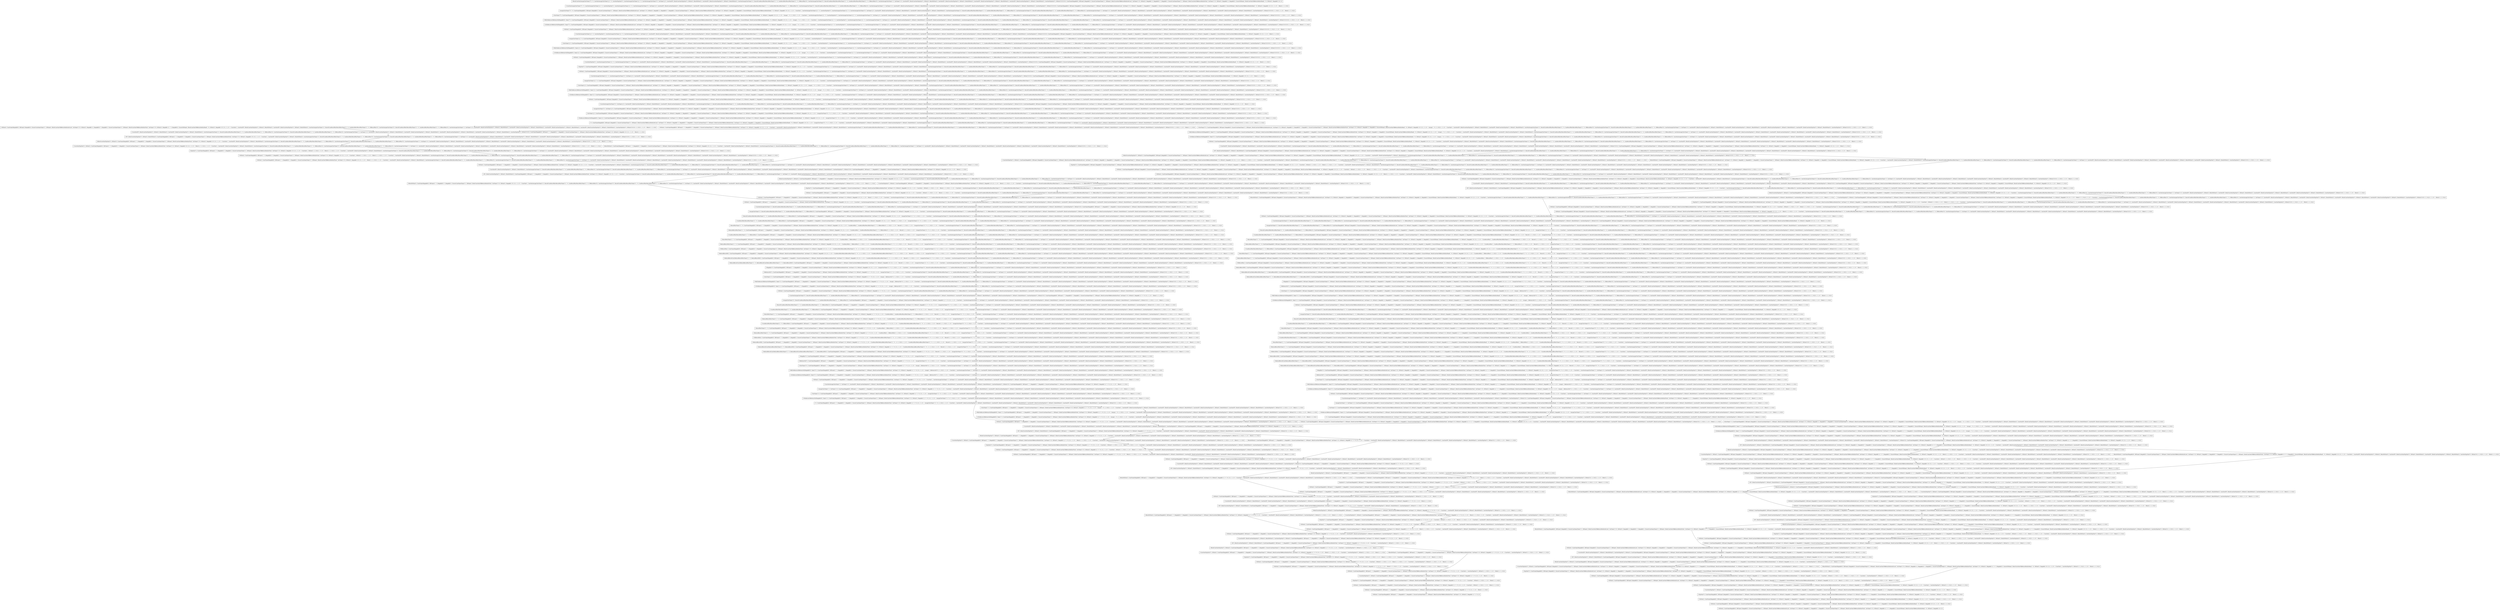 digraph {
    0 [label="<(NilStmt(); (ConsFrame(HeapAddr(0), NilFrame()),*: *v, HeapAddr(0): *v, HeapAddr(1): Closure(ConsName(Name(\"x\"), NilName()), Block(ConsStmt(MkReturn(Builtin(Print(), Var(Name(\"x\")))), NilStmt())), HeapAddr(-1)), *v: *v)) | []>"
      ,shape=box];
    1 [label="<(NilStmt(); (ConsFrame(HeapAddr(0), NilFrame()),HeapAddr(3): Closure(ConsName(Name(\"x\"), NilName()), Block(ConsStmt(MkReturn(Builtin(IntCast(), Var(Name(\"x\")))), NilStmt())), HeapAddr(-1)), HeapAddr(0): *v, HeapAddr(1): Closure(ConsName(Name(\"x\"), NilName()), Block(ConsStmt(MkReturn(Builtin(Print(), Var(Name(\"x\")))), NilStmt())), HeapAddr(-1)), *v: *v, HeapAddr(2): Closure(NilName(), Block(ConsStmt(MkReturn(Builtin(Read(), *v)), NilStmt())), HeapAddr(-1)))) | []>"
      ,shape=box];
    2 [label="<(Block(ConsStmt(ExpStmt(*v), NilStmt())); (ConsFrame(HeapAddr(0), NilFrame()),*: *v, HeapAddr(0): *v, HeapAddr(1): Closure(ConsName(Name(\"x\"), NilName()), Block(ConsStmt(MkReturn(Builtin(Print(), Var(Name(\"x\")))), NilStmt())), HeapAddr(-1)), *v: *v)) | [\\(-1; (-2,-3)) -> (ConsStmt(-1, ConsStmt(If(*v, Block(ConsStmt(ExpStmt(*v), NilStmt())), Block(NilStmt())), ConsStmt(If(*v, Block(ConsStmt(ExpStmt(*v), NilStmt())), Block(NilStmt())), ConsStmt(If(*v, Block(ConsStmt(ExpStmt(*v), NilStmt())), Block(NilStmt())), ConsStmt(ExpStmt(*v), NilStmt()))))); (-2,-3))].[\\(-1; (-2,-3)) -> (Block(-1); (-2,-3))].[]>"
      ,shape=box];
    3 [label="<(Block(ConsStmt(ExpStmt(*v), NilStmt())); (ConsFrame(HeapAddr(0), NilFrame()),HeapAddr(3): Closure(ConsName(Name(\"x\"), NilName()), Block(ConsStmt(MkReturn(Builtin(IntCast(), Var(Name(\"x\")))), NilStmt())), HeapAddr(-1)), HeapAddr(0): *v, HeapAddr(1): Closure(ConsName(Name(\"x\"), NilName()), Block(ConsStmt(MkReturn(Builtin(Print(), Var(Name(\"x\")))), NilStmt())), HeapAddr(-1)), *v: *v, HeapAddr(2): Closure(NilName(), Block(ConsStmt(MkReturn(Builtin(Read(), *v)), NilStmt())), HeapAddr(-1)))) | [\\(-1; (-2,-3)) -> (ConsStmt(-1, ConsStmt(If(*v, Block(ConsStmt(ExpStmt(*v), NilStmt())), Block(NilStmt())), ConsStmt(If(*v, Block(ConsStmt(ExpStmt(*v), NilStmt())), Block(NilStmt())), ConsStmt(If(*v, Block(ConsStmt(ExpStmt(*v), NilStmt())), Block(NilStmt())), ConsStmt(ExpStmt(*v), NilStmt()))))); (-2,-3))].[\\(-1; (-2,-3)) -> (Block(-1); (-2,-3))].[]>"
      ,shape=box];
    4 [label="<(Block(NilStmt()); (ConsFrame(HeapAddr(0), NilFrame()),*: *v, HeapAddr(0): *v, HeapAddr(1): Closure(ConsName(Name(\"x\"), NilName()), Block(ConsStmt(MkReturn(Builtin(Print(), Var(Name(\"x\")))), NilStmt())), HeapAddr(-1)), *v: *v)) | [\\(-1; (-2,-3)) -> (ConsStmt(-1, ConsStmt(If(*v, Block(ConsStmt(ExpStmt(*v), NilStmt())), Block(NilStmt())), ConsStmt(If(*v, Block(ConsStmt(ExpStmt(*v), NilStmt())), Block(NilStmt())), ConsStmt(If(*v, Block(ConsStmt(ExpStmt(*v), NilStmt())), Block(NilStmt())), ConsStmt(ExpStmt(*v), NilStmt()))))); (-2,-3))].[\\(-1; (-2,-3)) -> (Block(-1); (-2,-3))].[]>"
      ,shape=box];
    5 [label="<(Block(NilStmt()); (ConsFrame(HeapAddr(0), NilFrame()),HeapAddr(3): Closure(ConsName(Name(\"x\"), NilName()), Block(ConsStmt(MkReturn(Builtin(IntCast(), Var(Name(\"x\")))), NilStmt())), HeapAddr(-1)), HeapAddr(0): *v, HeapAddr(1): Closure(ConsName(Name(\"x\"), NilName()), Block(ConsStmt(MkReturn(Builtin(Print(), Var(Name(\"x\")))), NilStmt())), HeapAddr(-1)), *v: *v, HeapAddr(2): Closure(NilName(), Block(ConsStmt(MkReturn(Builtin(Read(), *v)), NilStmt())), HeapAddr(-1)))) | [\\(-1; (-2,-3)) -> (ConsStmt(-1, ConsStmt(If(*v, Block(ConsStmt(ExpStmt(*v), NilStmt())), Block(NilStmt())), ConsStmt(If(*v, Block(ConsStmt(ExpStmt(*v), NilStmt())), Block(NilStmt())), ConsStmt(If(*v, Block(ConsStmt(ExpStmt(*v), NilStmt())), Block(NilStmt())), ConsStmt(ExpStmt(*v), NilStmt()))))); (-2,-3))].[\\(-1; (-2,-3)) -> (Block(-1); (-2,-3))].[]>"
      ,shape=box];
    6 [label="<(ConsStmt(If(*v, Block(ConsStmt(ExpStmt(*v), NilStmt())), Block(NilStmt())), ConsStmt(If(*v, Block(ConsStmt(ExpStmt(*v), NilStmt())), Block(NilStmt())), ConsStmt(ExpStmt(*v), NilStmt()))); (ConsFrame(HeapAddr(0), NilFrame()),*: *v, HeapAddr(0): *v, HeapAddr(1): Closure(ConsName(Name(\"x\"), NilName()), Block(ConsStmt(MkReturn(Builtin(Print(), Var(Name(\"x\")))), NilStmt())), HeapAddr(-1)), *v: *v)) | [\\(-1; (-2,-3)) -> (Block(-1); (-2,-3))].[]>"
      ,shape=box];
    7 [label="<(ConsStmt(If(*v, Block(ConsStmt(ExpStmt(*v), NilStmt())), Block(NilStmt())), ConsStmt(If(*v, Block(ConsStmt(ExpStmt(*v), NilStmt())), Block(NilStmt())), ConsStmt(ExpStmt(*v), NilStmt()))); (ConsFrame(HeapAddr(0), NilFrame()),HeapAddr(3): Closure(ConsName(Name(\"x\"), NilName()), Block(ConsStmt(MkReturn(Builtin(IntCast(), Var(Name(\"x\")))), NilStmt())), HeapAddr(-1)), HeapAddr(0): *v, HeapAddr(1): Closure(ConsName(Name(\"x\"), NilName()), Block(ConsStmt(MkReturn(Builtin(Print(), Var(Name(\"x\")))), NilStmt())), HeapAddr(-1)), *v: *v, HeapAddr(2): Closure(NilName(), Block(ConsStmt(MkReturn(Builtin(Read(), *v)), NilStmt())), HeapAddr(-1)))) | [\\(-1; (-2,-3)) -> (Block(-1); (-2,-3))].[]>"
      ,shape=box];
    8 [label="<(If(*v, Block(ConsStmt(ExpStmt(*v), NilStmt())), Block(NilStmt())); (ConsFrame(HeapAddr(0), NilFrame()),*: *v, HeapAddr(0): *v, HeapAddr(1): Closure(ConsName(Name(\"x\"), NilName()), Block(ConsStmt(MkReturn(Builtin(Print(), Var(Name(\"x\")))), NilStmt())), HeapAddr(-1)), *v: *v)) | [\\(-1; (-2,-3)) -> (ConsStmt(-1, ConsStmt(If(*v, Block(ConsStmt(ExpStmt(*v), NilStmt())), Block(NilStmt())), ConsStmt(ExpStmt(*v), NilStmt()))); (-2,-3))].[\\(-1; (-2,-3)) -> (Block(-1); (-2,-3))].[]>"
      ,shape=box];
    9 [label="<(If(*v, Block(ConsStmt(ExpStmt(*v), NilStmt())), Block(NilStmt())); (ConsFrame(HeapAddr(0), NilFrame()),HeapAddr(3): Closure(ConsName(Name(\"x\"), NilName()), Block(ConsStmt(MkReturn(Builtin(IntCast(), Var(Name(\"x\")))), NilStmt())), HeapAddr(-1)), HeapAddr(0): *v, HeapAddr(1): Closure(ConsName(Name(\"x\"), NilName()), Block(ConsStmt(MkReturn(Builtin(Print(), Var(Name(\"x\")))), NilStmt())), HeapAddr(-1)), *v: *v, HeapAddr(2): Closure(NilName(), Block(ConsStmt(MkReturn(Builtin(Read(), *v)), NilStmt())), HeapAddr(-1)))) | [\\(-1; (-2,-3)) -> (ConsStmt(-1, ConsStmt(If(*v, Block(ConsStmt(ExpStmt(*v), NilStmt())), Block(NilStmt())), ConsStmt(ExpStmt(*v), NilStmt()))); (-2,-3))].[\\(-1; (-2,-3)) -> (Block(-1); (-2,-3))].[]>"
      ,shape=box];
    10 [label="<(LVar(Name(\"f\")); (ConsFrame(HeapAddr(0), NilFrame()),HeapAddr(3): Closure(ConsName(Name(\"x\"), NilName()), Block(ConsStmt(MkReturn(Builtin(IntCast(), Var(Name(\"x\")))), NilStmt())), HeapAddr(-1)), HeapAddr(0): *v, HeapAddr(1): Closure(ConsName(Name(\"x\"), NilName()), Block(ConsStmt(MkReturn(Builtin(Print(), Var(Name(\"x\")))), NilStmt())), HeapAddr(-1)), HeapAddr(2): Closure(NilName(), Block(ConsStmt(MkReturn(Builtin(Read(), *v)), NilStmt())), HeapAddr(-1)))) | [\\(-1; (-2,-3)) -> (Assign(-1, *v); (-2,-3))].[\\(-1; (-2,-3)) -> (ConsStmt(-1, ConsStmt(Assign(LVar(Name(\"g\")), *v), ConsStmt(ExpStmt(*v), ConsStmt(Assign(LVar(Name(\"q\")), *v), ConsStmt(Assign(LVar(Name(\"h\")), Var(Name(\"g\"))), ConsStmt(If(*v, Block(ConsStmt(ExpStmt(*v), NilStmt())), Block(NilStmt())), ConsStmt(If(*v, Block(ConsStmt(ExpStmt(*v), NilStmt())), Block(NilStmt())), ConsStmt(Assign(LVar(Name(\"a\")), Record(ConsRecordPair(RecordPair(Name(\"x\"), *v), ConsRecordPair(RecordPair(Name(\"y\"), *v), NilRecordPair())))), ConsStmt(Assign(LVar(Name(\"b\")), Record(ConsRecordPair(RecordPair(Name(\"x\"), *v), ConsRecordPair(RecordPair(Name(\"y\"), *v), NilRecordPair())))), ConsStmt(Assign(LVar(Name(\"c\")), Var(Name(\"a\"))), ConsStmt(If(*v, Block(ConsStmt(ExpStmt(*v), NilStmt())), Block(NilStmt())), ConsStmt(If(*v, Block(ConsStmt(ExpStmt(*v), NilStmt())), Block(NilStmt())), ConsStmt(If(*v, Block(ConsStmt(ExpStmt(*v), NilStmt())), Block(NilStmt())), ConsStmt(If(*v, Block(ConsStmt(ExpStmt(*v), NilStmt())), Block(NilStmt())), ConsStmt(ExpStmt(*v), NilStmt()))))))))))))))); (-2,-3))].[\\(-1; (-2,-3)) -> (Block(-1); (-2,-3))].[]>"
       ,shape=box];
    11 [label="<(NilStmt(); (ConsFrame(HeapAddr(0), NilFrame()),*: *v, HeapAddr(0): *v, HeapAddr(1): Closure(ConsName(Name(\"x\"), NilName()), Block(ConsStmt(MkReturn(Builtin(Print(), Var(Name(\"x\")))), NilStmt())), HeapAddr(-1)), *v: *v)) | [\\(-1; (-2,-3)) -> (ConsStmt(-1, ConsStmt(If(*v, Block(ConsStmt(ExpStmt(*v), NilStmt())), Block(NilStmt())), ConsStmt(If(*v, Block(ConsStmt(ExpStmt(*v), NilStmt())), Block(NilStmt())), ConsStmt(If(*v, Block(ConsStmt(ExpStmt(*v), NilStmt())), Block(NilStmt())), ConsStmt(ExpStmt(*v), NilStmt()))))); (-2,-3))].[\\(-1; (-2,-3)) -> (Block(-1); (-2,-3))].[]>"
       ,shape=box];
    12 [label="<(NilStmt(); (ConsFrame(HeapAddr(0), NilFrame()),HeapAddr(3): Closure(ConsName(Name(\"x\"), NilName()), Block(ConsStmt(MkReturn(Builtin(IntCast(), Var(Name(\"x\")))), NilStmt())), HeapAddr(-1)), HeapAddr(0): *v, HeapAddr(1): Closure(ConsName(Name(\"x\"), NilName()), Block(ConsStmt(MkReturn(Builtin(Print(), Var(Name(\"x\")))), NilStmt())), HeapAddr(-1)), *v: *v, HeapAddr(2): Closure(NilName(), Block(ConsStmt(MkReturn(Builtin(Read(), *v)), NilStmt())), HeapAddr(-1)))) | [\\(-1; (-2,-3)) -> (ConsStmt(-1, ConsStmt(If(*v, Block(ConsStmt(ExpStmt(*v), NilStmt())), Block(NilStmt())), ConsStmt(If(*v, Block(ConsStmt(ExpStmt(*v), NilStmt())), Block(NilStmt())), ConsStmt(If(*v, Block(ConsStmt(ExpStmt(*v), NilStmt())), Block(NilStmt())), ConsStmt(ExpStmt(*v), NilStmt()))))); (-2,-3))].[\\(-1; (-2,-3)) -> (Block(-1); (-2,-3))].[]>"
       ,shape=box];
    13 [label="<(LFieldAccess(ReferenceVal(HeapAddr(0)), Name(\"f\")); (ConsFrame(HeapAddr(0), NilFrame()),HeapAddr(3): Closure(ConsName(Name(\"x\"), NilName()), Block(ConsStmt(MkReturn(Builtin(IntCast(), Var(Name(\"x\")))), NilStmt())), HeapAddr(-1)), HeapAddr(0): *v, HeapAddr(1): Closure(ConsName(Name(\"x\"), NilName()), Block(ConsStmt(MkReturn(Builtin(Print(), Var(Name(\"x\")))), NilStmt())), HeapAddr(-1)), HeapAddr(2): Closure(NilName(), Block(ConsStmt(MkReturn(Builtin(Read(), *v)), NilStmt())), HeapAddr(-1)))) | [\\(-1; (-2,-3)) -> (Assign(-1, *v); (-2,-3))].[\\(-1; (-2,-3)) -> (ConsStmt(-1, ConsStmt(Assign(LVar(Name(\"g\")), *v), ConsStmt(ExpStmt(*v), ConsStmt(Assign(LVar(Name(\"q\")), *v), ConsStmt(Assign(LVar(Name(\"h\")), Var(Name(\"g\"))), ConsStmt(If(*v, Block(ConsStmt(ExpStmt(*v), NilStmt())), Block(NilStmt())), ConsStmt(If(*v, Block(ConsStmt(ExpStmt(*v), NilStmt())), Block(NilStmt())), ConsStmt(Assign(LVar(Name(\"a\")), Record(ConsRecordPair(RecordPair(Name(\"x\"), *v), ConsRecordPair(RecordPair(Name(\"y\"), *v), NilRecordPair())))), ConsStmt(Assign(LVar(Name(\"b\")), Record(ConsRecordPair(RecordPair(Name(\"x\"), *v), ConsRecordPair(RecordPair(Name(\"y\"), *v), NilRecordPair())))), ConsStmt(Assign(LVar(Name(\"c\")), Var(Name(\"a\"))), ConsStmt(If(*v, Block(ConsStmt(ExpStmt(*v), NilStmt())), Block(NilStmt())), ConsStmt(If(*v, Block(ConsStmt(ExpStmt(*v), NilStmt())), Block(NilStmt())), ConsStmt(If(*v, Block(ConsStmt(ExpStmt(*v), NilStmt())), Block(NilStmt())), ConsStmt(If(*v, Block(ConsStmt(ExpStmt(*v), NilStmt())), Block(NilStmt())), ConsStmt(ExpStmt(*v), NilStmt()))))))))))))))); (-2,-3))].[\\(-1; (-2,-3)) -> (Block(-1); (-2,-3))].[]>"
       ,shape=box];
    14 [label="<(ConsStmt(ExpStmt(*v), NilStmt()); (ConsFrame(HeapAddr(0), NilFrame()),*: *v, HeapAddr(0): *v, HeapAddr(1): Closure(ConsName(Name(\"x\"), NilName()), Block(ConsStmt(MkReturn(Builtin(Print(), Var(Name(\"x\")))), NilStmt())), HeapAddr(-1)), *v: *v)) | [\\(-1; (-2,-3)) -> (Block(-1); (-2,-3))].[]>"
       ,shape=box];
    15 [label="<(ConsStmt(ExpStmt(*v), NilStmt()); (ConsFrame(HeapAddr(0), NilFrame()),HeapAddr(3): Closure(ConsName(Name(\"x\"), NilName()), Block(ConsStmt(MkReturn(Builtin(IntCast(), Var(Name(\"x\")))), NilStmt())), HeapAddr(-1)), HeapAddr(0): *v, HeapAddr(1): Closure(ConsName(Name(\"x\"), NilName()), Block(ConsStmt(MkReturn(Builtin(Print(), Var(Name(\"x\")))), NilStmt())), HeapAddr(-1)), *v: *v, HeapAddr(2): Closure(NilName(), Block(ConsStmt(MkReturn(Builtin(Read(), *v)), NilStmt())), HeapAddr(-1)))) | [\\(-1; (-2,-3)) -> (Block(-1); (-2,-3))].[]>"
       ,shape=box];
    16 [label="<(If(*v, Block(ConsStmt(ExpStmt(*v), NilStmt())), Block(NilStmt())); (ConsFrame(HeapAddr(0), NilFrame()),*: *v, HeapAddr(0): *v, HeapAddr(1): Closure(ConsName(Name(\"x\"), NilName()), Block(ConsStmt(MkReturn(Builtin(Print(), Var(Name(\"x\")))), NilStmt())), HeapAddr(-1)), *v: *v)) | [\\(-1; (-2,-3)) -> (ConsStmt(-1, ConsStmt(If(*v, Block(ConsStmt(ExpStmt(*v), NilStmt())), Block(NilStmt())), ConsStmt(If(*v, Block(ConsStmt(ExpStmt(*v), NilStmt())), Block(NilStmt())), ConsStmt(If(*v, Block(ConsStmt(ExpStmt(*v), NilStmt())), Block(NilStmt())), ConsStmt(ExpStmt(*v), NilStmt()))))); (-2,-3))].[\\(-1; (-2,-3)) -> (Block(-1); (-2,-3))].[]>"
       ,shape=box];
    17 [label="<(If(*v, Block(ConsStmt(ExpStmt(*v), NilStmt())), Block(NilStmt())); (ConsFrame(HeapAddr(0), NilFrame()),HeapAddr(3): Closure(ConsName(Name(\"x\"), NilName()), Block(ConsStmt(MkReturn(Builtin(IntCast(), Var(Name(\"x\")))), NilStmt())), HeapAddr(-1)), HeapAddr(0): *v, HeapAddr(1): Closure(ConsName(Name(\"x\"), NilName()), Block(ConsStmt(MkReturn(Builtin(Print(), Var(Name(\"x\")))), NilStmt())), HeapAddr(-1)), *v: *v, HeapAddr(2): Closure(NilName(), Block(ConsStmt(MkReturn(Builtin(Read(), *v)), NilStmt())), HeapAddr(-1)))) | [\\(-1; (-2,-3)) -> (ConsStmt(-1, ConsStmt(If(*v, Block(ConsStmt(ExpStmt(*v), NilStmt())), Block(NilStmt())), ConsStmt(If(*v, Block(ConsStmt(ExpStmt(*v), NilStmt())), Block(NilStmt())), ConsStmt(If(*v, Block(ConsStmt(ExpStmt(*v), NilStmt())), Block(NilStmt())), ConsStmt(ExpStmt(*v), NilStmt()))))); (-2,-3))].[\\(-1; (-2,-3)) -> (Block(-1); (-2,-3))].[]>"
       ,shape=box];
    18 [label="<(ConsStmt(If(*v, Block(ConsStmt(ExpStmt(*v), NilStmt())), Block(NilStmt())), ConsStmt(If(*v, Block(ConsStmt(ExpStmt(*v), NilStmt())), Block(NilStmt())), ConsStmt(If(*v, Block(ConsStmt(ExpStmt(*v), NilStmt())), Block(NilStmt())), ConsStmt(ExpStmt(*v), NilStmt())))); (ConsFrame(HeapAddr(0), NilFrame()),*: *v, HeapAddr(0): *v, HeapAddr(1): Closure(ConsName(Name(\"x\"), NilName()), Block(ConsStmt(MkReturn(Builtin(Print(), Var(Name(\"x\")))), NilStmt())), HeapAddr(-1)), *v: *v)) | [\\(-1; (-2,-3)) -> (Block(-1); (-2,-3))].[]>"
       ,shape=box];
    19 [label="<(ConsStmt(If(*v, Block(ConsStmt(ExpStmt(*v), NilStmt())), Block(NilStmt())), ConsStmt(If(*v, Block(ConsStmt(ExpStmt(*v), NilStmt())), Block(NilStmt())), ConsStmt(If(*v, Block(ConsStmt(ExpStmt(*v), NilStmt())), Block(NilStmt())), ConsStmt(ExpStmt(*v), NilStmt())))); (ConsFrame(HeapAddr(0), NilFrame()),HeapAddr(3): Closure(ConsName(Name(\"x\"), NilName()), Block(ConsStmt(MkReturn(Builtin(IntCast(), Var(Name(\"x\")))), NilStmt())), HeapAddr(-1)), HeapAddr(0): *v, HeapAddr(1): Closure(ConsName(Name(\"x\"), NilName()), Block(ConsStmt(MkReturn(Builtin(Print(), Var(Name(\"x\")))), NilStmt())), HeapAddr(-1)), *v: *v, HeapAddr(2): Closure(NilName(), Block(ConsStmt(MkReturn(Builtin(Read(), *v)), NilStmt())), HeapAddr(-1)))) | [\\(-1; (-2,-3)) -> (Block(-1); (-2,-3))].[]>"
       ,shape=box];
    20 [label="<(ConsStmt(If(*v, Block(ConsStmt(ExpStmt(*v), NilStmt())), Block(NilStmt())), ConsStmt(ExpStmt(*v), NilStmt())); (ConsFrame(HeapAddr(0), NilFrame()),*: *v, HeapAddr(0): *v, HeapAddr(1): Closure(ConsName(Name(\"x\"), NilName()), Block(ConsStmt(MkReturn(Builtin(Print(), Var(Name(\"x\")))), NilStmt())), HeapAddr(-1)), *v: *v)) | [\\(-1; (-2,-3)) -> (Block(-1); (-2,-3))].[]>"
       ,shape=box];
    21 [label="<(ConsStmt(If(*v, Block(ConsStmt(ExpStmt(*v), NilStmt())), Block(NilStmt())), ConsStmt(ExpStmt(*v), NilStmt())); (ConsFrame(HeapAddr(0), NilFrame()),HeapAddr(3): Closure(ConsName(Name(\"x\"), NilName()), Block(ConsStmt(MkReturn(Builtin(IntCast(), Var(Name(\"x\")))), NilStmt())), HeapAddr(-1)), HeapAddr(0): *v, HeapAddr(1): Closure(ConsName(Name(\"x\"), NilName()), Block(ConsStmt(MkReturn(Builtin(Print(), Var(Name(\"x\")))), NilStmt())), HeapAddr(-1)), *v: *v, HeapAddr(2): Closure(NilName(), Block(ConsStmt(MkReturn(Builtin(Read(), *v)), NilStmt())), HeapAddr(-1)))) | [\\(-1; (-2,-3)) -> (Block(-1); (-2,-3))].[]>"
       ,shape=box];
    22 [label="<(ConsStmt(Assign(LVar(Name(\"g\")), *v), ConsStmt(ExpStmt(*v), ConsStmt(Assign(LVar(Name(\"q\")), *v), ConsStmt(Assign(LVar(Name(\"h\")), Var(Name(\"g\"))), ConsStmt(If(*v, Block(ConsStmt(ExpStmt(*v), NilStmt())), Block(NilStmt())), ConsStmt(If(*v, Block(ConsStmt(ExpStmt(*v), NilStmt())), Block(NilStmt())), ConsStmt(Assign(LVar(Name(\"a\")), Record(ConsRecordPair(RecordPair(Name(\"x\"), *v), ConsRecordPair(RecordPair(Name(\"y\"), *v), NilRecordPair())))), ConsStmt(Assign(LVar(Name(\"b\")), Record(ConsRecordPair(RecordPair(Name(\"x\"), *v), ConsRecordPair(RecordPair(Name(\"y\"), *v), NilRecordPair())))), ConsStmt(Assign(LVar(Name(\"c\")), Var(Name(\"a\"))), ConsStmt(If(*v, Block(ConsStmt(ExpStmt(*v), NilStmt())), Block(NilStmt())), ConsStmt(If(*v, Block(ConsStmt(ExpStmt(*v), NilStmt())), Block(NilStmt())), ConsStmt(If(*v, Block(ConsStmt(ExpStmt(*v), NilStmt())), Block(NilStmt())), ConsStmt(If(*v, Block(ConsStmt(ExpStmt(*v), NilStmt())), Block(NilStmt())), ConsStmt(ExpStmt(*v), NilStmt())))))))))))))); (ConsFrame(HeapAddr(0), NilFrame()),HeapAddr(3): Closure(ConsName(Name(\"x\"), NilName()), Block(ConsStmt(MkReturn(Builtin(IntCast(), Var(Name(\"x\")))), NilStmt())), HeapAddr(-1)), HeapAddr(0): *v, HeapAddr(1): Closure(ConsName(Name(\"x\"), NilName()), Block(ConsStmt(MkReturn(Builtin(Print(), Var(Name(\"x\")))), NilStmt())), HeapAddr(-1)), HeapAddr(2): Closure(NilName(), Block(ConsStmt(MkReturn(Builtin(Read(), *v)), NilStmt())), HeapAddr(-1)))) | [\\(-1; (-2,-3)) -> (Block(-1); (-2,-3))].[]>"
       ,shape=box];
    23 [label="<(ConsStmt(Assign(LVar(Name(\"b\")), Record(ConsRecordPair(RecordPair(Name(\"x\"), *v), ConsRecordPair(RecordPair(Name(\"y\"), *v), NilRecordPair())))), ConsStmt(Assign(LVar(Name(\"c\")), Var(Name(\"a\"))), ConsStmt(If(*v, Block(ConsStmt(ExpStmt(*v), NilStmt())), Block(NilStmt())), ConsStmt(If(*v, Block(ConsStmt(ExpStmt(*v), NilStmt())), Block(NilStmt())), ConsStmt(If(*v, Block(ConsStmt(ExpStmt(*v), NilStmt())), Block(NilStmt())), ConsStmt(If(*v, Block(ConsStmt(ExpStmt(*v), NilStmt())), Block(NilStmt())), ConsStmt(ExpStmt(*v), NilStmt()))))))); (ConsFrame(HeapAddr(0), NilFrame()),*: *v, HeapAddr(0): *v, HeapAddr(1): Closure(ConsName(Name(\"x\"), NilName()), Block(ConsStmt(MkReturn(Builtin(Print(), Var(Name(\"x\")))), NilStmt())), HeapAddr(-1)), *v: *v)) | [\\(-1; (-2,-3)) -> (Block(-1); (-2,-3))].[]>"
       ,shape=box];
    24 [label="<(ConsStmt(Assign(LVar(Name(\"b\")), Record(ConsRecordPair(RecordPair(Name(\"x\"), *v), ConsRecordPair(RecordPair(Name(\"y\"), *v), NilRecordPair())))), ConsStmt(Assign(LVar(Name(\"c\")), Var(Name(\"a\"))), ConsStmt(If(*v, Block(ConsStmt(ExpStmt(*v), NilStmt())), Block(NilStmt())), ConsStmt(If(*v, Block(ConsStmt(ExpStmt(*v), NilStmt())), Block(NilStmt())), ConsStmt(If(*v, Block(ConsStmt(ExpStmt(*v), NilStmt())), Block(NilStmt())), ConsStmt(If(*v, Block(ConsStmt(ExpStmt(*v), NilStmt())), Block(NilStmt())), ConsStmt(ExpStmt(*v), NilStmt()))))))); (ConsFrame(HeapAddr(0), NilFrame()),HeapAddr(3): Closure(ConsName(Name(\"x\"), NilName()), Block(ConsStmt(MkReturn(Builtin(IntCast(), Var(Name(\"x\")))), NilStmt())), HeapAddr(-1)), HeapAddr(0): *v, HeapAddr(1): Closure(ConsName(Name(\"x\"), NilName()), Block(ConsStmt(MkReturn(Builtin(Print(), Var(Name(\"x\")))), NilStmt())), HeapAddr(-1)), *v: *v, HeapAddr(2): Closure(NilName(), Block(ConsStmt(MkReturn(Builtin(Read(), *v)), NilStmt())), HeapAddr(-1)))) | [\\(-1; (-2,-3)) -> (Block(-1); (-2,-3))].[]>"
       ,shape=box];
    25 [label="<(Block(NilStmt()); (ConsFrame(HeapAddr(0), NilFrame()),*: *v, HeapAddr(0): *v, HeapAddr(1): Closure(ConsName(Name(\"x\"), NilName()), Block(ConsStmt(MkReturn(Builtin(Print(), Var(Name(\"x\")))), NilStmt())), HeapAddr(-1)))) | [\\(-1; (-2,-3)) -> (ConsStmt(-1, ConsStmt(Assign(LVar(Name(\"a\")), Record(ConsRecordPair(RecordPair(Name(\"x\"), *v), ConsRecordPair(RecordPair(Name(\"y\"), *v), NilRecordPair())))), ConsStmt(Assign(LVar(Name(\"b\")), Record(ConsRecordPair(RecordPair(Name(\"x\"), *v), ConsRecordPair(RecordPair(Name(\"y\"), *v), NilRecordPair())))), ConsStmt(Assign(LVar(Name(\"c\")), Var(Name(\"a\"))), ConsStmt(If(*v, Block(ConsStmt(ExpStmt(*v), NilStmt())), Block(NilStmt())), ConsStmt(If(*v, Block(ConsStmt(ExpStmt(*v), NilStmt())), Block(NilStmt())), ConsStmt(If(*v, Block(ConsStmt(ExpStmt(*v), NilStmt())), Block(NilStmt())), ConsStmt(If(*v, Block(ConsStmt(ExpStmt(*v), NilStmt())), Block(NilStmt())), ConsStmt(ExpStmt(*v), NilStmt()))))))))); (-2,-3))].[\\(-1; (-2,-3)) -> (Block(-1); (-2,-3))].[]>"
       ,shape=box];
    26 [label="<(Block(NilStmt()); (ConsFrame(HeapAddr(0), NilFrame()),HeapAddr(3): Closure(ConsName(Name(\"x\"), NilName()), Block(ConsStmt(MkReturn(Builtin(IntCast(), Var(Name(\"x\")))), NilStmt())), HeapAddr(-1)), HeapAddr(0): *v, HeapAddr(1): Closure(ConsName(Name(\"x\"), NilName()), Block(ConsStmt(MkReturn(Builtin(Print(), Var(Name(\"x\")))), NilStmt())), HeapAddr(-1)), HeapAddr(2): Closure(NilName(), Block(ConsStmt(MkReturn(Builtin(Read(), *v)), NilStmt())), HeapAddr(-1)))) | [\\(-1; (-2,-3)) -> (ConsStmt(-1, ConsStmt(Assign(LVar(Name(\"a\")), Record(ConsRecordPair(RecordPair(Name(\"x\"), *v), ConsRecordPair(RecordPair(Name(\"y\"), *v), NilRecordPair())))), ConsStmt(Assign(LVar(Name(\"b\")), Record(ConsRecordPair(RecordPair(Name(\"x\"), *v), ConsRecordPair(RecordPair(Name(\"y\"), *v), NilRecordPair())))), ConsStmt(Assign(LVar(Name(\"c\")), Var(Name(\"a\"))), ConsStmt(If(*v, Block(ConsStmt(ExpStmt(*v), NilStmt())), Block(NilStmt())), ConsStmt(If(*v, Block(ConsStmt(ExpStmt(*v), NilStmt())), Block(NilStmt())), ConsStmt(If(*v, Block(ConsStmt(ExpStmt(*v), NilStmt())), Block(NilStmt())), ConsStmt(If(*v, Block(ConsStmt(ExpStmt(*v), NilStmt())), Block(NilStmt())), ConsStmt(ExpStmt(*v), NilStmt()))))))))); (-2,-3))].[\\(-1; (-2,-3)) -> (Block(-1); (-2,-3))].[]>"
       ,shape=box];
    27 [label="<(NilStmt(); (ConsFrame(HeapAddr(0), NilFrame()),HeapAddr(3): Closure(ConsName(Name(\"x\"), NilName()), Block(ConsStmt(MkReturn(Builtin(IntCast(), Var(Name(\"x\")))), NilStmt())), HeapAddr(-1)), HeapAddr(0): *v, HeapAddr(1): Closure(ConsName(Name(\"x\"), NilName()), Block(ConsStmt(MkReturn(Builtin(Print(), Var(Name(\"x\")))), NilStmt())), HeapAddr(-1)), *: *v, HeapAddr(2): Closure(NilName(), Block(ConsStmt(MkReturn(Builtin(Read(), *v)), NilStmt())), HeapAddr(-1)))) | [\\(-1; (-2,-3)) -> (ConsStmt(-1, ConsStmt(If(*v, Block(ConsStmt(ExpStmt(*v), NilStmt())), Block(NilStmt())), ConsStmt(If(*v, Block(ConsStmt(ExpStmt(*v), NilStmt())), Block(NilStmt())), ConsStmt(Assign(LVar(Name(\"a\")), Record(ConsRecordPair(RecordPair(Name(\"x\"), *v), ConsRecordPair(RecordPair(Name(\"y\"), *v), NilRecordPair())))), ConsStmt(Assign(LVar(Name(\"b\")), Record(ConsRecordPair(RecordPair(Name(\"x\"), *v), ConsRecordPair(RecordPair(Name(\"y\"), *v), NilRecordPair())))), ConsStmt(Assign(LVar(Name(\"c\")), Var(Name(\"a\"))), ConsStmt(If(*v, Block(ConsStmt(ExpStmt(*v), NilStmt())), Block(NilStmt())), ConsStmt(If(*v, Block(ConsStmt(ExpStmt(*v), NilStmt())), Block(NilStmt())), ConsStmt(If(*v, Block(ConsStmt(ExpStmt(*v), NilStmt())), Block(NilStmt())), ConsStmt(If(*v, Block(ConsStmt(ExpStmt(*v), NilStmt())), Block(NilStmt())), ConsStmt(ExpStmt(*v), NilStmt()))))))))))); (-2,-3))].[\\(-1; (-2,-3)) -> (Block(-1); (-2,-3))].[]>"
       ,shape=box];
    28 [label="<(NilStmt(); (ConsFrame(HeapAddr(0), NilFrame()),*: *v, HeapAddr(0): *v, HeapAddr(1): Closure(ConsName(Name(\"x\"), NilName()), Block(ConsStmt(MkReturn(Builtin(Print(), Var(Name(\"x\")))), NilStmt())), HeapAddr(-1)))) | [\\(-1; (-2,-3)) -> (ConsStmt(-1, ConsStmt(If(*v, Block(ConsStmt(ExpStmt(*v), NilStmt())), Block(NilStmt())), ConsStmt(If(*v, Block(ConsStmt(ExpStmt(*v), NilStmt())), Block(NilStmt())), ConsStmt(Assign(LVar(Name(\"a\")), Record(ConsRecordPair(RecordPair(Name(\"x\"), *v), ConsRecordPair(RecordPair(Name(\"y\"), *v), NilRecordPair())))), ConsStmt(Assign(LVar(Name(\"b\")), Record(ConsRecordPair(RecordPair(Name(\"x\"), *v), ConsRecordPair(RecordPair(Name(\"y\"), *v), NilRecordPair())))), ConsStmt(Assign(LVar(Name(\"c\")), Var(Name(\"a\"))), ConsStmt(If(*v, Block(ConsStmt(ExpStmt(*v), NilStmt())), Block(NilStmt())), ConsStmt(If(*v, Block(ConsStmt(ExpStmt(*v), NilStmt())), Block(NilStmt())), ConsStmt(If(*v, Block(ConsStmt(ExpStmt(*v), NilStmt())), Block(NilStmt())), ConsStmt(If(*v, Block(ConsStmt(ExpStmt(*v), NilStmt())), Block(NilStmt())), ConsStmt(ExpStmt(*v), NilStmt()))))))))))); (-2,-3))].[\\(-1; (-2,-3)) -> (Block(-1); (-2,-3))].[]>"
       ,shape=box];
    29 [label="<(NilStmt(); (ConsFrame(HeapAddr(0), NilFrame()),HeapAddr(3): Closure(ConsName(Name(\"x\"), NilName()), Block(ConsStmt(MkReturn(Builtin(IntCast(), Var(Name(\"x\")))), NilStmt())), HeapAddr(-1)), HeapAddr(0): *v, HeapAddr(1): Closure(ConsName(Name(\"x\"), NilName()), Block(ConsStmt(MkReturn(Builtin(Print(), Var(Name(\"x\")))), NilStmt())), HeapAddr(-1)), HeapAddr(2): Closure(NilName(), Block(ConsStmt(MkReturn(Builtin(Read(), *v)), NilStmt())), HeapAddr(-1)))) | [\\(-1; (-2,-3)) -> (ConsStmt(-1, ConsStmt(If(*v, Block(ConsStmt(ExpStmt(*v), NilStmt())), Block(NilStmt())), ConsStmt(If(*v, Block(ConsStmt(ExpStmt(*v), NilStmt())), Block(NilStmt())), ConsStmt(Assign(LVar(Name(\"a\")), Record(ConsRecordPair(RecordPair(Name(\"x\"), *v), ConsRecordPair(RecordPair(Name(\"y\"), *v), NilRecordPair())))), ConsStmt(Assign(LVar(Name(\"b\")), Record(ConsRecordPair(RecordPair(Name(\"x\"), *v), ConsRecordPair(RecordPair(Name(\"y\"), *v), NilRecordPair())))), ConsStmt(Assign(LVar(Name(\"c\")), Var(Name(\"a\"))), ConsStmt(If(*v, Block(ConsStmt(ExpStmt(*v), NilStmt())), Block(NilStmt())), ConsStmt(If(*v, Block(ConsStmt(ExpStmt(*v), NilStmt())), Block(NilStmt())), ConsStmt(If(*v, Block(ConsStmt(ExpStmt(*v), NilStmt())), Block(NilStmt())), ConsStmt(If(*v, Block(ConsStmt(ExpStmt(*v), NilStmt())), Block(NilStmt())), ConsStmt(ExpStmt(*v), NilStmt()))))))))))); (-2,-3))].[\\(-1; (-2,-3)) -> (Block(-1); (-2,-3))].[]>"
       ,shape=box];
    30 [label="<(Assign(LVar(Name(\"h\")), Var(Name(\"g\"))); (ConsFrame(HeapAddr(0), NilFrame()),HeapAddr(3): Closure(ConsName(Name(\"x\"), NilName()), Block(ConsStmt(MkReturn(Builtin(IntCast(), Var(Name(\"x\")))), NilStmt())), HeapAddr(-1)), HeapAddr(0): *v, HeapAddr(1): Closure(ConsName(Name(\"x\"), NilName()), Block(ConsStmt(MkReturn(Builtin(Print(), Var(Name(\"x\")))), NilStmt())), HeapAddr(-1)), HeapAddr(2): Closure(NilName(), Block(ConsStmt(MkReturn(Builtin(Read(), *v)), NilStmt())), HeapAddr(-1)))) | [\\(-1; (-2,-3)) -> (ConsStmt(-1, ConsStmt(If(*v, Block(ConsStmt(ExpStmt(*v), NilStmt())), Block(NilStmt())), ConsStmt(If(*v, Block(ConsStmt(ExpStmt(*v), NilStmt())), Block(NilStmt())), ConsStmt(Assign(LVar(Name(\"a\")), Record(ConsRecordPair(RecordPair(Name(\"x\"), *v), ConsRecordPair(RecordPair(Name(\"y\"), *v), NilRecordPair())))), ConsStmt(Assign(LVar(Name(\"b\")), Record(ConsRecordPair(RecordPair(Name(\"x\"), *v), ConsRecordPair(RecordPair(Name(\"y\"), *v), NilRecordPair())))), ConsStmt(Assign(LVar(Name(\"c\")), Var(Name(\"a\"))), ConsStmt(If(*v, Block(ConsStmt(ExpStmt(*v), NilStmt())), Block(NilStmt())), ConsStmt(If(*v, Block(ConsStmt(ExpStmt(*v), NilStmt())), Block(NilStmt())), ConsStmt(If(*v, Block(ConsStmt(ExpStmt(*v), NilStmt())), Block(NilStmt())), ConsStmt(If(*v, Block(ConsStmt(ExpStmt(*v), NilStmt())), Block(NilStmt())), ConsStmt(ExpStmt(*v), NilStmt()))))))))))); (-2,-3))].[\\(-1; (-2,-3)) -> (Block(-1); (-2,-3))].[]>"
       ,shape=box];
    31 [label="<(NilStmt(); (ConsFrame(HeapAddr(0), NilFrame()),*: *v, HeapAddr(0): *v, HeapAddr(1): Closure(ConsName(Name(\"x\"), NilName()), Block(ConsStmt(MkReturn(Builtin(Print(), Var(Name(\"x\")))), NilStmt())), HeapAddr(-1)))) | [\\(-1; (-2,-3)) -> (ConsStmt(-1, ConsStmt(Assign(LVar(Name(\"a\")), Record(ConsRecordPair(RecordPair(Name(\"x\"), *v), ConsRecordPair(RecordPair(Name(\"y\"), *v), NilRecordPair())))), ConsStmt(Assign(LVar(Name(\"b\")), Record(ConsRecordPair(RecordPair(Name(\"x\"), *v), ConsRecordPair(RecordPair(Name(\"y\"), *v), NilRecordPair())))), ConsStmt(Assign(LVar(Name(\"c\")), Var(Name(\"a\"))), ConsStmt(If(*v, Block(ConsStmt(ExpStmt(*v), NilStmt())), Block(NilStmt())), ConsStmt(If(*v, Block(ConsStmt(ExpStmt(*v), NilStmt())), Block(NilStmt())), ConsStmt(If(*v, Block(ConsStmt(ExpStmt(*v), NilStmt())), Block(NilStmt())), ConsStmt(If(*v, Block(ConsStmt(ExpStmt(*v), NilStmt())), Block(NilStmt())), ConsStmt(ExpStmt(*v), NilStmt()))))))))); (-2,-3))].[\\(-1; (-2,-3)) -> (Block(-1); (-2,-3))].[]>"
       ,shape=box];
    32 [label="<(NilStmt(); (ConsFrame(HeapAddr(0), NilFrame()),HeapAddr(3): Closure(ConsName(Name(\"x\"), NilName()), Block(ConsStmt(MkReturn(Builtin(IntCast(), Var(Name(\"x\")))), NilStmt())), HeapAddr(-1)), HeapAddr(0): *v, HeapAddr(1): Closure(ConsName(Name(\"x\"), NilName()), Block(ConsStmt(MkReturn(Builtin(Print(), Var(Name(\"x\")))), NilStmt())), HeapAddr(-1)), HeapAddr(2): Closure(NilName(), Block(ConsStmt(MkReturn(Builtin(Read(), *v)), NilStmt())), HeapAddr(-1)))) | [\\(-1; (-2,-3)) -> (ConsStmt(-1, ConsStmt(Assign(LVar(Name(\"a\")), Record(ConsRecordPair(RecordPair(Name(\"x\"), *v), ConsRecordPair(RecordPair(Name(\"y\"), *v), NilRecordPair())))), ConsStmt(Assign(LVar(Name(\"b\")), Record(ConsRecordPair(RecordPair(Name(\"x\"), *v), ConsRecordPair(RecordPair(Name(\"y\"), *v), NilRecordPair())))), ConsStmt(Assign(LVar(Name(\"c\")), Var(Name(\"a\"))), ConsStmt(If(*v, Block(ConsStmt(ExpStmt(*v), NilStmt())), Block(NilStmt())), ConsStmt(If(*v, Block(ConsStmt(ExpStmt(*v), NilStmt())), Block(NilStmt())), ConsStmt(If(*v, Block(ConsStmt(ExpStmt(*v), NilStmt())), Block(NilStmt())), ConsStmt(If(*v, Block(ConsStmt(ExpStmt(*v), NilStmt())), Block(NilStmt())), ConsStmt(ExpStmt(*v), NilStmt()))))))))); (-2,-3))].[\\(-1; (-2,-3)) -> (Block(-1); (-2,-3))].[]>"
       ,shape=box];
    33 [label="<(FieldAccess(ReferenceVal(HeapAddr(0)), Name(\"g\")); (ConsFrame(HeapAddr(0), NilFrame()),HeapAddr(3): Closure(ConsName(Name(\"x\"), NilName()), Block(ConsStmt(MkReturn(Builtin(IntCast(), Var(Name(\"x\")))), NilStmt())), HeapAddr(-1)), HeapAddr(0): *v, HeapAddr(1): Closure(ConsName(Name(\"x\"), NilName()), Block(ConsStmt(MkReturn(Builtin(Print(), Var(Name(\"x\")))), NilStmt())), HeapAddr(-1)), HeapAddr(2): Closure(NilName(), Block(ConsStmt(MkReturn(Builtin(Read(), *v)), NilStmt())), HeapAddr(-1)))) | [\\(-1; (-2,-3)) -> (Assign(LVar(Name(\"h\")), *v); (-2,-3))].[\\(-1; (-2,-3)) -> (ConsStmt(-1, ConsStmt(If(*v, Block(ConsStmt(ExpStmt(*v), NilStmt())), Block(NilStmt())), ConsStmt(If(*v, Block(ConsStmt(ExpStmt(*v), NilStmt())), Block(NilStmt())), ConsStmt(Assign(LVar(Name(\"a\")), Record(ConsRecordPair(RecordPair(Name(\"x\"), *v), ConsRecordPair(RecordPair(Name(\"y\"), *v), NilRecordPair())))), ConsStmt(Assign(LVar(Name(\"b\")), Record(ConsRecordPair(RecordPair(Name(\"x\"), *v), ConsRecordPair(RecordPair(Name(\"y\"), *v), NilRecordPair())))), ConsStmt(Assign(LVar(Name(\"c\")), Var(Name(\"a\"))), ConsStmt(If(*v, Block(ConsStmt(ExpStmt(*v), NilStmt())), Block(NilStmt())), ConsStmt(If(*v, Block(ConsStmt(ExpStmt(*v), NilStmt())), Block(NilStmt())), ConsStmt(If(*v, Block(ConsStmt(ExpStmt(*v), NilStmt())), Block(NilStmt())), ConsStmt(If(*v, Block(ConsStmt(ExpStmt(*v), NilStmt())), Block(NilStmt())), ConsStmt(ExpStmt(*v), NilStmt()))))))))))); (-2,-3))].[\\(-1; (-2,-3)) -> (Block(-1); (-2,-3))].[]>"
       ,shape=box];
    34 [label="<(Var(Name(\"g\")); (ConsFrame(HeapAddr(0), NilFrame()),HeapAddr(3): Closure(ConsName(Name(\"x\"), NilName()), Block(ConsStmt(MkReturn(Builtin(IntCast(), Var(Name(\"x\")))), NilStmt())), HeapAddr(-1)), HeapAddr(0): *v, HeapAddr(1): Closure(ConsName(Name(\"x\"), NilName()), Block(ConsStmt(MkReturn(Builtin(Print(), Var(Name(\"x\")))), NilStmt())), HeapAddr(-1)), HeapAddr(2): Closure(NilName(), Block(ConsStmt(MkReturn(Builtin(Read(), *v)), NilStmt())), HeapAddr(-1)))) | [\\(-1; (-2,-3)) -> (Assign(LVar(Name(\"h\")), *v); (-2,-3))].[\\(-1; (-2,-3)) -> (ConsStmt(-1, ConsStmt(If(*v, Block(ConsStmt(ExpStmt(*v), NilStmt())), Block(NilStmt())), ConsStmt(If(*v, Block(ConsStmt(ExpStmt(*v), NilStmt())), Block(NilStmt())), ConsStmt(Assign(LVar(Name(\"a\")), Record(ConsRecordPair(RecordPair(Name(\"x\"), *v), ConsRecordPair(RecordPair(Name(\"y\"), *v), NilRecordPair())))), ConsStmt(Assign(LVar(Name(\"b\")), Record(ConsRecordPair(RecordPair(Name(\"x\"), *v), ConsRecordPair(RecordPair(Name(\"y\"), *v), NilRecordPair())))), ConsStmt(Assign(LVar(Name(\"c\")), Var(Name(\"a\"))), ConsStmt(If(*v, Block(ConsStmt(ExpStmt(*v), NilStmt())), Block(NilStmt())), ConsStmt(If(*v, Block(ConsStmt(ExpStmt(*v), NilStmt())), Block(NilStmt())), ConsStmt(If(*v, Block(ConsStmt(ExpStmt(*v), NilStmt())), Block(NilStmt())), ConsStmt(If(*v, Block(ConsStmt(ExpStmt(*v), NilStmt())), Block(NilStmt())), ConsStmt(ExpStmt(*v), NilStmt()))))))))))); (-2,-3))].[\\(-1; (-2,-3)) -> (Block(-1); (-2,-3))].[]>"
       ,shape=box];
    35 [label="<(ConsStmt(ExpStmt(*v), NilStmt()); (ConsFrame(HeapAddr(0), NilFrame()),*: *v, HeapAddr(0): *v, HeapAddr(1): Closure(ConsName(Name(\"x\"), NilName()), Block(ConsStmt(MkReturn(Builtin(Print(), Var(Name(\"x\")))), NilStmt())), HeapAddr(-1)))) | [\\(-1; (-2,-3)) -> (Block(-1); (-2,-3))].[\\(-1; (-2,-3)) -> (ConsStmt(-1, ConsStmt(Assign(LVar(Name(\"a\")), Record(ConsRecordPair(RecordPair(Name(\"x\"), *v), ConsRecordPair(RecordPair(Name(\"y\"), *v), NilRecordPair())))), ConsStmt(Assign(LVar(Name(\"b\")), Record(ConsRecordPair(RecordPair(Name(\"x\"), *v), ConsRecordPair(RecordPair(Name(\"y\"), *v), NilRecordPair())))), ConsStmt(Assign(LVar(Name(\"c\")), Var(Name(\"a\"))), ConsStmt(If(*v, Block(ConsStmt(ExpStmt(*v), NilStmt())), Block(NilStmt())), ConsStmt(If(*v, Block(ConsStmt(ExpStmt(*v), NilStmt())), Block(NilStmt())), ConsStmt(If(*v, Block(ConsStmt(ExpStmt(*v), NilStmt())), Block(NilStmt())), ConsStmt(If(*v, Block(ConsStmt(ExpStmt(*v), NilStmt())), Block(NilStmt())), ConsStmt(ExpStmt(*v), NilStmt()))))))))); (-2,-3))].[\\(-1; (-2,-3)) -> (Block(-1); (-2,-3))].[]>"
       ,shape=box];
    36 [label="<(ConsStmt(ExpStmt(*v), NilStmt()); (ConsFrame(HeapAddr(0), NilFrame()),HeapAddr(3): Closure(ConsName(Name(\"x\"), NilName()), Block(ConsStmt(MkReturn(Builtin(IntCast(), Var(Name(\"x\")))), NilStmt())), HeapAddr(-1)), HeapAddr(0): *v, HeapAddr(1): Closure(ConsName(Name(\"x\"), NilName()), Block(ConsStmt(MkReturn(Builtin(Print(), Var(Name(\"x\")))), NilStmt())), HeapAddr(-1)), HeapAddr(2): Closure(NilName(), Block(ConsStmt(MkReturn(Builtin(Read(), *v)), NilStmt())), HeapAddr(-1)))) | [\\(-1; (-2,-3)) -> (Block(-1); (-2,-3))].[\\(-1; (-2,-3)) -> (ConsStmt(-1, ConsStmt(Assign(LVar(Name(\"a\")), Record(ConsRecordPair(RecordPair(Name(\"x\"), *v), ConsRecordPair(RecordPair(Name(\"y\"), *v), NilRecordPair())))), ConsStmt(Assign(LVar(Name(\"b\")), Record(ConsRecordPair(RecordPair(Name(\"x\"), *v), ConsRecordPair(RecordPair(Name(\"y\"), *v), NilRecordPair())))), ConsStmt(Assign(LVar(Name(\"c\")), Var(Name(\"a\"))), ConsStmt(If(*v, Block(ConsStmt(ExpStmt(*v), NilStmt())), Block(NilStmt())), ConsStmt(If(*v, Block(ConsStmt(ExpStmt(*v), NilStmt())), Block(NilStmt())), ConsStmt(If(*v, Block(ConsStmt(ExpStmt(*v), NilStmt())), Block(NilStmt())), ConsStmt(If(*v, Block(ConsStmt(ExpStmt(*v), NilStmt())), Block(NilStmt())), ConsStmt(ExpStmt(*v), NilStmt()))))))))); (-2,-3))].[\\(-1; (-2,-3)) -> (Block(-1); (-2,-3))].[]>"
       ,shape=box];
    37 [label="<(NilStmt(); (ConsFrame(HeapAddr(0), NilFrame()),*: *v, HeapAddr(0): *v, HeapAddr(1): Closure(ConsName(Name(\"x\"), NilName()), Block(ConsStmt(MkReturn(Builtin(Print(), Var(Name(\"x\")))), NilStmt())), HeapAddr(-1)))) | [\\(-1; (-2,-3)) -> (Block(-1); (-2,-3))].[\\(-1; (-2,-3)) -> (ConsStmt(-1, ConsStmt(Assign(LVar(Name(\"a\")), Record(ConsRecordPair(RecordPair(Name(\"x\"), *v), ConsRecordPair(RecordPair(Name(\"y\"), *v), NilRecordPair())))), ConsStmt(Assign(LVar(Name(\"b\")), Record(ConsRecordPair(RecordPair(Name(\"x\"), *v), ConsRecordPair(RecordPair(Name(\"y\"), *v), NilRecordPair())))), ConsStmt(Assign(LVar(Name(\"c\")), Var(Name(\"a\"))), ConsStmt(If(*v, Block(ConsStmt(ExpStmt(*v), NilStmt())), Block(NilStmt())), ConsStmt(If(*v, Block(ConsStmt(ExpStmt(*v), NilStmt())), Block(NilStmt())), ConsStmt(If(*v, Block(ConsStmt(ExpStmt(*v), NilStmt())), Block(NilStmt())), ConsStmt(If(*v, Block(ConsStmt(ExpStmt(*v), NilStmt())), Block(NilStmt())), ConsStmt(ExpStmt(*v), NilStmt()))))))))); (-2,-3))].[\\(-1; (-2,-3)) -> (Block(-1); (-2,-3))].[]>"
       ,shape=box];
    38 [label="<(NilStmt(); (ConsFrame(HeapAddr(0), NilFrame()),HeapAddr(3): Closure(ConsName(Name(\"x\"), NilName()), Block(ConsStmt(MkReturn(Builtin(IntCast(), Var(Name(\"x\")))), NilStmt())), HeapAddr(-1)), HeapAddr(0): *v, HeapAddr(1): Closure(ConsName(Name(\"x\"), NilName()), Block(ConsStmt(MkReturn(Builtin(Print(), Var(Name(\"x\")))), NilStmt())), HeapAddr(-1)), HeapAddr(2): Closure(NilName(), Block(ConsStmt(MkReturn(Builtin(Read(), *v)), NilStmt())), HeapAddr(-1)))) | [\\(-1; (-2,-3)) -> (Block(-1); (-2,-3))].[\\(-1; (-2,-3)) -> (ConsStmt(-1, ConsStmt(Assign(LVar(Name(\"a\")), Record(ConsRecordPair(RecordPair(Name(\"x\"), *v), ConsRecordPair(RecordPair(Name(\"y\"), *v), NilRecordPair())))), ConsStmt(Assign(LVar(Name(\"b\")), Record(ConsRecordPair(RecordPair(Name(\"x\"), *v), ConsRecordPair(RecordPair(Name(\"y\"), *v), NilRecordPair())))), ConsStmt(Assign(LVar(Name(\"c\")), Var(Name(\"a\"))), ConsStmt(If(*v, Block(ConsStmt(ExpStmt(*v), NilStmt())), Block(NilStmt())), ConsStmt(If(*v, Block(ConsStmt(ExpStmt(*v), NilStmt())), Block(NilStmt())), ConsStmt(If(*v, Block(ConsStmt(ExpStmt(*v), NilStmt())), Block(NilStmt())), ConsStmt(If(*v, Block(ConsStmt(ExpStmt(*v), NilStmt())), Block(NilStmt())), ConsStmt(ExpStmt(*v), NilStmt()))))))))); (-2,-3))].[\\(-1; (-2,-3)) -> (Block(-1); (-2,-3))].[]>"
       ,shape=box];
    39 [label="<(ConsStmt(If(*v, Block(ConsStmt(ExpStmt(*v), NilStmt())), Block(NilStmt())), ConsStmt(Assign(LVar(Name(\"a\")), Record(ConsRecordPair(RecordPair(Name(\"x\"), *v), ConsRecordPair(RecordPair(Name(\"y\"), *v), NilRecordPair())))), ConsStmt(Assign(LVar(Name(\"b\")), Record(ConsRecordPair(RecordPair(Name(\"x\"), *v), ConsRecordPair(RecordPair(Name(\"y\"), *v), NilRecordPair())))), ConsStmt(Assign(LVar(Name(\"c\")), Var(Name(\"a\"))), ConsStmt(If(*v, Block(ConsStmt(ExpStmt(*v), NilStmt())), Block(NilStmt())), ConsStmt(If(*v, Block(ConsStmt(ExpStmt(*v), NilStmt())), Block(NilStmt())), ConsStmt(If(*v, Block(ConsStmt(ExpStmt(*v), NilStmt())), Block(NilStmt())), ConsStmt(If(*v, Block(ConsStmt(ExpStmt(*v), NilStmt())), Block(NilStmt())), ConsStmt(ExpStmt(*v), NilStmt()))))))))); (ConsFrame(HeapAddr(0), NilFrame()),*: *v, HeapAddr(0): *v, HeapAddr(1): Closure(ConsName(Name(\"x\"), NilName()), Block(ConsStmt(MkReturn(Builtin(Print(), Var(Name(\"x\")))), NilStmt())), HeapAddr(-1)))) | [\\(-1; (-2,-3)) -> (Block(-1); (-2,-3))].[]>"
       ,shape=box];
    40 [label="<(ConsStmt(If(*v, Block(ConsStmt(ExpStmt(*v), NilStmt())), Block(NilStmt())), ConsStmt(Assign(LVar(Name(\"a\")), Record(ConsRecordPair(RecordPair(Name(\"x\"), *v), ConsRecordPair(RecordPair(Name(\"y\"), *v), NilRecordPair())))), ConsStmt(Assign(LVar(Name(\"b\")), Record(ConsRecordPair(RecordPair(Name(\"x\"), *v), ConsRecordPair(RecordPair(Name(\"y\"), *v), NilRecordPair())))), ConsStmt(Assign(LVar(Name(\"c\")), Var(Name(\"a\"))), ConsStmt(If(*v, Block(ConsStmt(ExpStmt(*v), NilStmt())), Block(NilStmt())), ConsStmt(If(*v, Block(ConsStmt(ExpStmt(*v), NilStmt())), Block(NilStmt())), ConsStmt(If(*v, Block(ConsStmt(ExpStmt(*v), NilStmt())), Block(NilStmt())), ConsStmt(If(*v, Block(ConsStmt(ExpStmt(*v), NilStmt())), Block(NilStmt())), ConsStmt(ExpStmt(*v), NilStmt()))))))))); (ConsFrame(HeapAddr(0), NilFrame()),HeapAddr(3): Closure(ConsName(Name(\"x\"), NilName()), Block(ConsStmt(MkReturn(Builtin(IntCast(), Var(Name(\"x\")))), NilStmt())), HeapAddr(-1)), HeapAddr(0): *v, HeapAddr(1): Closure(ConsName(Name(\"x\"), NilName()), Block(ConsStmt(MkReturn(Builtin(Print(), Var(Name(\"x\")))), NilStmt())), HeapAddr(-1)), HeapAddr(2): Closure(NilName(), Block(ConsStmt(MkReturn(Builtin(Read(), *v)), NilStmt())), HeapAddr(-1)))) | [\\(-1; (-2,-3)) -> (Block(-1); (-2,-3))].[]>"
       ,shape=box];
    41 [label="<(Block(ConsStmt(ExpStmt(*v), NilStmt())); (ConsFrame(HeapAddr(0), NilFrame()),*: *v, HeapAddr(0): *v, HeapAddr(1): Closure(ConsName(Name(\"x\"), NilName()), Block(ConsStmt(MkReturn(Builtin(Print(), Var(Name(\"x\")))), NilStmt())), HeapAddr(-1)))) | [\\(-1; (-2,-3)) -> (ConsStmt(-1, ConsStmt(Assign(LVar(Name(\"a\")), Record(ConsRecordPair(RecordPair(Name(\"x\"), *v), ConsRecordPair(RecordPair(Name(\"y\"), *v), NilRecordPair())))), ConsStmt(Assign(LVar(Name(\"b\")), Record(ConsRecordPair(RecordPair(Name(\"x\"), *v), ConsRecordPair(RecordPair(Name(\"y\"), *v), NilRecordPair())))), ConsStmt(Assign(LVar(Name(\"c\")), Var(Name(\"a\"))), ConsStmt(If(*v, Block(ConsStmt(ExpStmt(*v), NilStmt())), Block(NilStmt())), ConsStmt(If(*v, Block(ConsStmt(ExpStmt(*v), NilStmt())), Block(NilStmt())), ConsStmt(If(*v, Block(ConsStmt(ExpStmt(*v), NilStmt())), Block(NilStmt())), ConsStmt(If(*v, Block(ConsStmt(ExpStmt(*v), NilStmt())), Block(NilStmt())), ConsStmt(ExpStmt(*v), NilStmt()))))))))); (-2,-3))].[\\(-1; (-2,-3)) -> (Block(-1); (-2,-3))].[]>"
       ,shape=box];
    42 [label="<(Block(ConsStmt(ExpStmt(*v), NilStmt())); (ConsFrame(HeapAddr(0), NilFrame()),HeapAddr(3): Closure(ConsName(Name(\"x\"), NilName()), Block(ConsStmt(MkReturn(Builtin(IntCast(), Var(Name(\"x\")))), NilStmt())), HeapAddr(-1)), HeapAddr(0): *v, HeapAddr(1): Closure(ConsName(Name(\"x\"), NilName()), Block(ConsStmt(MkReturn(Builtin(Print(), Var(Name(\"x\")))), NilStmt())), HeapAddr(-1)), HeapAddr(2): Closure(NilName(), Block(ConsStmt(MkReturn(Builtin(Read(), *v)), NilStmt())), HeapAddr(-1)))) | [\\(-1; (-2,-3)) -> (ConsStmt(-1, ConsStmt(Assign(LVar(Name(\"a\")), Record(ConsRecordPair(RecordPair(Name(\"x\"), *v), ConsRecordPair(RecordPair(Name(\"y\"), *v), NilRecordPair())))), ConsStmt(Assign(LVar(Name(\"b\")), Record(ConsRecordPair(RecordPair(Name(\"x\"), *v), ConsRecordPair(RecordPair(Name(\"y\"), *v), NilRecordPair())))), ConsStmt(Assign(LVar(Name(\"c\")), Var(Name(\"a\"))), ConsStmt(If(*v, Block(ConsStmt(ExpStmt(*v), NilStmt())), Block(NilStmt())), ConsStmt(If(*v, Block(ConsStmt(ExpStmt(*v), NilStmt())), Block(NilStmt())), ConsStmt(If(*v, Block(ConsStmt(ExpStmt(*v), NilStmt())), Block(NilStmt())), ConsStmt(If(*v, Block(ConsStmt(ExpStmt(*v), NilStmt())), Block(NilStmt())), ConsStmt(ExpStmt(*v), NilStmt()))))))))); (-2,-3))].[\\(-1; (-2,-3)) -> (Block(-1); (-2,-3))].[]>"
       ,shape=box];
    43 [label="<(LFieldAccess(ReferenceVal(HeapAddr(0)), Name(\"h\")); (ConsFrame(HeapAddr(0), NilFrame()),HeapAddr(3): Closure(ConsName(Name(\"x\"), NilName()), Block(ConsStmt(MkReturn(Builtin(IntCast(), Var(Name(\"x\")))), NilStmt())), HeapAddr(-1)), HeapAddr(0): *v, HeapAddr(1): Closure(ConsName(Name(\"x\"), NilName()), Block(ConsStmt(MkReturn(Builtin(Print(), Var(Name(\"x\")))), NilStmt())), HeapAddr(-1)), HeapAddr(2): Closure(NilName(), Block(ConsStmt(MkReturn(Builtin(Read(), *v)), NilStmt())), HeapAddr(-1)))) | [\\(-1; (-2,-3)) -> (Assign(-1, *v); (-2,-3))].[\\(-1; (-2,-3)) -> (ConsStmt(-1, ConsStmt(If(*v, Block(ConsStmt(ExpStmt(*v), NilStmt())), Block(NilStmt())), ConsStmt(If(*v, Block(ConsStmt(ExpStmt(*v), NilStmt())), Block(NilStmt())), ConsStmt(Assign(LVar(Name(\"a\")), Record(ConsRecordPair(RecordPair(Name(\"x\"), *v), ConsRecordPair(RecordPair(Name(\"y\"), *v), NilRecordPair())))), ConsStmt(Assign(LVar(Name(\"b\")), Record(ConsRecordPair(RecordPair(Name(\"x\"), *v), ConsRecordPair(RecordPair(Name(\"y\"), *v), NilRecordPair())))), ConsStmt(Assign(LVar(Name(\"c\")), Var(Name(\"a\"))), ConsStmt(If(*v, Block(ConsStmt(ExpStmt(*v), NilStmt())), Block(NilStmt())), ConsStmt(If(*v, Block(ConsStmt(ExpStmt(*v), NilStmt())), Block(NilStmt())), ConsStmt(If(*v, Block(ConsStmt(ExpStmt(*v), NilStmt())), Block(NilStmt())), ConsStmt(If(*v, Block(ConsStmt(ExpStmt(*v), NilStmt())), Block(NilStmt())), ConsStmt(ExpStmt(*v), NilStmt()))))))))))); (-2,-3))].[\\(-1; (-2,-3)) -> (Block(-1); (-2,-3))].[]>"
       ,shape=box];
    44 [label="<(LVar(Name(\"h\")); (ConsFrame(HeapAddr(0), NilFrame()),HeapAddr(3): Closure(ConsName(Name(\"x\"), NilName()), Block(ConsStmt(MkReturn(Builtin(IntCast(), Var(Name(\"x\")))), NilStmt())), HeapAddr(-1)), HeapAddr(0): *v, HeapAddr(1): Closure(ConsName(Name(\"x\"), NilName()), Block(ConsStmt(MkReturn(Builtin(Print(), Var(Name(\"x\")))), NilStmt())), HeapAddr(-1)), HeapAddr(2): Closure(NilName(), Block(ConsStmt(MkReturn(Builtin(Read(), *v)), NilStmt())), HeapAddr(-1)))) | [\\(-1; (-2,-3)) -> (Assign(-1, *v); (-2,-3))].[\\(-1; (-2,-3)) -> (ConsStmt(-1, ConsStmt(If(*v, Block(ConsStmt(ExpStmt(*v), NilStmt())), Block(NilStmt())), ConsStmt(If(*v, Block(ConsStmt(ExpStmt(*v), NilStmt())), Block(NilStmt())), ConsStmt(Assign(LVar(Name(\"a\")), Record(ConsRecordPair(RecordPair(Name(\"x\"), *v), ConsRecordPair(RecordPair(Name(\"y\"), *v), NilRecordPair())))), ConsStmt(Assign(LVar(Name(\"b\")), Record(ConsRecordPair(RecordPair(Name(\"x\"), *v), ConsRecordPair(RecordPair(Name(\"y\"), *v), NilRecordPair())))), ConsStmt(Assign(LVar(Name(\"c\")), Var(Name(\"a\"))), ConsStmt(If(*v, Block(ConsStmt(ExpStmt(*v), NilStmt())), Block(NilStmt())), ConsStmt(If(*v, Block(ConsStmt(ExpStmt(*v), NilStmt())), Block(NilStmt())), ConsStmt(If(*v, Block(ConsStmt(ExpStmt(*v), NilStmt())), Block(NilStmt())), ConsStmt(If(*v, Block(ConsStmt(ExpStmt(*v), NilStmt())), Block(NilStmt())), ConsStmt(ExpStmt(*v), NilStmt()))))))))))); (-2,-3))].[\\(-1; (-2,-3)) -> (Block(-1); (-2,-3))].[]>"
       ,shape=box];
    45 [label="<(MkLFieldAccess(ReferenceVal(HeapAddr(0)), Name(\"h\")); (ConsFrame(HeapAddr(0), NilFrame()),HeapAddr(3): Closure(ConsName(Name(\"x\"), NilName()), Block(ConsStmt(MkReturn(Builtin(IntCast(), Var(Name(\"x\")))), NilStmt())), HeapAddr(-1)), HeapAddr(0): *v, HeapAddr(1): Closure(ConsName(Name(\"x\"), NilName()), Block(ConsStmt(MkReturn(Builtin(Print(), Var(Name(\"x\")))), NilStmt())), HeapAddr(-1)), HeapAddr(2): Closure(NilName(), Block(ConsStmt(MkReturn(Builtin(Read(), *v)), NilStmt())), HeapAddr(-1)))) | [\\(-1; (-2,-3)) -> (Assign(-1, *v); (-2,-3))].[\\(-1; (-2,-3)) -> (ConsStmt(-1, ConsStmt(If(*v, Block(ConsStmt(ExpStmt(*v), NilStmt())), Block(NilStmt())), ConsStmt(If(*v, Block(ConsStmt(ExpStmt(*v), NilStmt())), Block(NilStmt())), ConsStmt(Assign(LVar(Name(\"a\")), Record(ConsRecordPair(RecordPair(Name(\"x\"), *v), ConsRecordPair(RecordPair(Name(\"y\"), *v), NilRecordPair())))), ConsStmt(Assign(LVar(Name(\"b\")), Record(ConsRecordPair(RecordPair(Name(\"x\"), *v), ConsRecordPair(RecordPair(Name(\"y\"), *v), NilRecordPair())))), ConsStmt(Assign(LVar(Name(\"c\")), Var(Name(\"a\"))), ConsStmt(If(*v, Block(ConsStmt(ExpStmt(*v), NilStmt())), Block(NilStmt())), ConsStmt(If(*v, Block(ConsStmt(ExpStmt(*v), NilStmt())), Block(NilStmt())), ConsStmt(If(*v, Block(ConsStmt(ExpStmt(*v), NilStmt())), Block(NilStmt())), ConsStmt(If(*v, Block(ConsStmt(ExpStmt(*v), NilStmt())), Block(NilStmt())), ConsStmt(ExpStmt(*v), NilStmt()))))))))))); (-2,-3))].[\\(-1; (-2,-3)) -> (Block(-1); (-2,-3))].[]>"
       ,shape=box];
    46 [label="<(*v; (ConsFrame(HeapAddr(0), NilFrame()),HeapAddr(3): Closure(ConsName(Name(\"x\"), NilName()), Block(ConsStmt(MkReturn(Builtin(IntCast(), Var(Name(\"x\")))), NilStmt())), HeapAddr(-1)), HeapAddr(0): *v, HeapAddr(1): Closure(ConsName(Name(\"x\"), NilName()), Block(ConsStmt(MkReturn(Builtin(Print(), Var(Name(\"x\")))), NilStmt())), HeapAddr(-1)), HeapAddr(2): Closure(NilName(), Block(ConsStmt(MkReturn(Builtin(Read(), *v)), NilStmt())), HeapAddr(-1)))) | [\\(-1; (-2,-3)) -> (Assign(LVar(Name(\"h\")), *v); (-2,-3))].[\\(-1; (-2,-3)) -> (ConsStmt(-1, ConsStmt(If(*v, Block(ConsStmt(ExpStmt(*v), NilStmt())), Block(NilStmt())), ConsStmt(If(*v, Block(ConsStmt(ExpStmt(*v), NilStmt())), Block(NilStmt())), ConsStmt(Assign(LVar(Name(\"a\")), Record(ConsRecordPair(RecordPair(Name(\"x\"), *v), ConsRecordPair(RecordPair(Name(\"y\"), *v), NilRecordPair())))), ConsStmt(Assign(LVar(Name(\"b\")), Record(ConsRecordPair(RecordPair(Name(\"x\"), *v), ConsRecordPair(RecordPair(Name(\"y\"), *v), NilRecordPair())))), ConsStmt(Assign(LVar(Name(\"c\")), Var(Name(\"a\"))), ConsStmt(If(*v, Block(ConsStmt(ExpStmt(*v), NilStmt())), Block(NilStmt())), ConsStmt(If(*v, Block(ConsStmt(ExpStmt(*v), NilStmt())), Block(NilStmt())), ConsStmt(If(*v, Block(ConsStmt(ExpStmt(*v), NilStmt())), Block(NilStmt())), ConsStmt(If(*v, Block(ConsStmt(ExpStmt(*v), NilStmt())), Block(NilStmt())), ConsStmt(ExpStmt(*v), NilStmt()))))))))))); (-2,-3))].[\\(-1; (-2,-3)) -> (Block(-1); (-2,-3))].[]>"
       ,shape=box];
    47 [label="<(ExpStmt(*v); (ConsFrame(HeapAddr(0), NilFrame()),*: *v, HeapAddr(0): *v, HeapAddr(1): Closure(ConsName(Name(\"x\"), NilName()), Block(ConsStmt(MkReturn(Builtin(Print(), Var(Name(\"x\")))), NilStmt())), HeapAddr(-1)))) | [\\(-1; (-2,-3)) -> (ConsStmt(-1, NilStmt()); (-2,-3))].[\\(-1; (-2,-3)) -> (Block(-1); (-2,-3))].[\\(-1; (-2,-3)) -> (ConsStmt(-1, ConsStmt(Assign(LVar(Name(\"a\")), Record(ConsRecordPair(RecordPair(Name(\"x\"), *v), ConsRecordPair(RecordPair(Name(\"y\"), *v), NilRecordPair())))), ConsStmt(Assign(LVar(Name(\"b\")), Record(ConsRecordPair(RecordPair(Name(\"x\"), *v), ConsRecordPair(RecordPair(Name(\"y\"), *v), NilRecordPair())))), ConsStmt(Assign(LVar(Name(\"c\")), Var(Name(\"a\"))), ConsStmt(If(*v, Block(ConsStmt(ExpStmt(*v), NilStmt())), Block(NilStmt())), ConsStmt(If(*v, Block(ConsStmt(ExpStmt(*v), NilStmt())), Block(NilStmt())), ConsStmt(If(*v, Block(ConsStmt(ExpStmt(*v), NilStmt())), Block(NilStmt())), ConsStmt(If(*v, Block(ConsStmt(ExpStmt(*v), NilStmt())), Block(NilStmt())), ConsStmt(ExpStmt(*v), NilStmt()))))))))); (-2,-3))].[\\(-1; (-2,-3)) -> (Block(-1); (-2,-3))].[]>"
       ,shape=box];
    48 [label="<(ExpStmt(*v); (ConsFrame(HeapAddr(0), NilFrame()),HeapAddr(3): Closure(ConsName(Name(\"x\"), NilName()), Block(ConsStmt(MkReturn(Builtin(IntCast(), Var(Name(\"x\")))), NilStmt())), HeapAddr(-1)), HeapAddr(0): *v, HeapAddr(1): Closure(ConsName(Name(\"x\"), NilName()), Block(ConsStmt(MkReturn(Builtin(Print(), Var(Name(\"x\")))), NilStmt())), HeapAddr(-1)), HeapAddr(2): Closure(NilName(), Block(ConsStmt(MkReturn(Builtin(Read(), *v)), NilStmt())), HeapAddr(-1)))) | [\\(-1; (-2,-3)) -> (ConsStmt(-1, NilStmt()); (-2,-3))].[\\(-1; (-2,-3)) -> (Block(-1); (-2,-3))].[\\(-1; (-2,-3)) -> (ConsStmt(-1, ConsStmt(Assign(LVar(Name(\"a\")), Record(ConsRecordPair(RecordPair(Name(\"x\"), *v), ConsRecordPair(RecordPair(Name(\"y\"), *v), NilRecordPair())))), ConsStmt(Assign(LVar(Name(\"b\")), Record(ConsRecordPair(RecordPair(Name(\"x\"), *v), ConsRecordPair(RecordPair(Name(\"y\"), *v), NilRecordPair())))), ConsStmt(Assign(LVar(Name(\"c\")), Var(Name(\"a\"))), ConsStmt(If(*v, Block(ConsStmt(ExpStmt(*v), NilStmt())), Block(NilStmt())), ConsStmt(If(*v, Block(ConsStmt(ExpStmt(*v), NilStmt())), Block(NilStmt())), ConsStmt(If(*v, Block(ConsStmt(ExpStmt(*v), NilStmt())), Block(NilStmt())), ConsStmt(If(*v, Block(ConsStmt(ExpStmt(*v), NilStmt())), Block(NilStmt())), ConsStmt(ExpStmt(*v), NilStmt()))))))))); (-2,-3))].[\\(-1; (-2,-3)) -> (Block(-1); (-2,-3))].[]>"
       ,shape=box];
    49 [label="<(NilStmt(); (ConsFrame(HeapAddr(0), NilFrame()),*: *v, HeapAddr(0): *v, HeapAddr(1): Closure(ConsName(Name(\"x\"), NilName()), Block(ConsStmt(MkReturn(Builtin(Print(), Var(Name(\"x\")))), NilStmt())), HeapAddr(-1)))) | [\\(-1; (-2,-3)) -> (ConsStmt(-1, NilStmt()); (-2,-3))].[\\(-1; (-2,-3)) -> (Block(-1); (-2,-3))].[\\(-1; (-2,-3)) -> (ConsStmt(-1, ConsStmt(Assign(LVar(Name(\"a\")), Record(ConsRecordPair(RecordPair(Name(\"x\"), *v), ConsRecordPair(RecordPair(Name(\"y\"), *v), NilRecordPair())))), ConsStmt(Assign(LVar(Name(\"b\")), Record(ConsRecordPair(RecordPair(Name(\"x\"), *v), ConsRecordPair(RecordPair(Name(\"y\"), *v), NilRecordPair())))), ConsStmt(Assign(LVar(Name(\"c\")), Var(Name(\"a\"))), ConsStmt(If(*v, Block(ConsStmt(ExpStmt(*v), NilStmt())), Block(NilStmt())), ConsStmt(If(*v, Block(ConsStmt(ExpStmt(*v), NilStmt())), Block(NilStmt())), ConsStmt(If(*v, Block(ConsStmt(ExpStmt(*v), NilStmt())), Block(NilStmt())), ConsStmt(If(*v, Block(ConsStmt(ExpStmt(*v), NilStmt())), Block(NilStmt())), ConsStmt(ExpStmt(*v), NilStmt()))))))))); (-2,-3))].[\\(-1; (-2,-3)) -> (Block(-1); (-2,-3))].[]>"
       ,shape=box];
    50 [label="<(NilStmt(); (ConsFrame(HeapAddr(0), NilFrame()),HeapAddr(3): Closure(ConsName(Name(\"x\"), NilName()), Block(ConsStmt(MkReturn(Builtin(IntCast(), Var(Name(\"x\")))), NilStmt())), HeapAddr(-1)), HeapAddr(0): *v, HeapAddr(1): Closure(ConsName(Name(\"x\"), NilName()), Block(ConsStmt(MkReturn(Builtin(Print(), Var(Name(\"x\")))), NilStmt())), HeapAddr(-1)), HeapAddr(2): Closure(NilName(), Block(ConsStmt(MkReturn(Builtin(Read(), *v)), NilStmt())), HeapAddr(-1)))) | [\\(-1; (-2,-3)) -> (ConsStmt(-1, NilStmt()); (-2,-3))].[\\(-1; (-2,-3)) -> (Block(-1); (-2,-3))].[\\(-1; (-2,-3)) -> (ConsStmt(-1, ConsStmt(Assign(LVar(Name(\"a\")), Record(ConsRecordPair(RecordPair(Name(\"x\"), *v), ConsRecordPair(RecordPair(Name(\"y\"), *v), NilRecordPair())))), ConsStmt(Assign(LVar(Name(\"b\")), Record(ConsRecordPair(RecordPair(Name(\"x\"), *v), ConsRecordPair(RecordPair(Name(\"y\"), *v), NilRecordPair())))), ConsStmt(Assign(LVar(Name(\"c\")), Var(Name(\"a\"))), ConsStmt(If(*v, Block(ConsStmt(ExpStmt(*v), NilStmt())), Block(NilStmt())), ConsStmt(If(*v, Block(ConsStmt(ExpStmt(*v), NilStmt())), Block(NilStmt())), ConsStmt(If(*v, Block(ConsStmt(ExpStmt(*v), NilStmt())), Block(NilStmt())), ConsStmt(If(*v, Block(ConsStmt(ExpStmt(*v), NilStmt())), Block(NilStmt())), ConsStmt(ExpStmt(*v), NilStmt()))))))))); (-2,-3))].[\\(-1; (-2,-3)) -> (Block(-1); (-2,-3))].[]>"
       ,shape=box];
    51 [label="<(If(*v, Block(ConsStmt(ExpStmt(*v), NilStmt())), Block(NilStmt())); (ConsFrame(HeapAddr(0), NilFrame()),*: *v, HeapAddr(0): *v, HeapAddr(1): Closure(ConsName(Name(\"x\"), NilName()), Block(ConsStmt(MkReturn(Builtin(Print(), Var(Name(\"x\")))), NilStmt())), HeapAddr(-1)))) | [\\(-1; (-2,-3)) -> (ConsStmt(-1, ConsStmt(Assign(LVar(Name(\"a\")), Record(ConsRecordPair(RecordPair(Name(\"x\"), *v), ConsRecordPair(RecordPair(Name(\"y\"), *v), NilRecordPair())))), ConsStmt(Assign(LVar(Name(\"b\")), Record(ConsRecordPair(RecordPair(Name(\"x\"), *v), ConsRecordPair(RecordPair(Name(\"y\"), *v), NilRecordPair())))), ConsStmt(Assign(LVar(Name(\"c\")), Var(Name(\"a\"))), ConsStmt(If(*v, Block(ConsStmt(ExpStmt(*v), NilStmt())), Block(NilStmt())), ConsStmt(If(*v, Block(ConsStmt(ExpStmt(*v), NilStmt())), Block(NilStmt())), ConsStmt(If(*v, Block(ConsStmt(ExpStmt(*v), NilStmt())), Block(NilStmt())), ConsStmt(If(*v, Block(ConsStmt(ExpStmt(*v), NilStmt())), Block(NilStmt())), ConsStmt(ExpStmt(*v), NilStmt()))))))))); (-2,-3))].[\\(-1; (-2,-3)) -> (Block(-1); (-2,-3))].[]>"
       ,shape=box];
    52 [label="<(If(*v, Block(ConsStmt(ExpStmt(*v), NilStmt())), Block(NilStmt())); (ConsFrame(HeapAddr(0), NilFrame()),HeapAddr(3): Closure(ConsName(Name(\"x\"), NilName()), Block(ConsStmt(MkReturn(Builtin(IntCast(), Var(Name(\"x\")))), NilStmt())), HeapAddr(-1)), HeapAddr(0): *v, HeapAddr(1): Closure(ConsName(Name(\"x\"), NilName()), Block(ConsStmt(MkReturn(Builtin(Print(), Var(Name(\"x\")))), NilStmt())), HeapAddr(-1)), HeapAddr(2): Closure(NilName(), Block(ConsStmt(MkReturn(Builtin(Read(), *v)), NilStmt())), HeapAddr(-1)))) | [\\(-1; (-2,-3)) -> (ConsStmt(-1, ConsStmt(Assign(LVar(Name(\"a\")), Record(ConsRecordPair(RecordPair(Name(\"x\"), *v), ConsRecordPair(RecordPair(Name(\"y\"), *v), NilRecordPair())))), ConsStmt(Assign(LVar(Name(\"b\")), Record(ConsRecordPair(RecordPair(Name(\"x\"), *v), ConsRecordPair(RecordPair(Name(\"y\"), *v), NilRecordPair())))), ConsStmt(Assign(LVar(Name(\"c\")), Var(Name(\"a\"))), ConsStmt(If(*v, Block(ConsStmt(ExpStmt(*v), NilStmt())), Block(NilStmt())), ConsStmt(If(*v, Block(ConsStmt(ExpStmt(*v), NilStmt())), Block(NilStmt())), ConsStmt(If(*v, Block(ConsStmt(ExpStmt(*v), NilStmt())), Block(NilStmt())), ConsStmt(If(*v, Block(ConsStmt(ExpStmt(*v), NilStmt())), Block(NilStmt())), ConsStmt(ExpStmt(*v), NilStmt()))))))))); (-2,-3))].[\\(-1; (-2,-3)) -> (Block(-1); (-2,-3))].[]>"
       ,shape=box];
    53 [label="<(NilStmt(); (ConsFrame(HeapAddr(0), NilFrame()),*: *v, HeapAddr(0): *v, HeapAddr(1): Closure(ConsName(Name(\"x\"), NilName()), Block(ConsStmt(MkReturn(Builtin(Print(), Var(Name(\"x\")))), NilStmt())), HeapAddr(-1)), *v: *v)) | [\\(-1; (-2,-3)) -> (ConsStmt(-1, ConsStmt(ExpStmt(*v), NilStmt())); (-2,-3))].[\\(-1; (-2,-3)) -> (Block(-1); (-2,-3))].[]>"
       ,shape=box];
    54 [label="<(NilStmt(); (ConsFrame(HeapAddr(0), NilFrame()),HeapAddr(3): Closure(ConsName(Name(\"x\"), NilName()), Block(ConsStmt(MkReturn(Builtin(IntCast(), Var(Name(\"x\")))), NilStmt())), HeapAddr(-1)), HeapAddr(0): *v, HeapAddr(1): Closure(ConsName(Name(\"x\"), NilName()), Block(ConsStmt(MkReturn(Builtin(Print(), Var(Name(\"x\")))), NilStmt())), HeapAddr(-1)), *v: *v, HeapAddr(2): Closure(NilName(), Block(ConsStmt(MkReturn(Builtin(Read(), *v)), NilStmt())), HeapAddr(-1)))) | [\\(-1; (-2,-3)) -> (ConsStmt(-1, ConsStmt(ExpStmt(*v), NilStmt())); (-2,-3))].[\\(-1; (-2,-3)) -> (Block(-1); (-2,-3))].[]>"
       ,shape=box];
    55 [label="<(ExpStmt(*v); (ConsFrame(HeapAddr(0), NilFrame()),*: *v, HeapAddr(0): *v, HeapAddr(1): Closure(ConsName(Name(\"x\"), NilName()), Block(ConsStmt(MkReturn(Builtin(Print(), Var(Name(\"x\")))), NilStmt())), HeapAddr(-1)), *v: *v)) | [\\(-1; (-2,-3)) -> (ConsStmt(-1, NilStmt()); (-2,-3))].[\\(-1; (-2,-3)) -> (Block(-1); (-2,-3))].[]>"
       ,shape=box];
    56 [label="<(ExpStmt(*v); (ConsFrame(HeapAddr(0), NilFrame()),HeapAddr(3): Closure(ConsName(Name(\"x\"), NilName()), Block(ConsStmt(MkReturn(Builtin(IntCast(), Var(Name(\"x\")))), NilStmt())), HeapAddr(-1)), HeapAddr(0): *v, HeapAddr(1): Closure(ConsName(Name(\"x\"), NilName()), Block(ConsStmt(MkReturn(Builtin(Print(), Var(Name(\"x\")))), NilStmt())), HeapAddr(-1)), *v: *v, HeapAddr(2): Closure(NilName(), Block(ConsStmt(MkReturn(Builtin(Read(), *v)), NilStmt())), HeapAddr(-1)))) | [\\(-1; (-2,-3)) -> (ConsStmt(-1, NilStmt()); (-2,-3))].[\\(-1; (-2,-3)) -> (Block(-1); (-2,-3))].[]>"
       ,shape=box];
    57 [label="<(Assign(LVar(Name(\"c\")), Var(Name(\"a\"))); (ConsFrame(HeapAddr(0), NilFrame()),*: *v, HeapAddr(0): *v, HeapAddr(1): Closure(ConsName(Name(\"x\"), NilName()), Block(ConsStmt(MkReturn(Builtin(Print(), Var(Name(\"x\")))), NilStmt())), HeapAddr(-1)), *v: *v)) | [\\(-1; (-2,-3)) -> (ConsStmt(-1, ConsStmt(If(*v, Block(ConsStmt(ExpStmt(*v), NilStmt())), Block(NilStmt())), ConsStmt(If(*v, Block(ConsStmt(ExpStmt(*v), NilStmt())), Block(NilStmt())), ConsStmt(If(*v, Block(ConsStmt(ExpStmt(*v), NilStmt())), Block(NilStmt())), ConsStmt(If(*v, Block(ConsStmt(ExpStmt(*v), NilStmt())), Block(NilStmt())), ConsStmt(ExpStmt(*v), NilStmt())))))); (-2,-3))].[\\(-1; (-2,-3)) -> (Block(-1); (-2,-3))].[]>"
       ,shape=box];
    58 [label="<(Assign(LVar(Name(\"c\")), Var(Name(\"a\"))); (ConsFrame(HeapAddr(0), NilFrame()),HeapAddr(3): Closure(ConsName(Name(\"x\"), NilName()), Block(ConsStmt(MkReturn(Builtin(IntCast(), Var(Name(\"x\")))), NilStmt())), HeapAddr(-1)), HeapAddr(0): *v, HeapAddr(1): Closure(ConsName(Name(\"x\"), NilName()), Block(ConsStmt(MkReturn(Builtin(Print(), Var(Name(\"x\")))), NilStmt())), HeapAddr(-1)), *v: *v, HeapAddr(2): Closure(NilName(), Block(ConsStmt(MkReturn(Builtin(Read(), *v)), NilStmt())), HeapAddr(-1)))) | [\\(-1; (-2,-3)) -> (ConsStmt(-1, ConsStmt(If(*v, Block(ConsStmt(ExpStmt(*v), NilStmt())), Block(NilStmt())), ConsStmt(If(*v, Block(ConsStmt(ExpStmt(*v), NilStmt())), Block(NilStmt())), ConsStmt(If(*v, Block(ConsStmt(ExpStmt(*v), NilStmt())), Block(NilStmt())), ConsStmt(If(*v, Block(ConsStmt(ExpStmt(*v), NilStmt())), Block(NilStmt())), ConsStmt(ExpStmt(*v), NilStmt())))))); (-2,-3))].[\\(-1; (-2,-3)) -> (Block(-1); (-2,-3))].[]>"
       ,shape=box];
    59 [label="<(NilStmt(); (ConsFrame(HeapAddr(0), NilFrame()),*: *v, HeapAddr(0): *v, HeapAddr(1): Closure(ConsName(Name(\"x\"), NilName()), Block(ConsStmt(MkReturn(Builtin(Print(), Var(Name(\"x\")))), NilStmt())), HeapAddr(-1)), *v: *v)) | [\\(-1; (-2,-3)) -> (Block(-1); (-2,-3))].[\\(-1; (-2,-3)) -> (ConsStmt(-1, ConsStmt(If(*v, Block(ConsStmt(ExpStmt(*v), NilStmt())), Block(NilStmt())), ConsStmt(If(*v, Block(ConsStmt(ExpStmt(*v), NilStmt())), Block(NilStmt())), ConsStmt(ExpStmt(*v), NilStmt())))); (-2,-3))].[\\(-1; (-2,-3)) -> (Block(-1); (-2,-3))].[]>"
       ,shape=box];
    60 [label="<(NilStmt(); (ConsFrame(HeapAddr(0), NilFrame()),HeapAddr(3): Closure(ConsName(Name(\"x\"), NilName()), Block(ConsStmt(MkReturn(Builtin(IntCast(), Var(Name(\"x\")))), NilStmt())), HeapAddr(-1)), HeapAddr(0): *v, HeapAddr(1): Closure(ConsName(Name(\"x\"), NilName()), Block(ConsStmt(MkReturn(Builtin(Print(), Var(Name(\"x\")))), NilStmt())), HeapAddr(-1)), *v: *v, HeapAddr(2): Closure(NilName(), Block(ConsStmt(MkReturn(Builtin(Read(), *v)), NilStmt())), HeapAddr(-1)))) | [\\(-1; (-2,-3)) -> (Block(-1); (-2,-3))].[\\(-1; (-2,-3)) -> (ConsStmt(-1, ConsStmt(If(*v, Block(ConsStmt(ExpStmt(*v), NilStmt())), Block(NilStmt())), ConsStmt(If(*v, Block(ConsStmt(ExpStmt(*v), NilStmt())), Block(NilStmt())), ConsStmt(ExpStmt(*v), NilStmt())))); (-2,-3))].[\\(-1; (-2,-3)) -> (Block(-1); (-2,-3))].[]>"
       ,shape=box];
    61 [label="<(Block(NilStmt()); (ConsFrame(HeapAddr(0), NilFrame()),*: *v, HeapAddr(0): *v, HeapAddr(1): Closure(ConsName(Name(\"x\"), NilName()), Block(ConsStmt(MkReturn(Builtin(Print(), Var(Name(\"x\")))), NilStmt())), HeapAddr(-1)), *v: *v)) | [\\(-1; (-2,-3)) -> (ConsStmt(-1, ConsStmt(If(*v, Block(ConsStmt(ExpStmt(*v), NilStmt())), Block(NilStmt())), ConsStmt(If(*v, Block(ConsStmt(ExpStmt(*v), NilStmt())), Block(NilStmt())), ConsStmt(ExpStmt(*v), NilStmt())))); (-2,-3))].[\\(-1; (-2,-3)) -> (Block(-1); (-2,-3))].[]>"
       ,shape=box];
    62 [label="<(Block(NilStmt()); (ConsFrame(HeapAddr(0), NilFrame()),HeapAddr(3): Closure(ConsName(Name(\"x\"), NilName()), Block(ConsStmt(MkReturn(Builtin(IntCast(), Var(Name(\"x\")))), NilStmt())), HeapAddr(-1)), HeapAddr(0): *v, HeapAddr(1): Closure(ConsName(Name(\"x\"), NilName()), Block(ConsStmt(MkReturn(Builtin(Print(), Var(Name(\"x\")))), NilStmt())), HeapAddr(-1)), *v: *v, HeapAddr(2): Closure(NilName(), Block(ConsStmt(MkReturn(Builtin(Read(), *v)), NilStmt())), HeapAddr(-1)))) | [\\(-1; (-2,-3)) -> (ConsStmt(-1, ConsStmt(If(*v, Block(ConsStmt(ExpStmt(*v), NilStmt())), Block(NilStmt())), ConsStmt(If(*v, Block(ConsStmt(ExpStmt(*v), NilStmt())), Block(NilStmt())), ConsStmt(ExpStmt(*v), NilStmt())))); (-2,-3))].[\\(-1; (-2,-3)) -> (Block(-1); (-2,-3))].[]>"
       ,shape=box];
    63 [label="<(Block(ConsStmt(ExpStmt(*v), NilStmt())); (ConsFrame(HeapAddr(0), NilFrame()),*: *v, HeapAddr(0): *v, HeapAddr(1): Closure(ConsName(Name(\"x\"), NilName()), Block(ConsStmt(MkReturn(Builtin(Print(), Var(Name(\"x\")))), NilStmt())), HeapAddr(-1)), *v: *v)) | [\\(-1; (-2,-3)) -> (ConsStmt(-1, ConsStmt(If(*v, Block(ConsStmt(ExpStmt(*v), NilStmt())), Block(NilStmt())), ConsStmt(If(*v, Block(ConsStmt(ExpStmt(*v), NilStmt())), Block(NilStmt())), ConsStmt(ExpStmt(*v), NilStmt())))); (-2,-3))].[\\(-1; (-2,-3)) -> (Block(-1); (-2,-3))].[]>"
       ,shape=box];
    64 [label="<(Block(ConsStmt(ExpStmt(*v), NilStmt())); (ConsFrame(HeapAddr(0), NilFrame()),HeapAddr(3): Closure(ConsName(Name(\"x\"), NilName()), Block(ConsStmt(MkReturn(Builtin(IntCast(), Var(Name(\"x\")))), NilStmt())), HeapAddr(-1)), HeapAddr(0): *v, HeapAddr(1): Closure(ConsName(Name(\"x\"), NilName()), Block(ConsStmt(MkReturn(Builtin(Print(), Var(Name(\"x\")))), NilStmt())), HeapAddr(-1)), *v: *v, HeapAddr(2): Closure(NilName(), Block(ConsStmt(MkReturn(Builtin(Read(), *v)), NilStmt())), HeapAddr(-1)))) | [\\(-1; (-2,-3)) -> (ConsStmt(-1, ConsStmt(If(*v, Block(ConsStmt(ExpStmt(*v), NilStmt())), Block(NilStmt())), ConsStmt(If(*v, Block(ConsStmt(ExpStmt(*v), NilStmt())), Block(NilStmt())), ConsStmt(ExpStmt(*v), NilStmt())))); (-2,-3))].[\\(-1; (-2,-3)) -> (Block(-1); (-2,-3))].[]>"
       ,shape=box];
    65 [label="<(NilStmt(); (ConsFrame(HeapAddr(0), NilFrame()),*: *v, HeapAddr(0): *v, HeapAddr(1): Closure(ConsName(Name(\"x\"), NilName()), Block(ConsStmt(MkReturn(Builtin(Print(), Var(Name(\"x\")))), NilStmt())), HeapAddr(-1)), *v: *v)) | [\\(-1; (-2,-3)) -> (ConsStmt(-1, ConsStmt(If(*v, Block(ConsStmt(ExpStmt(*v), NilStmt())), Block(NilStmt())), ConsStmt(If(*v, Block(ConsStmt(ExpStmt(*v), NilStmt())), Block(NilStmt())), ConsStmt(If(*v, Block(ConsStmt(ExpStmt(*v), NilStmt())), Block(NilStmt())), ConsStmt(If(*v, Block(ConsStmt(ExpStmt(*v), NilStmt())), Block(NilStmt())), ConsStmt(ExpStmt(*v), NilStmt())))))); (-2,-3))].[\\(-1; (-2,-3)) -> (Block(-1); (-2,-3))].[]>"
       ,shape=box];
    66 [label="<(NilStmt(); (ConsFrame(HeapAddr(0), NilFrame()),HeapAddr(3): Closure(ConsName(Name(\"x\"), NilName()), Block(ConsStmt(MkReturn(Builtin(IntCast(), Var(Name(\"x\")))), NilStmt())), HeapAddr(-1)), HeapAddr(0): *v, HeapAddr(1): Closure(ConsName(Name(\"x\"), NilName()), Block(ConsStmt(MkReturn(Builtin(Print(), Var(Name(\"x\")))), NilStmt())), HeapAddr(-1)), *v: *v, *: *v, HeapAddr(2): Closure(NilName(), Block(ConsStmt(MkReturn(Builtin(Read(), *v)), NilStmt())), HeapAddr(-1)))) | [\\(-1; (-2,-3)) -> (ConsStmt(-1, ConsStmt(If(*v, Block(ConsStmt(ExpStmt(*v), NilStmt())), Block(NilStmt())), ConsStmt(If(*v, Block(ConsStmt(ExpStmt(*v), NilStmt())), Block(NilStmt())), ConsStmt(If(*v, Block(ConsStmt(ExpStmt(*v), NilStmt())), Block(NilStmt())), ConsStmt(If(*v, Block(ConsStmt(ExpStmt(*v), NilStmt())), Block(NilStmt())), ConsStmt(ExpStmt(*v), NilStmt())))))); (-2,-3))].[\\(-1; (-2,-3)) -> (Block(-1); (-2,-3))].[]>"
       ,shape=box];
    67 [label="<(NilStmt(); (ConsFrame(HeapAddr(0), NilFrame()),HeapAddr(3): Closure(ConsName(Name(\"x\"), NilName()), Block(ConsStmt(MkReturn(Builtin(IntCast(), Var(Name(\"x\")))), NilStmt())), HeapAddr(-1)), HeapAddr(0): *v, HeapAddr(1): Closure(ConsName(Name(\"x\"), NilName()), Block(ConsStmt(MkReturn(Builtin(Print(), Var(Name(\"x\")))), NilStmt())), HeapAddr(-1)), *v: *v, HeapAddr(2): Closure(NilName(), Block(ConsStmt(MkReturn(Builtin(Read(), *v)), NilStmt())), HeapAddr(-1)))) | [\\(-1; (-2,-3)) -> (ConsStmt(-1, ConsStmt(If(*v, Block(ConsStmt(ExpStmt(*v), NilStmt())), Block(NilStmt())), ConsStmt(If(*v, Block(ConsStmt(ExpStmt(*v), NilStmt())), Block(NilStmt())), ConsStmt(If(*v, Block(ConsStmt(ExpStmt(*v), NilStmt())), Block(NilStmt())), ConsStmt(If(*v, Block(ConsStmt(ExpStmt(*v), NilStmt())), Block(NilStmt())), ConsStmt(ExpStmt(*v), NilStmt())))))); (-2,-3))].[\\(-1; (-2,-3)) -> (Block(-1); (-2,-3))].[]>"
       ,shape=box];
    68 [label="<(Var(Name(\"a\")); (ConsFrame(HeapAddr(0), NilFrame()),*: *v, HeapAddr(0): *v, HeapAddr(1): Closure(ConsName(Name(\"x\"), NilName()), Block(ConsStmt(MkReturn(Builtin(Print(), Var(Name(\"x\")))), NilStmt())), HeapAddr(-1)), *v: *v)) | [\\(-1; (-2,-3)) -> (Assign(LVar(Name(\"c\")), *v); (-2,-3))].[\\(-1; (-2,-3)) -> (ConsStmt(-1, ConsStmt(If(*v, Block(ConsStmt(ExpStmt(*v), NilStmt())), Block(NilStmt())), ConsStmt(If(*v, Block(ConsStmt(ExpStmt(*v), NilStmt())), Block(NilStmt())), ConsStmt(If(*v, Block(ConsStmt(ExpStmt(*v), NilStmt())), Block(NilStmt())), ConsStmt(If(*v, Block(ConsStmt(ExpStmt(*v), NilStmt())), Block(NilStmt())), ConsStmt(ExpStmt(*v), NilStmt())))))); (-2,-3))].[\\(-1; (-2,-3)) -> (Block(-1); (-2,-3))].[]>"
       ,shape=box];
    69 [label="<(Var(Name(\"a\")); (ConsFrame(HeapAddr(0), NilFrame()),HeapAddr(3): Closure(ConsName(Name(\"x\"), NilName()), Block(ConsStmt(MkReturn(Builtin(IntCast(), Var(Name(\"x\")))), NilStmt())), HeapAddr(-1)), HeapAddr(0): *v, HeapAddr(1): Closure(ConsName(Name(\"x\"), NilName()), Block(ConsStmt(MkReturn(Builtin(Print(), Var(Name(\"x\")))), NilStmt())), HeapAddr(-1)), *v: *v, HeapAddr(2): Closure(NilName(), Block(ConsStmt(MkReturn(Builtin(Read(), *v)), NilStmt())), HeapAddr(-1)))) | [\\(-1; (-2,-3)) -> (Assign(LVar(Name(\"c\")), *v); (-2,-3))].[\\(-1; (-2,-3)) -> (ConsStmt(-1, ConsStmt(If(*v, Block(ConsStmt(ExpStmt(*v), NilStmt())), Block(NilStmt())), ConsStmt(If(*v, Block(ConsStmt(ExpStmt(*v), NilStmt())), Block(NilStmt())), ConsStmt(If(*v, Block(ConsStmt(ExpStmt(*v), NilStmt())), Block(NilStmt())), ConsStmt(If(*v, Block(ConsStmt(ExpStmt(*v), NilStmt())), Block(NilStmt())), ConsStmt(ExpStmt(*v), NilStmt())))))); (-2,-3))].[\\(-1; (-2,-3)) -> (Block(-1); (-2,-3))].[]>"
       ,shape=box];
    70 [label="<(ExpStmt(*v); (ConsFrame(HeapAddr(0), NilFrame()),*: *v, HeapAddr(0): *v, HeapAddr(1): Closure(ConsName(Name(\"x\"), NilName()), Block(ConsStmt(MkReturn(Builtin(Print(), Var(Name(\"x\")))), NilStmt())), HeapAddr(-1)), *v: *v)) | [\\(-1; (-2,-3)) -> (ConsStmt(-1, NilStmt()); (-2,-3))].[\\(-1; (-2,-3)) -> (Block(-1); (-2,-3))].[\\(-1; (-2,-3)) -> (ConsStmt(-1, ConsStmt(If(*v, Block(ConsStmt(ExpStmt(*v), NilStmt())), Block(NilStmt())), ConsStmt(If(*v, Block(ConsStmt(ExpStmt(*v), NilStmt())), Block(NilStmt())), ConsStmt(ExpStmt(*v), NilStmt())))); (-2,-3))].[\\(-1; (-2,-3)) -> (Block(-1); (-2,-3))].[]>"
       ,shape=box];
    71 [label="<(ExpStmt(*v); (ConsFrame(HeapAddr(0), NilFrame()),HeapAddr(3): Closure(ConsName(Name(\"x\"), NilName()), Block(ConsStmt(MkReturn(Builtin(IntCast(), Var(Name(\"x\")))), NilStmt())), HeapAddr(-1)), HeapAddr(0): *v, HeapAddr(1): Closure(ConsName(Name(\"x\"), NilName()), Block(ConsStmt(MkReturn(Builtin(Print(), Var(Name(\"x\")))), NilStmt())), HeapAddr(-1)), *v: *v, HeapAddr(2): Closure(NilName(), Block(ConsStmt(MkReturn(Builtin(Read(), *v)), NilStmt())), HeapAddr(-1)))) | [\\(-1; (-2,-3)) -> (ConsStmt(-1, NilStmt()); (-2,-3))].[\\(-1; (-2,-3)) -> (Block(-1); (-2,-3))].[\\(-1; (-2,-3)) -> (ConsStmt(-1, ConsStmt(If(*v, Block(ConsStmt(ExpStmt(*v), NilStmt())), Block(NilStmt())), ConsStmt(If(*v, Block(ConsStmt(ExpStmt(*v), NilStmt())), Block(NilStmt())), ConsStmt(ExpStmt(*v), NilStmt())))); (-2,-3))].[\\(-1; (-2,-3)) -> (Block(-1); (-2,-3))].[]>"
       ,shape=box];
    72 [label="<(NilStmt(); (ConsFrame(HeapAddr(0), NilFrame()),*: *v, HeapAddr(0): *v, HeapAddr(1): Closure(ConsName(Name(\"x\"), NilName()), Block(ConsStmt(MkReturn(Builtin(Print(), Var(Name(\"x\")))), NilStmt())), HeapAddr(-1)), *v: *v)) | [\\(-1; (-2,-3)) -> (ConsStmt(-1, NilStmt()); (-2,-3))].[\\(-1; (-2,-3)) -> (Block(-1); (-2,-3))].[\\(-1; (-2,-3)) -> (ConsStmt(-1, ConsStmt(If(*v, Block(ConsStmt(ExpStmt(*v), NilStmt())), Block(NilStmt())), ConsStmt(If(*v, Block(ConsStmt(ExpStmt(*v), NilStmt())), Block(NilStmt())), ConsStmt(ExpStmt(*v), NilStmt())))); (-2,-3))].[\\(-1; (-2,-3)) -> (Block(-1); (-2,-3))].[]>"
       ,shape=box];
    73 [label="<(NilStmt(); (ConsFrame(HeapAddr(0), NilFrame()),HeapAddr(3): Closure(ConsName(Name(\"x\"), NilName()), Block(ConsStmt(MkReturn(Builtin(IntCast(), Var(Name(\"x\")))), NilStmt())), HeapAddr(-1)), HeapAddr(0): *v, HeapAddr(1): Closure(ConsName(Name(\"x\"), NilName()), Block(ConsStmt(MkReturn(Builtin(Print(), Var(Name(\"x\")))), NilStmt())), HeapAddr(-1)), *v: *v, HeapAddr(2): Closure(NilName(), Block(ConsStmt(MkReturn(Builtin(Read(), *v)), NilStmt())), HeapAddr(-1)))) | [\\(-1; (-2,-3)) -> (ConsStmt(-1, NilStmt()); (-2,-3))].[\\(-1; (-2,-3)) -> (Block(-1); (-2,-3))].[\\(-1; (-2,-3)) -> (ConsStmt(-1, ConsStmt(If(*v, Block(ConsStmt(ExpStmt(*v), NilStmt())), Block(NilStmt())), ConsStmt(If(*v, Block(ConsStmt(ExpStmt(*v), NilStmt())), Block(NilStmt())), ConsStmt(ExpStmt(*v), NilStmt())))); (-2,-3))].[\\(-1; (-2,-3)) -> (Block(-1); (-2,-3))].[]>"
       ,shape=box];
    74 [label="<(FieldAccess(ReferenceVal(HeapAddr(0)), Name(\"a\")); (ConsFrame(HeapAddr(0), NilFrame()),*: *v, HeapAddr(0): *v, HeapAddr(1): Closure(ConsName(Name(\"x\"), NilName()), Block(ConsStmt(MkReturn(Builtin(Print(), Var(Name(\"x\")))), NilStmt())), HeapAddr(-1)), *v: *v)) | [\\(-1; (-2,-3)) -> (Assign(LVar(Name(\"c\")), *v); (-2,-3))].[\\(-1; (-2,-3)) -> (ConsStmt(-1, ConsStmt(If(*v, Block(ConsStmt(ExpStmt(*v), NilStmt())), Block(NilStmt())), ConsStmt(If(*v, Block(ConsStmt(ExpStmt(*v), NilStmt())), Block(NilStmt())), ConsStmt(If(*v, Block(ConsStmt(ExpStmt(*v), NilStmt())), Block(NilStmt())), ConsStmt(If(*v, Block(ConsStmt(ExpStmt(*v), NilStmt())), Block(NilStmt())), ConsStmt(ExpStmt(*v), NilStmt())))))); (-2,-3))].[\\(-1; (-2,-3)) -> (Block(-1); (-2,-3))].[]>"
       ,shape=box];
    75 [label="<(FieldAccess(ReferenceVal(HeapAddr(0)), Name(\"a\")); (ConsFrame(HeapAddr(0), NilFrame()),HeapAddr(3): Closure(ConsName(Name(\"x\"), NilName()), Block(ConsStmt(MkReturn(Builtin(IntCast(), Var(Name(\"x\")))), NilStmt())), HeapAddr(-1)), HeapAddr(0): *v, HeapAddr(1): Closure(ConsName(Name(\"x\"), NilName()), Block(ConsStmt(MkReturn(Builtin(Print(), Var(Name(\"x\")))), NilStmt())), HeapAddr(-1)), *v: *v, HeapAddr(2): Closure(NilName(), Block(ConsStmt(MkReturn(Builtin(Read(), *v)), NilStmt())), HeapAddr(-1)))) | [\\(-1; (-2,-3)) -> (Assign(LVar(Name(\"c\")), *v); (-2,-3))].[\\(-1; (-2,-3)) -> (ConsStmt(-1, ConsStmt(If(*v, Block(ConsStmt(ExpStmt(*v), NilStmt())), Block(NilStmt())), ConsStmt(If(*v, Block(ConsStmt(ExpStmt(*v), NilStmt())), Block(NilStmt())), ConsStmt(If(*v, Block(ConsStmt(ExpStmt(*v), NilStmt())), Block(NilStmt())), ConsStmt(If(*v, Block(ConsStmt(ExpStmt(*v), NilStmt())), Block(NilStmt())), ConsStmt(ExpStmt(*v), NilStmt())))))); (-2,-3))].[\\(-1; (-2,-3)) -> (Block(-1); (-2,-3))].[]>"
       ,shape=box];
    76 [label="<(ConsStmt(ExpStmt(*v), NilStmt()); (ConsFrame(HeapAddr(0), NilFrame()),*: *v, HeapAddr(0): *v, HeapAddr(1): Closure(ConsName(Name(\"x\"), NilName()), Block(ConsStmt(MkReturn(Builtin(Print(), Var(Name(\"x\")))), NilStmt())), HeapAddr(-1)), *v: *v)) | [\\(-1; (-2,-3)) -> (Block(-1); (-2,-3))].[\\(-1; (-2,-3)) -> (ConsStmt(-1, ConsStmt(If(*v, Block(ConsStmt(ExpStmt(*v), NilStmt())), Block(NilStmt())), ConsStmt(If(*v, Block(ConsStmt(ExpStmt(*v), NilStmt())), Block(NilStmt())), ConsStmt(ExpStmt(*v), NilStmt())))); (-2,-3))].[\\(-1; (-2,-3)) -> (Block(-1); (-2,-3))].[]>"
       ,shape=box];
    77 [label="<(ConsStmt(ExpStmt(*v), NilStmt()); (ConsFrame(HeapAddr(0), NilFrame()),HeapAddr(3): Closure(ConsName(Name(\"x\"), NilName()), Block(ConsStmt(MkReturn(Builtin(IntCast(), Var(Name(\"x\")))), NilStmt())), HeapAddr(-1)), HeapAddr(0): *v, HeapAddr(1): Closure(ConsName(Name(\"x\"), NilName()), Block(ConsStmt(MkReturn(Builtin(Print(), Var(Name(\"x\")))), NilStmt())), HeapAddr(-1)), *v: *v, HeapAddr(2): Closure(NilName(), Block(ConsStmt(MkReturn(Builtin(Read(), *v)), NilStmt())), HeapAddr(-1)))) | [\\(-1; (-2,-3)) -> (Block(-1); (-2,-3))].[\\(-1; (-2,-3)) -> (ConsStmt(-1, ConsStmt(If(*v, Block(ConsStmt(ExpStmt(*v), NilStmt())), Block(NilStmt())), ConsStmt(If(*v, Block(ConsStmt(ExpStmt(*v), NilStmt())), Block(NilStmt())), ConsStmt(ExpStmt(*v), NilStmt())))); (-2,-3))].[\\(-1; (-2,-3)) -> (Block(-1); (-2,-3))].[]>"
       ,shape=box];
    78 [label="<(If(*v, Block(ConsStmt(ExpStmt(*v), NilStmt())), Block(NilStmt())); (ConsFrame(HeapAddr(0), NilFrame()),*: *v, HeapAddr(0): *v, HeapAddr(1): Closure(ConsName(Name(\"x\"), NilName()), Block(ConsStmt(MkReturn(Builtin(Print(), Var(Name(\"x\")))), NilStmt())), HeapAddr(-1)), *v: *v)) | [\\(-1; (-2,-3)) -> (ConsStmt(-1, ConsStmt(If(*v, Block(ConsStmt(ExpStmt(*v), NilStmt())), Block(NilStmt())), ConsStmt(If(*v, Block(ConsStmt(ExpStmt(*v), NilStmt())), Block(NilStmt())), ConsStmt(ExpStmt(*v), NilStmt())))); (-2,-3))].[\\(-1; (-2,-3)) -> (Block(-1); (-2,-3))].[]>"
       ,shape=box];
    79 [label="<(If(*v, Block(ConsStmt(ExpStmt(*v), NilStmt())), Block(NilStmt())); (ConsFrame(HeapAddr(0), NilFrame()),HeapAddr(3): Closure(ConsName(Name(\"x\"), NilName()), Block(ConsStmt(MkReturn(Builtin(IntCast(), Var(Name(\"x\")))), NilStmt())), HeapAddr(-1)), HeapAddr(0): *v, HeapAddr(1): Closure(ConsName(Name(\"x\"), NilName()), Block(ConsStmt(MkReturn(Builtin(Print(), Var(Name(\"x\")))), NilStmt())), HeapAddr(-1)), *v: *v, HeapAddr(2): Closure(NilName(), Block(ConsStmt(MkReturn(Builtin(Read(), *v)), NilStmt())), HeapAddr(-1)))) | [\\(-1; (-2,-3)) -> (ConsStmt(-1, ConsStmt(If(*v, Block(ConsStmt(ExpStmt(*v), NilStmt())), Block(NilStmt())), ConsStmt(If(*v, Block(ConsStmt(ExpStmt(*v), NilStmt())), Block(NilStmt())), ConsStmt(ExpStmt(*v), NilStmt())))); (-2,-3))].[\\(-1; (-2,-3)) -> (Block(-1); (-2,-3))].[]>"
       ,shape=box];
    80 [label="<(*v; (ConsFrame(HeapAddr(0), NilFrame()),*: *v, HeapAddr(0): *v, HeapAddr(1): Closure(ConsName(Name(\"x\"), NilName()), Block(ConsStmt(MkReturn(Builtin(Print(), Var(Name(\"x\")))), NilStmt())), HeapAddr(-1)), *v: *v)) | [\\(-1; (-2,-3)) -> (Assign(LVar(Name(\"c\")), *v); (-2,-3))].[\\(-1; (-2,-3)) -> (ConsStmt(-1, ConsStmt(If(*v, Block(ConsStmt(ExpStmt(*v), NilStmt())), Block(NilStmt())), ConsStmt(If(*v, Block(ConsStmt(ExpStmt(*v), NilStmt())), Block(NilStmt())), ConsStmt(If(*v, Block(ConsStmt(ExpStmt(*v), NilStmt())), Block(NilStmt())), ConsStmt(If(*v, Block(ConsStmt(ExpStmt(*v), NilStmt())), Block(NilStmt())), ConsStmt(ExpStmt(*v), NilStmt())))))); (-2,-3))].[\\(-1; (-2,-3)) -> (Block(-1); (-2,-3))].[]>"
       ,shape=box];
    81 [label="<(*v; (ConsFrame(HeapAddr(0), NilFrame()),HeapAddr(3): Closure(ConsName(Name(\"x\"), NilName()), Block(ConsStmt(MkReturn(Builtin(IntCast(), Var(Name(\"x\")))), NilStmt())), HeapAddr(-1)), HeapAddr(0): *v, HeapAddr(1): Closure(ConsName(Name(\"x\"), NilName()), Block(ConsStmt(MkReturn(Builtin(Print(), Var(Name(\"x\")))), NilStmt())), HeapAddr(-1)), *v: *v, HeapAddr(2): Closure(NilName(), Block(ConsStmt(MkReturn(Builtin(Read(), *v)), NilStmt())), HeapAddr(-1)))) | [\\(-1; (-2,-3)) -> (Assign(LVar(Name(\"c\")), *v); (-2,-3))].[\\(-1; (-2,-3)) -> (ConsStmt(-1, ConsStmt(If(*v, Block(ConsStmt(ExpStmt(*v), NilStmt())), Block(NilStmt())), ConsStmt(If(*v, Block(ConsStmt(ExpStmt(*v), NilStmt())), Block(NilStmt())), ConsStmt(If(*v, Block(ConsStmt(ExpStmt(*v), NilStmt())), Block(NilStmt())), ConsStmt(If(*v, Block(ConsStmt(ExpStmt(*v), NilStmt())), Block(NilStmt())), ConsStmt(ExpStmt(*v), NilStmt())))))); (-2,-3))].[\\(-1; (-2,-3)) -> (Block(-1); (-2,-3))].[]>"
       ,shape=box];
    82 [label="<(ConsStmt(If(*v, Block(ConsStmt(ExpStmt(*v), NilStmt())), Block(NilStmt())), ConsStmt(If(*v, Block(ConsStmt(ExpStmt(*v), NilStmt())), Block(NilStmt())), ConsStmt(If(*v, Block(ConsStmt(ExpStmt(*v), NilStmt())), Block(NilStmt())), ConsStmt(If(*v, Block(ConsStmt(ExpStmt(*v), NilStmt())), Block(NilStmt())), ConsStmt(ExpStmt(*v), NilStmt()))))); (ConsFrame(HeapAddr(0), NilFrame()),*: *v, HeapAddr(0): *v, HeapAddr(1): Closure(ConsName(Name(\"x\"), NilName()), Block(ConsStmt(MkReturn(Builtin(Print(), Var(Name(\"x\")))), NilStmt())), HeapAddr(-1)), *v: *v)) | [\\(-1; (-2,-3)) -> (Block(-1); (-2,-3))].[]>"
       ,shape=box];
    83 [label="<(ConsStmt(If(*v, Block(ConsStmt(ExpStmt(*v), NilStmt())), Block(NilStmt())), ConsStmt(If(*v, Block(ConsStmt(ExpStmt(*v), NilStmt())), Block(NilStmt())), ConsStmt(If(*v, Block(ConsStmt(ExpStmt(*v), NilStmt())), Block(NilStmt())), ConsStmt(If(*v, Block(ConsStmt(ExpStmt(*v), NilStmt())), Block(NilStmt())), ConsStmt(ExpStmt(*v), NilStmt()))))); (ConsFrame(HeapAddr(0), NilFrame()),HeapAddr(3): Closure(ConsName(Name(\"x\"), NilName()), Block(ConsStmt(MkReturn(Builtin(IntCast(), Var(Name(\"x\")))), NilStmt())), HeapAddr(-1)), HeapAddr(0): *v, HeapAddr(1): Closure(ConsName(Name(\"x\"), NilName()), Block(ConsStmt(MkReturn(Builtin(Print(), Var(Name(\"x\")))), NilStmt())), HeapAddr(-1)), *v: *v, HeapAddr(2): Closure(NilName(), Block(ConsStmt(MkReturn(Builtin(Read(), *v)), NilStmt())), HeapAddr(-1)))) | [\\(-1; (-2,-3)) -> (Block(-1); (-2,-3))].[]>"
       ,shape=box];
    84 [label="<(Block(NilStmt()); (ConsFrame(HeapAddr(0), NilFrame()),*: *v, HeapAddr(0): *v, HeapAddr(1): Closure(ConsName(Name(\"x\"), NilName()), Block(ConsStmt(MkReturn(Builtin(Print(), Var(Name(\"x\")))), NilStmt())), HeapAddr(-1)), *v: *v)) | [\\(-1; (-2,-3)) -> (ConsStmt(-1, ConsStmt(If(*v, Block(ConsStmt(ExpStmt(*v), NilStmt())), Block(NilStmt())), ConsStmt(ExpStmt(*v), NilStmt()))); (-2,-3))].[\\(-1; (-2,-3)) -> (Block(-1); (-2,-3))].[]>"
       ,shape=box];
    85 [label="<(Block(NilStmt()); (ConsFrame(HeapAddr(0), NilFrame()),HeapAddr(3): Closure(ConsName(Name(\"x\"), NilName()), Block(ConsStmt(MkReturn(Builtin(IntCast(), Var(Name(\"x\")))), NilStmt())), HeapAddr(-1)), HeapAddr(0): *v, HeapAddr(1): Closure(ConsName(Name(\"x\"), NilName()), Block(ConsStmt(MkReturn(Builtin(Print(), Var(Name(\"x\")))), NilStmt())), HeapAddr(-1)), *v: *v, HeapAddr(2): Closure(NilName(), Block(ConsStmt(MkReturn(Builtin(Read(), *v)), NilStmt())), HeapAddr(-1)))) | [\\(-1; (-2,-3)) -> (ConsStmt(-1, ConsStmt(If(*v, Block(ConsStmt(ExpStmt(*v), NilStmt())), Block(NilStmt())), ConsStmt(ExpStmt(*v), NilStmt()))); (-2,-3))].[\\(-1; (-2,-3)) -> (Block(-1); (-2,-3))].[]>"
       ,shape=box];
    86 [label="<(MkLFieldAccess(ReferenceVal(HeapAddr(0)), Name(\"f\")); (ConsFrame(HeapAddr(0), NilFrame()),HeapAddr(3): Closure(ConsName(Name(\"x\"), NilName()), Block(ConsStmt(MkReturn(Builtin(IntCast(), Var(Name(\"x\")))), NilStmt())), HeapAddr(-1)), HeapAddr(0): *v, HeapAddr(1): Closure(ConsName(Name(\"x\"), NilName()), Block(ConsStmt(MkReturn(Builtin(Print(), Var(Name(\"x\")))), NilStmt())), HeapAddr(-1)), HeapAddr(2): Closure(NilName(), Block(ConsStmt(MkReturn(Builtin(Read(), *v)), NilStmt())), HeapAddr(-1)))) | [\\(-1; (-2,-3)) -> (Assign(-1, *v); (-2,-3))].[\\(-1; (-2,-3)) -> (ConsStmt(-1, ConsStmt(Assign(LVar(Name(\"g\")), *v), ConsStmt(ExpStmt(*v), ConsStmt(Assign(LVar(Name(\"q\")), *v), ConsStmt(Assign(LVar(Name(\"h\")), Var(Name(\"g\"))), ConsStmt(If(*v, Block(ConsStmt(ExpStmt(*v), NilStmt())), Block(NilStmt())), ConsStmt(If(*v, Block(ConsStmt(ExpStmt(*v), NilStmt())), Block(NilStmt())), ConsStmt(Assign(LVar(Name(\"a\")), Record(ConsRecordPair(RecordPair(Name(\"x\"), *v), ConsRecordPair(RecordPair(Name(\"y\"), *v), NilRecordPair())))), ConsStmt(Assign(LVar(Name(\"b\")), Record(ConsRecordPair(RecordPair(Name(\"x\"), *v), ConsRecordPair(RecordPair(Name(\"y\"), *v), NilRecordPair())))), ConsStmt(Assign(LVar(Name(\"c\")), Var(Name(\"a\"))), ConsStmt(If(*v, Block(ConsStmt(ExpStmt(*v), NilStmt())), Block(NilStmt())), ConsStmt(If(*v, Block(ConsStmt(ExpStmt(*v), NilStmt())), Block(NilStmt())), ConsStmt(If(*v, Block(ConsStmt(ExpStmt(*v), NilStmt())), Block(NilStmt())), ConsStmt(If(*v, Block(ConsStmt(ExpStmt(*v), NilStmt())), Block(NilStmt())), ConsStmt(ExpStmt(*v), NilStmt()))))))))))))))); (-2,-3))].[\\(-1; (-2,-3)) -> (Block(-1); (-2,-3))].[]>"
       ,shape=box];
    87 [label="<(NilStmt(); (ConsFrame(HeapAddr(0), NilFrame()),*: *v, HeapAddr(0): *v, HeapAddr(1): Closure(ConsName(Name(\"x\"), NilName()), Block(ConsStmt(MkReturn(Builtin(Print(), Var(Name(\"x\")))), NilStmt())), HeapAddr(-1)), *v: *v)) | [\\(-1; (-2,-3)) -> (Block(-1); (-2,-3))].[]>"
       ,shape=box];
    88 [label="<(NilStmt(); (ConsFrame(HeapAddr(0), NilFrame()),HeapAddr(3): Closure(ConsName(Name(\"x\"), NilName()), Block(ConsStmt(MkReturn(Builtin(IntCast(), Var(Name(\"x\")))), NilStmt())), HeapAddr(-1)), HeapAddr(0): *v, HeapAddr(1): Closure(ConsName(Name(\"x\"), NilName()), Block(ConsStmt(MkReturn(Builtin(Print(), Var(Name(\"x\")))), NilStmt())), HeapAddr(-1)), *v: *v, HeapAddr(2): Closure(NilName(), Block(ConsStmt(MkReturn(Builtin(Read(), *v)), NilStmt())), HeapAddr(-1)))) | [\\(-1; (-2,-3)) -> (Block(-1); (-2,-3))].[]>"
       ,shape=box];
    89 [label="<(ExpStmt(*v); (ConsFrame(HeapAddr(0), NilFrame()),*: *v, HeapAddr(0): *v, HeapAddr(1): Closure(ConsName(Name(\"x\"), NilName()), Block(ConsStmt(MkReturn(Builtin(Print(), Var(Name(\"x\")))), NilStmt())), HeapAddr(-1)), *v: *v)) | [\\(-1; (-2,-3)) -> (ConsStmt(-1, NilStmt()); (-2,-3))].[\\(-1; (-2,-3)) -> (Block(-1); (-2,-3))].[\\(-1; (-2,-3)) -> (ConsStmt(-1, ConsStmt(If(*v, Block(ConsStmt(ExpStmt(*v), NilStmt())), Block(NilStmt())), ConsStmt(ExpStmt(*v), NilStmt()))); (-2,-3))].[\\(-1; (-2,-3)) -> (Block(-1); (-2,-3))].[]>"
       ,shape=box];
    90 [label="<(ExpStmt(*v); (ConsFrame(HeapAddr(0), NilFrame()),HeapAddr(3): Closure(ConsName(Name(\"x\"), NilName()), Block(ConsStmt(MkReturn(Builtin(IntCast(), Var(Name(\"x\")))), NilStmt())), HeapAddr(-1)), HeapAddr(0): *v, HeapAddr(1): Closure(ConsName(Name(\"x\"), NilName()), Block(ConsStmt(MkReturn(Builtin(Print(), Var(Name(\"x\")))), NilStmt())), HeapAddr(-1)), *v: *v, HeapAddr(2): Closure(NilName(), Block(ConsStmt(MkReturn(Builtin(Read(), *v)), NilStmt())), HeapAddr(-1)))) | [\\(-1; (-2,-3)) -> (ConsStmt(-1, NilStmt()); (-2,-3))].[\\(-1; (-2,-3)) -> (Block(-1); (-2,-3))].[\\(-1; (-2,-3)) -> (ConsStmt(-1, ConsStmt(If(*v, Block(ConsStmt(ExpStmt(*v), NilStmt())), Block(NilStmt())), ConsStmt(ExpStmt(*v), NilStmt()))); (-2,-3))].[\\(-1; (-2,-3)) -> (Block(-1); (-2,-3))].[]>"
       ,shape=box];
    91 [label="<(NilStmt(); (ConsFrame(HeapAddr(0), NilFrame()),*: *v, HeapAddr(0): *v, HeapAddr(1): Closure(ConsName(Name(\"x\"), NilName()), Block(ConsStmt(MkReturn(Builtin(Print(), Var(Name(\"x\")))), NilStmt())), HeapAddr(-1)), *v: *v)) | [\\(-1; (-2,-3)) -> (ConsStmt(-1, NilStmt()); (-2,-3))].[\\(-1; (-2,-3)) -> (Block(-1); (-2,-3))].[\\(-1; (-2,-3)) -> (ConsStmt(-1, ConsStmt(If(*v, Block(ConsStmt(ExpStmt(*v), NilStmt())), Block(NilStmt())), ConsStmt(ExpStmt(*v), NilStmt()))); (-2,-3))].[\\(-1; (-2,-3)) -> (Block(-1); (-2,-3))].[]>"
       ,shape=box];
    92 [label="<(NilStmt(); (ConsFrame(HeapAddr(0), NilFrame()),HeapAddr(3): Closure(ConsName(Name(\"x\"), NilName()), Block(ConsStmt(MkReturn(Builtin(IntCast(), Var(Name(\"x\")))), NilStmt())), HeapAddr(-1)), HeapAddr(0): *v, HeapAddr(1): Closure(ConsName(Name(\"x\"), NilName()), Block(ConsStmt(MkReturn(Builtin(Print(), Var(Name(\"x\")))), NilStmt())), HeapAddr(-1)), *v: *v, HeapAddr(2): Closure(NilName(), Block(ConsStmt(MkReturn(Builtin(Read(), *v)), NilStmt())), HeapAddr(-1)))) | [\\(-1; (-2,-3)) -> (ConsStmt(-1, NilStmt()); (-2,-3))].[\\(-1; (-2,-3)) -> (Block(-1); (-2,-3))].[\\(-1; (-2,-3)) -> (ConsStmt(-1, ConsStmt(If(*v, Block(ConsStmt(ExpStmt(*v), NilStmt())), Block(NilStmt())), ConsStmt(ExpStmt(*v), NilStmt()))); (-2,-3))].[\\(-1; (-2,-3)) -> (Block(-1); (-2,-3))].[]>"
       ,shape=box];
    93 [label="<(NilStmt(); (ConsFrame(HeapAddr(0), NilFrame()),*: *v, HeapAddr(0): *v, HeapAddr(1): Closure(ConsName(Name(\"x\"), NilName()), Block(ConsStmt(MkReturn(Builtin(Print(), Var(Name(\"x\")))), NilStmt())), HeapAddr(-1)), *v: *v)) | [\\(-1; (-2,-3)) -> (ConsStmt(-1, ConsStmt(If(*v, Block(ConsStmt(ExpStmt(*v), NilStmt())), Block(NilStmt())), ConsStmt(ExpStmt(*v), NilStmt()))); (-2,-3))].[\\(-1; (-2,-3)) -> (Block(-1); (-2,-3))].[]>"
       ,shape=box];
    94 [label="<(NilStmt(); (ConsFrame(HeapAddr(0), NilFrame()),HeapAddr(3): Closure(ConsName(Name(\"x\"), NilName()), Block(ConsStmt(MkReturn(Builtin(IntCast(), Var(Name(\"x\")))), NilStmt())), HeapAddr(-1)), HeapAddr(0): *v, HeapAddr(1): Closure(ConsName(Name(\"x\"), NilName()), Block(ConsStmt(MkReturn(Builtin(Print(), Var(Name(\"x\")))), NilStmt())), HeapAddr(-1)), *v: *v, HeapAddr(2): Closure(NilName(), Block(ConsStmt(MkReturn(Builtin(Read(), *v)), NilStmt())), HeapAddr(-1)))) | [\\(-1; (-2,-3)) -> (ConsStmt(-1, ConsStmt(If(*v, Block(ConsStmt(ExpStmt(*v), NilStmt())), Block(NilStmt())), ConsStmt(ExpStmt(*v), NilStmt()))); (-2,-3))].[\\(-1; (-2,-3)) -> (Block(-1); (-2,-3))].[]>"
       ,shape=box];
    95 [label="<(NilStmt(); (ConsFrame(HeapAddr(0), NilFrame()),*: *v, HeapAddr(0): *v, HeapAddr(1): Closure(ConsName(Name(\"x\"), NilName()), Block(ConsStmt(MkReturn(Builtin(Print(), Var(Name(\"x\")))), NilStmt())), HeapAddr(-1)), *v: *v)) | [\\(-1; (-2,-3)) -> (Block(-1); (-2,-3))].[\\(-1; (-2,-3)) -> (ConsStmt(-1, ConsStmt(If(*v, Block(ConsStmt(ExpStmt(*v), NilStmt())), Block(NilStmt())), ConsStmt(ExpStmt(*v), NilStmt()))); (-2,-3))].[\\(-1; (-2,-3)) -> (Block(-1); (-2,-3))].[]>"
       ,shape=box];
    96 [label="<(NilStmt(); (ConsFrame(HeapAddr(0), NilFrame()),HeapAddr(3): Closure(ConsName(Name(\"x\"), NilName()), Block(ConsStmt(MkReturn(Builtin(IntCast(), Var(Name(\"x\")))), NilStmt())), HeapAddr(-1)), HeapAddr(0): *v, HeapAddr(1): Closure(ConsName(Name(\"x\"), NilName()), Block(ConsStmt(MkReturn(Builtin(Print(), Var(Name(\"x\")))), NilStmt())), HeapAddr(-1)), *v: *v, HeapAddr(2): Closure(NilName(), Block(ConsStmt(MkReturn(Builtin(Read(), *v)), NilStmt())), HeapAddr(-1)))) | [\\(-1; (-2,-3)) -> (Block(-1); (-2,-3))].[\\(-1; (-2,-3)) -> (ConsStmt(-1, ConsStmt(If(*v, Block(ConsStmt(ExpStmt(*v), NilStmt())), Block(NilStmt())), ConsStmt(ExpStmt(*v), NilStmt()))); (-2,-3))].[\\(-1; (-2,-3)) -> (Block(-1); (-2,-3))].[]>"
       ,shape=box];
    97 [label="<(ConsStmt(ExpStmt(*v), NilStmt()); (ConsFrame(HeapAddr(0), NilFrame()),*: *v, HeapAddr(0): *v, HeapAddr(1): Closure(ConsName(Name(\"x\"), NilName()), Block(ConsStmt(MkReturn(Builtin(Print(), Var(Name(\"x\")))), NilStmt())), HeapAddr(-1)), *v: *v)) | [\\(-1; (-2,-3)) -> (Block(-1); (-2,-3))].[\\(-1; (-2,-3)) -> (ConsStmt(-1, ConsStmt(If(*v, Block(ConsStmt(ExpStmt(*v), NilStmt())), Block(NilStmt())), ConsStmt(ExpStmt(*v), NilStmt()))); (-2,-3))].[\\(-1; (-2,-3)) -> (Block(-1); (-2,-3))].[]>"
       ,shape=box];
    98 [label="<(ConsStmt(ExpStmt(*v), NilStmt()); (ConsFrame(HeapAddr(0), NilFrame()),HeapAddr(3): Closure(ConsName(Name(\"x\"), NilName()), Block(ConsStmt(MkReturn(Builtin(IntCast(), Var(Name(\"x\")))), NilStmt())), HeapAddr(-1)), HeapAddr(0): *v, HeapAddr(1): Closure(ConsName(Name(\"x\"), NilName()), Block(ConsStmt(MkReturn(Builtin(Print(), Var(Name(\"x\")))), NilStmt())), HeapAddr(-1)), *v: *v, HeapAddr(2): Closure(NilName(), Block(ConsStmt(MkReturn(Builtin(Read(), *v)), NilStmt())), HeapAddr(-1)))) | [\\(-1; (-2,-3)) -> (Block(-1); (-2,-3))].[\\(-1; (-2,-3)) -> (ConsStmt(-1, ConsStmt(If(*v, Block(ConsStmt(ExpStmt(*v), NilStmt())), Block(NilStmt())), ConsStmt(ExpStmt(*v), NilStmt()))); (-2,-3))].[\\(-1; (-2,-3)) -> (Block(-1); (-2,-3))].[]>"
       ,shape=box];
    99 [label="<(Block(ConsStmt(ExpStmt(*v), NilStmt())); (ConsFrame(HeapAddr(0), NilFrame()),*: *v, HeapAddr(0): *v, HeapAddr(1): Closure(ConsName(Name(\"x\"), NilName()), Block(ConsStmt(MkReturn(Builtin(Print(), Var(Name(\"x\")))), NilStmt())), HeapAddr(-1)), *v: *v)) | [\\(-1; (-2,-3)) -> (ConsStmt(-1, ConsStmt(If(*v, Block(ConsStmt(ExpStmt(*v), NilStmt())), Block(NilStmt())), ConsStmt(ExpStmt(*v), NilStmt()))); (-2,-3))].[\\(-1; (-2,-3)) -> (Block(-1); (-2,-3))].[]>"
       ,shape=box];
    100 [label="<(Block(ConsStmt(ExpStmt(*v), NilStmt())); (ConsFrame(HeapAddr(0), NilFrame()),HeapAddr(3): Closure(ConsName(Name(\"x\"), NilName()), Block(ConsStmt(MkReturn(Builtin(IntCast(), Var(Name(\"x\")))), NilStmt())), HeapAddr(-1)), HeapAddr(0): *v, HeapAddr(1): Closure(ConsName(Name(\"x\"), NilName()), Block(ConsStmt(MkReturn(Builtin(Print(), Var(Name(\"x\")))), NilStmt())), HeapAddr(-1)), *v: *v, HeapAddr(2): Closure(NilName(), Block(ConsStmt(MkReturn(Builtin(Read(), *v)), NilStmt())), HeapAddr(-1)))) | [\\(-1; (-2,-3)) -> (ConsStmt(-1, ConsStmt(If(*v, Block(ConsStmt(ExpStmt(*v), NilStmt())), Block(NilStmt())), ConsStmt(ExpStmt(*v), NilStmt()))); (-2,-3))].[\\(-1; (-2,-3)) -> (Block(-1); (-2,-3))].[]>"
        ,shape=box];
    101 [label="<(Assign(LVar(Name(\"f\")), *v); (ConsFrame(HeapAddr(0), NilFrame()),HeapAddr(3): Closure(ConsName(Name(\"x\"), NilName()), Block(ConsStmt(MkReturn(Builtin(IntCast(), Var(Name(\"x\")))), NilStmt())), HeapAddr(-1)), HeapAddr(0): *v, HeapAddr(1): Closure(ConsName(Name(\"x\"), NilName()), Block(ConsStmt(MkReturn(Builtin(Print(), Var(Name(\"x\")))), NilStmt())), HeapAddr(-1)), HeapAddr(2): Closure(NilName(), Block(ConsStmt(MkReturn(Builtin(Read(), *v)), NilStmt())), HeapAddr(-1)))) | [\\(-1; (-2,-3)) -> (ConsStmt(-1, ConsStmt(Assign(LVar(Name(\"g\")), *v), ConsStmt(ExpStmt(*v), ConsStmt(Assign(LVar(Name(\"q\")), *v), ConsStmt(Assign(LVar(Name(\"h\")), Var(Name(\"g\"))), ConsStmt(If(*v, Block(ConsStmt(ExpStmt(*v), NilStmt())), Block(NilStmt())), ConsStmt(If(*v, Block(ConsStmt(ExpStmt(*v), NilStmt())), Block(NilStmt())), ConsStmt(Assign(LVar(Name(\"a\")), Record(ConsRecordPair(RecordPair(Name(\"x\"), *v), ConsRecordPair(RecordPair(Name(\"y\"), *v), NilRecordPair())))), ConsStmt(Assign(LVar(Name(\"b\")), Record(ConsRecordPair(RecordPair(Name(\"x\"), *v), ConsRecordPair(RecordPair(Name(\"y\"), *v), NilRecordPair())))), ConsStmt(Assign(LVar(Name(\"c\")), Var(Name(\"a\"))), ConsStmt(If(*v, Block(ConsStmt(ExpStmt(*v), NilStmt())), Block(NilStmt())), ConsStmt(If(*v, Block(ConsStmt(ExpStmt(*v), NilStmt())), Block(NilStmt())), ConsStmt(If(*v, Block(ConsStmt(ExpStmt(*v), NilStmt())), Block(NilStmt())), ConsStmt(If(*v, Block(ConsStmt(ExpStmt(*v), NilStmt())), Block(NilStmt())), ConsStmt(ExpStmt(*v), NilStmt()))))))))))))))); (-2,-3))].[\\(-1; (-2,-3)) -> (Block(-1); (-2,-3))].[]>"
        ,shape=box];
    102 [label="<(ExpStmt(*v); (ConsFrame(HeapAddr(0), NilFrame()),*: *v, HeapAddr(0): *v, HeapAddr(1): Closure(ConsName(Name(\"x\"), NilName()), Block(ConsStmt(MkReturn(Builtin(Print(), Var(Name(\"x\")))), NilStmt())), HeapAddr(-1)), *v: *v)) | [\\(-1; (-2,-3)) -> (ConsStmt(-1, NilStmt()); (-2,-3))].[\\(-1; (-2,-3)) -> (Block(-1); (-2,-3))].[\\(-1; (-2,-3)) -> (ConsStmt(-1, ConsStmt(If(*v, Block(ConsStmt(ExpStmt(*v), NilStmt())), Block(NilStmt())), ConsStmt(If(*v, Block(ConsStmt(ExpStmt(*v), NilStmt())), Block(NilStmt())), ConsStmt(If(*v, Block(ConsStmt(ExpStmt(*v), NilStmt())), Block(NilStmt())), ConsStmt(ExpStmt(*v), NilStmt()))))); (-2,-3))].[\\(-1; (-2,-3)) -> (Block(-1); (-2,-3))].[]>"
        ,shape=box];
    103 [label="<(ExpStmt(*v); (ConsFrame(HeapAddr(0), NilFrame()),HeapAddr(3): Closure(ConsName(Name(\"x\"), NilName()), Block(ConsStmt(MkReturn(Builtin(IntCast(), Var(Name(\"x\")))), NilStmt())), HeapAddr(-1)), HeapAddr(0): *v, HeapAddr(1): Closure(ConsName(Name(\"x\"), NilName()), Block(ConsStmt(MkReturn(Builtin(Print(), Var(Name(\"x\")))), NilStmt())), HeapAddr(-1)), *v: *v, HeapAddr(2): Closure(NilName(), Block(ConsStmt(MkReturn(Builtin(Read(), *v)), NilStmt())), HeapAddr(-1)))) | [\\(-1; (-2,-3)) -> (ConsStmt(-1, NilStmt()); (-2,-3))].[\\(-1; (-2,-3)) -> (Block(-1); (-2,-3))].[\\(-1; (-2,-3)) -> (ConsStmt(-1, ConsStmt(If(*v, Block(ConsStmt(ExpStmt(*v), NilStmt())), Block(NilStmt())), ConsStmt(If(*v, Block(ConsStmt(ExpStmt(*v), NilStmt())), Block(NilStmt())), ConsStmt(If(*v, Block(ConsStmt(ExpStmt(*v), NilStmt())), Block(NilStmt())), ConsStmt(ExpStmt(*v), NilStmt()))))); (-2,-3))].[\\(-1; (-2,-3)) -> (Block(-1); (-2,-3))].[]>"
        ,shape=box];
    104 [label="<(NilStmt(); (ConsFrame(HeapAddr(0), NilFrame()),*: *v, HeapAddr(0): *v, HeapAddr(1): Closure(ConsName(Name(\"x\"), NilName()), Block(ConsStmt(MkReturn(Builtin(Print(), Var(Name(\"x\")))), NilStmt())), HeapAddr(-1)), *v: *v)) | [\\(-1; (-2,-3)) -> (ConsStmt(-1, NilStmt()); (-2,-3))].[\\(-1; (-2,-3)) -> (Block(-1); (-2,-3))].[\\(-1; (-2,-3)) -> (ConsStmt(-1, ConsStmt(If(*v, Block(ConsStmt(ExpStmt(*v), NilStmt())), Block(NilStmt())), ConsStmt(If(*v, Block(ConsStmt(ExpStmt(*v), NilStmt())), Block(NilStmt())), ConsStmt(If(*v, Block(ConsStmt(ExpStmt(*v), NilStmt())), Block(NilStmt())), ConsStmt(ExpStmt(*v), NilStmt()))))); (-2,-3))].[\\(-1; (-2,-3)) -> (Block(-1); (-2,-3))].[]>"
        ,shape=box];
    105 [label="<(NilStmt(); (ConsFrame(HeapAddr(0), NilFrame()),HeapAddr(3): Closure(ConsName(Name(\"x\"), NilName()), Block(ConsStmt(MkReturn(Builtin(IntCast(), Var(Name(\"x\")))), NilStmt())), HeapAddr(-1)), HeapAddr(0): *v, HeapAddr(1): Closure(ConsName(Name(\"x\"), NilName()), Block(ConsStmt(MkReturn(Builtin(Print(), Var(Name(\"x\")))), NilStmt())), HeapAddr(-1)), *v: *v, HeapAddr(2): Closure(NilName(), Block(ConsStmt(MkReturn(Builtin(Read(), *v)), NilStmt())), HeapAddr(-1)))) | [\\(-1; (-2,-3)) -> (ConsStmt(-1, NilStmt()); (-2,-3))].[\\(-1; (-2,-3)) -> (Block(-1); (-2,-3))].[\\(-1; (-2,-3)) -> (ConsStmt(-1, ConsStmt(If(*v, Block(ConsStmt(ExpStmt(*v), NilStmt())), Block(NilStmt())), ConsStmt(If(*v, Block(ConsStmt(ExpStmt(*v), NilStmt())), Block(NilStmt())), ConsStmt(If(*v, Block(ConsStmt(ExpStmt(*v), NilStmt())), Block(NilStmt())), ConsStmt(ExpStmt(*v), NilStmt()))))); (-2,-3))].[\\(-1; (-2,-3)) -> (Block(-1); (-2,-3))].[]>"
        ,shape=box];
    106 [label="<(NilStmt(); (ConsFrame(HeapAddr(0), NilFrame()),HeapAddr(3): Closure(ConsName(Name(\"x\"), NilName()), Block(ConsStmt(MkReturn(Builtin(IntCast(), Var(Name(\"x\")))), NilStmt())), HeapAddr(-1)), HeapAddr(0): *v, HeapAddr(1): Closure(ConsName(Name(\"x\"), NilName()), Block(ConsStmt(MkReturn(Builtin(Print(), Var(Name(\"x\")))), NilStmt())), HeapAddr(-1)), HeapAddr(2): Closure(NilName(), Block(ConsStmt(MkReturn(Builtin(Read(), *v)), NilStmt())), HeapAddr(-1)))) | [\\(-1; (-2,-3)) -> (ConsStmt(-1, ConsStmt(Assign(LVar(Name(\"g\")), *v), ConsStmt(ExpStmt(*v), ConsStmt(Assign(LVar(Name(\"q\")), *v), ConsStmt(Assign(LVar(Name(\"h\")), Var(Name(\"g\"))), ConsStmt(If(*v, Block(ConsStmt(ExpStmt(*v), NilStmt())), Block(NilStmt())), ConsStmt(If(*v, Block(ConsStmt(ExpStmt(*v), NilStmt())), Block(NilStmt())), ConsStmt(Assign(LVar(Name(\"a\")), Record(ConsRecordPair(RecordPair(Name(\"x\"), *v), ConsRecordPair(RecordPair(Name(\"y\"), *v), NilRecordPair())))), ConsStmt(Assign(LVar(Name(\"b\")), Record(ConsRecordPair(RecordPair(Name(\"x\"), *v), ConsRecordPair(RecordPair(Name(\"y\"), *v), NilRecordPair())))), ConsStmt(Assign(LVar(Name(\"c\")), Var(Name(\"a\"))), ConsStmt(If(*v, Block(ConsStmt(ExpStmt(*v), NilStmt())), Block(NilStmt())), ConsStmt(If(*v, Block(ConsStmt(ExpStmt(*v), NilStmt())), Block(NilStmt())), ConsStmt(If(*v, Block(ConsStmt(ExpStmt(*v), NilStmt())), Block(NilStmt())), ConsStmt(If(*v, Block(ConsStmt(ExpStmt(*v), NilStmt())), Block(NilStmt())), ConsStmt(ExpStmt(*v), NilStmt()))))))))))))))); (-2,-3))].[\\(-1; (-2,-3)) -> (Block(-1); (-2,-3))].[]>"
        ,shape=box];
    107 [label="<(ConsStmt(ExpStmt(*v), NilStmt()); (ConsFrame(HeapAddr(0), NilFrame()),*: *v, HeapAddr(0): *v, HeapAddr(1): Closure(ConsName(Name(\"x\"), NilName()), Block(ConsStmt(MkReturn(Builtin(Print(), Var(Name(\"x\")))), NilStmt())), HeapAddr(-1)), *v: *v)) | [\\(-1; (-2,-3)) -> (Block(-1); (-2,-3))].[\\(-1; (-2,-3)) -> (ConsStmt(-1, ConsStmt(If(*v, Block(ConsStmt(ExpStmt(*v), NilStmt())), Block(NilStmt())), ConsStmt(If(*v, Block(ConsStmt(ExpStmt(*v), NilStmt())), Block(NilStmt())), ConsStmt(If(*v, Block(ConsStmt(ExpStmt(*v), NilStmt())), Block(NilStmt())), ConsStmt(ExpStmt(*v), NilStmt()))))); (-2,-3))].[\\(-1; (-2,-3)) -> (Block(-1); (-2,-3))].[]>"
        ,shape=box];
    108 [label="<(ConsStmt(ExpStmt(*v), NilStmt()); (ConsFrame(HeapAddr(0), NilFrame()),HeapAddr(3): Closure(ConsName(Name(\"x\"), NilName()), Block(ConsStmt(MkReturn(Builtin(IntCast(), Var(Name(\"x\")))), NilStmt())), HeapAddr(-1)), HeapAddr(0): *v, HeapAddr(1): Closure(ConsName(Name(\"x\"), NilName()), Block(ConsStmt(MkReturn(Builtin(Print(), Var(Name(\"x\")))), NilStmt())), HeapAddr(-1)), *v: *v, HeapAddr(2): Closure(NilName(), Block(ConsStmt(MkReturn(Builtin(Read(), *v)), NilStmt())), HeapAddr(-1)))) | [\\(-1; (-2,-3)) -> (Block(-1); (-2,-3))].[\\(-1; (-2,-3)) -> (ConsStmt(-1, ConsStmt(If(*v, Block(ConsStmt(ExpStmt(*v), NilStmt())), Block(NilStmt())), ConsStmt(If(*v, Block(ConsStmt(ExpStmt(*v), NilStmt())), Block(NilStmt())), ConsStmt(If(*v, Block(ConsStmt(ExpStmt(*v), NilStmt())), Block(NilStmt())), ConsStmt(ExpStmt(*v), NilStmt()))))); (-2,-3))].[\\(-1; (-2,-3)) -> (Block(-1); (-2,-3))].[]>"
        ,shape=box];
    109 [label="<(NilStmt(); (ConsFrame(HeapAddr(0), NilFrame()),*: *v, HeapAddr(0): *v, HeapAddr(1): Closure(ConsName(Name(\"x\"), NilName()), Block(ConsStmt(MkReturn(Builtin(Print(), Var(Name(\"x\")))), NilStmt())), HeapAddr(-1)), *v: *v)) | [\\(-1; (-2,-3)) -> (Block(-1); (-2,-3))].[\\(-1; (-2,-3)) -> (ConsStmt(-1, ConsStmt(If(*v, Block(ConsStmt(ExpStmt(*v), NilStmt())), Block(NilStmt())), ConsStmt(If(*v, Block(ConsStmt(ExpStmt(*v), NilStmt())), Block(NilStmt())), ConsStmt(If(*v, Block(ConsStmt(ExpStmt(*v), NilStmt())), Block(NilStmt())), ConsStmt(ExpStmt(*v), NilStmt()))))); (-2,-3))].[\\(-1; (-2,-3)) -> (Block(-1); (-2,-3))].[]>"
        ,shape=box];
    110 [label="<(NilStmt(); (ConsFrame(HeapAddr(0), NilFrame()),HeapAddr(3): Closure(ConsName(Name(\"x\"), NilName()), Block(ConsStmt(MkReturn(Builtin(IntCast(), Var(Name(\"x\")))), NilStmt())), HeapAddr(-1)), HeapAddr(0): *v, HeapAddr(1): Closure(ConsName(Name(\"x\"), NilName()), Block(ConsStmt(MkReturn(Builtin(Print(), Var(Name(\"x\")))), NilStmt())), HeapAddr(-1)), *v: *v, HeapAddr(2): Closure(NilName(), Block(ConsStmt(MkReturn(Builtin(Read(), *v)), NilStmt())), HeapAddr(-1)))) | [\\(-1; (-2,-3)) -> (Block(-1); (-2,-3))].[\\(-1; (-2,-3)) -> (ConsStmt(-1, ConsStmt(If(*v, Block(ConsStmt(ExpStmt(*v), NilStmt())), Block(NilStmt())), ConsStmt(If(*v, Block(ConsStmt(ExpStmt(*v), NilStmt())), Block(NilStmt())), ConsStmt(If(*v, Block(ConsStmt(ExpStmt(*v), NilStmt())), Block(NilStmt())), ConsStmt(ExpStmt(*v), NilStmt()))))); (-2,-3))].[\\(-1; (-2,-3)) -> (Block(-1); (-2,-3))].[]>"
        ,shape=box];
    111 [label="<(MkLFieldAccess(ReferenceVal(HeapAddr(0)), Name(\"c\")); (ConsFrame(HeapAddr(0), NilFrame()),*: *v, HeapAddr(0): *v, HeapAddr(1): Closure(ConsName(Name(\"x\"), NilName()), Block(ConsStmt(MkReturn(Builtin(Print(), Var(Name(\"x\")))), NilStmt())), HeapAddr(-1)), *v: *v)) | [\\(-1; (-2,-3)) -> (Assign(-1, *v); (-2,-3))].[\\(-1; (-2,-3)) -> (ConsStmt(-1, ConsStmt(If(*v, Block(ConsStmt(ExpStmt(*v), NilStmt())), Block(NilStmt())), ConsStmt(If(*v, Block(ConsStmt(ExpStmt(*v), NilStmt())), Block(NilStmt())), ConsStmt(If(*v, Block(ConsStmt(ExpStmt(*v), NilStmt())), Block(NilStmt())), ConsStmt(If(*v, Block(ConsStmt(ExpStmt(*v), NilStmt())), Block(NilStmt())), ConsStmt(ExpStmt(*v), NilStmt())))))); (-2,-3))].[\\(-1; (-2,-3)) -> (Block(-1); (-2,-3))].[]>"
        ,shape=box];
    112 [label="<(MkLFieldAccess(ReferenceVal(HeapAddr(0)), Name(\"c\")); (ConsFrame(HeapAddr(0), NilFrame()),HeapAddr(3): Closure(ConsName(Name(\"x\"), NilName()), Block(ConsStmt(MkReturn(Builtin(IntCast(), Var(Name(\"x\")))), NilStmt())), HeapAddr(-1)), HeapAddr(0): *v, HeapAddr(1): Closure(ConsName(Name(\"x\"), NilName()), Block(ConsStmt(MkReturn(Builtin(Print(), Var(Name(\"x\")))), NilStmt())), HeapAddr(-1)), *v: *v, HeapAddr(2): Closure(NilName(), Block(ConsStmt(MkReturn(Builtin(Read(), *v)), NilStmt())), HeapAddr(-1)))) | [\\(-1; (-2,-3)) -> (Assign(-1, *v); (-2,-3))].[\\(-1; (-2,-3)) -> (ConsStmt(-1, ConsStmt(If(*v, Block(ConsStmt(ExpStmt(*v), NilStmt())), Block(NilStmt())), ConsStmt(If(*v, Block(ConsStmt(ExpStmt(*v), NilStmt())), Block(NilStmt())), ConsStmt(If(*v, Block(ConsStmt(ExpStmt(*v), NilStmt())), Block(NilStmt())), ConsStmt(If(*v, Block(ConsStmt(ExpStmt(*v), NilStmt())), Block(NilStmt())), ConsStmt(ExpStmt(*v), NilStmt())))))); (-2,-3))].[\\(-1; (-2,-3)) -> (Block(-1); (-2,-3))].[]>"
        ,shape=box];
    113 [label="<(NilStmt(); (ConsFrame(HeapAddr(0), NilFrame()),*: *v, HeapAddr(0): *v, HeapAddr(1): Closure(ConsName(Name(\"x\"), NilName()), Block(ConsStmt(MkReturn(Builtin(Print(), Var(Name(\"x\")))), NilStmt())), HeapAddr(-1)), *v: *v)) | [\\(-1; (-2,-3)) -> (ConsStmt(-1, NilStmt()); (-2,-3))].[\\(-1; (-2,-3)) -> (Block(-1); (-2,-3))].[]>"
        ,shape=box];
    114 [label="<(NilStmt(); (ConsFrame(HeapAddr(0), NilFrame()),HeapAddr(3): Closure(ConsName(Name(\"x\"), NilName()), Block(ConsStmt(MkReturn(Builtin(IntCast(), Var(Name(\"x\")))), NilStmt())), HeapAddr(-1)), HeapAddr(0): *v, HeapAddr(1): Closure(ConsName(Name(\"x\"), NilName()), Block(ConsStmt(MkReturn(Builtin(Print(), Var(Name(\"x\")))), NilStmt())), HeapAddr(-1)), *v: *v, HeapAddr(2): Closure(NilName(), Block(ConsStmt(MkReturn(Builtin(Read(), *v)), NilStmt())), HeapAddr(-1)))) | [\\(-1; (-2,-3)) -> (ConsStmt(-1, NilStmt()); (-2,-3))].[\\(-1; (-2,-3)) -> (Block(-1); (-2,-3))].[]>"
        ,shape=box];
    115 [label="<(ConsStmt(ExpStmt(*v), NilStmt()); (ConsFrame(HeapAddr(0), NilFrame()),*: *v, HeapAddr(0): *v, HeapAddr(1): Closure(ConsName(Name(\"x\"), NilName()), Block(ConsStmt(MkReturn(Builtin(Print(), Var(Name(\"x\")))), NilStmt())), HeapAddr(-1)), *v: *v)) | [\\(-1; (-2,-3)) -> (Block(-1); (-2,-3))].[\\(-1; (-2,-3)) -> (ConsStmt(-1, ConsStmt(ExpStmt(*v), NilStmt())); (-2,-3))].[\\(-1; (-2,-3)) -> (Block(-1); (-2,-3))].[]>"
        ,shape=box];
    116 [label="<(ConsStmt(ExpStmt(*v), NilStmt()); (ConsFrame(HeapAddr(0), NilFrame()),HeapAddr(3): Closure(ConsName(Name(\"x\"), NilName()), Block(ConsStmt(MkReturn(Builtin(IntCast(), Var(Name(\"x\")))), NilStmt())), HeapAddr(-1)), HeapAddr(0): *v, HeapAddr(1): Closure(ConsName(Name(\"x\"), NilName()), Block(ConsStmt(MkReturn(Builtin(Print(), Var(Name(\"x\")))), NilStmt())), HeapAddr(-1)), *v: *v, HeapAddr(2): Closure(NilName(), Block(ConsStmt(MkReturn(Builtin(Read(), *v)), NilStmt())), HeapAddr(-1)))) | [\\(-1; (-2,-3)) -> (Block(-1); (-2,-3))].[\\(-1; (-2,-3)) -> (ConsStmt(-1, ConsStmt(ExpStmt(*v), NilStmt())); (-2,-3))].[\\(-1; (-2,-3)) -> (Block(-1); (-2,-3))].[]>"
        ,shape=box];
    117 [label="<(NilStmt(); (ConsFrame(HeapAddr(0), NilFrame()),*: *v, HeapAddr(0): *v, HeapAddr(1): Closure(ConsName(Name(\"x\"), NilName()), Block(ConsStmt(MkReturn(Builtin(Print(), Var(Name(\"x\")))), NilStmt())), HeapAddr(-1)), *v: *v)) | [\\(-1; (-2,-3)) -> (Block(-1); (-2,-3))].[\\(-1; (-2,-3)) -> (ConsStmt(-1, ConsStmt(ExpStmt(*v), NilStmt())); (-2,-3))].[\\(-1; (-2,-3)) -> (Block(-1); (-2,-3))].[]>"
        ,shape=box];
    118 [label="<(NilStmt(); (ConsFrame(HeapAddr(0), NilFrame()),HeapAddr(3): Closure(ConsName(Name(\"x\"), NilName()), Block(ConsStmt(MkReturn(Builtin(IntCast(), Var(Name(\"x\")))), NilStmt())), HeapAddr(-1)), HeapAddr(0): *v, HeapAddr(1): Closure(ConsName(Name(\"x\"), NilName()), Block(ConsStmt(MkReturn(Builtin(Print(), Var(Name(\"x\")))), NilStmt())), HeapAddr(-1)), *v: *v, HeapAddr(2): Closure(NilName(), Block(ConsStmt(MkReturn(Builtin(Read(), *v)), NilStmt())), HeapAddr(-1)))) | [\\(-1; (-2,-3)) -> (Block(-1); (-2,-3))].[\\(-1; (-2,-3)) -> (ConsStmt(-1, ConsStmt(ExpStmt(*v), NilStmt())); (-2,-3))].[\\(-1; (-2,-3)) -> (Block(-1); (-2,-3))].[]>"
        ,shape=box];
    119 [label="<(NilStmt(); (ConsFrame(HeapAddr(0), NilFrame()),*: *v, HeapAddr(0): *v, HeapAddr(1): Closure(ConsName(Name(\"x\"), NilName()), Block(ConsStmt(MkReturn(Builtin(Print(), Var(Name(\"x\")))), NilStmt())), HeapAddr(-1)), *v: *v)) | [\\(-1; (-2,-3)) -> (ConsStmt(-1, NilStmt()); (-2,-3))].[\\(-1; (-2,-3)) -> (Block(-1); (-2,-3))].[\\(-1; (-2,-3)) -> (ConsStmt(-1, ConsStmt(ExpStmt(*v), NilStmt())); (-2,-3))].[\\(-1; (-2,-3)) -> (Block(-1); (-2,-3))].[]>"
        ,shape=box];
    120 [label="<(NilStmt(); (ConsFrame(HeapAddr(0), NilFrame()),HeapAddr(3): Closure(ConsName(Name(\"x\"), NilName()), Block(ConsStmt(MkReturn(Builtin(IntCast(), Var(Name(\"x\")))), NilStmt())), HeapAddr(-1)), HeapAddr(0): *v, HeapAddr(1): Closure(ConsName(Name(\"x\"), NilName()), Block(ConsStmt(MkReturn(Builtin(Print(), Var(Name(\"x\")))), NilStmt())), HeapAddr(-1)), *v: *v, HeapAddr(2): Closure(NilName(), Block(ConsStmt(MkReturn(Builtin(Read(), *v)), NilStmt())), HeapAddr(-1)))) | [\\(-1; (-2,-3)) -> (ConsStmt(-1, NilStmt()); (-2,-3))].[\\(-1; (-2,-3)) -> (Block(-1); (-2,-3))].[\\(-1; (-2,-3)) -> (ConsStmt(-1, ConsStmt(ExpStmt(*v), NilStmt())); (-2,-3))].[\\(-1; (-2,-3)) -> (Block(-1); (-2,-3))].[]>"
        ,shape=box];
    121 [label="<(ExpStmt(*v); (ConsFrame(HeapAddr(0), NilFrame()),*: *v, HeapAddr(0): *v, HeapAddr(1): Closure(ConsName(Name(\"x\"), NilName()), Block(ConsStmt(MkReturn(Builtin(Print(), Var(Name(\"x\")))), NilStmt())), HeapAddr(-1)), *v: *v)) | [\\(-1; (-2,-3)) -> (ConsStmt(-1, NilStmt()); (-2,-3))].[\\(-1; (-2,-3)) -> (Block(-1); (-2,-3))].[\\(-1; (-2,-3)) -> (ConsStmt(-1, ConsStmt(ExpStmt(*v), NilStmt())); (-2,-3))].[\\(-1; (-2,-3)) -> (Block(-1); (-2,-3))].[]>"
        ,shape=box];
    122 [label="<(ExpStmt(*v); (ConsFrame(HeapAddr(0), NilFrame()),HeapAddr(3): Closure(ConsName(Name(\"x\"), NilName()), Block(ConsStmt(MkReturn(Builtin(IntCast(), Var(Name(\"x\")))), NilStmt())), HeapAddr(-1)), HeapAddr(0): *v, HeapAddr(1): Closure(ConsName(Name(\"x\"), NilName()), Block(ConsStmt(MkReturn(Builtin(Print(), Var(Name(\"x\")))), NilStmt())), HeapAddr(-1)), *v: *v, HeapAddr(2): Closure(NilName(), Block(ConsStmt(MkReturn(Builtin(Read(), *v)), NilStmt())), HeapAddr(-1)))) | [\\(-1; (-2,-3)) -> (ConsStmt(-1, NilStmt()); (-2,-3))].[\\(-1; (-2,-3)) -> (Block(-1); (-2,-3))].[\\(-1; (-2,-3)) -> (ConsStmt(-1, ConsStmt(ExpStmt(*v), NilStmt())); (-2,-3))].[\\(-1; (-2,-3)) -> (Block(-1); (-2,-3))].[]>"
        ,shape=box];
    123 [label="<(NilStmt(); (ConsFrame(HeapAddr(0), NilFrame()),*: *v, HeapAddr(0): *v, HeapAddr(1): Closure(ConsName(Name(\"x\"), NilName()), Block(ConsStmt(MkReturn(Builtin(Print(), Var(Name(\"x\")))), NilStmt())), HeapAddr(-1)), *v: *v)) | [\\(-1; (-2,-3)) -> (ConsStmt(-1, ConsStmt(If(*v, Block(ConsStmt(ExpStmt(*v), NilStmt())), Block(NilStmt())), ConsStmt(If(*v, Block(ConsStmt(ExpStmt(*v), NilStmt())), Block(NilStmt())), ConsStmt(ExpStmt(*v), NilStmt())))); (-2,-3))].[\\(-1; (-2,-3)) -> (Block(-1); (-2,-3))].[]>"
        ,shape=box];
    124 [label="<(NilStmt(); (ConsFrame(HeapAddr(0), NilFrame()),HeapAddr(3): Closure(ConsName(Name(\"x\"), NilName()), Block(ConsStmt(MkReturn(Builtin(IntCast(), Var(Name(\"x\")))), NilStmt())), HeapAddr(-1)), HeapAddr(0): *v, HeapAddr(1): Closure(ConsName(Name(\"x\"), NilName()), Block(ConsStmt(MkReturn(Builtin(Print(), Var(Name(\"x\")))), NilStmt())), HeapAddr(-1)), *v: *v, HeapAddr(2): Closure(NilName(), Block(ConsStmt(MkReturn(Builtin(Read(), *v)), NilStmt())), HeapAddr(-1)))) | [\\(-1; (-2,-3)) -> (ConsStmt(-1, ConsStmt(If(*v, Block(ConsStmt(ExpStmt(*v), NilStmt())), Block(NilStmt())), ConsStmt(If(*v, Block(ConsStmt(ExpStmt(*v), NilStmt())), Block(NilStmt())), ConsStmt(ExpStmt(*v), NilStmt())))); (-2,-3))].[\\(-1; (-2,-3)) -> (Block(-1); (-2,-3))].[]>"
        ,shape=box];
    125 [label="<(LVar(Name(\"c\")); (ConsFrame(HeapAddr(0), NilFrame()),*: *v, HeapAddr(0): *v, HeapAddr(1): Closure(ConsName(Name(\"x\"), NilName()), Block(ConsStmt(MkReturn(Builtin(Print(), Var(Name(\"x\")))), NilStmt())), HeapAddr(-1)), *v: *v)) | [\\(-1; (-2,-3)) -> (Assign(-1, *v); (-2,-3))].[\\(-1; (-2,-3)) -> (ConsStmt(-1, ConsStmt(If(*v, Block(ConsStmt(ExpStmt(*v), NilStmt())), Block(NilStmt())), ConsStmt(If(*v, Block(ConsStmt(ExpStmt(*v), NilStmt())), Block(NilStmt())), ConsStmt(If(*v, Block(ConsStmt(ExpStmt(*v), NilStmt())), Block(NilStmt())), ConsStmt(If(*v, Block(ConsStmt(ExpStmt(*v), NilStmt())), Block(NilStmt())), ConsStmt(ExpStmt(*v), NilStmt())))))); (-2,-3))].[\\(-1; (-2,-3)) -> (Block(-1); (-2,-3))].[]>"
        ,shape=box];
    126 [label="<(LVar(Name(\"c\")); (ConsFrame(HeapAddr(0), NilFrame()),HeapAddr(3): Closure(ConsName(Name(\"x\"), NilName()), Block(ConsStmt(MkReturn(Builtin(IntCast(), Var(Name(\"x\")))), NilStmt())), HeapAddr(-1)), HeapAddr(0): *v, HeapAddr(1): Closure(ConsName(Name(\"x\"), NilName()), Block(ConsStmt(MkReturn(Builtin(Print(), Var(Name(\"x\")))), NilStmt())), HeapAddr(-1)), *v: *v, HeapAddr(2): Closure(NilName(), Block(ConsStmt(MkReturn(Builtin(Read(), *v)), NilStmt())), HeapAddr(-1)))) | [\\(-1; (-2,-3)) -> (Assign(-1, *v); (-2,-3))].[\\(-1; (-2,-3)) -> (ConsStmt(-1, ConsStmt(If(*v, Block(ConsStmt(ExpStmt(*v), NilStmt())), Block(NilStmt())), ConsStmt(If(*v, Block(ConsStmt(ExpStmt(*v), NilStmt())), Block(NilStmt())), ConsStmt(If(*v, Block(ConsStmt(ExpStmt(*v), NilStmt())), Block(NilStmt())), ConsStmt(If(*v, Block(ConsStmt(ExpStmt(*v), NilStmt())), Block(NilStmt())), ConsStmt(ExpStmt(*v), NilStmt())))))); (-2,-3))].[\\(-1; (-2,-3)) -> (Block(-1); (-2,-3))].[]>"
        ,shape=box];
    127 [label="<(Block(ConsStmt(ExpStmt(*v), NilStmt())); (ConsFrame(HeapAddr(0), NilFrame()),*: *v, HeapAddr(0): *v, HeapAddr(1): Closure(ConsName(Name(\"x\"), NilName()), Block(ConsStmt(MkReturn(Builtin(Print(), Var(Name(\"x\")))), NilStmt())), HeapAddr(-1)), *v: *v)) | [\\(-1; (-2,-3)) -> (ConsStmt(-1, ConsStmt(ExpStmt(*v), NilStmt())); (-2,-3))].[\\(-1; (-2,-3)) -> (Block(-1); (-2,-3))].[]>"
        ,shape=box];
    128 [label="<(Block(ConsStmt(ExpStmt(*v), NilStmt())); (ConsFrame(HeapAddr(0), NilFrame()),HeapAddr(3): Closure(ConsName(Name(\"x\"), NilName()), Block(ConsStmt(MkReturn(Builtin(IntCast(), Var(Name(\"x\")))), NilStmt())), HeapAddr(-1)), HeapAddr(0): *v, HeapAddr(1): Closure(ConsName(Name(\"x\"), NilName()), Block(ConsStmt(MkReturn(Builtin(Print(), Var(Name(\"x\")))), NilStmt())), HeapAddr(-1)), *v: *v, HeapAddr(2): Closure(NilName(), Block(ConsStmt(MkReturn(Builtin(Read(), *v)), NilStmt())), HeapAddr(-1)))) | [\\(-1; (-2,-3)) -> (ConsStmt(-1, ConsStmt(ExpStmt(*v), NilStmt())); (-2,-3))].[\\(-1; (-2,-3)) -> (Block(-1); (-2,-3))].[]>"
        ,shape=box];
    129 [label="<(Block(NilStmt()); (ConsFrame(HeapAddr(0), NilFrame()),*: *v, HeapAddr(0): *v, HeapAddr(1): Closure(ConsName(Name(\"x\"), NilName()), Block(ConsStmt(MkReturn(Builtin(Print(), Var(Name(\"x\")))), NilStmt())), HeapAddr(-1)), *v: *v)) | [\\(-1; (-2,-3)) -> (ConsStmt(-1, ConsStmt(ExpStmt(*v), NilStmt())); (-2,-3))].[\\(-1; (-2,-3)) -> (Block(-1); (-2,-3))].[]>"
        ,shape=box];
    130 [label="<(Block(NilStmt()); (ConsFrame(HeapAddr(0), NilFrame()),HeapAddr(3): Closure(ConsName(Name(\"x\"), NilName()), Block(ConsStmt(MkReturn(Builtin(IntCast(), Var(Name(\"x\")))), NilStmt())), HeapAddr(-1)), HeapAddr(0): *v, HeapAddr(1): Closure(ConsName(Name(\"x\"), NilName()), Block(ConsStmt(MkReturn(Builtin(Print(), Var(Name(\"x\")))), NilStmt())), HeapAddr(-1)), *v: *v, HeapAddr(2): Closure(NilName(), Block(ConsStmt(MkReturn(Builtin(Read(), *v)), NilStmt())), HeapAddr(-1)))) | [\\(-1; (-2,-3)) -> (ConsStmt(-1, ConsStmt(ExpStmt(*v), NilStmt())); (-2,-3))].[\\(-1; (-2,-3)) -> (Block(-1); (-2,-3))].[]>"
        ,shape=box];
    131 [label="<(LFieldAccess(ReferenceVal(HeapAddr(0)), Name(\"c\")); (ConsFrame(HeapAddr(0), NilFrame()),*: *v, HeapAddr(0): *v, HeapAddr(1): Closure(ConsName(Name(\"x\"), NilName()), Block(ConsStmt(MkReturn(Builtin(Print(), Var(Name(\"x\")))), NilStmt())), HeapAddr(-1)), *v: *v)) | [\\(-1; (-2,-3)) -> (Assign(-1, *v); (-2,-3))].[\\(-1; (-2,-3)) -> (ConsStmt(-1, ConsStmt(If(*v, Block(ConsStmt(ExpStmt(*v), NilStmt())), Block(NilStmt())), ConsStmt(If(*v, Block(ConsStmt(ExpStmt(*v), NilStmt())), Block(NilStmt())), ConsStmt(If(*v, Block(ConsStmt(ExpStmt(*v), NilStmt())), Block(NilStmt())), ConsStmt(If(*v, Block(ConsStmt(ExpStmt(*v), NilStmt())), Block(NilStmt())), ConsStmt(ExpStmt(*v), NilStmt())))))); (-2,-3))].[\\(-1; (-2,-3)) -> (Block(-1); (-2,-3))].[]>"
        ,shape=box];
    132 [label="<(LFieldAccess(ReferenceVal(HeapAddr(0)), Name(\"c\")); (ConsFrame(HeapAddr(0), NilFrame()),HeapAddr(3): Closure(ConsName(Name(\"x\"), NilName()), Block(ConsStmt(MkReturn(Builtin(IntCast(), Var(Name(\"x\")))), NilStmt())), HeapAddr(-1)), HeapAddr(0): *v, HeapAddr(1): Closure(ConsName(Name(\"x\"), NilName()), Block(ConsStmt(MkReturn(Builtin(Print(), Var(Name(\"x\")))), NilStmt())), HeapAddr(-1)), *v: *v, HeapAddr(2): Closure(NilName(), Block(ConsStmt(MkReturn(Builtin(Read(), *v)), NilStmt())), HeapAddr(-1)))) | [\\(-1; (-2,-3)) -> (Assign(-1, *v); (-2,-3))].[\\(-1; (-2,-3)) -> (ConsStmt(-1, ConsStmt(If(*v, Block(ConsStmt(ExpStmt(*v), NilStmt())), Block(NilStmt())), ConsStmt(If(*v, Block(ConsStmt(ExpStmt(*v), NilStmt())), Block(NilStmt())), ConsStmt(If(*v, Block(ConsStmt(ExpStmt(*v), NilStmt())), Block(NilStmt())), ConsStmt(If(*v, Block(ConsStmt(ExpStmt(*v), NilStmt())), Block(NilStmt())), ConsStmt(ExpStmt(*v), NilStmt())))))); (-2,-3))].[\\(-1; (-2,-3)) -> (Block(-1); (-2,-3))].[]>"
        ,shape=box];
    133 [label="<(If(*v, Block(ConsStmt(ExpStmt(*v), NilStmt())), Block(NilStmt())); (ConsFrame(HeapAddr(0), NilFrame()),*: *v, HeapAddr(0): *v, HeapAddr(1): Closure(ConsName(Name(\"x\"), NilName()), Block(ConsStmt(MkReturn(Builtin(Print(), Var(Name(\"x\")))), NilStmt())), HeapAddr(-1)), *v: *v)) | [\\(-1; (-2,-3)) -> (ConsStmt(-1, ConsStmt(ExpStmt(*v), NilStmt())); (-2,-3))].[\\(-1; (-2,-3)) -> (Block(-1); (-2,-3))].[]>"
        ,shape=box];
    134 [label="<(If(*v, Block(ConsStmt(ExpStmt(*v), NilStmt())), Block(NilStmt())); (ConsFrame(HeapAddr(0), NilFrame()),HeapAddr(3): Closure(ConsName(Name(\"x\"), NilName()), Block(ConsStmt(MkReturn(Builtin(IntCast(), Var(Name(\"x\")))), NilStmt())), HeapAddr(-1)), HeapAddr(0): *v, HeapAddr(1): Closure(ConsName(Name(\"x\"), NilName()), Block(ConsStmt(MkReturn(Builtin(Print(), Var(Name(\"x\")))), NilStmt())), HeapAddr(-1)), *v: *v, HeapAddr(2): Closure(NilName(), Block(ConsStmt(MkReturn(Builtin(Read(), *v)), NilStmt())), HeapAddr(-1)))) | [\\(-1; (-2,-3)) -> (ConsStmt(-1, ConsStmt(ExpStmt(*v), NilStmt())); (-2,-3))].[\\(-1; (-2,-3)) -> (Block(-1); (-2,-3))].[]>"
        ,shape=box];
    135 [label="<(MkLFieldAccess(ReferenceVal(HeapAddr(0)), Name(\"g\")); (ConsFrame(HeapAddr(0), NilFrame()),HeapAddr(3): Closure(ConsName(Name(\"x\"), NilName()), Block(ConsStmt(MkReturn(Builtin(IntCast(), Var(Name(\"x\")))), NilStmt())), HeapAddr(-1)), HeapAddr(0): *v, HeapAddr(1): Closure(ConsName(Name(\"x\"), NilName()), Block(ConsStmt(MkReturn(Builtin(Print(), Var(Name(\"x\")))), NilStmt())), HeapAddr(-1)), HeapAddr(2): Closure(NilName(), Block(ConsStmt(MkReturn(Builtin(Read(), *v)), NilStmt())), HeapAddr(-1)))) | [\\(-1; (-2,-3)) -> (Assign(-1, *v); (-2,-3))].[\\(-1; (-2,-3)) -> (ConsStmt(-1, ConsStmt(ExpStmt(*v), ConsStmt(Assign(LVar(Name(\"q\")), *v), ConsStmt(Assign(LVar(Name(\"h\")), Var(Name(\"g\"))), ConsStmt(If(*v, Block(ConsStmt(ExpStmt(*v), NilStmt())), Block(NilStmt())), ConsStmt(If(*v, Block(ConsStmt(ExpStmt(*v), NilStmt())), Block(NilStmt())), ConsStmt(Assign(LVar(Name(\"a\")), Record(ConsRecordPair(RecordPair(Name(\"x\"), *v), ConsRecordPair(RecordPair(Name(\"y\"), *v), NilRecordPair())))), ConsStmt(Assign(LVar(Name(\"b\")), Record(ConsRecordPair(RecordPair(Name(\"x\"), *v), ConsRecordPair(RecordPair(Name(\"y\"), *v), NilRecordPair())))), ConsStmt(Assign(LVar(Name(\"c\")), Var(Name(\"a\"))), ConsStmt(If(*v, Block(ConsStmt(ExpStmt(*v), NilStmt())), Block(NilStmt())), ConsStmt(If(*v, Block(ConsStmt(ExpStmt(*v), NilStmt())), Block(NilStmt())), ConsStmt(If(*v, Block(ConsStmt(ExpStmt(*v), NilStmt())), Block(NilStmt())), ConsStmt(If(*v, Block(ConsStmt(ExpStmt(*v), NilStmt())), Block(NilStmt())), ConsStmt(ExpStmt(*v), NilStmt())))))))))))))); (-2,-3))].[\\(-1; (-2,-3)) -> (Block(-1); (-2,-3))].[]>"
        ,shape=box];
    136 [label="<(LVar(Name(\"g\")); (ConsFrame(HeapAddr(0), NilFrame()),HeapAddr(3): Closure(ConsName(Name(\"x\"), NilName()), Block(ConsStmt(MkReturn(Builtin(IntCast(), Var(Name(\"x\")))), NilStmt())), HeapAddr(-1)), HeapAddr(0): *v, HeapAddr(1): Closure(ConsName(Name(\"x\"), NilName()), Block(ConsStmt(MkReturn(Builtin(Print(), Var(Name(\"x\")))), NilStmt())), HeapAddr(-1)), HeapAddr(2): Closure(NilName(), Block(ConsStmt(MkReturn(Builtin(Read(), *v)), NilStmt())), HeapAddr(-1)))) | [\\(-1; (-2,-3)) -> (Assign(-1, *v); (-2,-3))].[\\(-1; (-2,-3)) -> (ConsStmt(-1, ConsStmt(ExpStmt(*v), ConsStmt(Assign(LVar(Name(\"q\")), *v), ConsStmt(Assign(LVar(Name(\"h\")), Var(Name(\"g\"))), ConsStmt(If(*v, Block(ConsStmt(ExpStmt(*v), NilStmt())), Block(NilStmt())), ConsStmt(If(*v, Block(ConsStmt(ExpStmt(*v), NilStmt())), Block(NilStmt())), ConsStmt(Assign(LVar(Name(\"a\")), Record(ConsRecordPair(RecordPair(Name(\"x\"), *v), ConsRecordPair(RecordPair(Name(\"y\"), *v), NilRecordPair())))), ConsStmt(Assign(LVar(Name(\"b\")), Record(ConsRecordPair(RecordPair(Name(\"x\"), *v), ConsRecordPair(RecordPair(Name(\"y\"), *v), NilRecordPair())))), ConsStmt(Assign(LVar(Name(\"c\")), Var(Name(\"a\"))), ConsStmt(If(*v, Block(ConsStmt(ExpStmt(*v), NilStmt())), Block(NilStmt())), ConsStmt(If(*v, Block(ConsStmt(ExpStmt(*v), NilStmt())), Block(NilStmt())), ConsStmt(If(*v, Block(ConsStmt(ExpStmt(*v), NilStmt())), Block(NilStmt())), ConsStmt(If(*v, Block(ConsStmt(ExpStmt(*v), NilStmt())), Block(NilStmt())), ConsStmt(ExpStmt(*v), NilStmt())))))))))))))); (-2,-3))].[\\(-1; (-2,-3)) -> (Block(-1); (-2,-3))].[]>"
        ,shape=box];
    137 [label="<(LFieldAccess(ReferenceVal(HeapAddr(0)), Name(\"g\")); (ConsFrame(HeapAddr(0), NilFrame()),HeapAddr(3): Closure(ConsName(Name(\"x\"), NilName()), Block(ConsStmt(MkReturn(Builtin(IntCast(), Var(Name(\"x\")))), NilStmt())), HeapAddr(-1)), HeapAddr(0): *v, HeapAddr(1): Closure(ConsName(Name(\"x\"), NilName()), Block(ConsStmt(MkReturn(Builtin(Print(), Var(Name(\"x\")))), NilStmt())), HeapAddr(-1)), HeapAddr(2): Closure(NilName(), Block(ConsStmt(MkReturn(Builtin(Read(), *v)), NilStmt())), HeapAddr(-1)))) | [\\(-1; (-2,-3)) -> (Assign(-1, *v); (-2,-3))].[\\(-1; (-2,-3)) -> (ConsStmt(-1, ConsStmt(ExpStmt(*v), ConsStmt(Assign(LVar(Name(\"q\")), *v), ConsStmt(Assign(LVar(Name(\"h\")), Var(Name(\"g\"))), ConsStmt(If(*v, Block(ConsStmt(ExpStmt(*v), NilStmt())), Block(NilStmt())), ConsStmt(If(*v, Block(ConsStmt(ExpStmt(*v), NilStmt())), Block(NilStmt())), ConsStmt(Assign(LVar(Name(\"a\")), Record(ConsRecordPair(RecordPair(Name(\"x\"), *v), ConsRecordPair(RecordPair(Name(\"y\"), *v), NilRecordPair())))), ConsStmt(Assign(LVar(Name(\"b\")), Record(ConsRecordPair(RecordPair(Name(\"x\"), *v), ConsRecordPair(RecordPair(Name(\"y\"), *v), NilRecordPair())))), ConsStmt(Assign(LVar(Name(\"c\")), Var(Name(\"a\"))), ConsStmt(If(*v, Block(ConsStmt(ExpStmt(*v), NilStmt())), Block(NilStmt())), ConsStmt(If(*v, Block(ConsStmt(ExpStmt(*v), NilStmt())), Block(NilStmt())), ConsStmt(If(*v, Block(ConsStmt(ExpStmt(*v), NilStmt())), Block(NilStmt())), ConsStmt(If(*v, Block(ConsStmt(ExpStmt(*v), NilStmt())), Block(NilStmt())), ConsStmt(ExpStmt(*v), NilStmt())))))))))))))); (-2,-3))].[\\(-1; (-2,-3)) -> (Block(-1); (-2,-3))].[]>"
        ,shape=box];
    138 [label="<(HeapAlloc(*v); (ConsFrame(HeapAddr(0), NilFrame()),*: *v, HeapAddr(0): *v, HeapAddr(1): Closure(ConsName(Name(\"x\"), NilName()), Block(ConsStmt(MkReturn(Builtin(Print(), Var(Name(\"x\")))), NilStmt())), HeapAddr(-1)), *v: *v)) | [\\(-1; (-2,-3)) -> (Assign(LVar(Name(\"b\")), *v); (-2,-3))].[\\(-1; (-2,-3)) -> (ConsStmt(-1, ConsStmt(Assign(LVar(Name(\"c\")), Var(Name(\"a\"))), ConsStmt(If(*v, Block(ConsStmt(ExpStmt(*v), NilStmt())), Block(NilStmt())), ConsStmt(If(*v, Block(ConsStmt(ExpStmt(*v), NilStmt())), Block(NilStmt())), ConsStmt(If(*v, Block(ConsStmt(ExpStmt(*v), NilStmt())), Block(NilStmt())), ConsStmt(If(*v, Block(ConsStmt(ExpStmt(*v), NilStmt())), Block(NilStmt())), ConsStmt(ExpStmt(*v), NilStmt()))))))); (-2,-3))].[\\(-1; (-2,-3)) -> (Block(-1); (-2,-3))].[]>"
        ,shape=box];
    139 [label="<(HeapAlloc(*v); (ConsFrame(HeapAddr(0), NilFrame()),HeapAddr(3): Closure(ConsName(Name(\"x\"), NilName()), Block(ConsStmt(MkReturn(Builtin(IntCast(), Var(Name(\"x\")))), NilStmt())), HeapAddr(-1)), HeapAddr(0): *v, HeapAddr(1): Closure(ConsName(Name(\"x\"), NilName()), Block(ConsStmt(MkReturn(Builtin(Print(), Var(Name(\"x\")))), NilStmt())), HeapAddr(-1)), *v: *v, HeapAddr(2): Closure(NilName(), Block(ConsStmt(MkReturn(Builtin(Read(), *v)), NilStmt())), HeapAddr(-1)))) | [\\(-1; (-2,-3)) -> (Assign(LVar(Name(\"b\")), *v); (-2,-3))].[\\(-1; (-2,-3)) -> (ConsStmt(-1, ConsStmt(Assign(LVar(Name(\"c\")), Var(Name(\"a\"))), ConsStmt(If(*v, Block(ConsStmt(ExpStmt(*v), NilStmt())), Block(NilStmt())), ConsStmt(If(*v, Block(ConsStmt(ExpStmt(*v), NilStmt())), Block(NilStmt())), ConsStmt(If(*v, Block(ConsStmt(ExpStmt(*v), NilStmt())), Block(NilStmt())), ConsStmt(If(*v, Block(ConsStmt(ExpStmt(*v), NilStmt())), Block(NilStmt())), ConsStmt(ExpStmt(*v), NilStmt()))))))); (-2,-3))].[\\(-1; (-2,-3)) -> (Block(-1); (-2,-3))].[]>"
        ,shape=box];
    140 [label="<(ConsStmt(Assign(LVar(Name(\"q\")), *v), ConsStmt(Assign(LVar(Name(\"h\")), Var(Name(\"g\"))), ConsStmt(If(*v, Block(ConsStmt(ExpStmt(*v), NilStmt())), Block(NilStmt())), ConsStmt(If(*v, Block(ConsStmt(ExpStmt(*v), NilStmt())), Block(NilStmt())), ConsStmt(Assign(LVar(Name(\"a\")), Record(ConsRecordPair(RecordPair(Name(\"x\"), *v), ConsRecordPair(RecordPair(Name(\"y\"), *v), NilRecordPair())))), ConsStmt(Assign(LVar(Name(\"b\")), Record(ConsRecordPair(RecordPair(Name(\"x\"), *v), ConsRecordPair(RecordPair(Name(\"y\"), *v), NilRecordPair())))), ConsStmt(Assign(LVar(Name(\"c\")), Var(Name(\"a\"))), ConsStmt(If(*v, Block(ConsStmt(ExpStmt(*v), NilStmt())), Block(NilStmt())), ConsStmt(If(*v, Block(ConsStmt(ExpStmt(*v), NilStmt())), Block(NilStmt())), ConsStmt(If(*v, Block(ConsStmt(ExpStmt(*v), NilStmt())), Block(NilStmt())), ConsStmt(If(*v, Block(ConsStmt(ExpStmt(*v), NilStmt())), Block(NilStmt())), ConsStmt(ExpStmt(*v), NilStmt())))))))))))); (ConsFrame(HeapAddr(0), NilFrame()),HeapAddr(3): Closure(ConsName(Name(\"x\"), NilName()), Block(ConsStmt(MkReturn(Builtin(IntCast(), Var(Name(\"x\")))), NilStmt())), HeapAddr(-1)), HeapAddr(0): *v, HeapAddr(1): Closure(ConsName(Name(\"x\"), NilName()), Block(ConsStmt(MkReturn(Builtin(Print(), Var(Name(\"x\")))), NilStmt())), HeapAddr(-1)), HeapAddr(2): Closure(NilName(), Block(ConsStmt(MkReturn(Builtin(Read(), *v)), NilStmt())), HeapAddr(-1)))) | [\\(-1; (-2,-3)) -> (Block(-1); (-2,-3))].[]>"
        ,shape=box];
    141 [label="<(ReferenceVal(*v); (ConsFrame(HeapAddr(0), NilFrame()),*: *v, HeapAddr(0): *v, HeapAddr(1): Closure(ConsName(Name(\"x\"), NilName()), Block(ConsStmt(MkReturn(Builtin(Print(), Var(Name(\"x\")))), NilStmt())), HeapAddr(-1)), *v: *v)) | [\\(-1; (-2,-3)) -> (Assign(LVar(Name(\"b\")), *v); (-2,-3))].[\\(-1; (-2,-3)) -> (ConsStmt(-1, ConsStmt(Assign(LVar(Name(\"c\")), Var(Name(\"a\"))), ConsStmt(If(*v, Block(ConsStmt(ExpStmt(*v), NilStmt())), Block(NilStmt())), ConsStmt(If(*v, Block(ConsStmt(ExpStmt(*v), NilStmt())), Block(NilStmt())), ConsStmt(If(*v, Block(ConsStmt(ExpStmt(*v), NilStmt())), Block(NilStmt())), ConsStmt(If(*v, Block(ConsStmt(ExpStmt(*v), NilStmt())), Block(NilStmt())), ConsStmt(ExpStmt(*v), NilStmt()))))))); (-2,-3))].[\\(-1; (-2,-3)) -> (Block(-1); (-2,-3))].[]>"
        ,shape=box];
    142 [label="<(ReferenceVal(*v); (ConsFrame(HeapAddr(0), NilFrame()),HeapAddr(3): Closure(ConsName(Name(\"x\"), NilName()), Block(ConsStmt(MkReturn(Builtin(IntCast(), Var(Name(\"x\")))), NilStmt())), HeapAddr(-1)), HeapAddr(0): *v, HeapAddr(1): Closure(ConsName(Name(\"x\"), NilName()), Block(ConsStmt(MkReturn(Builtin(Print(), Var(Name(\"x\")))), NilStmt())), HeapAddr(-1)), *v: *v, HeapAddr(2): Closure(NilName(), Block(ConsStmt(MkReturn(Builtin(Read(), *v)), NilStmt())), HeapAddr(-1)))) | [\\(-1; (-2,-3)) -> (Assign(LVar(Name(\"b\")), *v); (-2,-3))].[\\(-1; (-2,-3)) -> (ConsStmt(-1, ConsStmt(Assign(LVar(Name(\"c\")), Var(Name(\"a\"))), ConsStmt(If(*v, Block(ConsStmt(ExpStmt(*v), NilStmt())), Block(NilStmt())), ConsStmt(If(*v, Block(ConsStmt(ExpStmt(*v), NilStmt())), Block(NilStmt())), ConsStmt(If(*v, Block(ConsStmt(ExpStmt(*v), NilStmt())), Block(NilStmt())), ConsStmt(If(*v, Block(ConsStmt(ExpStmt(*v), NilStmt())), Block(NilStmt())), ConsStmt(ExpStmt(*v), NilStmt()))))))); (-2,-3))].[\\(-1; (-2,-3)) -> (Block(-1); (-2,-3))].[]>"
        ,shape=box];
    143 [label="<(ReducedRecordCons(ReducedRecordPair(Name(\"x\"), *v), ReducedRecordCons(ReducedRecordPair(Name(\"y\"), *v), ReducedRecordNil())); (ConsFrame(HeapAddr(0), NilFrame()),*: *v, HeapAddr(0): *v, HeapAddr(1): Closure(ConsName(Name(\"x\"), NilName()), Block(ConsStmt(MkReturn(Builtin(Print(), Var(Name(\"x\")))), NilStmt())), HeapAddr(-1)), *v: *v)) | [\\(-1; (-2,-3)) -> (Record(-1); (-2,-3))].[\\(-1; (-2,-3)) -> (Assign(LVar(Name(\"b\")), *v); (-2,-3))].[\\(-1; (-2,-3)) -> (ConsStmt(-1, ConsStmt(Assign(LVar(Name(\"c\")), Var(Name(\"a\"))), ConsStmt(If(*v, Block(ConsStmt(ExpStmt(*v), NilStmt())), Block(NilStmt())), ConsStmt(If(*v, Block(ConsStmt(ExpStmt(*v), NilStmt())), Block(NilStmt())), ConsStmt(If(*v, Block(ConsStmt(ExpStmt(*v), NilStmt())), Block(NilStmt())), ConsStmt(If(*v, Block(ConsStmt(ExpStmt(*v), NilStmt())), Block(NilStmt())), ConsStmt(ExpStmt(*v), NilStmt()))))))); (-2,-3))].[\\(-1; (-2,-3)) -> (Block(-1); (-2,-3))].[]>"
        ,shape=box];
    144 [label="<(ReducedRecordCons(ReducedRecordPair(Name(\"x\"), *v), ReducedRecordCons(ReducedRecordPair(Name(\"y\"), *v), ReducedRecordNil())); (ConsFrame(HeapAddr(0), NilFrame()),HeapAddr(3): Closure(ConsName(Name(\"x\"), NilName()), Block(ConsStmt(MkReturn(Builtin(IntCast(), Var(Name(\"x\")))), NilStmt())), HeapAddr(-1)), HeapAddr(0): *v, HeapAddr(1): Closure(ConsName(Name(\"x\"), NilName()), Block(ConsStmt(MkReturn(Builtin(Print(), Var(Name(\"x\")))), NilStmt())), HeapAddr(-1)), *v: *v, HeapAddr(2): Closure(NilName(), Block(ConsStmt(MkReturn(Builtin(Read(), *v)), NilStmt())), HeapAddr(-1)))) | [\\(-1; (-2,-3)) -> (Record(-1); (-2,-3))].[\\(-1; (-2,-3)) -> (Assign(LVar(Name(\"b\")), *v); (-2,-3))].[\\(-1; (-2,-3)) -> (ConsStmt(-1, ConsStmt(Assign(LVar(Name(\"c\")), Var(Name(\"a\"))), ConsStmt(If(*v, Block(ConsStmt(ExpStmt(*v), NilStmt())), Block(NilStmt())), ConsStmt(If(*v, Block(ConsStmt(ExpStmt(*v), NilStmt())), Block(NilStmt())), ConsStmt(If(*v, Block(ConsStmt(ExpStmt(*v), NilStmt())), Block(NilStmt())), ConsStmt(If(*v, Block(ConsStmt(ExpStmt(*v), NilStmt())), Block(NilStmt())), ConsStmt(ExpStmt(*v), NilStmt()))))))); (-2,-3))].[\\(-1; (-2,-3)) -> (Block(-1); (-2,-3))].[]>"
        ,shape=box];
    145 [label="<(ConsRecordPair(RecordPair(Name(\"x\"), *v), ConsRecordPair(RecordPair(Name(\"y\"), *v), NilRecordPair())); (ConsFrame(HeapAddr(0), NilFrame()),*: *v, HeapAddr(0): *v, HeapAddr(1): Closure(ConsName(Name(\"x\"), NilName()), Block(ConsStmt(MkReturn(Builtin(Print(), Var(Name(\"x\")))), NilStmt())), HeapAddr(-1)), *v: *v)) | [\\(-1; (-2,-3)) -> (Record(-1); (-2,-3))].[\\(-1; (-2,-3)) -> (Assign(LVar(Name(\"b\")), *v); (-2,-3))].[\\(-1; (-2,-3)) -> (ConsStmt(-1, ConsStmt(Assign(LVar(Name(\"c\")), Var(Name(\"a\"))), ConsStmt(If(*v, Block(ConsStmt(ExpStmt(*v), NilStmt())), Block(NilStmt())), ConsStmt(If(*v, Block(ConsStmt(ExpStmt(*v), NilStmt())), Block(NilStmt())), ConsStmt(If(*v, Block(ConsStmt(ExpStmt(*v), NilStmt())), Block(NilStmt())), ConsStmt(If(*v, Block(ConsStmt(ExpStmt(*v), NilStmt())), Block(NilStmt())), ConsStmt(ExpStmt(*v), NilStmt()))))))); (-2,-3))].[\\(-1; (-2,-3)) -> (Block(-1); (-2,-3))].[]>"
        ,shape=box];
    146 [label="<(ConsRecordPair(RecordPair(Name(\"x\"), *v), ConsRecordPair(RecordPair(Name(\"y\"), *v), NilRecordPair())); (ConsFrame(HeapAddr(0), NilFrame()),HeapAddr(3): Closure(ConsName(Name(\"x\"), NilName()), Block(ConsStmt(MkReturn(Builtin(IntCast(), Var(Name(\"x\")))), NilStmt())), HeapAddr(-1)), HeapAddr(0): *v, HeapAddr(1): Closure(ConsName(Name(\"x\"), NilName()), Block(ConsStmt(MkReturn(Builtin(Print(), Var(Name(\"x\")))), NilStmt())), HeapAddr(-1)), *v: *v, HeapAddr(2): Closure(NilName(), Block(ConsStmt(MkReturn(Builtin(Read(), *v)), NilStmt())), HeapAddr(-1)))) | [\\(-1; (-2,-3)) -> (Record(-1); (-2,-3))].[\\(-1; (-2,-3)) -> (Assign(LVar(Name(\"b\")), *v); (-2,-3))].[\\(-1; (-2,-3)) -> (ConsStmt(-1, ConsStmt(Assign(LVar(Name(\"c\")), Var(Name(\"a\"))), ConsStmt(If(*v, Block(ConsStmt(ExpStmt(*v), NilStmt())), Block(NilStmt())), ConsStmt(If(*v, Block(ConsStmt(ExpStmt(*v), NilStmt())), Block(NilStmt())), ConsStmt(If(*v, Block(ConsStmt(ExpStmt(*v), NilStmt())), Block(NilStmt())), ConsStmt(If(*v, Block(ConsStmt(ExpStmt(*v), NilStmt())), Block(NilStmt())), ConsStmt(ExpStmt(*v), NilStmt()))))))); (-2,-3))].[\\(-1; (-2,-3)) -> (Block(-1); (-2,-3))].[]>"
        ,shape=box];
    147 [label="<(NilRecordPair(); (ConsFrame(HeapAddr(0), NilFrame()),*: *v, HeapAddr(0): *v, HeapAddr(1): Closure(ConsName(Name(\"x\"), NilName()), Block(ConsStmt(MkReturn(Builtin(Print(), Var(Name(\"x\")))), NilStmt())), HeapAddr(-1)), *v: *v)) | [\\(-1; (-2,-3)) -> (ConsRecordPair(ReducedRecordPair(Name(\"y\"), *v), -1); (-2,-3))].[\\(-1; (-2,-3)) -> (ConsRecordPair(ReducedRecordPair(Name(\"x\"), *v), -1); (-2,-3))].[\\(-1; (-2,-3)) -> (Record(-1); (-2,-3))].[\\(-1; (-2,-3)) -> (Assign(LVar(Name(\"b\")), *v); (-2,-3))].[\\(-1; (-2,-3)) -> (ConsStmt(-1, ConsStmt(Assign(LVar(Name(\"c\")), Var(Name(\"a\"))), ConsStmt(If(*v, Block(ConsStmt(ExpStmt(*v), NilStmt())), Block(NilStmt())), ConsStmt(If(*v, Block(ConsStmt(ExpStmt(*v), NilStmt())), Block(NilStmt())), ConsStmt(If(*v, Block(ConsStmt(ExpStmt(*v), NilStmt())), Block(NilStmt())), ConsStmt(If(*v, Block(ConsStmt(ExpStmt(*v), NilStmt())), Block(NilStmt())), ConsStmt(ExpStmt(*v), NilStmt()))))))); (-2,-3))].[\\(-1; (-2,-3)) -> (Block(-1); (-2,-3))].[]>"
        ,shape=box];
    148 [label="<(NilRecordPair(); (ConsFrame(HeapAddr(0), NilFrame()),HeapAddr(3): Closure(ConsName(Name(\"x\"), NilName()), Block(ConsStmt(MkReturn(Builtin(IntCast(), Var(Name(\"x\")))), NilStmt())), HeapAddr(-1)), HeapAddr(0): *v, HeapAddr(1): Closure(ConsName(Name(\"x\"), NilName()), Block(ConsStmt(MkReturn(Builtin(Print(), Var(Name(\"x\")))), NilStmt())), HeapAddr(-1)), *v: *v, HeapAddr(2): Closure(NilName(), Block(ConsStmt(MkReturn(Builtin(Read(), *v)), NilStmt())), HeapAddr(-1)))) | [\\(-1; (-2,-3)) -> (ConsRecordPair(ReducedRecordPair(Name(\"y\"), *v), -1); (-2,-3))].[\\(-1; (-2,-3)) -> (ConsRecordPair(ReducedRecordPair(Name(\"x\"), *v), -1); (-2,-3))].[\\(-1; (-2,-3)) -> (Record(-1); (-2,-3))].[\\(-1; (-2,-3)) -> (Assign(LVar(Name(\"b\")), *v); (-2,-3))].[\\(-1; (-2,-3)) -> (ConsStmt(-1, ConsStmt(Assign(LVar(Name(\"c\")), Var(Name(\"a\"))), ConsStmt(If(*v, Block(ConsStmt(ExpStmt(*v), NilStmt())), Block(NilStmt())), ConsStmt(If(*v, Block(ConsStmt(ExpStmt(*v), NilStmt())), Block(NilStmt())), ConsStmt(If(*v, Block(ConsStmt(ExpStmt(*v), NilStmt())), Block(NilStmt())), ConsStmt(If(*v, Block(ConsStmt(ExpStmt(*v), NilStmt())), Block(NilStmt())), ConsStmt(ExpStmt(*v), NilStmt()))))))); (-2,-3))].[\\(-1; (-2,-3)) -> (Block(-1); (-2,-3))].[]>"
        ,shape=box];
    149 [label="<(ReducedRecordNil(); (ConsFrame(HeapAddr(0), NilFrame()),*: *v, HeapAddr(0): *v, HeapAddr(1): Closure(ConsName(Name(\"x\"), NilName()), Block(ConsStmt(MkReturn(Builtin(Print(), Var(Name(\"x\")))), NilStmt())), HeapAddr(-1)), *v: *v)) | [\\(-1; (-2,-3)) -> (ConsRecordPair(ReducedRecordPair(Name(\"y\"), *v), -1); (-2,-3))].[\\(-1; (-2,-3)) -> (ConsRecordPair(ReducedRecordPair(Name(\"x\"), *v), -1); (-2,-3))].[\\(-1; (-2,-3)) -> (Record(-1); (-2,-3))].[\\(-1; (-2,-3)) -> (Assign(LVar(Name(\"b\")), *v); (-2,-3))].[\\(-1; (-2,-3)) -> (ConsStmt(-1, ConsStmt(Assign(LVar(Name(\"c\")), Var(Name(\"a\"))), ConsStmt(If(*v, Block(ConsStmt(ExpStmt(*v), NilStmt())), Block(NilStmt())), ConsStmt(If(*v, Block(ConsStmt(ExpStmt(*v), NilStmt())), Block(NilStmt())), ConsStmt(If(*v, Block(ConsStmt(ExpStmt(*v), NilStmt())), Block(NilStmt())), ConsStmt(If(*v, Block(ConsStmt(ExpStmt(*v), NilStmt())), Block(NilStmt())), ConsStmt(ExpStmt(*v), NilStmt()))))))); (-2,-3))].[\\(-1; (-2,-3)) -> (Block(-1); (-2,-3))].[]>"
        ,shape=box];
    150 [label="<(ReducedRecordNil(); (ConsFrame(HeapAddr(0), NilFrame()),HeapAddr(3): Closure(ConsName(Name(\"x\"), NilName()), Block(ConsStmt(MkReturn(Builtin(IntCast(), Var(Name(\"x\")))), NilStmt())), HeapAddr(-1)), HeapAddr(0): *v, HeapAddr(1): Closure(ConsName(Name(\"x\"), NilName()), Block(ConsStmt(MkReturn(Builtin(Print(), Var(Name(\"x\")))), NilStmt())), HeapAddr(-1)), *v: *v, HeapAddr(2): Closure(NilName(), Block(ConsStmt(MkReturn(Builtin(Read(), *v)), NilStmt())), HeapAddr(-1)))) | [\\(-1; (-2,-3)) -> (ConsRecordPair(ReducedRecordPair(Name(\"y\"), *v), -1); (-2,-3))].[\\(-1; (-2,-3)) -> (ConsRecordPair(ReducedRecordPair(Name(\"x\"), *v), -1); (-2,-3))].[\\(-1; (-2,-3)) -> (Record(-1); (-2,-3))].[\\(-1; (-2,-3)) -> (Assign(LVar(Name(\"b\")), *v); (-2,-3))].[\\(-1; (-2,-3)) -> (ConsStmt(-1, ConsStmt(Assign(LVar(Name(\"c\")), Var(Name(\"a\"))), ConsStmt(If(*v, Block(ConsStmt(ExpStmt(*v), NilStmt())), Block(NilStmt())), ConsStmt(If(*v, Block(ConsStmt(ExpStmt(*v), NilStmt())), Block(NilStmt())), ConsStmt(If(*v, Block(ConsStmt(ExpStmt(*v), NilStmt())), Block(NilStmt())), ConsStmt(If(*v, Block(ConsStmt(ExpStmt(*v), NilStmt())), Block(NilStmt())), ConsStmt(ExpStmt(*v), NilStmt()))))))); (-2,-3))].[\\(-1; (-2,-3)) -> (Block(-1); (-2,-3))].[]>"
        ,shape=box];
    151 [label="<(ConsRecordPair(RecordPair(Name(\"y\"), *v), NilRecordPair()); (ConsFrame(HeapAddr(0), NilFrame()),*: *v, HeapAddr(0): *v, HeapAddr(1): Closure(ConsName(Name(\"x\"), NilName()), Block(ConsStmt(MkReturn(Builtin(Print(), Var(Name(\"x\")))), NilStmt())), HeapAddr(-1)), *v: *v)) | [\\(-1; (-2,-3)) -> (ConsRecordPair(ReducedRecordPair(Name(\"x\"), *v), -1); (-2,-3))].[\\(-1; (-2,-3)) -> (Record(-1); (-2,-3))].[\\(-1; (-2,-3)) -> (Assign(LVar(Name(\"b\")), *v); (-2,-3))].[\\(-1; (-2,-3)) -> (ConsStmt(-1, ConsStmt(Assign(LVar(Name(\"c\")), Var(Name(\"a\"))), ConsStmt(If(*v, Block(ConsStmt(ExpStmt(*v), NilStmt())), Block(NilStmt())), ConsStmt(If(*v, Block(ConsStmt(ExpStmt(*v), NilStmt())), Block(NilStmt())), ConsStmt(If(*v, Block(ConsStmt(ExpStmt(*v), NilStmt())), Block(NilStmt())), ConsStmt(If(*v, Block(ConsStmt(ExpStmt(*v), NilStmt())), Block(NilStmt())), ConsStmt(ExpStmt(*v), NilStmt()))))))); (-2,-3))].[\\(-1; (-2,-3)) -> (Block(-1); (-2,-3))].[]>"
        ,shape=box];
    152 [label="<(ConsRecordPair(RecordPair(Name(\"y\"), *v), NilRecordPair()); (ConsFrame(HeapAddr(0), NilFrame()),HeapAddr(3): Closure(ConsName(Name(\"x\"), NilName()), Block(ConsStmt(MkReturn(Builtin(IntCast(), Var(Name(\"x\")))), NilStmt())), HeapAddr(-1)), HeapAddr(0): *v, HeapAddr(1): Closure(ConsName(Name(\"x\"), NilName()), Block(ConsStmt(MkReturn(Builtin(Print(), Var(Name(\"x\")))), NilStmt())), HeapAddr(-1)), *v: *v, HeapAddr(2): Closure(NilName(), Block(ConsStmt(MkReturn(Builtin(Read(), *v)), NilStmt())), HeapAddr(-1)))) | [\\(-1; (-2,-3)) -> (ConsRecordPair(ReducedRecordPair(Name(\"x\"), *v), -1); (-2,-3))].[\\(-1; (-2,-3)) -> (Record(-1); (-2,-3))].[\\(-1; (-2,-3)) -> (Assign(LVar(Name(\"b\")), *v); (-2,-3))].[\\(-1; (-2,-3)) -> (ConsStmt(-1, ConsStmt(Assign(LVar(Name(\"c\")), Var(Name(\"a\"))), ConsStmt(If(*v, Block(ConsStmt(ExpStmt(*v), NilStmt())), Block(NilStmt())), ConsStmt(If(*v, Block(ConsStmt(ExpStmt(*v), NilStmt())), Block(NilStmt())), ConsStmt(If(*v, Block(ConsStmt(ExpStmt(*v), NilStmt())), Block(NilStmt())), ConsStmt(If(*v, Block(ConsStmt(ExpStmt(*v), NilStmt())), Block(NilStmt())), ConsStmt(ExpStmt(*v), NilStmt()))))))); (-2,-3))].[\\(-1; (-2,-3)) -> (Block(-1); (-2,-3))].[]>"
        ,shape=box];
    153 [label="<(RecordPair(Name(\"y\"), *v); (ConsFrame(HeapAddr(0), NilFrame()),*: *v, HeapAddr(0): *v, HeapAddr(1): Closure(ConsName(Name(\"x\"), NilName()), Block(ConsStmt(MkReturn(Builtin(Print(), Var(Name(\"x\")))), NilStmt())), HeapAddr(-1)), *v: *v)) | [\\(-1; (-2,-3)) -> (ConsRecordPair(-1, NilRecordPair()); (-2,-3))].[\\(-1; (-2,-3)) -> (ConsRecordPair(ReducedRecordPair(Name(\"x\"), *v), -1); (-2,-3))].[\\(-1; (-2,-3)) -> (Record(-1); (-2,-3))].[\\(-1; (-2,-3)) -> (Assign(LVar(Name(\"b\")), *v); (-2,-3))].[\\(-1; (-2,-3)) -> (ConsStmt(-1, ConsStmt(Assign(LVar(Name(\"c\")), Var(Name(\"a\"))), ConsStmt(If(*v, Block(ConsStmt(ExpStmt(*v), NilStmt())), Block(NilStmt())), ConsStmt(If(*v, Block(ConsStmt(ExpStmt(*v), NilStmt())), Block(NilStmt())), ConsStmt(If(*v, Block(ConsStmt(ExpStmt(*v), NilStmt())), Block(NilStmt())), ConsStmt(If(*v, Block(ConsStmt(ExpStmt(*v), NilStmt())), Block(NilStmt())), ConsStmt(ExpStmt(*v), NilStmt()))))))); (-2,-3))].[\\(-1; (-2,-3)) -> (Block(-1); (-2,-3))].[]>"
        ,shape=box];
    154 [label="<(RecordPair(Name(\"y\"), *v); (ConsFrame(HeapAddr(0), NilFrame()),HeapAddr(3): Closure(ConsName(Name(\"x\"), NilName()), Block(ConsStmt(MkReturn(Builtin(IntCast(), Var(Name(\"x\")))), NilStmt())), HeapAddr(-1)), HeapAddr(0): *v, HeapAddr(1): Closure(ConsName(Name(\"x\"), NilName()), Block(ConsStmt(MkReturn(Builtin(Print(), Var(Name(\"x\")))), NilStmt())), HeapAddr(-1)), *v: *v, HeapAddr(2): Closure(NilName(), Block(ConsStmt(MkReturn(Builtin(Read(), *v)), NilStmt())), HeapAddr(-1)))) | [\\(-1; (-2,-3)) -> (ConsRecordPair(-1, NilRecordPair()); (-2,-3))].[\\(-1; (-2,-3)) -> (ConsRecordPair(ReducedRecordPair(Name(\"x\"), *v), -1); (-2,-3))].[\\(-1; (-2,-3)) -> (Record(-1); (-2,-3))].[\\(-1; (-2,-3)) -> (Assign(LVar(Name(\"b\")), *v); (-2,-3))].[\\(-1; (-2,-3)) -> (ConsStmt(-1, ConsStmt(Assign(LVar(Name(\"c\")), Var(Name(\"a\"))), ConsStmt(If(*v, Block(ConsStmt(ExpStmt(*v), NilStmt())), Block(NilStmt())), ConsStmt(If(*v, Block(ConsStmt(ExpStmt(*v), NilStmt())), Block(NilStmt())), ConsStmt(If(*v, Block(ConsStmt(ExpStmt(*v), NilStmt())), Block(NilStmt())), ConsStmt(If(*v, Block(ConsStmt(ExpStmt(*v), NilStmt())), Block(NilStmt())), ConsStmt(ExpStmt(*v), NilStmt()))))))); (-2,-3))].[\\(-1; (-2,-3)) -> (Block(-1); (-2,-3))].[]>"
        ,shape=box];
    155 [label="<(ReducedRecordPair(Name(\"y\"), *v); (ConsFrame(HeapAddr(0), NilFrame()),*: *v, HeapAddr(0): *v, HeapAddr(1): Closure(ConsName(Name(\"x\"), NilName()), Block(ConsStmt(MkReturn(Builtin(Print(), Var(Name(\"x\")))), NilStmt())), HeapAddr(-1)), *v: *v)) | [\\(-1; (-2,-3)) -> (ConsRecordPair(-1, NilRecordPair()); (-2,-3))].[\\(-1; (-2,-3)) -> (ConsRecordPair(ReducedRecordPair(Name(\"x\"), *v), -1); (-2,-3))].[\\(-1; (-2,-3)) -> (Record(-1); (-2,-3))].[\\(-1; (-2,-3)) -> (Assign(LVar(Name(\"b\")), *v); (-2,-3))].[\\(-1; (-2,-3)) -> (ConsStmt(-1, ConsStmt(Assign(LVar(Name(\"c\")), Var(Name(\"a\"))), ConsStmt(If(*v, Block(ConsStmt(ExpStmt(*v), NilStmt())), Block(NilStmt())), ConsStmt(If(*v, Block(ConsStmt(ExpStmt(*v), NilStmt())), Block(NilStmt())), ConsStmt(If(*v, Block(ConsStmt(ExpStmt(*v), NilStmt())), Block(NilStmt())), ConsStmt(If(*v, Block(ConsStmt(ExpStmt(*v), NilStmt())), Block(NilStmt())), ConsStmt(ExpStmt(*v), NilStmt()))))))); (-2,-3))].[\\(-1; (-2,-3)) -> (Block(-1); (-2,-3))].[]>"
        ,shape=box];
    156 [label="<(ReducedRecordPair(Name(\"y\"), *v); (ConsFrame(HeapAddr(0), NilFrame()),HeapAddr(3): Closure(ConsName(Name(\"x\"), NilName()), Block(ConsStmt(MkReturn(Builtin(IntCast(), Var(Name(\"x\")))), NilStmt())), HeapAddr(-1)), HeapAddr(0): *v, HeapAddr(1): Closure(ConsName(Name(\"x\"), NilName()), Block(ConsStmt(MkReturn(Builtin(Print(), Var(Name(\"x\")))), NilStmt())), HeapAddr(-1)), *v: *v, HeapAddr(2): Closure(NilName(), Block(ConsStmt(MkReturn(Builtin(Read(), *v)), NilStmt())), HeapAddr(-1)))) | [\\(-1; (-2,-3)) -> (ConsRecordPair(-1, NilRecordPair()); (-2,-3))].[\\(-1; (-2,-3)) -> (ConsRecordPair(ReducedRecordPair(Name(\"x\"), *v), -1); (-2,-3))].[\\(-1; (-2,-3)) -> (Record(-1); (-2,-3))].[\\(-1; (-2,-3)) -> (Assign(LVar(Name(\"b\")), *v); (-2,-3))].[\\(-1; (-2,-3)) -> (ConsStmt(-1, ConsStmt(Assign(LVar(Name(\"c\")), Var(Name(\"a\"))), ConsStmt(If(*v, Block(ConsStmt(ExpStmt(*v), NilStmt())), Block(NilStmt())), ConsStmt(If(*v, Block(ConsStmt(ExpStmt(*v), NilStmt())), Block(NilStmt())), ConsStmt(If(*v, Block(ConsStmt(ExpStmt(*v), NilStmt())), Block(NilStmt())), ConsStmt(If(*v, Block(ConsStmt(ExpStmt(*v), NilStmt())), Block(NilStmt())), ConsStmt(ExpStmt(*v), NilStmt()))))))); (-2,-3))].[\\(-1; (-2,-3)) -> (Block(-1); (-2,-3))].[]>"
        ,shape=box];
    157 [label="<(ReducedRecordCons(ReducedRecordPair(Name(\"y\"), *v), ReducedRecordNil()); (ConsFrame(HeapAddr(0), NilFrame()),*: *v, HeapAddr(0): *v, HeapAddr(1): Closure(ConsName(Name(\"x\"), NilName()), Block(ConsStmt(MkReturn(Builtin(Print(), Var(Name(\"x\")))), NilStmt())), HeapAddr(-1)), *v: *v)) | [\\(-1; (-2,-3)) -> (ConsRecordPair(ReducedRecordPair(Name(\"x\"), *v), -1); (-2,-3))].[\\(-1; (-2,-3)) -> (Record(-1); (-2,-3))].[\\(-1; (-2,-3)) -> (Assign(LVar(Name(\"b\")), *v); (-2,-3))].[\\(-1; (-2,-3)) -> (ConsStmt(-1, ConsStmt(Assign(LVar(Name(\"c\")), Var(Name(\"a\"))), ConsStmt(If(*v, Block(ConsStmt(ExpStmt(*v), NilStmt())), Block(NilStmt())), ConsStmt(If(*v, Block(ConsStmt(ExpStmt(*v), NilStmt())), Block(NilStmt())), ConsStmt(If(*v, Block(ConsStmt(ExpStmt(*v), NilStmt())), Block(NilStmt())), ConsStmt(If(*v, Block(ConsStmt(ExpStmt(*v), NilStmt())), Block(NilStmt())), ConsStmt(ExpStmt(*v), NilStmt()))))))); (-2,-3))].[\\(-1; (-2,-3)) -> (Block(-1); (-2,-3))].[]>"
        ,shape=box];
    158 [label="<(ReducedRecordCons(ReducedRecordPair(Name(\"y\"), *v), ReducedRecordNil()); (ConsFrame(HeapAddr(0), NilFrame()),HeapAddr(3): Closure(ConsName(Name(\"x\"), NilName()), Block(ConsStmt(MkReturn(Builtin(IntCast(), Var(Name(\"x\")))), NilStmt())), HeapAddr(-1)), HeapAddr(0): *v, HeapAddr(1): Closure(ConsName(Name(\"x\"), NilName()), Block(ConsStmt(MkReturn(Builtin(Print(), Var(Name(\"x\")))), NilStmt())), HeapAddr(-1)), *v: *v, HeapAddr(2): Closure(NilName(), Block(ConsStmt(MkReturn(Builtin(Read(), *v)), NilStmt())), HeapAddr(-1)))) | [\\(-1; (-2,-3)) -> (ConsRecordPair(ReducedRecordPair(Name(\"x\"), *v), -1); (-2,-3))].[\\(-1; (-2,-3)) -> (Record(-1); (-2,-3))].[\\(-1; (-2,-3)) -> (Assign(LVar(Name(\"b\")), *v); (-2,-3))].[\\(-1; (-2,-3)) -> (ConsStmt(-1, ConsStmt(Assign(LVar(Name(\"c\")), Var(Name(\"a\"))), ConsStmt(If(*v, Block(ConsStmt(ExpStmt(*v), NilStmt())), Block(NilStmt())), ConsStmt(If(*v, Block(ConsStmt(ExpStmt(*v), NilStmt())), Block(NilStmt())), ConsStmt(If(*v, Block(ConsStmt(ExpStmt(*v), NilStmt())), Block(NilStmt())), ConsStmt(If(*v, Block(ConsStmt(ExpStmt(*v), NilStmt())), Block(NilStmt())), ConsStmt(ExpStmt(*v), NilStmt()))))))); (-2,-3))].[\\(-1; (-2,-3)) -> (Block(-1); (-2,-3))].[]>"
        ,shape=box];
    159 [label="<(Record(ConsRecordPair(RecordPair(Name(\"x\"), *v), ConsRecordPair(RecordPair(Name(\"y\"), *v), NilRecordPair()))); (ConsFrame(HeapAddr(0), NilFrame()),*: *v, HeapAddr(0): *v, HeapAddr(1): Closure(ConsName(Name(\"x\"), NilName()), Block(ConsStmt(MkReturn(Builtin(Print(), Var(Name(\"x\")))), NilStmt())), HeapAddr(-1)), *v: *v)) | [\\(-1; (-2,-3)) -> (Assign(LVar(Name(\"b\")), *v); (-2,-3))].[\\(-1; (-2,-3)) -> (ConsStmt(-1, ConsStmt(Assign(LVar(Name(\"c\")), Var(Name(\"a\"))), ConsStmt(If(*v, Block(ConsStmt(ExpStmt(*v), NilStmt())), Block(NilStmt())), ConsStmt(If(*v, Block(ConsStmt(ExpStmt(*v), NilStmt())), Block(NilStmt())), ConsStmt(If(*v, Block(ConsStmt(ExpStmt(*v), NilStmt())), Block(NilStmt())), ConsStmt(If(*v, Block(ConsStmt(ExpStmt(*v), NilStmt())), Block(NilStmt())), ConsStmt(ExpStmt(*v), NilStmt()))))))); (-2,-3))].[\\(-1; (-2,-3)) -> (Block(-1); (-2,-3))].[]>"
        ,shape=box];
    160 [label="<(Record(ConsRecordPair(RecordPair(Name(\"x\"), *v), ConsRecordPair(RecordPair(Name(\"y\"), *v), NilRecordPair()))); (ConsFrame(HeapAddr(0), NilFrame()),HeapAddr(3): Closure(ConsName(Name(\"x\"), NilName()), Block(ConsStmt(MkReturn(Builtin(IntCast(), Var(Name(\"x\")))), NilStmt())), HeapAddr(-1)), HeapAddr(0): *v, HeapAddr(1): Closure(ConsName(Name(\"x\"), NilName()), Block(ConsStmt(MkReturn(Builtin(Print(), Var(Name(\"x\")))), NilStmt())), HeapAddr(-1)), *v: *v, HeapAddr(2): Closure(NilName(), Block(ConsStmt(MkReturn(Builtin(Read(), *v)), NilStmt())), HeapAddr(-1)))) | [\\(-1; (-2,-3)) -> (Assign(LVar(Name(\"b\")), *v); (-2,-3))].[\\(-1; (-2,-3)) -> (ConsStmt(-1, ConsStmt(Assign(LVar(Name(\"c\")), Var(Name(\"a\"))), ConsStmt(If(*v, Block(ConsStmt(ExpStmt(*v), NilStmt())), Block(NilStmt())), ConsStmt(If(*v, Block(ConsStmt(ExpStmt(*v), NilStmt())), Block(NilStmt())), ConsStmt(If(*v, Block(ConsStmt(ExpStmt(*v), NilStmt())), Block(NilStmt())), ConsStmt(If(*v, Block(ConsStmt(ExpStmt(*v), NilStmt())), Block(NilStmt())), ConsStmt(ExpStmt(*v), NilStmt()))))))); (-2,-3))].[\\(-1; (-2,-3)) -> (Block(-1); (-2,-3))].[]>"
        ,shape=box];
    161 [label="<(ReducedRecordPair(Name(\"x\"), *v); (ConsFrame(HeapAddr(0), NilFrame()),*: *v, HeapAddr(0): *v, HeapAddr(1): Closure(ConsName(Name(\"x\"), NilName()), Block(ConsStmt(MkReturn(Builtin(Print(), Var(Name(\"x\")))), NilStmt())), HeapAddr(-1)), *v: *v)) | [\\(-1; (-2,-3)) -> (ConsRecordPair(-1, ConsRecordPair(RecordPair(Name(\"y\"), *v), NilRecordPair())); (-2,-3))].[\\(-1; (-2,-3)) -> (Record(-1); (-2,-3))].[\\(-1; (-2,-3)) -> (Assign(LVar(Name(\"b\")), *v); (-2,-3))].[\\(-1; (-2,-3)) -> (ConsStmt(-1, ConsStmt(Assign(LVar(Name(\"c\")), Var(Name(\"a\"))), ConsStmt(If(*v, Block(ConsStmt(ExpStmt(*v), NilStmt())), Block(NilStmt())), ConsStmt(If(*v, Block(ConsStmt(ExpStmt(*v), NilStmt())), Block(NilStmt())), ConsStmt(If(*v, Block(ConsStmt(ExpStmt(*v), NilStmt())), Block(NilStmt())), ConsStmt(If(*v, Block(ConsStmt(ExpStmt(*v), NilStmt())), Block(NilStmt())), ConsStmt(ExpStmt(*v), NilStmt()))))))); (-2,-3))].[\\(-1; (-2,-3)) -> (Block(-1); (-2,-3))].[]>"
        ,shape=box];
    162 [label="<(ReducedRecordPair(Name(\"x\"), *v); (ConsFrame(HeapAddr(0), NilFrame()),HeapAddr(3): Closure(ConsName(Name(\"x\"), NilName()), Block(ConsStmt(MkReturn(Builtin(IntCast(), Var(Name(\"x\")))), NilStmt())), HeapAddr(-1)), HeapAddr(0): *v, HeapAddr(1): Closure(ConsName(Name(\"x\"), NilName()), Block(ConsStmt(MkReturn(Builtin(Print(), Var(Name(\"x\")))), NilStmt())), HeapAddr(-1)), *v: *v, HeapAddr(2): Closure(NilName(), Block(ConsStmt(MkReturn(Builtin(Read(), *v)), NilStmt())), HeapAddr(-1)))) | [\\(-1; (-2,-3)) -> (ConsRecordPair(-1, ConsRecordPair(RecordPair(Name(\"y\"), *v), NilRecordPair())); (-2,-3))].[\\(-1; (-2,-3)) -> (Record(-1); (-2,-3))].[\\(-1; (-2,-3)) -> (Assign(LVar(Name(\"b\")), *v); (-2,-3))].[\\(-1; (-2,-3)) -> (ConsStmt(-1, ConsStmt(Assign(LVar(Name(\"c\")), Var(Name(\"a\"))), ConsStmt(If(*v, Block(ConsStmt(ExpStmt(*v), NilStmt())), Block(NilStmt())), ConsStmt(If(*v, Block(ConsStmt(ExpStmt(*v), NilStmt())), Block(NilStmt())), ConsStmt(If(*v, Block(ConsStmt(ExpStmt(*v), NilStmt())), Block(NilStmt())), ConsStmt(If(*v, Block(ConsStmt(ExpStmt(*v), NilStmt())), Block(NilStmt())), ConsStmt(ExpStmt(*v), NilStmt()))))))); (-2,-3))].[\\(-1; (-2,-3)) -> (Block(-1); (-2,-3))].[]>"
        ,shape=box];
    163 [label="<(RecordPair(Name(\"x\"), *v); (ConsFrame(HeapAddr(0), NilFrame()),*: *v, HeapAddr(0): *v, HeapAddr(1): Closure(ConsName(Name(\"x\"), NilName()), Block(ConsStmt(MkReturn(Builtin(Print(), Var(Name(\"x\")))), NilStmt())), HeapAddr(-1)), *v: *v)) | [\\(-1; (-2,-3)) -> (ConsRecordPair(-1, ConsRecordPair(RecordPair(Name(\"y\"), *v), NilRecordPair())); (-2,-3))].[\\(-1; (-2,-3)) -> (Record(-1); (-2,-3))].[\\(-1; (-2,-3)) -> (Assign(LVar(Name(\"b\")), *v); (-2,-3))].[\\(-1; (-2,-3)) -> (ConsStmt(-1, ConsStmt(Assign(LVar(Name(\"c\")), Var(Name(\"a\"))), ConsStmt(If(*v, Block(ConsStmt(ExpStmt(*v), NilStmt())), Block(NilStmt())), ConsStmt(If(*v, Block(ConsStmt(ExpStmt(*v), NilStmt())), Block(NilStmt())), ConsStmt(If(*v, Block(ConsStmt(ExpStmt(*v), NilStmt())), Block(NilStmt())), ConsStmt(If(*v, Block(ConsStmt(ExpStmt(*v), NilStmt())), Block(NilStmt())), ConsStmt(ExpStmt(*v), NilStmt()))))))); (-2,-3))].[\\(-1; (-2,-3)) -> (Block(-1); (-2,-3))].[]>"
        ,shape=box];
    164 [label="<(RecordPair(Name(\"x\"), *v); (ConsFrame(HeapAddr(0), NilFrame()),HeapAddr(3): Closure(ConsName(Name(\"x\"), NilName()), Block(ConsStmt(MkReturn(Builtin(IntCast(), Var(Name(\"x\")))), NilStmt())), HeapAddr(-1)), HeapAddr(0): *v, HeapAddr(1): Closure(ConsName(Name(\"x\"), NilName()), Block(ConsStmt(MkReturn(Builtin(Print(), Var(Name(\"x\")))), NilStmt())), HeapAddr(-1)), *v: *v, HeapAddr(2): Closure(NilName(), Block(ConsStmt(MkReturn(Builtin(Read(), *v)), NilStmt())), HeapAddr(-1)))) | [\\(-1; (-2,-3)) -> (ConsRecordPair(-1, ConsRecordPair(RecordPair(Name(\"y\"), *v), NilRecordPair())); (-2,-3))].[\\(-1; (-2,-3)) -> (Record(-1); (-2,-3))].[\\(-1; (-2,-3)) -> (Assign(LVar(Name(\"b\")), *v); (-2,-3))].[\\(-1; (-2,-3)) -> (ConsStmt(-1, ConsStmt(Assign(LVar(Name(\"c\")), Var(Name(\"a\"))), ConsStmt(If(*v, Block(ConsStmt(ExpStmt(*v), NilStmt())), Block(NilStmt())), ConsStmt(If(*v, Block(ConsStmt(ExpStmt(*v), NilStmt())), Block(NilStmt())), ConsStmt(If(*v, Block(ConsStmt(ExpStmt(*v), NilStmt())), Block(NilStmt())), ConsStmt(If(*v, Block(ConsStmt(ExpStmt(*v), NilStmt())), Block(NilStmt())), ConsStmt(ExpStmt(*v), NilStmt()))))))); (-2,-3))].[\\(-1; (-2,-3)) -> (Block(-1); (-2,-3))].[]>"
        ,shape=box];
    165 [label="<(If(*v, Block(ConsStmt(ExpStmt(*v), NilStmt())), Block(NilStmt())); (ConsFrame(HeapAddr(0), NilFrame()),*: *v, HeapAddr(0): *v, HeapAddr(1): Closure(ConsName(Name(\"x\"), NilName()), Block(ConsStmt(MkReturn(Builtin(Print(), Var(Name(\"x\")))), NilStmt())), HeapAddr(-1)))) | [\\(-1; (-2,-3)) -> (ConsStmt(-1, ConsStmt(If(*v, Block(ConsStmt(ExpStmt(*v), NilStmt())), Block(NilStmt())), ConsStmt(Assign(LVar(Name(\"a\")), Record(ConsRecordPair(RecordPair(Name(\"x\"), *v), ConsRecordPair(RecordPair(Name(\"y\"), *v), NilRecordPair())))), ConsStmt(Assign(LVar(Name(\"b\")), Record(ConsRecordPair(RecordPair(Name(\"x\"), *v), ConsRecordPair(RecordPair(Name(\"y\"), *v), NilRecordPair())))), ConsStmt(Assign(LVar(Name(\"c\")), Var(Name(\"a\"))), ConsStmt(If(*v, Block(ConsStmt(ExpStmt(*v), NilStmt())), Block(NilStmt())), ConsStmt(If(*v, Block(ConsStmt(ExpStmt(*v), NilStmt())), Block(NilStmt())), ConsStmt(If(*v, Block(ConsStmt(ExpStmt(*v), NilStmt())), Block(NilStmt())), ConsStmt(If(*v, Block(ConsStmt(ExpStmt(*v), NilStmt())), Block(NilStmt())), ConsStmt(ExpStmt(*v), NilStmt())))))))))); (-2,-3))].[\\(-1; (-2,-3)) -> (Block(-1); (-2,-3))].[]>"
        ,shape=box];
    166 [label="<(If(*v, Block(ConsStmt(ExpStmt(*v), NilStmt())), Block(NilStmt())); (ConsFrame(HeapAddr(0), NilFrame()),HeapAddr(3): Closure(ConsName(Name(\"x\"), NilName()), Block(ConsStmt(MkReturn(Builtin(IntCast(), Var(Name(\"x\")))), NilStmt())), HeapAddr(-1)), HeapAddr(0): *v, HeapAddr(1): Closure(ConsName(Name(\"x\"), NilName()), Block(ConsStmt(MkReturn(Builtin(Print(), Var(Name(\"x\")))), NilStmt())), HeapAddr(-1)), HeapAddr(2): Closure(NilName(), Block(ConsStmt(MkReturn(Builtin(Read(), *v)), NilStmt())), HeapAddr(-1)))) | [\\(-1; (-2,-3)) -> (ConsStmt(-1, ConsStmt(If(*v, Block(ConsStmt(ExpStmt(*v), NilStmt())), Block(NilStmt())), ConsStmt(Assign(LVar(Name(\"a\")), Record(ConsRecordPair(RecordPair(Name(\"x\"), *v), ConsRecordPair(RecordPair(Name(\"y\"), *v), NilRecordPair())))), ConsStmt(Assign(LVar(Name(\"b\")), Record(ConsRecordPair(RecordPair(Name(\"x\"), *v), ConsRecordPair(RecordPair(Name(\"y\"), *v), NilRecordPair())))), ConsStmt(Assign(LVar(Name(\"c\")), Var(Name(\"a\"))), ConsStmt(If(*v, Block(ConsStmt(ExpStmt(*v), NilStmt())), Block(NilStmt())), ConsStmt(If(*v, Block(ConsStmt(ExpStmt(*v), NilStmt())), Block(NilStmt())), ConsStmt(If(*v, Block(ConsStmt(ExpStmt(*v), NilStmt())), Block(NilStmt())), ConsStmt(If(*v, Block(ConsStmt(ExpStmt(*v), NilStmt())), Block(NilStmt())), ConsStmt(ExpStmt(*v), NilStmt())))))))))); (-2,-3))].[\\(-1; (-2,-3)) -> (Block(-1); (-2,-3))].[]>"
        ,shape=box];
    167 [label="<(ConsStmt(Assign(LVar(Name(\"f\")), *v), ConsStmt(Assign(LVar(Name(\"g\")), *v), ConsStmt(ExpStmt(*v), ConsStmt(Assign(LVar(Name(\"q\")), *v), ConsStmt(Assign(LVar(Name(\"h\")), Var(Name(\"g\"))), ConsStmt(If(*v, Block(ConsStmt(ExpStmt(*v), NilStmt())), Block(NilStmt())), ConsStmt(If(*v, Block(ConsStmt(ExpStmt(*v), NilStmt())), Block(NilStmt())), ConsStmt(Assign(LVar(Name(\"a\")), Record(ConsRecordPair(RecordPair(Name(\"x\"), *v), ConsRecordPair(RecordPair(Name(\"y\"), *v), NilRecordPair())))), ConsStmt(Assign(LVar(Name(\"b\")), Record(ConsRecordPair(RecordPair(Name(\"x\"), *v), ConsRecordPair(RecordPair(Name(\"y\"), *v), NilRecordPair())))), ConsStmt(Assign(LVar(Name(\"c\")), Var(Name(\"a\"))), ConsStmt(If(*v, Block(ConsStmt(ExpStmt(*v), NilStmt())), Block(NilStmt())), ConsStmt(If(*v, Block(ConsStmt(ExpStmt(*v), NilStmt())), Block(NilStmt())), ConsStmt(If(*v, Block(ConsStmt(ExpStmt(*v), NilStmt())), Block(NilStmt())), ConsStmt(If(*v, Block(ConsStmt(ExpStmt(*v), NilStmt())), Block(NilStmt())), ConsStmt(ExpStmt(*v), NilStmt()))))))))))))))); (ConsFrame(HeapAddr(0), NilFrame()),HeapAddr(3): Closure(ConsName(Name(\"x\"), NilName()), Block(ConsStmt(MkReturn(Builtin(IntCast(), Var(Name(\"x\")))), NilStmt())), HeapAddr(-1)), HeapAddr(0): *v, HeapAddr(1): Closure(ConsName(Name(\"x\"), NilName()), Block(ConsStmt(MkReturn(Builtin(Print(), Var(Name(\"x\")))), NilStmt())), HeapAddr(-1)), HeapAddr(2): Closure(NilName(), Block(ConsStmt(MkReturn(Builtin(Read(), *v)), NilStmt())), HeapAddr(-1)))) | [\\(-1; (-2,-3)) -> (Block(-1); (-2,-3))].[]>"
        ,shape=box];
    168 [label="<(ConsStmt(If(*v, Block(ConsStmt(ExpStmt(*v), NilStmt())), Block(NilStmt())), ConsStmt(If(*v, Block(ConsStmt(ExpStmt(*v), NilStmt())), Block(NilStmt())), ConsStmt(Assign(LVar(Name(\"a\")), Record(ConsRecordPair(RecordPair(Name(\"x\"), *v), ConsRecordPair(RecordPair(Name(\"y\"), *v), NilRecordPair())))), ConsStmt(Assign(LVar(Name(\"b\")), Record(ConsRecordPair(RecordPair(Name(\"x\"), *v), ConsRecordPair(RecordPair(Name(\"y\"), *v), NilRecordPair())))), ConsStmt(Assign(LVar(Name(\"c\")), Var(Name(\"a\"))), ConsStmt(If(*v, Block(ConsStmt(ExpStmt(*v), NilStmt())), Block(NilStmt())), ConsStmt(If(*v, Block(ConsStmt(ExpStmt(*v), NilStmt())), Block(NilStmt())), ConsStmt(If(*v, Block(ConsStmt(ExpStmt(*v), NilStmt())), Block(NilStmt())), ConsStmt(If(*v, Block(ConsStmt(ExpStmt(*v), NilStmt())), Block(NilStmt())), ConsStmt(ExpStmt(*v), NilStmt())))))))))); (ConsFrame(HeapAddr(0), NilFrame()),*: *v, HeapAddr(0): *v, HeapAddr(1): Closure(ConsName(Name(\"x\"), NilName()), Block(ConsStmt(MkReturn(Builtin(Print(), Var(Name(\"x\")))), NilStmt())), HeapAddr(-1)))) | [\\(-1; (-2,-3)) -> (Block(-1); (-2,-3))].[]>"
        ,shape=box];
    169 [label="<(ConsStmt(If(*v, Block(ConsStmt(ExpStmt(*v), NilStmt())), Block(NilStmt())), ConsStmt(If(*v, Block(ConsStmt(ExpStmt(*v), NilStmt())), Block(NilStmt())), ConsStmt(Assign(LVar(Name(\"a\")), Record(ConsRecordPair(RecordPair(Name(\"x\"), *v), ConsRecordPair(RecordPair(Name(\"y\"), *v), NilRecordPair())))), ConsStmt(Assign(LVar(Name(\"b\")), Record(ConsRecordPair(RecordPair(Name(\"x\"), *v), ConsRecordPair(RecordPair(Name(\"y\"), *v), NilRecordPair())))), ConsStmt(Assign(LVar(Name(\"c\")), Var(Name(\"a\"))), ConsStmt(If(*v, Block(ConsStmt(ExpStmt(*v), NilStmt())), Block(NilStmt())), ConsStmt(If(*v, Block(ConsStmt(ExpStmt(*v), NilStmt())), Block(NilStmt())), ConsStmt(If(*v, Block(ConsStmt(ExpStmt(*v), NilStmt())), Block(NilStmt())), ConsStmt(If(*v, Block(ConsStmt(ExpStmt(*v), NilStmt())), Block(NilStmt())), ConsStmt(ExpStmt(*v), NilStmt())))))))))); (ConsFrame(HeapAddr(0), NilFrame()),HeapAddr(3): Closure(ConsName(Name(\"x\"), NilName()), Block(ConsStmt(MkReturn(Builtin(IntCast(), Var(Name(\"x\")))), NilStmt())), HeapAddr(-1)), HeapAddr(0): *v, HeapAddr(1): Closure(ConsName(Name(\"x\"), NilName()), Block(ConsStmt(MkReturn(Builtin(Print(), Var(Name(\"x\")))), NilStmt())), HeapAddr(-1)), HeapAddr(2): Closure(NilName(), Block(ConsStmt(MkReturn(Builtin(Read(), *v)), NilStmt())), HeapAddr(-1)))) | [\\(-1; (-2,-3)) -> (Block(-1); (-2,-3))].[]>"
        ,shape=box];
    170 [label="<(ExpStmt(*v); (ConsFrame(HeapAddr(0), NilFrame()),*: *v, HeapAddr(0): *v, HeapAddr(1): Closure(ConsName(Name(\"x\"), NilName()), Block(ConsStmt(MkReturn(Builtin(Print(), Var(Name(\"x\")))), NilStmt())), HeapAddr(-1)))) | [\\(-1; (-2,-3)) -> (ConsStmt(-1, NilStmt()); (-2,-3))].[\\(-1; (-2,-3)) -> (Block(-1); (-2,-3))].[\\(-1; (-2,-3)) -> (ConsStmt(-1, ConsStmt(If(*v, Block(ConsStmt(ExpStmt(*v), NilStmt())), Block(NilStmt())), ConsStmt(Assign(LVar(Name(\"a\")), Record(ConsRecordPair(RecordPair(Name(\"x\"), *v), ConsRecordPair(RecordPair(Name(\"y\"), *v), NilRecordPair())))), ConsStmt(Assign(LVar(Name(\"b\")), Record(ConsRecordPair(RecordPair(Name(\"x\"), *v), ConsRecordPair(RecordPair(Name(\"y\"), *v), NilRecordPair())))), ConsStmt(Assign(LVar(Name(\"c\")), Var(Name(\"a\"))), ConsStmt(If(*v, Block(ConsStmt(ExpStmt(*v), NilStmt())), Block(NilStmt())), ConsStmt(If(*v, Block(ConsStmt(ExpStmt(*v), NilStmt())), Block(NilStmt())), ConsStmt(If(*v, Block(ConsStmt(ExpStmt(*v), NilStmt())), Block(NilStmt())), ConsStmt(If(*v, Block(ConsStmt(ExpStmt(*v), NilStmt())), Block(NilStmt())), ConsStmt(ExpStmt(*v), NilStmt())))))))))); (-2,-3))].[\\(-1; (-2,-3)) -> (Block(-1); (-2,-3))].[]>"
        ,shape=box];
    171 [label="<(ExpStmt(*v); (ConsFrame(HeapAddr(0), NilFrame()),HeapAddr(3): Closure(ConsName(Name(\"x\"), NilName()), Block(ConsStmt(MkReturn(Builtin(IntCast(), Var(Name(\"x\")))), NilStmt())), HeapAddr(-1)), HeapAddr(0): *v, HeapAddr(1): Closure(ConsName(Name(\"x\"), NilName()), Block(ConsStmt(MkReturn(Builtin(Print(), Var(Name(\"x\")))), NilStmt())), HeapAddr(-1)), HeapAddr(2): Closure(NilName(), Block(ConsStmt(MkReturn(Builtin(Read(), *v)), NilStmt())), HeapAddr(-1)))) | [\\(-1; (-2,-3)) -> (ConsStmt(-1, NilStmt()); (-2,-3))].[\\(-1; (-2,-3)) -> (Block(-1); (-2,-3))].[\\(-1; (-2,-3)) -> (ConsStmt(-1, ConsStmt(If(*v, Block(ConsStmt(ExpStmt(*v), NilStmt())), Block(NilStmt())), ConsStmt(Assign(LVar(Name(\"a\")), Record(ConsRecordPair(RecordPair(Name(\"x\"), *v), ConsRecordPair(RecordPair(Name(\"y\"), *v), NilRecordPair())))), ConsStmt(Assign(LVar(Name(\"b\")), Record(ConsRecordPair(RecordPair(Name(\"x\"), *v), ConsRecordPair(RecordPair(Name(\"y\"), *v), NilRecordPair())))), ConsStmt(Assign(LVar(Name(\"c\")), Var(Name(\"a\"))), ConsStmt(If(*v, Block(ConsStmt(ExpStmt(*v), NilStmt())), Block(NilStmt())), ConsStmt(If(*v, Block(ConsStmt(ExpStmt(*v), NilStmt())), Block(NilStmt())), ConsStmt(If(*v, Block(ConsStmt(ExpStmt(*v), NilStmt())), Block(NilStmt())), ConsStmt(If(*v, Block(ConsStmt(ExpStmt(*v), NilStmt())), Block(NilStmt())), ConsStmt(ExpStmt(*v), NilStmt())))))))))); (-2,-3))].[\\(-1; (-2,-3)) -> (Block(-1); (-2,-3))].[]>"
        ,shape=box];
    172 [label="<(ConsStmt(ExpStmt(*v), NilStmt()); (ConsFrame(HeapAddr(0), NilFrame()),*: *v, HeapAddr(0): *v, HeapAddr(1): Closure(ConsName(Name(\"x\"), NilName()), Block(ConsStmt(MkReturn(Builtin(Print(), Var(Name(\"x\")))), NilStmt())), HeapAddr(-1)))) | [\\(-1; (-2,-3)) -> (Block(-1); (-2,-3))].[\\(-1; (-2,-3)) -> (ConsStmt(-1, ConsStmt(If(*v, Block(ConsStmt(ExpStmt(*v), NilStmt())), Block(NilStmt())), ConsStmt(Assign(LVar(Name(\"a\")), Record(ConsRecordPair(RecordPair(Name(\"x\"), *v), ConsRecordPair(RecordPair(Name(\"y\"), *v), NilRecordPair())))), ConsStmt(Assign(LVar(Name(\"b\")), Record(ConsRecordPair(RecordPair(Name(\"x\"), *v), ConsRecordPair(RecordPair(Name(\"y\"), *v), NilRecordPair())))), ConsStmt(Assign(LVar(Name(\"c\")), Var(Name(\"a\"))), ConsStmt(If(*v, Block(ConsStmt(ExpStmt(*v), NilStmt())), Block(NilStmt())), ConsStmt(If(*v, Block(ConsStmt(ExpStmt(*v), NilStmt())), Block(NilStmt())), ConsStmt(If(*v, Block(ConsStmt(ExpStmt(*v), NilStmt())), Block(NilStmt())), ConsStmt(If(*v, Block(ConsStmt(ExpStmt(*v), NilStmt())), Block(NilStmt())), ConsStmt(ExpStmt(*v), NilStmt())))))))))); (-2,-3))].[\\(-1; (-2,-3)) -> (Block(-1); (-2,-3))].[]>"
        ,shape=box];
    173 [label="<(ConsStmt(ExpStmt(*v), NilStmt()); (ConsFrame(HeapAddr(0), NilFrame()),HeapAddr(3): Closure(ConsName(Name(\"x\"), NilName()), Block(ConsStmt(MkReturn(Builtin(IntCast(), Var(Name(\"x\")))), NilStmt())), HeapAddr(-1)), HeapAddr(0): *v, HeapAddr(1): Closure(ConsName(Name(\"x\"), NilName()), Block(ConsStmt(MkReturn(Builtin(Print(), Var(Name(\"x\")))), NilStmt())), HeapAddr(-1)), HeapAddr(2): Closure(NilName(), Block(ConsStmt(MkReturn(Builtin(Read(), *v)), NilStmt())), HeapAddr(-1)))) | [\\(-1; (-2,-3)) -> (Block(-1); (-2,-3))].[\\(-1; (-2,-3)) -> (ConsStmt(-1, ConsStmt(If(*v, Block(ConsStmt(ExpStmt(*v), NilStmt())), Block(NilStmt())), ConsStmt(Assign(LVar(Name(\"a\")), Record(ConsRecordPair(RecordPair(Name(\"x\"), *v), ConsRecordPair(RecordPair(Name(\"y\"), *v), NilRecordPair())))), ConsStmt(Assign(LVar(Name(\"b\")), Record(ConsRecordPair(RecordPair(Name(\"x\"), *v), ConsRecordPair(RecordPair(Name(\"y\"), *v), NilRecordPair())))), ConsStmt(Assign(LVar(Name(\"c\")), Var(Name(\"a\"))), ConsStmt(If(*v, Block(ConsStmt(ExpStmt(*v), NilStmt())), Block(NilStmt())), ConsStmt(If(*v, Block(ConsStmt(ExpStmt(*v), NilStmt())), Block(NilStmt())), ConsStmt(If(*v, Block(ConsStmt(ExpStmt(*v), NilStmt())), Block(NilStmt())), ConsStmt(If(*v, Block(ConsStmt(ExpStmt(*v), NilStmt())), Block(NilStmt())), ConsStmt(ExpStmt(*v), NilStmt())))))))))); (-2,-3))].[\\(-1; (-2,-3)) -> (Block(-1); (-2,-3))].[]>"
        ,shape=box];
    174 [label="<(NilStmt(); (ConsFrame(HeapAddr(0), NilFrame()),*: *v, HeapAddr(0): *v, HeapAddr(1): Closure(ConsName(Name(\"x\"), NilName()), Block(ConsStmt(MkReturn(Builtin(Print(), Var(Name(\"x\")))), NilStmt())), HeapAddr(-1)))) | [\\(-1; (-2,-3)) -> (Block(-1); (-2,-3))].[\\(-1; (-2,-3)) -> (ConsStmt(-1, ConsStmt(If(*v, Block(ConsStmt(ExpStmt(*v), NilStmt())), Block(NilStmt())), ConsStmt(Assign(LVar(Name(\"a\")), Record(ConsRecordPair(RecordPair(Name(\"x\"), *v), ConsRecordPair(RecordPair(Name(\"y\"), *v), NilRecordPair())))), ConsStmt(Assign(LVar(Name(\"b\")), Record(ConsRecordPair(RecordPair(Name(\"x\"), *v), ConsRecordPair(RecordPair(Name(\"y\"), *v), NilRecordPair())))), ConsStmt(Assign(LVar(Name(\"c\")), Var(Name(\"a\"))), ConsStmt(If(*v, Block(ConsStmt(ExpStmt(*v), NilStmt())), Block(NilStmt())), ConsStmt(If(*v, Block(ConsStmt(ExpStmt(*v), NilStmt())), Block(NilStmt())), ConsStmt(If(*v, Block(ConsStmt(ExpStmt(*v), NilStmt())), Block(NilStmt())), ConsStmt(If(*v, Block(ConsStmt(ExpStmt(*v), NilStmt())), Block(NilStmt())), ConsStmt(ExpStmt(*v), NilStmt())))))))))); (-2,-3))].[\\(-1; (-2,-3)) -> (Block(-1); (-2,-3))].[]>"
        ,shape=box];
    175 [label="<(NilStmt(); (ConsFrame(HeapAddr(0), NilFrame()),HeapAddr(3): Closure(ConsName(Name(\"x\"), NilName()), Block(ConsStmt(MkReturn(Builtin(IntCast(), Var(Name(\"x\")))), NilStmt())), HeapAddr(-1)), HeapAddr(0): *v, HeapAddr(1): Closure(ConsName(Name(\"x\"), NilName()), Block(ConsStmt(MkReturn(Builtin(Print(), Var(Name(\"x\")))), NilStmt())), HeapAddr(-1)), HeapAddr(2): Closure(NilName(), Block(ConsStmt(MkReturn(Builtin(Read(), *v)), NilStmt())), HeapAddr(-1)))) | [\\(-1; (-2,-3)) -> (Block(-1); (-2,-3))].[\\(-1; (-2,-3)) -> (ConsStmt(-1, ConsStmt(If(*v, Block(ConsStmt(ExpStmt(*v), NilStmt())), Block(NilStmt())), ConsStmt(Assign(LVar(Name(\"a\")), Record(ConsRecordPair(RecordPair(Name(\"x\"), *v), ConsRecordPair(RecordPair(Name(\"y\"), *v), NilRecordPair())))), ConsStmt(Assign(LVar(Name(\"b\")), Record(ConsRecordPair(RecordPair(Name(\"x\"), *v), ConsRecordPair(RecordPair(Name(\"y\"), *v), NilRecordPair())))), ConsStmt(Assign(LVar(Name(\"c\")), Var(Name(\"a\"))), ConsStmt(If(*v, Block(ConsStmt(ExpStmt(*v), NilStmt())), Block(NilStmt())), ConsStmt(If(*v, Block(ConsStmt(ExpStmt(*v), NilStmt())), Block(NilStmt())), ConsStmt(If(*v, Block(ConsStmt(ExpStmt(*v), NilStmt())), Block(NilStmt())), ConsStmt(If(*v, Block(ConsStmt(ExpStmt(*v), NilStmt())), Block(NilStmt())), ConsStmt(ExpStmt(*v), NilStmt())))))))))); (-2,-3))].[\\(-1; (-2,-3)) -> (Block(-1); (-2,-3))].[]>"
        ,shape=box];
    176 [label="<(NilStmt(); (ConsFrame(HeapAddr(0), NilFrame()),*: *v, HeapAddr(0): *v, HeapAddr(1): Closure(ConsName(Name(\"x\"), NilName()), Block(ConsStmt(MkReturn(Builtin(Print(), Var(Name(\"x\")))), NilStmt())), HeapAddr(-1)))) | [\\(-1; (-2,-3)) -> (ConsStmt(-1, NilStmt()); (-2,-3))].[\\(-1; (-2,-3)) -> (Block(-1); (-2,-3))].[\\(-1; (-2,-3)) -> (ConsStmt(-1, ConsStmt(If(*v, Block(ConsStmt(ExpStmt(*v), NilStmt())), Block(NilStmt())), ConsStmt(Assign(LVar(Name(\"a\")), Record(ConsRecordPair(RecordPair(Name(\"x\"), *v), ConsRecordPair(RecordPair(Name(\"y\"), *v), NilRecordPair())))), ConsStmt(Assign(LVar(Name(\"b\")), Record(ConsRecordPair(RecordPair(Name(\"x\"), *v), ConsRecordPair(RecordPair(Name(\"y\"), *v), NilRecordPair())))), ConsStmt(Assign(LVar(Name(\"c\")), Var(Name(\"a\"))), ConsStmt(If(*v, Block(ConsStmt(ExpStmt(*v), NilStmt())), Block(NilStmt())), ConsStmt(If(*v, Block(ConsStmt(ExpStmt(*v), NilStmt())), Block(NilStmt())), ConsStmt(If(*v, Block(ConsStmt(ExpStmt(*v), NilStmt())), Block(NilStmt())), ConsStmt(If(*v, Block(ConsStmt(ExpStmt(*v), NilStmt())), Block(NilStmt())), ConsStmt(ExpStmt(*v), NilStmt())))))))))); (-2,-3))].[\\(-1; (-2,-3)) -> (Block(-1); (-2,-3))].[]>"
        ,shape=box];
    177 [label="<(NilStmt(); (ConsFrame(HeapAddr(0), NilFrame()),HeapAddr(3): Closure(ConsName(Name(\"x\"), NilName()), Block(ConsStmt(MkReturn(Builtin(IntCast(), Var(Name(\"x\")))), NilStmt())), HeapAddr(-1)), HeapAddr(0): *v, HeapAddr(1): Closure(ConsName(Name(\"x\"), NilName()), Block(ConsStmt(MkReturn(Builtin(Print(), Var(Name(\"x\")))), NilStmt())), HeapAddr(-1)), HeapAddr(2): Closure(NilName(), Block(ConsStmt(MkReturn(Builtin(Read(), *v)), NilStmt())), HeapAddr(-1)))) | [\\(-1; (-2,-3)) -> (ConsStmt(-1, NilStmt()); (-2,-3))].[\\(-1; (-2,-3)) -> (Block(-1); (-2,-3))].[\\(-1; (-2,-3)) -> (ConsStmt(-1, ConsStmt(If(*v, Block(ConsStmt(ExpStmt(*v), NilStmt())), Block(NilStmt())), ConsStmt(Assign(LVar(Name(\"a\")), Record(ConsRecordPair(RecordPair(Name(\"x\"), *v), ConsRecordPair(RecordPair(Name(\"y\"), *v), NilRecordPair())))), ConsStmt(Assign(LVar(Name(\"b\")), Record(ConsRecordPair(RecordPair(Name(\"x\"), *v), ConsRecordPair(RecordPair(Name(\"y\"), *v), NilRecordPair())))), ConsStmt(Assign(LVar(Name(\"c\")), Var(Name(\"a\"))), ConsStmt(If(*v, Block(ConsStmt(ExpStmt(*v), NilStmt())), Block(NilStmt())), ConsStmt(If(*v, Block(ConsStmt(ExpStmt(*v), NilStmt())), Block(NilStmt())), ConsStmt(If(*v, Block(ConsStmt(ExpStmt(*v), NilStmt())), Block(NilStmt())), ConsStmt(If(*v, Block(ConsStmt(ExpStmt(*v), NilStmt())), Block(NilStmt())), ConsStmt(ExpStmt(*v), NilStmt())))))))))); (-2,-3))].[\\(-1; (-2,-3)) -> (Block(-1); (-2,-3))].[]>"
        ,shape=box];
    178 [label="<(LFieldAccess(ReferenceVal(HeapAddr(0)), Name(\"a\")); (ConsFrame(HeapAddr(0), NilFrame()),*: *v, HeapAddr(0): *v, HeapAddr(1): Closure(ConsName(Name(\"x\"), NilName()), Block(ConsStmt(MkReturn(Builtin(Print(), Var(Name(\"x\")))), NilStmt())), HeapAddr(-1)), *v: *v)) | [\\(-1; (-2,-3)) -> (Assign(-1, ReferenceVal(*v)); (-2,-3))].[\\(-1; (-2,-3)) -> (ConsStmt(-1, ConsStmt(Assign(LVar(Name(\"b\")), Record(ConsRecordPair(RecordPair(Name(\"x\"), *v), ConsRecordPair(RecordPair(Name(\"y\"), *v), NilRecordPair())))), ConsStmt(Assign(LVar(Name(\"c\")), Var(Name(\"a\"))), ConsStmt(If(*v, Block(ConsStmt(ExpStmt(*v), NilStmt())), Block(NilStmt())), ConsStmt(If(*v, Block(ConsStmt(ExpStmt(*v), NilStmt())), Block(NilStmt())), ConsStmt(If(*v, Block(ConsStmt(ExpStmt(*v), NilStmt())), Block(NilStmt())), ConsStmt(If(*v, Block(ConsStmt(ExpStmt(*v), NilStmt())), Block(NilStmt())), ConsStmt(ExpStmt(*v), NilStmt())))))))); (-2,-3))].[\\(-1; (-2,-3)) -> (Block(-1); (-2,-3))].[]>"
        ,shape=box];
    179 [label="<(LFieldAccess(ReferenceVal(HeapAddr(0)), Name(\"a\")); (ConsFrame(HeapAddr(0), NilFrame()),HeapAddr(3): Closure(ConsName(Name(\"x\"), NilName()), Block(ConsStmt(MkReturn(Builtin(IntCast(), Var(Name(\"x\")))), NilStmt())), HeapAddr(-1)), HeapAddr(0): *v, HeapAddr(1): Closure(ConsName(Name(\"x\"), NilName()), Block(ConsStmt(MkReturn(Builtin(Print(), Var(Name(\"x\")))), NilStmt())), HeapAddr(-1)), *v: *v, HeapAddr(2): Closure(NilName(), Block(ConsStmt(MkReturn(Builtin(Read(), *v)), NilStmt())), HeapAddr(-1)))) | [\\(-1; (-2,-3)) -> (Assign(-1, ReferenceVal(*v)); (-2,-3))].[\\(-1; (-2,-3)) -> (ConsStmt(-1, ConsStmt(Assign(LVar(Name(\"b\")), Record(ConsRecordPair(RecordPair(Name(\"x\"), *v), ConsRecordPair(RecordPair(Name(\"y\"), *v), NilRecordPair())))), ConsStmt(Assign(LVar(Name(\"c\")), Var(Name(\"a\"))), ConsStmt(If(*v, Block(ConsStmt(ExpStmt(*v), NilStmt())), Block(NilStmt())), ConsStmt(If(*v, Block(ConsStmt(ExpStmt(*v), NilStmt())), Block(NilStmt())), ConsStmt(If(*v, Block(ConsStmt(ExpStmt(*v), NilStmt())), Block(NilStmt())), ConsStmt(If(*v, Block(ConsStmt(ExpStmt(*v), NilStmt())), Block(NilStmt())), ConsStmt(ExpStmt(*v), NilStmt())))))))); (-2,-3))].[\\(-1; (-2,-3)) -> (Block(-1); (-2,-3))].[]>"
        ,shape=box];
    180 [label="<(LVar(Name(\"a\")); (ConsFrame(HeapAddr(0), NilFrame()),*: *v, HeapAddr(0): *v, HeapAddr(1): Closure(ConsName(Name(\"x\"), NilName()), Block(ConsStmt(MkReturn(Builtin(Print(), Var(Name(\"x\")))), NilStmt())), HeapAddr(-1)), *v: *v)) | [\\(-1; (-2,-3)) -> (Assign(-1, ReferenceVal(*v)); (-2,-3))].[\\(-1; (-2,-3)) -> (ConsStmt(-1, ConsStmt(Assign(LVar(Name(\"b\")), Record(ConsRecordPair(RecordPair(Name(\"x\"), *v), ConsRecordPair(RecordPair(Name(\"y\"), *v), NilRecordPair())))), ConsStmt(Assign(LVar(Name(\"c\")), Var(Name(\"a\"))), ConsStmt(If(*v, Block(ConsStmt(ExpStmt(*v), NilStmt())), Block(NilStmt())), ConsStmt(If(*v, Block(ConsStmt(ExpStmt(*v), NilStmt())), Block(NilStmt())), ConsStmt(If(*v, Block(ConsStmt(ExpStmt(*v), NilStmt())), Block(NilStmt())), ConsStmt(If(*v, Block(ConsStmt(ExpStmt(*v), NilStmt())), Block(NilStmt())), ConsStmt(ExpStmt(*v), NilStmt())))))))); (-2,-3))].[\\(-1; (-2,-3)) -> (Block(-1); (-2,-3))].[]>"
        ,shape=box];
    181 [label="<(LVar(Name(\"a\")); (ConsFrame(HeapAddr(0), NilFrame()),HeapAddr(3): Closure(ConsName(Name(\"x\"), NilName()), Block(ConsStmt(MkReturn(Builtin(IntCast(), Var(Name(\"x\")))), NilStmt())), HeapAddr(-1)), HeapAddr(0): *v, HeapAddr(1): Closure(ConsName(Name(\"x\"), NilName()), Block(ConsStmt(MkReturn(Builtin(Print(), Var(Name(\"x\")))), NilStmt())), HeapAddr(-1)), *v: *v, HeapAddr(2): Closure(NilName(), Block(ConsStmt(MkReturn(Builtin(Read(), *v)), NilStmt())), HeapAddr(-1)))) | [\\(-1; (-2,-3)) -> (Assign(-1, ReferenceVal(*v)); (-2,-3))].[\\(-1; (-2,-3)) -> (ConsStmt(-1, ConsStmt(Assign(LVar(Name(\"b\")), Record(ConsRecordPair(RecordPair(Name(\"x\"), *v), ConsRecordPair(RecordPair(Name(\"y\"), *v), NilRecordPair())))), ConsStmt(Assign(LVar(Name(\"c\")), Var(Name(\"a\"))), ConsStmt(If(*v, Block(ConsStmt(ExpStmt(*v), NilStmt())), Block(NilStmt())), ConsStmt(If(*v, Block(ConsStmt(ExpStmt(*v), NilStmt())), Block(NilStmt())), ConsStmt(If(*v, Block(ConsStmt(ExpStmt(*v), NilStmt())), Block(NilStmt())), ConsStmt(If(*v, Block(ConsStmt(ExpStmt(*v), NilStmt())), Block(NilStmt())), ConsStmt(ExpStmt(*v), NilStmt())))))))); (-2,-3))].[\\(-1; (-2,-3)) -> (Block(-1); (-2,-3))].[]>"
        ,shape=box];
    182 [label="<(ReducedRecordNil(); (ConsFrame(HeapAddr(0), NilFrame()),*: *v, HeapAddr(0): *v, HeapAddr(1): Closure(ConsName(Name(\"x\"), NilName()), Block(ConsStmt(MkReturn(Builtin(Print(), Var(Name(\"x\")))), NilStmt())), HeapAddr(-1)))) | [\\(-1; (-2,-3)) -> (ConsRecordPair(ReducedRecordPair(Name(\"y\"), *v), -1); (-2,-3))].[\\(-1; (-2,-3)) -> (ConsRecordPair(ReducedRecordPair(Name(\"x\"), *v), -1); (-2,-3))].[\\(-1; (-2,-3)) -> (Record(-1); (-2,-3))].[\\(-1; (-2,-3)) -> (Assign(LVar(Name(\"a\")), *v); (-2,-3))].[\\(-1; (-2,-3)) -> (ConsStmt(-1, ConsStmt(Assign(LVar(Name(\"b\")), Record(ConsRecordPair(RecordPair(Name(\"x\"), *v), ConsRecordPair(RecordPair(Name(\"y\"), *v), NilRecordPair())))), ConsStmt(Assign(LVar(Name(\"c\")), Var(Name(\"a\"))), ConsStmt(If(*v, Block(ConsStmt(ExpStmt(*v), NilStmt())), Block(NilStmt())), ConsStmt(If(*v, Block(ConsStmt(ExpStmt(*v), NilStmt())), Block(NilStmt())), ConsStmt(If(*v, Block(ConsStmt(ExpStmt(*v), NilStmt())), Block(NilStmt())), ConsStmt(If(*v, Block(ConsStmt(ExpStmt(*v), NilStmt())), Block(NilStmt())), ConsStmt(ExpStmt(*v), NilStmt())))))))); (-2,-3))].[\\(-1; (-2,-3)) -> (Block(-1); (-2,-3))].[]>"
        ,shape=box];
    183 [label="<(ReducedRecordNil(); (ConsFrame(HeapAddr(0), NilFrame()),HeapAddr(3): Closure(ConsName(Name(\"x\"), NilName()), Block(ConsStmt(MkReturn(Builtin(IntCast(), Var(Name(\"x\")))), NilStmt())), HeapAddr(-1)), HeapAddr(0): *v, HeapAddr(1): Closure(ConsName(Name(\"x\"), NilName()), Block(ConsStmt(MkReturn(Builtin(Print(), Var(Name(\"x\")))), NilStmt())), HeapAddr(-1)), HeapAddr(2): Closure(NilName(), Block(ConsStmt(MkReturn(Builtin(Read(), *v)), NilStmt())), HeapAddr(-1)))) | [\\(-1; (-2,-3)) -> (ConsRecordPair(ReducedRecordPair(Name(\"y\"), *v), -1); (-2,-3))].[\\(-1; (-2,-3)) -> (ConsRecordPair(ReducedRecordPair(Name(\"x\"), *v), -1); (-2,-3))].[\\(-1; (-2,-3)) -> (Record(-1); (-2,-3))].[\\(-1; (-2,-3)) -> (Assign(LVar(Name(\"a\")), *v); (-2,-3))].[\\(-1; (-2,-3)) -> (ConsStmt(-1, ConsStmt(Assign(LVar(Name(\"b\")), Record(ConsRecordPair(RecordPair(Name(\"x\"), *v), ConsRecordPair(RecordPair(Name(\"y\"), *v), NilRecordPair())))), ConsStmt(Assign(LVar(Name(\"c\")), Var(Name(\"a\"))), ConsStmt(If(*v, Block(ConsStmt(ExpStmt(*v), NilStmt())), Block(NilStmt())), ConsStmt(If(*v, Block(ConsStmt(ExpStmt(*v), NilStmt())), Block(NilStmt())), ConsStmt(If(*v, Block(ConsStmt(ExpStmt(*v), NilStmt())), Block(NilStmt())), ConsStmt(If(*v, Block(ConsStmt(ExpStmt(*v), NilStmt())), Block(NilStmt())), ConsStmt(ExpStmt(*v), NilStmt())))))))); (-2,-3))].[\\(-1; (-2,-3)) -> (Block(-1); (-2,-3))].[]>"
        ,shape=box];
    184 [label="<(NilRecordPair(); (ConsFrame(HeapAddr(0), NilFrame()),*: *v, HeapAddr(0): *v, HeapAddr(1): Closure(ConsName(Name(\"x\"), NilName()), Block(ConsStmt(MkReturn(Builtin(Print(), Var(Name(\"x\")))), NilStmt())), HeapAddr(-1)))) | [\\(-1; (-2,-3)) -> (ConsRecordPair(ReducedRecordPair(Name(\"y\"), *v), -1); (-2,-3))].[\\(-1; (-2,-3)) -> (ConsRecordPair(ReducedRecordPair(Name(\"x\"), *v), -1); (-2,-3))].[\\(-1; (-2,-3)) -> (Record(-1); (-2,-3))].[\\(-1; (-2,-3)) -> (Assign(LVar(Name(\"a\")), *v); (-2,-3))].[\\(-1; (-2,-3)) -> (ConsStmt(-1, ConsStmt(Assign(LVar(Name(\"b\")), Record(ConsRecordPair(RecordPair(Name(\"x\"), *v), ConsRecordPair(RecordPair(Name(\"y\"), *v), NilRecordPair())))), ConsStmt(Assign(LVar(Name(\"c\")), Var(Name(\"a\"))), ConsStmt(If(*v, Block(ConsStmt(ExpStmt(*v), NilStmt())), Block(NilStmt())), ConsStmt(If(*v, Block(ConsStmt(ExpStmt(*v), NilStmt())), Block(NilStmt())), ConsStmt(If(*v, Block(ConsStmt(ExpStmt(*v), NilStmt())), Block(NilStmt())), ConsStmt(If(*v, Block(ConsStmt(ExpStmt(*v), NilStmt())), Block(NilStmt())), ConsStmt(ExpStmt(*v), NilStmt())))))))); (-2,-3))].[\\(-1; (-2,-3)) -> (Block(-1); (-2,-3))].[]>"
        ,shape=box];
    185 [label="<(NilRecordPair(); (ConsFrame(HeapAddr(0), NilFrame()),HeapAddr(3): Closure(ConsName(Name(\"x\"), NilName()), Block(ConsStmt(MkReturn(Builtin(IntCast(), Var(Name(\"x\")))), NilStmt())), HeapAddr(-1)), HeapAddr(0): *v, HeapAddr(1): Closure(ConsName(Name(\"x\"), NilName()), Block(ConsStmt(MkReturn(Builtin(Print(), Var(Name(\"x\")))), NilStmt())), HeapAddr(-1)), HeapAddr(2): Closure(NilName(), Block(ConsStmt(MkReturn(Builtin(Read(), *v)), NilStmt())), HeapAddr(-1)))) | [\\(-1; (-2,-3)) -> (ConsRecordPair(ReducedRecordPair(Name(\"y\"), *v), -1); (-2,-3))].[\\(-1; (-2,-3)) -> (ConsRecordPair(ReducedRecordPair(Name(\"x\"), *v), -1); (-2,-3))].[\\(-1; (-2,-3)) -> (Record(-1); (-2,-3))].[\\(-1; (-2,-3)) -> (Assign(LVar(Name(\"a\")), *v); (-2,-3))].[\\(-1; (-2,-3)) -> (ConsStmt(-1, ConsStmt(Assign(LVar(Name(\"b\")), Record(ConsRecordPair(RecordPair(Name(\"x\"), *v), ConsRecordPair(RecordPair(Name(\"y\"), *v), NilRecordPair())))), ConsStmt(Assign(LVar(Name(\"c\")), Var(Name(\"a\"))), ConsStmt(If(*v, Block(ConsStmt(ExpStmt(*v), NilStmt())), Block(NilStmt())), ConsStmt(If(*v, Block(ConsStmt(ExpStmt(*v), NilStmt())), Block(NilStmt())), ConsStmt(If(*v, Block(ConsStmt(ExpStmt(*v), NilStmt())), Block(NilStmt())), ConsStmt(If(*v, Block(ConsStmt(ExpStmt(*v), NilStmt())), Block(NilStmt())), ConsStmt(ExpStmt(*v), NilStmt())))))))); (-2,-3))].[\\(-1; (-2,-3)) -> (Block(-1); (-2,-3))].[]>"
        ,shape=box];
    186 [label="<(RecordPair(Name(\"y\"), *v); (ConsFrame(HeapAddr(0), NilFrame()),*: *v, HeapAddr(0): *v, HeapAddr(1): Closure(ConsName(Name(\"x\"), NilName()), Block(ConsStmt(MkReturn(Builtin(Print(), Var(Name(\"x\")))), NilStmt())), HeapAddr(-1)))) | [\\(-1; (-2,-3)) -> (ConsRecordPair(-1, NilRecordPair()); (-2,-3))].[\\(-1; (-2,-3)) -> (ConsRecordPair(ReducedRecordPair(Name(\"x\"), *v), -1); (-2,-3))].[\\(-1; (-2,-3)) -> (Record(-1); (-2,-3))].[\\(-1; (-2,-3)) -> (Assign(LVar(Name(\"a\")), *v); (-2,-3))].[\\(-1; (-2,-3)) -> (ConsStmt(-1, ConsStmt(Assign(LVar(Name(\"b\")), Record(ConsRecordPair(RecordPair(Name(\"x\"), *v), ConsRecordPair(RecordPair(Name(\"y\"), *v), NilRecordPair())))), ConsStmt(Assign(LVar(Name(\"c\")), Var(Name(\"a\"))), ConsStmt(If(*v, Block(ConsStmt(ExpStmt(*v), NilStmt())), Block(NilStmt())), ConsStmt(If(*v, Block(ConsStmt(ExpStmt(*v), NilStmt())), Block(NilStmt())), ConsStmt(If(*v, Block(ConsStmt(ExpStmt(*v), NilStmt())), Block(NilStmt())), ConsStmt(If(*v, Block(ConsStmt(ExpStmt(*v), NilStmt())), Block(NilStmt())), ConsStmt(ExpStmt(*v), NilStmt())))))))); (-2,-3))].[\\(-1; (-2,-3)) -> (Block(-1); (-2,-3))].[]>"
        ,shape=box];
    187 [label="<(RecordPair(Name(\"y\"), *v); (ConsFrame(HeapAddr(0), NilFrame()),HeapAddr(3): Closure(ConsName(Name(\"x\"), NilName()), Block(ConsStmt(MkReturn(Builtin(IntCast(), Var(Name(\"x\")))), NilStmt())), HeapAddr(-1)), HeapAddr(0): *v, HeapAddr(1): Closure(ConsName(Name(\"x\"), NilName()), Block(ConsStmt(MkReturn(Builtin(Print(), Var(Name(\"x\")))), NilStmt())), HeapAddr(-1)), HeapAddr(2): Closure(NilName(), Block(ConsStmt(MkReturn(Builtin(Read(), *v)), NilStmt())), HeapAddr(-1)))) | [\\(-1; (-2,-3)) -> (ConsRecordPair(-1, NilRecordPair()); (-2,-3))].[\\(-1; (-2,-3)) -> (ConsRecordPair(ReducedRecordPair(Name(\"x\"), *v), -1); (-2,-3))].[\\(-1; (-2,-3)) -> (Record(-1); (-2,-3))].[\\(-1; (-2,-3)) -> (Assign(LVar(Name(\"a\")), *v); (-2,-3))].[\\(-1; (-2,-3)) -> (ConsStmt(-1, ConsStmt(Assign(LVar(Name(\"b\")), Record(ConsRecordPair(RecordPair(Name(\"x\"), *v), ConsRecordPair(RecordPair(Name(\"y\"), *v), NilRecordPair())))), ConsStmt(Assign(LVar(Name(\"c\")), Var(Name(\"a\"))), ConsStmt(If(*v, Block(ConsStmt(ExpStmt(*v), NilStmt())), Block(NilStmt())), ConsStmt(If(*v, Block(ConsStmt(ExpStmt(*v), NilStmt())), Block(NilStmt())), ConsStmt(If(*v, Block(ConsStmt(ExpStmt(*v), NilStmt())), Block(NilStmt())), ConsStmt(If(*v, Block(ConsStmt(ExpStmt(*v), NilStmt())), Block(NilStmt())), ConsStmt(ExpStmt(*v), NilStmt())))))))); (-2,-3))].[\\(-1; (-2,-3)) -> (Block(-1); (-2,-3))].[]>"
        ,shape=box];
    188 [label="<(ReducedRecordCons(ReducedRecordPair(Name(\"y\"), *v), ReducedRecordNil()); (ConsFrame(HeapAddr(0), NilFrame()),*: *v, HeapAddr(0): *v, HeapAddr(1): Closure(ConsName(Name(\"x\"), NilName()), Block(ConsStmt(MkReturn(Builtin(Print(), Var(Name(\"x\")))), NilStmt())), HeapAddr(-1)))) | [\\(-1; (-2,-3)) -> (ConsRecordPair(ReducedRecordPair(Name(\"x\"), *v), -1); (-2,-3))].[\\(-1; (-2,-3)) -> (Record(-1); (-2,-3))].[\\(-1; (-2,-3)) -> (Assign(LVar(Name(\"a\")), *v); (-2,-3))].[\\(-1; (-2,-3)) -> (ConsStmt(-1, ConsStmt(Assign(LVar(Name(\"b\")), Record(ConsRecordPair(RecordPair(Name(\"x\"), *v), ConsRecordPair(RecordPair(Name(\"y\"), *v), NilRecordPair())))), ConsStmt(Assign(LVar(Name(\"c\")), Var(Name(\"a\"))), ConsStmt(If(*v, Block(ConsStmt(ExpStmt(*v), NilStmt())), Block(NilStmt())), ConsStmt(If(*v, Block(ConsStmt(ExpStmt(*v), NilStmt())), Block(NilStmt())), ConsStmt(If(*v, Block(ConsStmt(ExpStmt(*v), NilStmt())), Block(NilStmt())), ConsStmt(If(*v, Block(ConsStmt(ExpStmt(*v), NilStmt())), Block(NilStmt())), ConsStmt(ExpStmt(*v), NilStmt())))))))); (-2,-3))].[\\(-1; (-2,-3)) -> (Block(-1); (-2,-3))].[]>"
        ,shape=box];
    189 [label="<(ReducedRecordCons(ReducedRecordPair(Name(\"y\"), *v), ReducedRecordNil()); (ConsFrame(HeapAddr(0), NilFrame()),HeapAddr(3): Closure(ConsName(Name(\"x\"), NilName()), Block(ConsStmt(MkReturn(Builtin(IntCast(), Var(Name(\"x\")))), NilStmt())), HeapAddr(-1)), HeapAddr(0): *v, HeapAddr(1): Closure(ConsName(Name(\"x\"), NilName()), Block(ConsStmt(MkReturn(Builtin(Print(), Var(Name(\"x\")))), NilStmt())), HeapAddr(-1)), HeapAddr(2): Closure(NilName(), Block(ConsStmt(MkReturn(Builtin(Read(), *v)), NilStmt())), HeapAddr(-1)))) | [\\(-1; (-2,-3)) -> (ConsRecordPair(ReducedRecordPair(Name(\"x\"), *v), -1); (-2,-3))].[\\(-1; (-2,-3)) -> (Record(-1); (-2,-3))].[\\(-1; (-2,-3)) -> (Assign(LVar(Name(\"a\")), *v); (-2,-3))].[\\(-1; (-2,-3)) -> (ConsStmt(-1, ConsStmt(Assign(LVar(Name(\"b\")), Record(ConsRecordPair(RecordPair(Name(\"x\"), *v), ConsRecordPair(RecordPair(Name(\"y\"), *v), NilRecordPair())))), ConsStmt(Assign(LVar(Name(\"c\")), Var(Name(\"a\"))), ConsStmt(If(*v, Block(ConsStmt(ExpStmt(*v), NilStmt())), Block(NilStmt())), ConsStmt(If(*v, Block(ConsStmt(ExpStmt(*v), NilStmt())), Block(NilStmt())), ConsStmt(If(*v, Block(ConsStmt(ExpStmt(*v), NilStmt())), Block(NilStmt())), ConsStmt(If(*v, Block(ConsStmt(ExpStmt(*v), NilStmt())), Block(NilStmt())), ConsStmt(ExpStmt(*v), NilStmt())))))))); (-2,-3))].[\\(-1; (-2,-3)) -> (Block(-1); (-2,-3))].[]>"
        ,shape=box];
    190 [label="<(ReducedRecordPair(Name(\"y\"), *v); (ConsFrame(HeapAddr(0), NilFrame()),*: *v, HeapAddr(0): *v, HeapAddr(1): Closure(ConsName(Name(\"x\"), NilName()), Block(ConsStmt(MkReturn(Builtin(Print(), Var(Name(\"x\")))), NilStmt())), HeapAddr(-1)))) | [\\(-1; (-2,-3)) -> (ConsRecordPair(-1, NilRecordPair()); (-2,-3))].[\\(-1; (-2,-3)) -> (ConsRecordPair(ReducedRecordPair(Name(\"x\"), *v), -1); (-2,-3))].[\\(-1; (-2,-3)) -> (Record(-1); (-2,-3))].[\\(-1; (-2,-3)) -> (Assign(LVar(Name(\"a\")), *v); (-2,-3))].[\\(-1; (-2,-3)) -> (ConsStmt(-1, ConsStmt(Assign(LVar(Name(\"b\")), Record(ConsRecordPair(RecordPair(Name(\"x\"), *v), ConsRecordPair(RecordPair(Name(\"y\"), *v), NilRecordPair())))), ConsStmt(Assign(LVar(Name(\"c\")), Var(Name(\"a\"))), ConsStmt(If(*v, Block(ConsStmt(ExpStmt(*v), NilStmt())), Block(NilStmt())), ConsStmt(If(*v, Block(ConsStmt(ExpStmt(*v), NilStmt())), Block(NilStmt())), ConsStmt(If(*v, Block(ConsStmt(ExpStmt(*v), NilStmt())), Block(NilStmt())), ConsStmt(If(*v, Block(ConsStmt(ExpStmt(*v), NilStmt())), Block(NilStmt())), ConsStmt(ExpStmt(*v), NilStmt())))))))); (-2,-3))].[\\(-1; (-2,-3)) -> (Block(-1); (-2,-3))].[]>"
        ,shape=box];
    191 [label="<(ReducedRecordPair(Name(\"y\"), *v); (ConsFrame(HeapAddr(0), NilFrame()),HeapAddr(3): Closure(ConsName(Name(\"x\"), NilName()), Block(ConsStmt(MkReturn(Builtin(IntCast(), Var(Name(\"x\")))), NilStmt())), HeapAddr(-1)), HeapAddr(0): *v, HeapAddr(1): Closure(ConsName(Name(\"x\"), NilName()), Block(ConsStmt(MkReturn(Builtin(Print(), Var(Name(\"x\")))), NilStmt())), HeapAddr(-1)), HeapAddr(2): Closure(NilName(), Block(ConsStmt(MkReturn(Builtin(Read(), *v)), NilStmt())), HeapAddr(-1)))) | [\\(-1; (-2,-3)) -> (ConsRecordPair(-1, NilRecordPair()); (-2,-3))].[\\(-1; (-2,-3)) -> (ConsRecordPair(ReducedRecordPair(Name(\"x\"), *v), -1); (-2,-3))].[\\(-1; (-2,-3)) -> (Record(-1); (-2,-3))].[\\(-1; (-2,-3)) -> (Assign(LVar(Name(\"a\")), *v); (-2,-3))].[\\(-1; (-2,-3)) -> (ConsStmt(-1, ConsStmt(Assign(LVar(Name(\"b\")), Record(ConsRecordPair(RecordPair(Name(\"x\"), *v), ConsRecordPair(RecordPair(Name(\"y\"), *v), NilRecordPair())))), ConsStmt(Assign(LVar(Name(\"c\")), Var(Name(\"a\"))), ConsStmt(If(*v, Block(ConsStmt(ExpStmt(*v), NilStmt())), Block(NilStmt())), ConsStmt(If(*v, Block(ConsStmt(ExpStmt(*v), NilStmt())), Block(NilStmt())), ConsStmt(If(*v, Block(ConsStmt(ExpStmt(*v), NilStmt())), Block(NilStmt())), ConsStmt(If(*v, Block(ConsStmt(ExpStmt(*v), NilStmt())), Block(NilStmt())), ConsStmt(ExpStmt(*v), NilStmt())))))))); (-2,-3))].[\\(-1; (-2,-3)) -> (Block(-1); (-2,-3))].[]>"
        ,shape=box];
    192 [label="<(ReducedRecordPair(Name(\"x\"), *v); (ConsFrame(HeapAddr(0), NilFrame()),*: *v, HeapAddr(0): *v, HeapAddr(1): Closure(ConsName(Name(\"x\"), NilName()), Block(ConsStmt(MkReturn(Builtin(Print(), Var(Name(\"x\")))), NilStmt())), HeapAddr(-1)))) | [\\(-1; (-2,-3)) -> (ConsRecordPair(-1, ConsRecordPair(RecordPair(Name(\"y\"), *v), NilRecordPair())); (-2,-3))].[\\(-1; (-2,-3)) -> (Record(-1); (-2,-3))].[\\(-1; (-2,-3)) -> (Assign(LVar(Name(\"a\")), *v); (-2,-3))].[\\(-1; (-2,-3)) -> (ConsStmt(-1, ConsStmt(Assign(LVar(Name(\"b\")), Record(ConsRecordPair(RecordPair(Name(\"x\"), *v), ConsRecordPair(RecordPair(Name(\"y\"), *v), NilRecordPair())))), ConsStmt(Assign(LVar(Name(\"c\")), Var(Name(\"a\"))), ConsStmt(If(*v, Block(ConsStmt(ExpStmt(*v), NilStmt())), Block(NilStmt())), ConsStmt(If(*v, Block(ConsStmt(ExpStmt(*v), NilStmt())), Block(NilStmt())), ConsStmt(If(*v, Block(ConsStmt(ExpStmt(*v), NilStmt())), Block(NilStmt())), ConsStmt(If(*v, Block(ConsStmt(ExpStmt(*v), NilStmt())), Block(NilStmt())), ConsStmt(ExpStmt(*v), NilStmt())))))))); (-2,-3))].[\\(-1; (-2,-3)) -> (Block(-1); (-2,-3))].[]>"
        ,shape=box];
    193 [label="<(ReducedRecordPair(Name(\"x\"), *v); (ConsFrame(HeapAddr(0), NilFrame()),HeapAddr(3): Closure(ConsName(Name(\"x\"), NilName()), Block(ConsStmt(MkReturn(Builtin(IntCast(), Var(Name(\"x\")))), NilStmt())), HeapAddr(-1)), HeapAddr(0): *v, HeapAddr(1): Closure(ConsName(Name(\"x\"), NilName()), Block(ConsStmt(MkReturn(Builtin(Print(), Var(Name(\"x\")))), NilStmt())), HeapAddr(-1)), HeapAddr(2): Closure(NilName(), Block(ConsStmt(MkReturn(Builtin(Read(), *v)), NilStmt())), HeapAddr(-1)))) | [\\(-1; (-2,-3)) -> (ConsRecordPair(-1, ConsRecordPair(RecordPair(Name(\"y\"), *v), NilRecordPair())); (-2,-3))].[\\(-1; (-2,-3)) -> (Record(-1); (-2,-3))].[\\(-1; (-2,-3)) -> (Assign(LVar(Name(\"a\")), *v); (-2,-3))].[\\(-1; (-2,-3)) -> (ConsStmt(-1, ConsStmt(Assign(LVar(Name(\"b\")), Record(ConsRecordPair(RecordPair(Name(\"x\"), *v), ConsRecordPair(RecordPair(Name(\"y\"), *v), NilRecordPair())))), ConsStmt(Assign(LVar(Name(\"c\")), Var(Name(\"a\"))), ConsStmt(If(*v, Block(ConsStmt(ExpStmt(*v), NilStmt())), Block(NilStmt())), ConsStmt(If(*v, Block(ConsStmt(ExpStmt(*v), NilStmt())), Block(NilStmt())), ConsStmt(If(*v, Block(ConsStmt(ExpStmt(*v), NilStmt())), Block(NilStmt())), ConsStmt(If(*v, Block(ConsStmt(ExpStmt(*v), NilStmt())), Block(NilStmt())), ConsStmt(ExpStmt(*v), NilStmt())))))))); (-2,-3))].[\\(-1; (-2,-3)) -> (Block(-1); (-2,-3))].[]>"
        ,shape=box];
    194 [label="<(ConsRecordPair(RecordPair(Name(\"y\"), *v), NilRecordPair()); (ConsFrame(HeapAddr(0), NilFrame()),*: *v, HeapAddr(0): *v, HeapAddr(1): Closure(ConsName(Name(\"x\"), NilName()), Block(ConsStmt(MkReturn(Builtin(Print(), Var(Name(\"x\")))), NilStmt())), HeapAddr(-1)))) | [\\(-1; (-2,-3)) -> (ConsRecordPair(ReducedRecordPair(Name(\"x\"), *v), -1); (-2,-3))].[\\(-1; (-2,-3)) -> (Record(-1); (-2,-3))].[\\(-1; (-2,-3)) -> (Assign(LVar(Name(\"a\")), *v); (-2,-3))].[\\(-1; (-2,-3)) -> (ConsStmt(-1, ConsStmt(Assign(LVar(Name(\"b\")), Record(ConsRecordPair(RecordPair(Name(\"x\"), *v), ConsRecordPair(RecordPair(Name(\"y\"), *v), NilRecordPair())))), ConsStmt(Assign(LVar(Name(\"c\")), Var(Name(\"a\"))), ConsStmt(If(*v, Block(ConsStmt(ExpStmt(*v), NilStmt())), Block(NilStmt())), ConsStmt(If(*v, Block(ConsStmt(ExpStmt(*v), NilStmt())), Block(NilStmt())), ConsStmt(If(*v, Block(ConsStmt(ExpStmt(*v), NilStmt())), Block(NilStmt())), ConsStmt(If(*v, Block(ConsStmt(ExpStmt(*v), NilStmt())), Block(NilStmt())), ConsStmt(ExpStmt(*v), NilStmt())))))))); (-2,-3))].[\\(-1; (-2,-3)) -> (Block(-1); (-2,-3))].[]>"
        ,shape=box];
    195 [label="<(ConsRecordPair(RecordPair(Name(\"y\"), *v), NilRecordPair()); (ConsFrame(HeapAddr(0), NilFrame()),HeapAddr(3): Closure(ConsName(Name(\"x\"), NilName()), Block(ConsStmt(MkReturn(Builtin(IntCast(), Var(Name(\"x\")))), NilStmt())), HeapAddr(-1)), HeapAddr(0): *v, HeapAddr(1): Closure(ConsName(Name(\"x\"), NilName()), Block(ConsStmt(MkReturn(Builtin(Print(), Var(Name(\"x\")))), NilStmt())), HeapAddr(-1)), HeapAddr(2): Closure(NilName(), Block(ConsStmt(MkReturn(Builtin(Read(), *v)), NilStmt())), HeapAddr(-1)))) | [\\(-1; (-2,-3)) -> (ConsRecordPair(ReducedRecordPair(Name(\"x\"), *v), -1); (-2,-3))].[\\(-1; (-2,-3)) -> (Record(-1); (-2,-3))].[\\(-1; (-2,-3)) -> (Assign(LVar(Name(\"a\")), *v); (-2,-3))].[\\(-1; (-2,-3)) -> (ConsStmt(-1, ConsStmt(Assign(LVar(Name(\"b\")), Record(ConsRecordPair(RecordPair(Name(\"x\"), *v), ConsRecordPair(RecordPair(Name(\"y\"), *v), NilRecordPair())))), ConsStmt(Assign(LVar(Name(\"c\")), Var(Name(\"a\"))), ConsStmt(If(*v, Block(ConsStmt(ExpStmt(*v), NilStmt())), Block(NilStmt())), ConsStmt(If(*v, Block(ConsStmt(ExpStmt(*v), NilStmt())), Block(NilStmt())), ConsStmt(If(*v, Block(ConsStmt(ExpStmt(*v), NilStmt())), Block(NilStmt())), ConsStmt(If(*v, Block(ConsStmt(ExpStmt(*v), NilStmt())), Block(NilStmt())), ConsStmt(ExpStmt(*v), NilStmt())))))))); (-2,-3))].[\\(-1; (-2,-3)) -> (Block(-1); (-2,-3))].[]>"
        ,shape=box];
    196 [label="<(RecordPair(Name(\"x\"), *v); (ConsFrame(HeapAddr(0), NilFrame()),*: *v, HeapAddr(0): *v, HeapAddr(1): Closure(ConsName(Name(\"x\"), NilName()), Block(ConsStmt(MkReturn(Builtin(Print(), Var(Name(\"x\")))), NilStmt())), HeapAddr(-1)))) | [\\(-1; (-2,-3)) -> (ConsRecordPair(-1, ConsRecordPair(RecordPair(Name(\"y\"), *v), NilRecordPair())); (-2,-3))].[\\(-1; (-2,-3)) -> (Record(-1); (-2,-3))].[\\(-1; (-2,-3)) -> (Assign(LVar(Name(\"a\")), *v); (-2,-3))].[\\(-1; (-2,-3)) -> (ConsStmt(-1, ConsStmt(Assign(LVar(Name(\"b\")), Record(ConsRecordPair(RecordPair(Name(\"x\"), *v), ConsRecordPair(RecordPair(Name(\"y\"), *v), NilRecordPair())))), ConsStmt(Assign(LVar(Name(\"c\")), Var(Name(\"a\"))), ConsStmt(If(*v, Block(ConsStmt(ExpStmt(*v), NilStmt())), Block(NilStmt())), ConsStmt(If(*v, Block(ConsStmt(ExpStmt(*v), NilStmt())), Block(NilStmt())), ConsStmt(If(*v, Block(ConsStmt(ExpStmt(*v), NilStmt())), Block(NilStmt())), ConsStmt(If(*v, Block(ConsStmt(ExpStmt(*v), NilStmt())), Block(NilStmt())), ConsStmt(ExpStmt(*v), NilStmt())))))))); (-2,-3))].[\\(-1; (-2,-3)) -> (Block(-1); (-2,-3))].[]>"
        ,shape=box];
    197 [label="<(RecordPair(Name(\"x\"), *v); (ConsFrame(HeapAddr(0), NilFrame()),HeapAddr(3): Closure(ConsName(Name(\"x\"), NilName()), Block(ConsStmt(MkReturn(Builtin(IntCast(), Var(Name(\"x\")))), NilStmt())), HeapAddr(-1)), HeapAddr(0): *v, HeapAddr(1): Closure(ConsName(Name(\"x\"), NilName()), Block(ConsStmt(MkReturn(Builtin(Print(), Var(Name(\"x\")))), NilStmt())), HeapAddr(-1)), HeapAddr(2): Closure(NilName(), Block(ConsStmt(MkReturn(Builtin(Read(), *v)), NilStmt())), HeapAddr(-1)))) | [\\(-1; (-2,-3)) -> (ConsRecordPair(-1, ConsRecordPair(RecordPair(Name(\"y\"), *v), NilRecordPair())); (-2,-3))].[\\(-1; (-2,-3)) -> (Record(-1); (-2,-3))].[\\(-1; (-2,-3)) -> (Assign(LVar(Name(\"a\")), *v); (-2,-3))].[\\(-1; (-2,-3)) -> (ConsStmt(-1, ConsStmt(Assign(LVar(Name(\"b\")), Record(ConsRecordPair(RecordPair(Name(\"x\"), *v), ConsRecordPair(RecordPair(Name(\"y\"), *v), NilRecordPair())))), ConsStmt(Assign(LVar(Name(\"c\")), Var(Name(\"a\"))), ConsStmt(If(*v, Block(ConsStmt(ExpStmt(*v), NilStmt())), Block(NilStmt())), ConsStmt(If(*v, Block(ConsStmt(ExpStmt(*v), NilStmt())), Block(NilStmt())), ConsStmt(If(*v, Block(ConsStmt(ExpStmt(*v), NilStmt())), Block(NilStmt())), ConsStmt(If(*v, Block(ConsStmt(ExpStmt(*v), NilStmt())), Block(NilStmt())), ConsStmt(ExpStmt(*v), NilStmt())))))))); (-2,-3))].[\\(-1; (-2,-3)) -> (Block(-1); (-2,-3))].[]>"
        ,shape=box];
    198 [label="<(Record(ConsRecordPair(RecordPair(Name(\"x\"), *v), ConsRecordPair(RecordPair(Name(\"y\"), *v), NilRecordPair()))); (ConsFrame(HeapAddr(0), NilFrame()),*: *v, HeapAddr(0): *v, HeapAddr(1): Closure(ConsName(Name(\"x\"), NilName()), Block(ConsStmt(MkReturn(Builtin(Print(), Var(Name(\"x\")))), NilStmt())), HeapAddr(-1)))) | [\\(-1; (-2,-3)) -> (Assign(LVar(Name(\"a\")), *v); (-2,-3))].[\\(-1; (-2,-3)) -> (ConsStmt(-1, ConsStmt(Assign(LVar(Name(\"b\")), Record(ConsRecordPair(RecordPair(Name(\"x\"), *v), ConsRecordPair(RecordPair(Name(\"y\"), *v), NilRecordPair())))), ConsStmt(Assign(LVar(Name(\"c\")), Var(Name(\"a\"))), ConsStmt(If(*v, Block(ConsStmt(ExpStmt(*v), NilStmt())), Block(NilStmt())), ConsStmt(If(*v, Block(ConsStmt(ExpStmt(*v), NilStmt())), Block(NilStmt())), ConsStmt(If(*v, Block(ConsStmt(ExpStmt(*v), NilStmt())), Block(NilStmt())), ConsStmt(If(*v, Block(ConsStmt(ExpStmt(*v), NilStmt())), Block(NilStmt())), ConsStmt(ExpStmt(*v), NilStmt())))))))); (-2,-3))].[\\(-1; (-2,-3)) -> (Block(-1); (-2,-3))].[]>"
        ,shape=box];
    199 [label="<(Record(ConsRecordPair(RecordPair(Name(\"x\"), *v), ConsRecordPair(RecordPair(Name(\"y\"), *v), NilRecordPair()))); (ConsFrame(HeapAddr(0), NilFrame()),HeapAddr(3): Closure(ConsName(Name(\"x\"), NilName()), Block(ConsStmt(MkReturn(Builtin(IntCast(), Var(Name(\"x\")))), NilStmt())), HeapAddr(-1)), HeapAddr(0): *v, HeapAddr(1): Closure(ConsName(Name(\"x\"), NilName()), Block(ConsStmt(MkReturn(Builtin(Print(), Var(Name(\"x\")))), NilStmt())), HeapAddr(-1)), HeapAddr(2): Closure(NilName(), Block(ConsStmt(MkReturn(Builtin(Read(), *v)), NilStmt())), HeapAddr(-1)))) | [\\(-1; (-2,-3)) -> (Assign(LVar(Name(\"a\")), *v); (-2,-3))].[\\(-1; (-2,-3)) -> (ConsStmt(-1, ConsStmt(Assign(LVar(Name(\"b\")), Record(ConsRecordPair(RecordPair(Name(\"x\"), *v), ConsRecordPair(RecordPair(Name(\"y\"), *v), NilRecordPair())))), ConsStmt(Assign(LVar(Name(\"c\")), Var(Name(\"a\"))), ConsStmt(If(*v, Block(ConsStmt(ExpStmt(*v), NilStmt())), Block(NilStmt())), ConsStmt(If(*v, Block(ConsStmt(ExpStmt(*v), NilStmt())), Block(NilStmt())), ConsStmt(If(*v, Block(ConsStmt(ExpStmt(*v), NilStmt())), Block(NilStmt())), ConsStmt(If(*v, Block(ConsStmt(ExpStmt(*v), NilStmt())), Block(NilStmt())), ConsStmt(ExpStmt(*v), NilStmt())))))))); (-2,-3))].[\\(-1; (-2,-3)) -> (Block(-1); (-2,-3))].[]>"
        ,shape=box];
    200 [label="<(ReducedRecordCons(ReducedRecordPair(Name(\"x\"), *v), ReducedRecordCons(ReducedRecordPair(Name(\"y\"), *v), ReducedRecordNil())); (ConsFrame(HeapAddr(0), NilFrame()),*: *v, HeapAddr(0): *v, HeapAddr(1): Closure(ConsName(Name(\"x\"), NilName()), Block(ConsStmt(MkReturn(Builtin(Print(), Var(Name(\"x\")))), NilStmt())), HeapAddr(-1)))) | [\\(-1; (-2,-3)) -> (Record(-1); (-2,-3))].[\\(-1; (-2,-3)) -> (Assign(LVar(Name(\"a\")), *v); (-2,-3))].[\\(-1; (-2,-3)) -> (ConsStmt(-1, ConsStmt(Assign(LVar(Name(\"b\")), Record(ConsRecordPair(RecordPair(Name(\"x\"), *v), ConsRecordPair(RecordPair(Name(\"y\"), *v), NilRecordPair())))), ConsStmt(Assign(LVar(Name(\"c\")), Var(Name(\"a\"))), ConsStmt(If(*v, Block(ConsStmt(ExpStmt(*v), NilStmt())), Block(NilStmt())), ConsStmt(If(*v, Block(ConsStmt(ExpStmt(*v), NilStmt())), Block(NilStmt())), ConsStmt(If(*v, Block(ConsStmt(ExpStmt(*v), NilStmt())), Block(NilStmt())), ConsStmt(If(*v, Block(ConsStmt(ExpStmt(*v), NilStmt())), Block(NilStmt())), ConsStmt(ExpStmt(*v), NilStmt())))))))); (-2,-3))].[\\(-1; (-2,-3)) -> (Block(-1); (-2,-3))].[]>"
        ,shape=box];
    201 [label="<(ReducedRecordCons(ReducedRecordPair(Name(\"x\"), *v), ReducedRecordCons(ReducedRecordPair(Name(\"y\"), *v), ReducedRecordNil())); (ConsFrame(HeapAddr(0), NilFrame()),HeapAddr(3): Closure(ConsName(Name(\"x\"), NilName()), Block(ConsStmt(MkReturn(Builtin(IntCast(), Var(Name(\"x\")))), NilStmt())), HeapAddr(-1)), HeapAddr(0): *v, HeapAddr(1): Closure(ConsName(Name(\"x\"), NilName()), Block(ConsStmt(MkReturn(Builtin(Print(), Var(Name(\"x\")))), NilStmt())), HeapAddr(-1)), HeapAddr(2): Closure(NilName(), Block(ConsStmt(MkReturn(Builtin(Read(), *v)), NilStmt())), HeapAddr(-1)))) | [\\(-1; (-2,-3)) -> (Record(-1); (-2,-3))].[\\(-1; (-2,-3)) -> (Assign(LVar(Name(\"a\")), *v); (-2,-3))].[\\(-1; (-2,-3)) -> (ConsStmt(-1, ConsStmt(Assign(LVar(Name(\"b\")), Record(ConsRecordPair(RecordPair(Name(\"x\"), *v), ConsRecordPair(RecordPair(Name(\"y\"), *v), NilRecordPair())))), ConsStmt(Assign(LVar(Name(\"c\")), Var(Name(\"a\"))), ConsStmt(If(*v, Block(ConsStmt(ExpStmt(*v), NilStmt())), Block(NilStmt())), ConsStmt(If(*v, Block(ConsStmt(ExpStmt(*v), NilStmt())), Block(NilStmt())), ConsStmt(If(*v, Block(ConsStmt(ExpStmt(*v), NilStmt())), Block(NilStmt())), ConsStmt(If(*v, Block(ConsStmt(ExpStmt(*v), NilStmt())), Block(NilStmt())), ConsStmt(ExpStmt(*v), NilStmt())))))))); (-2,-3))].[\\(-1; (-2,-3)) -> (Block(-1); (-2,-3))].[]>"
        ,shape=box];
    202 [label="<(ReferenceVal(*v); (ConsFrame(HeapAddr(0), NilFrame()),*: *v, HeapAddr(0): *v, HeapAddr(1): Closure(ConsName(Name(\"x\"), NilName()), Block(ConsStmt(MkReturn(Builtin(Print(), Var(Name(\"x\")))), NilStmt())), HeapAddr(-1)), *v: *v)) | [\\(-1; (-2,-3)) -> (Assign(LVar(Name(\"a\")), *v); (-2,-3))].[\\(-1; (-2,-3)) -> (ConsStmt(-1, ConsStmt(Assign(LVar(Name(\"b\")), Record(ConsRecordPair(RecordPair(Name(\"x\"), *v), ConsRecordPair(RecordPair(Name(\"y\"), *v), NilRecordPair())))), ConsStmt(Assign(LVar(Name(\"c\")), Var(Name(\"a\"))), ConsStmt(If(*v, Block(ConsStmt(ExpStmt(*v), NilStmt())), Block(NilStmt())), ConsStmt(If(*v, Block(ConsStmt(ExpStmt(*v), NilStmt())), Block(NilStmt())), ConsStmt(If(*v, Block(ConsStmt(ExpStmt(*v), NilStmt())), Block(NilStmt())), ConsStmt(If(*v, Block(ConsStmt(ExpStmt(*v), NilStmt())), Block(NilStmt())), ConsStmt(ExpStmt(*v), NilStmt())))))))); (-2,-3))].[\\(-1; (-2,-3)) -> (Block(-1); (-2,-3))].[]>"
        ,shape=box];
    203 [label="<(ReferenceVal(*v); (ConsFrame(HeapAddr(0), NilFrame()),HeapAddr(3): Closure(ConsName(Name(\"x\"), NilName()), Block(ConsStmt(MkReturn(Builtin(IntCast(), Var(Name(\"x\")))), NilStmt())), HeapAddr(-1)), HeapAddr(0): *v, HeapAddr(1): Closure(ConsName(Name(\"x\"), NilName()), Block(ConsStmt(MkReturn(Builtin(Print(), Var(Name(\"x\")))), NilStmt())), HeapAddr(-1)), *v: *v, HeapAddr(2): Closure(NilName(), Block(ConsStmt(MkReturn(Builtin(Read(), *v)), NilStmt())), HeapAddr(-1)))) | [\\(-1; (-2,-3)) -> (Assign(LVar(Name(\"a\")), *v); (-2,-3))].[\\(-1; (-2,-3)) -> (ConsStmt(-1, ConsStmt(Assign(LVar(Name(\"b\")), Record(ConsRecordPair(RecordPair(Name(\"x\"), *v), ConsRecordPair(RecordPair(Name(\"y\"), *v), NilRecordPair())))), ConsStmt(Assign(LVar(Name(\"c\")), Var(Name(\"a\"))), ConsStmt(If(*v, Block(ConsStmt(ExpStmt(*v), NilStmt())), Block(NilStmt())), ConsStmt(If(*v, Block(ConsStmt(ExpStmt(*v), NilStmt())), Block(NilStmt())), ConsStmt(If(*v, Block(ConsStmt(ExpStmt(*v), NilStmt())), Block(NilStmt())), ConsStmt(If(*v, Block(ConsStmt(ExpStmt(*v), NilStmt())), Block(NilStmt())), ConsStmt(ExpStmt(*v), NilStmt())))))))); (-2,-3))].[\\(-1; (-2,-3)) -> (Block(-1); (-2,-3))].[]>"
        ,shape=box];
    204 [label="<(ConsRecordPair(RecordPair(Name(\"x\"), *v), ConsRecordPair(RecordPair(Name(\"y\"), *v), NilRecordPair())); (ConsFrame(HeapAddr(0), NilFrame()),*: *v, HeapAddr(0): *v, HeapAddr(1): Closure(ConsName(Name(\"x\"), NilName()), Block(ConsStmt(MkReturn(Builtin(Print(), Var(Name(\"x\")))), NilStmt())), HeapAddr(-1)))) | [\\(-1; (-2,-3)) -> (Record(-1); (-2,-3))].[\\(-1; (-2,-3)) -> (Assign(LVar(Name(\"a\")), *v); (-2,-3))].[\\(-1; (-2,-3)) -> (ConsStmt(-1, ConsStmt(Assign(LVar(Name(\"b\")), Record(ConsRecordPair(RecordPair(Name(\"x\"), *v), ConsRecordPair(RecordPair(Name(\"y\"), *v), NilRecordPair())))), ConsStmt(Assign(LVar(Name(\"c\")), Var(Name(\"a\"))), ConsStmt(If(*v, Block(ConsStmt(ExpStmt(*v), NilStmt())), Block(NilStmt())), ConsStmt(If(*v, Block(ConsStmt(ExpStmt(*v), NilStmt())), Block(NilStmt())), ConsStmt(If(*v, Block(ConsStmt(ExpStmt(*v), NilStmt())), Block(NilStmt())), ConsStmt(If(*v, Block(ConsStmt(ExpStmt(*v), NilStmt())), Block(NilStmt())), ConsStmt(ExpStmt(*v), NilStmt())))))))); (-2,-3))].[\\(-1; (-2,-3)) -> (Block(-1); (-2,-3))].[]>"
        ,shape=box];
    205 [label="<(ConsRecordPair(RecordPair(Name(\"x\"), *v), ConsRecordPair(RecordPair(Name(\"y\"), *v), NilRecordPair())); (ConsFrame(HeapAddr(0), NilFrame()),HeapAddr(3): Closure(ConsName(Name(\"x\"), NilName()), Block(ConsStmt(MkReturn(Builtin(IntCast(), Var(Name(\"x\")))), NilStmt())), HeapAddr(-1)), HeapAddr(0): *v, HeapAddr(1): Closure(ConsName(Name(\"x\"), NilName()), Block(ConsStmt(MkReturn(Builtin(Print(), Var(Name(\"x\")))), NilStmt())), HeapAddr(-1)), HeapAddr(2): Closure(NilName(), Block(ConsStmt(MkReturn(Builtin(Read(), *v)), NilStmt())), HeapAddr(-1)))) | [\\(-1; (-2,-3)) -> (Record(-1); (-2,-3))].[\\(-1; (-2,-3)) -> (Assign(LVar(Name(\"a\")), *v); (-2,-3))].[\\(-1; (-2,-3)) -> (ConsStmt(-1, ConsStmt(Assign(LVar(Name(\"b\")), Record(ConsRecordPair(RecordPair(Name(\"x\"), *v), ConsRecordPair(RecordPair(Name(\"y\"), *v), NilRecordPair())))), ConsStmt(Assign(LVar(Name(\"c\")), Var(Name(\"a\"))), ConsStmt(If(*v, Block(ConsStmt(ExpStmt(*v), NilStmt())), Block(NilStmt())), ConsStmt(If(*v, Block(ConsStmt(ExpStmt(*v), NilStmt())), Block(NilStmt())), ConsStmt(If(*v, Block(ConsStmt(ExpStmt(*v), NilStmt())), Block(NilStmt())), ConsStmt(If(*v, Block(ConsStmt(ExpStmt(*v), NilStmt())), Block(NilStmt())), ConsStmt(ExpStmt(*v), NilStmt())))))))); (-2,-3))].[\\(-1; (-2,-3)) -> (Block(-1); (-2,-3))].[]>"
        ,shape=box];
    206 [label="<(Assign(LVar(Name(\"a\")), Record(ConsRecordPair(RecordPair(Name(\"x\"), *v), ConsRecordPair(RecordPair(Name(\"y\"), *v), NilRecordPair())))); (ConsFrame(HeapAddr(0), NilFrame()),*: *v, HeapAddr(0): *v, HeapAddr(1): Closure(ConsName(Name(\"x\"), NilName()), Block(ConsStmt(MkReturn(Builtin(Print(), Var(Name(\"x\")))), NilStmt())), HeapAddr(-1)))) | [\\(-1; (-2,-3)) -> (ConsStmt(-1, ConsStmt(Assign(LVar(Name(\"b\")), Record(ConsRecordPair(RecordPair(Name(\"x\"), *v), ConsRecordPair(RecordPair(Name(\"y\"), *v), NilRecordPair())))), ConsStmt(Assign(LVar(Name(\"c\")), Var(Name(\"a\"))), ConsStmt(If(*v, Block(ConsStmt(ExpStmt(*v), NilStmt())), Block(NilStmt())), ConsStmt(If(*v, Block(ConsStmt(ExpStmt(*v), NilStmt())), Block(NilStmt())), ConsStmt(If(*v, Block(ConsStmt(ExpStmt(*v), NilStmt())), Block(NilStmt())), ConsStmt(If(*v, Block(ConsStmt(ExpStmt(*v), NilStmt())), Block(NilStmt())), ConsStmt(ExpStmt(*v), NilStmt())))))))); (-2,-3))].[\\(-1; (-2,-3)) -> (Block(-1); (-2,-3))].[]>"
        ,shape=box];
    207 [label="<(Assign(LVar(Name(\"a\")), Record(ConsRecordPair(RecordPair(Name(\"x\"), *v), ConsRecordPair(RecordPair(Name(\"y\"), *v), NilRecordPair())))); (ConsFrame(HeapAddr(0), NilFrame()),HeapAddr(3): Closure(ConsName(Name(\"x\"), NilName()), Block(ConsStmt(MkReturn(Builtin(IntCast(), Var(Name(\"x\")))), NilStmt())), HeapAddr(-1)), HeapAddr(0): *v, HeapAddr(1): Closure(ConsName(Name(\"x\"), NilName()), Block(ConsStmt(MkReturn(Builtin(Print(), Var(Name(\"x\")))), NilStmt())), HeapAddr(-1)), HeapAddr(2): Closure(NilName(), Block(ConsStmt(MkReturn(Builtin(Read(), *v)), NilStmt())), HeapAddr(-1)))) | [\\(-1; (-2,-3)) -> (ConsStmt(-1, ConsStmt(Assign(LVar(Name(\"b\")), Record(ConsRecordPair(RecordPair(Name(\"x\"), *v), ConsRecordPair(RecordPair(Name(\"y\"), *v), NilRecordPair())))), ConsStmt(Assign(LVar(Name(\"c\")), Var(Name(\"a\"))), ConsStmt(If(*v, Block(ConsStmt(ExpStmt(*v), NilStmt())), Block(NilStmt())), ConsStmt(If(*v, Block(ConsStmt(ExpStmt(*v), NilStmt())), Block(NilStmt())), ConsStmt(If(*v, Block(ConsStmt(ExpStmt(*v), NilStmt())), Block(NilStmt())), ConsStmt(If(*v, Block(ConsStmt(ExpStmt(*v), NilStmt())), Block(NilStmt())), ConsStmt(ExpStmt(*v), NilStmt())))))))); (-2,-3))].[\\(-1; (-2,-3)) -> (Block(-1); (-2,-3))].[]>"
        ,shape=box];
    208 [label="<(ConsStmt(Assign(LVar(Name(\"a\")), Record(ConsRecordPair(RecordPair(Name(\"x\"), *v), ConsRecordPair(RecordPair(Name(\"y\"), *v), NilRecordPair())))), ConsStmt(Assign(LVar(Name(\"b\")), Record(ConsRecordPair(RecordPair(Name(\"x\"), *v), ConsRecordPair(RecordPair(Name(\"y\"), *v), NilRecordPair())))), ConsStmt(Assign(LVar(Name(\"c\")), Var(Name(\"a\"))), ConsStmt(If(*v, Block(ConsStmt(ExpStmt(*v), NilStmt())), Block(NilStmt())), ConsStmt(If(*v, Block(ConsStmt(ExpStmt(*v), NilStmt())), Block(NilStmt())), ConsStmt(If(*v, Block(ConsStmt(ExpStmt(*v), NilStmt())), Block(NilStmt())), ConsStmt(If(*v, Block(ConsStmt(ExpStmt(*v), NilStmt())), Block(NilStmt())), ConsStmt(ExpStmt(*v), NilStmt())))))))); (ConsFrame(HeapAddr(0), NilFrame()),*: *v, HeapAddr(0): *v, HeapAddr(1): Closure(ConsName(Name(\"x\"), NilName()), Block(ConsStmt(MkReturn(Builtin(Print(), Var(Name(\"x\")))), NilStmt())), HeapAddr(-1)))) | [\\(-1; (-2,-3)) -> (Block(-1); (-2,-3))].[]>"
        ,shape=box];
    209 [label="<(ConsStmt(Assign(LVar(Name(\"a\")), Record(ConsRecordPair(RecordPair(Name(\"x\"), *v), ConsRecordPair(RecordPair(Name(\"y\"), *v), NilRecordPair())))), ConsStmt(Assign(LVar(Name(\"b\")), Record(ConsRecordPair(RecordPair(Name(\"x\"), *v), ConsRecordPair(RecordPair(Name(\"y\"), *v), NilRecordPair())))), ConsStmt(Assign(LVar(Name(\"c\")), Var(Name(\"a\"))), ConsStmt(If(*v, Block(ConsStmt(ExpStmt(*v), NilStmt())), Block(NilStmt())), ConsStmt(If(*v, Block(ConsStmt(ExpStmt(*v), NilStmt())), Block(NilStmt())), ConsStmt(If(*v, Block(ConsStmt(ExpStmt(*v), NilStmt())), Block(NilStmt())), ConsStmt(If(*v, Block(ConsStmt(ExpStmt(*v), NilStmt())), Block(NilStmt())), ConsStmt(ExpStmt(*v), NilStmt())))))))); (ConsFrame(HeapAddr(0), NilFrame()),HeapAddr(3): Closure(ConsName(Name(\"x\"), NilName()), Block(ConsStmt(MkReturn(Builtin(IntCast(), Var(Name(\"x\")))), NilStmt())), HeapAddr(-1)), HeapAddr(0): *v, HeapAddr(1): Closure(ConsName(Name(\"x\"), NilName()), Block(ConsStmt(MkReturn(Builtin(Print(), Var(Name(\"x\")))), NilStmt())), HeapAddr(-1)), HeapAddr(2): Closure(NilName(), Block(ConsStmt(MkReturn(Builtin(Read(), *v)), NilStmt())), HeapAddr(-1)))) | [\\(-1; (-2,-3)) -> (Block(-1); (-2,-3))].[]>"
        ,shape=box];
    210 [label="<(Assign(LVar(Name(\"q\")), *v); (ConsFrame(HeapAddr(0), NilFrame()),HeapAddr(3): Closure(ConsName(Name(\"x\"), NilName()), Block(ConsStmt(MkReturn(Builtin(IntCast(), Var(Name(\"x\")))), NilStmt())), HeapAddr(-1)), HeapAddr(0): *v, HeapAddr(1): Closure(ConsName(Name(\"x\"), NilName()), Block(ConsStmt(MkReturn(Builtin(Print(), Var(Name(\"x\")))), NilStmt())), HeapAddr(-1)), HeapAddr(2): Closure(NilName(), Block(ConsStmt(MkReturn(Builtin(Read(), *v)), NilStmt())), HeapAddr(-1)))) | [\\(-1; (-2,-3)) -> (ConsStmt(-1, ConsStmt(Assign(LVar(Name(\"h\")), Var(Name(\"g\"))), ConsStmt(If(*v, Block(ConsStmt(ExpStmt(*v), NilStmt())), Block(NilStmt())), ConsStmt(If(*v, Block(ConsStmt(ExpStmt(*v), NilStmt())), Block(NilStmt())), ConsStmt(Assign(LVar(Name(\"a\")), Record(ConsRecordPair(RecordPair(Name(\"x\"), *v), ConsRecordPair(RecordPair(Name(\"y\"), *v), NilRecordPair())))), ConsStmt(Assign(LVar(Name(\"b\")), Record(ConsRecordPair(RecordPair(Name(\"x\"), *v), ConsRecordPair(RecordPair(Name(\"y\"), *v), NilRecordPair())))), ConsStmt(Assign(LVar(Name(\"c\")), Var(Name(\"a\"))), ConsStmt(If(*v, Block(ConsStmt(ExpStmt(*v), NilStmt())), Block(NilStmt())), ConsStmt(If(*v, Block(ConsStmt(ExpStmt(*v), NilStmt())), Block(NilStmt())), ConsStmt(If(*v, Block(ConsStmt(ExpStmt(*v), NilStmt())), Block(NilStmt())), ConsStmt(If(*v, Block(ConsStmt(ExpStmt(*v), NilStmt())), Block(NilStmt())), ConsStmt(ExpStmt(*v), NilStmt())))))))))))); (-2,-3))].[\\(-1; (-2,-3)) -> (Block(-1); (-2,-3))].[]>"
        ,shape=box];
    211 [label="<(ConsStmt(ExpStmt(*v), ConsStmt(Assign(LVar(Name(\"q\")), *v), ConsStmt(Assign(LVar(Name(\"h\")), Var(Name(\"g\"))), ConsStmt(If(*v, Block(ConsStmt(ExpStmt(*v), NilStmt())), Block(NilStmt())), ConsStmt(If(*v, Block(ConsStmt(ExpStmt(*v), NilStmt())), Block(NilStmt())), ConsStmt(Assign(LVar(Name(\"a\")), Record(ConsRecordPair(RecordPair(Name(\"x\"), *v), ConsRecordPair(RecordPair(Name(\"y\"), *v), NilRecordPair())))), ConsStmt(Assign(LVar(Name(\"b\")), Record(ConsRecordPair(RecordPair(Name(\"x\"), *v), ConsRecordPair(RecordPair(Name(\"y\"), *v), NilRecordPair())))), ConsStmt(Assign(LVar(Name(\"c\")), Var(Name(\"a\"))), ConsStmt(If(*v, Block(ConsStmt(ExpStmt(*v), NilStmt())), Block(NilStmt())), ConsStmt(If(*v, Block(ConsStmt(ExpStmt(*v), NilStmt())), Block(NilStmt())), ConsStmt(If(*v, Block(ConsStmt(ExpStmt(*v), NilStmt())), Block(NilStmt())), ConsStmt(If(*v, Block(ConsStmt(ExpStmt(*v), NilStmt())), Block(NilStmt())), ConsStmt(ExpStmt(*v), NilStmt()))))))))))))); (ConsFrame(HeapAddr(0), NilFrame()),HeapAddr(3): Closure(ConsName(Name(\"x\"), NilName()), Block(ConsStmt(MkReturn(Builtin(IntCast(), Var(Name(\"x\")))), NilStmt())), HeapAddr(-1)), HeapAddr(0): *v, HeapAddr(1): Closure(ConsName(Name(\"x\"), NilName()), Block(ConsStmt(MkReturn(Builtin(Print(), Var(Name(\"x\")))), NilStmt())), HeapAddr(-1)), HeapAddr(2): Closure(NilName(), Block(ConsStmt(MkReturn(Builtin(Read(), *v)), NilStmt())), HeapAddr(-1)))) | [\\(-1; (-2,-3)) -> (Block(-1); (-2,-3))].[]>"
        ,shape=box];
    212 [label="<(NilStmt(); (ConsFrame(HeapAddr(0), NilFrame()),HeapAddr(3): Closure(ConsName(Name(\"x\"), NilName()), Block(ConsStmt(MkReturn(Builtin(IntCast(), Var(Name(\"x\")))), NilStmt())), HeapAddr(-1)), HeapAddr(0): *v, HeapAddr(1): Closure(ConsName(Name(\"x\"), NilName()), Block(ConsStmt(MkReturn(Builtin(Print(), Var(Name(\"x\")))), NilStmt())), HeapAddr(-1)), HeapAddr(2): Closure(NilName(), Block(ConsStmt(MkReturn(Builtin(Read(), *v)), NilStmt())), HeapAddr(-1)))) | [\\(-1; (-2,-3)) -> (ConsStmt(-1, ConsStmt(Assign(LVar(Name(\"q\")), *v), ConsStmt(Assign(LVar(Name(\"h\")), Var(Name(\"g\"))), ConsStmt(If(*v, Block(ConsStmt(ExpStmt(*v), NilStmt())), Block(NilStmt())), ConsStmt(If(*v, Block(ConsStmt(ExpStmt(*v), NilStmt())), Block(NilStmt())), ConsStmt(Assign(LVar(Name(\"a\")), Record(ConsRecordPair(RecordPair(Name(\"x\"), *v), ConsRecordPair(RecordPair(Name(\"y\"), *v), NilRecordPair())))), ConsStmt(Assign(LVar(Name(\"b\")), Record(ConsRecordPair(RecordPair(Name(\"x\"), *v), ConsRecordPair(RecordPair(Name(\"y\"), *v), NilRecordPair())))), ConsStmt(Assign(LVar(Name(\"c\")), Var(Name(\"a\"))), ConsStmt(If(*v, Block(ConsStmt(ExpStmt(*v), NilStmt())), Block(NilStmt())), ConsStmt(If(*v, Block(ConsStmt(ExpStmt(*v), NilStmt())), Block(NilStmt())), ConsStmt(If(*v, Block(ConsStmt(ExpStmt(*v), NilStmt())), Block(NilStmt())), ConsStmt(If(*v, Block(ConsStmt(ExpStmt(*v), NilStmt())), Block(NilStmt())), ConsStmt(ExpStmt(*v), NilStmt()))))))))))))); (-2,-3))].[\\(-1; (-2,-3)) -> (Block(-1); (-2,-3))].[]>"
        ,shape=box];
    213 [label="<(ExpStmt(*v); (ConsFrame(HeapAddr(0), NilFrame()),HeapAddr(3): Closure(ConsName(Name(\"x\"), NilName()), Block(ConsStmt(MkReturn(Builtin(IntCast(), Var(Name(\"x\")))), NilStmt())), HeapAddr(-1)), HeapAddr(0): *v, HeapAddr(1): Closure(ConsName(Name(\"x\"), NilName()), Block(ConsStmt(MkReturn(Builtin(Print(), Var(Name(\"x\")))), NilStmt())), HeapAddr(-1)), HeapAddr(2): Closure(NilName(), Block(ConsStmt(MkReturn(Builtin(Read(), *v)), NilStmt())), HeapAddr(-1)))) | [\\(-1; (-2,-3)) -> (ConsStmt(-1, ConsStmt(Assign(LVar(Name(\"q\")), *v), ConsStmt(Assign(LVar(Name(\"h\")), Var(Name(\"g\"))), ConsStmt(If(*v, Block(ConsStmt(ExpStmt(*v), NilStmt())), Block(NilStmt())), ConsStmt(If(*v, Block(ConsStmt(ExpStmt(*v), NilStmt())), Block(NilStmt())), ConsStmt(Assign(LVar(Name(\"a\")), Record(ConsRecordPair(RecordPair(Name(\"x\"), *v), ConsRecordPair(RecordPair(Name(\"y\"), *v), NilRecordPair())))), ConsStmt(Assign(LVar(Name(\"b\")), Record(ConsRecordPair(RecordPair(Name(\"x\"), *v), ConsRecordPair(RecordPair(Name(\"y\"), *v), NilRecordPair())))), ConsStmt(Assign(LVar(Name(\"c\")), Var(Name(\"a\"))), ConsStmt(If(*v, Block(ConsStmt(ExpStmt(*v), NilStmt())), Block(NilStmt())), ConsStmt(If(*v, Block(ConsStmt(ExpStmt(*v), NilStmt())), Block(NilStmt())), ConsStmt(If(*v, Block(ConsStmt(ExpStmt(*v), NilStmt())), Block(NilStmt())), ConsStmt(If(*v, Block(ConsStmt(ExpStmt(*v), NilStmt())), Block(NilStmt())), ConsStmt(ExpStmt(*v), NilStmt()))))))))))))); (-2,-3))].[\\(-1; (-2,-3)) -> (Block(-1); (-2,-3))].[]>"
        ,shape=box];
    214 [label="<(Assign(LVar(Name(\"g\")), *v); (ConsFrame(HeapAddr(0), NilFrame()),HeapAddr(3): Closure(ConsName(Name(\"x\"), NilName()), Block(ConsStmt(MkReturn(Builtin(IntCast(), Var(Name(\"x\")))), NilStmt())), HeapAddr(-1)), HeapAddr(0): *v, HeapAddr(1): Closure(ConsName(Name(\"x\"), NilName()), Block(ConsStmt(MkReturn(Builtin(Print(), Var(Name(\"x\")))), NilStmt())), HeapAddr(-1)), HeapAddr(2): Closure(NilName(), Block(ConsStmt(MkReturn(Builtin(Read(), *v)), NilStmt())), HeapAddr(-1)))) | [\\(-1; (-2,-3)) -> (ConsStmt(-1, ConsStmt(ExpStmt(*v), ConsStmt(Assign(LVar(Name(\"q\")), *v), ConsStmt(Assign(LVar(Name(\"h\")), Var(Name(\"g\"))), ConsStmt(If(*v, Block(ConsStmt(ExpStmt(*v), NilStmt())), Block(NilStmt())), ConsStmt(If(*v, Block(ConsStmt(ExpStmt(*v), NilStmt())), Block(NilStmt())), ConsStmt(Assign(LVar(Name(\"a\")), Record(ConsRecordPair(RecordPair(Name(\"x\"), *v), ConsRecordPair(RecordPair(Name(\"y\"), *v), NilRecordPair())))), ConsStmt(Assign(LVar(Name(\"b\")), Record(ConsRecordPair(RecordPair(Name(\"x\"), *v), ConsRecordPair(RecordPair(Name(\"y\"), *v), NilRecordPair())))), ConsStmt(Assign(LVar(Name(\"c\")), Var(Name(\"a\"))), ConsStmt(If(*v, Block(ConsStmt(ExpStmt(*v), NilStmt())), Block(NilStmt())), ConsStmt(If(*v, Block(ConsStmt(ExpStmt(*v), NilStmt())), Block(NilStmt())), ConsStmt(If(*v, Block(ConsStmt(ExpStmt(*v), NilStmt())), Block(NilStmt())), ConsStmt(If(*v, Block(ConsStmt(ExpStmt(*v), NilStmt())), Block(NilStmt())), ConsStmt(ExpStmt(*v), NilStmt())))))))))))))); (-2,-3))].[\\(-1; (-2,-3)) -> (Block(-1); (-2,-3))].[]>"
        ,shape=box];
    215 [label="<(NilStmt(); (ConsFrame(HeapAddr(0), NilFrame()),HeapAddr(3): Closure(ConsName(Name(\"x\"), NilName()), Block(ConsStmt(MkReturn(Builtin(IntCast(), Var(Name(\"x\")))), NilStmt())), HeapAddr(-1)), HeapAddr(0): *v, HeapAddr(1): Closure(ConsName(Name(\"x\"), NilName()), Block(ConsStmt(MkReturn(Builtin(Print(), Var(Name(\"x\")))), NilStmt())), HeapAddr(-1)), HeapAddr(2): Closure(NilName(), Block(ConsStmt(MkReturn(Builtin(Read(), *v)), NilStmt())), HeapAddr(-1)))) | [\\(-1; (-2,-3)) -> (ConsStmt(-1, ConsStmt(Assign(LVar(Name(\"h\")), Var(Name(\"g\"))), ConsStmt(If(*v, Block(ConsStmt(ExpStmt(*v), NilStmt())), Block(NilStmt())), ConsStmt(If(*v, Block(ConsStmt(ExpStmt(*v), NilStmt())), Block(NilStmt())), ConsStmt(Assign(LVar(Name(\"a\")), Record(ConsRecordPair(RecordPair(Name(\"x\"), *v), ConsRecordPair(RecordPair(Name(\"y\"), *v), NilRecordPair())))), ConsStmt(Assign(LVar(Name(\"b\")), Record(ConsRecordPair(RecordPair(Name(\"x\"), *v), ConsRecordPair(RecordPair(Name(\"y\"), *v), NilRecordPair())))), ConsStmt(Assign(LVar(Name(\"c\")), Var(Name(\"a\"))), ConsStmt(If(*v, Block(ConsStmt(ExpStmt(*v), NilStmt())), Block(NilStmt())), ConsStmt(If(*v, Block(ConsStmt(ExpStmt(*v), NilStmt())), Block(NilStmt())), ConsStmt(If(*v, Block(ConsStmt(ExpStmt(*v), NilStmt())), Block(NilStmt())), ConsStmt(If(*v, Block(ConsStmt(ExpStmt(*v), NilStmt())), Block(NilStmt())), ConsStmt(ExpStmt(*v), NilStmt())))))))))))); (-2,-3))].[\\(-1; (-2,-3)) -> (Block(-1); (-2,-3))].[]>"
        ,shape=box];
    216 [label="<(MkLFieldAccess(ReferenceVal(HeapAddr(0)), Name(\"q\")); (ConsFrame(HeapAddr(0), NilFrame()),HeapAddr(3): Closure(ConsName(Name(\"x\"), NilName()), Block(ConsStmt(MkReturn(Builtin(IntCast(), Var(Name(\"x\")))), NilStmt())), HeapAddr(-1)), HeapAddr(0): *v, HeapAddr(1): Closure(ConsName(Name(\"x\"), NilName()), Block(ConsStmt(MkReturn(Builtin(Print(), Var(Name(\"x\")))), NilStmt())), HeapAddr(-1)), HeapAddr(2): Closure(NilName(), Block(ConsStmt(MkReturn(Builtin(Read(), *v)), NilStmt())), HeapAddr(-1)))) | [\\(-1; (-2,-3)) -> (Assign(-1, *v); (-2,-3))].[\\(-1; (-2,-3)) -> (ConsStmt(-1, ConsStmt(Assign(LVar(Name(\"h\")), Var(Name(\"g\"))), ConsStmt(If(*v, Block(ConsStmt(ExpStmt(*v), NilStmt())), Block(NilStmt())), ConsStmt(If(*v, Block(ConsStmt(ExpStmt(*v), NilStmt())), Block(NilStmt())), ConsStmt(Assign(LVar(Name(\"a\")), Record(ConsRecordPair(RecordPair(Name(\"x\"), *v), ConsRecordPair(RecordPair(Name(\"y\"), *v), NilRecordPair())))), ConsStmt(Assign(LVar(Name(\"b\")), Record(ConsRecordPair(RecordPair(Name(\"x\"), *v), ConsRecordPair(RecordPair(Name(\"y\"), *v), NilRecordPair())))), ConsStmt(Assign(LVar(Name(\"c\")), Var(Name(\"a\"))), ConsStmt(If(*v, Block(ConsStmt(ExpStmt(*v), NilStmt())), Block(NilStmt())), ConsStmt(If(*v, Block(ConsStmt(ExpStmt(*v), NilStmt())), Block(NilStmt())), ConsStmt(If(*v, Block(ConsStmt(ExpStmt(*v), NilStmt())), Block(NilStmt())), ConsStmt(If(*v, Block(ConsStmt(ExpStmt(*v), NilStmt())), Block(NilStmt())), ConsStmt(ExpStmt(*v), NilStmt())))))))))))); (-2,-3))].[\\(-1; (-2,-3)) -> (Block(-1); (-2,-3))].[]>"
        ,shape=box];
    217 [label="<(NilStmt(); (ConsFrame(HeapAddr(0), NilFrame()),*: *v, HeapAddr(0): *v, HeapAddr(1): Closure(ConsName(Name(\"x\"), NilName()), Block(ConsStmt(MkReturn(Builtin(Print(), Var(Name(\"x\")))), NilStmt())), HeapAddr(-1)), *v: *v)) | [\\(-1; (-2,-3)) -> (ConsStmt(-1, ConsStmt(Assign(LVar(Name(\"c\")), Var(Name(\"a\"))), ConsStmt(If(*v, Block(ConsStmt(ExpStmt(*v), NilStmt())), Block(NilStmt())), ConsStmt(If(*v, Block(ConsStmt(ExpStmt(*v), NilStmt())), Block(NilStmt())), ConsStmt(If(*v, Block(ConsStmt(ExpStmt(*v), NilStmt())), Block(NilStmt())), ConsStmt(If(*v, Block(ConsStmt(ExpStmt(*v), NilStmt())), Block(NilStmt())), ConsStmt(ExpStmt(*v), NilStmt()))))))); (-2,-3))].[\\(-1; (-2,-3)) -> (Block(-1); (-2,-3))].[]>"
        ,shape=box];
    218 [label="<(NilStmt(); (ConsFrame(HeapAddr(0), NilFrame()),HeapAddr(3): Closure(ConsName(Name(\"x\"), NilName()), Block(ConsStmt(MkReturn(Builtin(IntCast(), Var(Name(\"x\")))), NilStmt())), HeapAddr(-1)), HeapAddr(0): *v, HeapAddr(1): Closure(ConsName(Name(\"x\"), NilName()), Block(ConsStmt(MkReturn(Builtin(Print(), Var(Name(\"x\")))), NilStmt())), HeapAddr(-1)), *v: *v, HeapAddr(2): Closure(NilName(), Block(ConsStmt(MkReturn(Builtin(Read(), *v)), NilStmt())), HeapAddr(-1)))) | [\\(-1; (-2,-3)) -> (ConsStmt(-1, ConsStmt(Assign(LVar(Name(\"c\")), Var(Name(\"a\"))), ConsStmt(If(*v, Block(ConsStmt(ExpStmt(*v), NilStmt())), Block(NilStmt())), ConsStmt(If(*v, Block(ConsStmt(ExpStmt(*v), NilStmt())), Block(NilStmt())), ConsStmt(If(*v, Block(ConsStmt(ExpStmt(*v), NilStmt())), Block(NilStmt())), ConsStmt(If(*v, Block(ConsStmt(ExpStmt(*v), NilStmt())), Block(NilStmt())), ConsStmt(ExpStmt(*v), NilStmt()))))))); (-2,-3))].[\\(-1; (-2,-3)) -> (Block(-1); (-2,-3))].[]>"
        ,shape=box];
    219 [label="<(Assign(LVar(Name(\"b\")), Record(ConsRecordPair(RecordPair(Name(\"x\"), *v), ConsRecordPair(RecordPair(Name(\"y\"), *v), NilRecordPair())))); (ConsFrame(HeapAddr(0), NilFrame()),*: *v, HeapAddr(0): *v, HeapAddr(1): Closure(ConsName(Name(\"x\"), NilName()), Block(ConsStmt(MkReturn(Builtin(Print(), Var(Name(\"x\")))), NilStmt())), HeapAddr(-1)), *v: *v)) | [\\(-1; (-2,-3)) -> (ConsStmt(-1, ConsStmt(Assign(LVar(Name(\"c\")), Var(Name(\"a\"))), ConsStmt(If(*v, Block(ConsStmt(ExpStmt(*v), NilStmt())), Block(NilStmt())), ConsStmt(If(*v, Block(ConsStmt(ExpStmt(*v), NilStmt())), Block(NilStmt())), ConsStmt(If(*v, Block(ConsStmt(ExpStmt(*v), NilStmt())), Block(NilStmt())), ConsStmt(If(*v, Block(ConsStmt(ExpStmt(*v), NilStmt())), Block(NilStmt())), ConsStmt(ExpStmt(*v), NilStmt()))))))); (-2,-3))].[\\(-1; (-2,-3)) -> (Block(-1); (-2,-3))].[]>"
        ,shape=box];
    220 [label="<(Assign(LVar(Name(\"b\")), Record(ConsRecordPair(RecordPair(Name(\"x\"), *v), ConsRecordPair(RecordPair(Name(\"y\"), *v), NilRecordPair())))); (ConsFrame(HeapAddr(0), NilFrame()),HeapAddr(3): Closure(ConsName(Name(\"x\"), NilName()), Block(ConsStmt(MkReturn(Builtin(IntCast(), Var(Name(\"x\")))), NilStmt())), HeapAddr(-1)), HeapAddr(0): *v, HeapAddr(1): Closure(ConsName(Name(\"x\"), NilName()), Block(ConsStmt(MkReturn(Builtin(Print(), Var(Name(\"x\")))), NilStmt())), HeapAddr(-1)), *v: *v, HeapAddr(2): Closure(NilName(), Block(ConsStmt(MkReturn(Builtin(Read(), *v)), NilStmt())), HeapAddr(-1)))) | [\\(-1; (-2,-3)) -> (ConsStmt(-1, ConsStmt(Assign(LVar(Name(\"c\")), Var(Name(\"a\"))), ConsStmt(If(*v, Block(ConsStmt(ExpStmt(*v), NilStmt())), Block(NilStmt())), ConsStmt(If(*v, Block(ConsStmt(ExpStmt(*v), NilStmt())), Block(NilStmt())), ConsStmt(If(*v, Block(ConsStmt(ExpStmt(*v), NilStmt())), Block(NilStmt())), ConsStmt(If(*v, Block(ConsStmt(ExpStmt(*v), NilStmt())), Block(NilStmt())), ConsStmt(ExpStmt(*v), NilStmt()))))))); (-2,-3))].[\\(-1; (-2,-3)) -> (Block(-1); (-2,-3))].[]>"
        ,shape=box];
    221 [label="<(LVar(Name(\"b\")); (ConsFrame(HeapAddr(0), NilFrame()),*: *v, HeapAddr(0): *v, HeapAddr(1): Closure(ConsName(Name(\"x\"), NilName()), Block(ConsStmt(MkReturn(Builtin(Print(), Var(Name(\"x\")))), NilStmt())), HeapAddr(-1)), *v: *v)) | [\\(-1; (-2,-3)) -> (Assign(-1, ReferenceVal(*v)); (-2,-3))].[\\(-1; (-2,-3)) -> (ConsStmt(-1, ConsStmt(Assign(LVar(Name(\"c\")), Var(Name(\"a\"))), ConsStmt(If(*v, Block(ConsStmt(ExpStmt(*v), NilStmt())), Block(NilStmt())), ConsStmt(If(*v, Block(ConsStmt(ExpStmt(*v), NilStmt())), Block(NilStmt())), ConsStmt(If(*v, Block(ConsStmt(ExpStmt(*v), NilStmt())), Block(NilStmt())), ConsStmt(If(*v, Block(ConsStmt(ExpStmt(*v), NilStmt())), Block(NilStmt())), ConsStmt(ExpStmt(*v), NilStmt()))))))); (-2,-3))].[\\(-1; (-2,-3)) -> (Block(-1); (-2,-3))].[]>"
        ,shape=box];
    222 [label="<(LVar(Name(\"b\")); (ConsFrame(HeapAddr(0), NilFrame()),HeapAddr(3): Closure(ConsName(Name(\"x\"), NilName()), Block(ConsStmt(MkReturn(Builtin(IntCast(), Var(Name(\"x\")))), NilStmt())), HeapAddr(-1)), HeapAddr(0): *v, HeapAddr(1): Closure(ConsName(Name(\"x\"), NilName()), Block(ConsStmt(MkReturn(Builtin(Print(), Var(Name(\"x\")))), NilStmt())), HeapAddr(-1)), *v: *v, HeapAddr(2): Closure(NilName(), Block(ConsStmt(MkReturn(Builtin(Read(), *v)), NilStmt())), HeapAddr(-1)))) | [\\(-1; (-2,-3)) -> (Assign(-1, ReferenceVal(*v)); (-2,-3))].[\\(-1; (-2,-3)) -> (ConsStmt(-1, ConsStmt(Assign(LVar(Name(\"c\")), Var(Name(\"a\"))), ConsStmt(If(*v, Block(ConsStmt(ExpStmt(*v), NilStmt())), Block(NilStmt())), ConsStmt(If(*v, Block(ConsStmt(ExpStmt(*v), NilStmt())), Block(NilStmt())), ConsStmt(If(*v, Block(ConsStmt(ExpStmt(*v), NilStmt())), Block(NilStmt())), ConsStmt(If(*v, Block(ConsStmt(ExpStmt(*v), NilStmt())), Block(NilStmt())), ConsStmt(ExpStmt(*v), NilStmt()))))))); (-2,-3))].[\\(-1; (-2,-3)) -> (Block(-1); (-2,-3))].[]>"
        ,shape=box];
    223 [label="<(LFieldAccess(ReferenceVal(HeapAddr(0)), Name(\"b\")); (ConsFrame(HeapAddr(0), NilFrame()),*: *v, HeapAddr(0): *v, HeapAddr(1): Closure(ConsName(Name(\"x\"), NilName()), Block(ConsStmt(MkReturn(Builtin(Print(), Var(Name(\"x\")))), NilStmt())), HeapAddr(-1)), *v: *v)) | [\\(-1; (-2,-3)) -> (Assign(-1, ReferenceVal(*v)); (-2,-3))].[\\(-1; (-2,-3)) -> (ConsStmt(-1, ConsStmt(Assign(LVar(Name(\"c\")), Var(Name(\"a\"))), ConsStmt(If(*v, Block(ConsStmt(ExpStmt(*v), NilStmt())), Block(NilStmt())), ConsStmt(If(*v, Block(ConsStmt(ExpStmt(*v), NilStmt())), Block(NilStmt())), ConsStmt(If(*v, Block(ConsStmt(ExpStmt(*v), NilStmt())), Block(NilStmt())), ConsStmt(If(*v, Block(ConsStmt(ExpStmt(*v), NilStmt())), Block(NilStmt())), ConsStmt(ExpStmt(*v), NilStmt()))))))); (-2,-3))].[\\(-1; (-2,-3)) -> (Block(-1); (-2,-3))].[]>"
        ,shape=box];
    224 [label="<(LFieldAccess(ReferenceVal(HeapAddr(0)), Name(\"b\")); (ConsFrame(HeapAddr(0), NilFrame()),HeapAddr(3): Closure(ConsName(Name(\"x\"), NilName()), Block(ConsStmt(MkReturn(Builtin(IntCast(), Var(Name(\"x\")))), NilStmt())), HeapAddr(-1)), HeapAddr(0): *v, HeapAddr(1): Closure(ConsName(Name(\"x\"), NilName()), Block(ConsStmt(MkReturn(Builtin(Print(), Var(Name(\"x\")))), NilStmt())), HeapAddr(-1)), *v: *v, HeapAddr(2): Closure(NilName(), Block(ConsStmt(MkReturn(Builtin(Read(), *v)), NilStmt())), HeapAddr(-1)))) | [\\(-1; (-2,-3)) -> (Assign(-1, ReferenceVal(*v)); (-2,-3))].[\\(-1; (-2,-3)) -> (ConsStmt(-1, ConsStmt(Assign(LVar(Name(\"c\")), Var(Name(\"a\"))), ConsStmt(If(*v, Block(ConsStmt(ExpStmt(*v), NilStmt())), Block(NilStmt())), ConsStmt(If(*v, Block(ConsStmt(ExpStmt(*v), NilStmt())), Block(NilStmt())), ConsStmt(If(*v, Block(ConsStmt(ExpStmt(*v), NilStmt())), Block(NilStmt())), ConsStmt(If(*v, Block(ConsStmt(ExpStmt(*v), NilStmt())), Block(NilStmt())), ConsStmt(ExpStmt(*v), NilStmt()))))))); (-2,-3))].[\\(-1; (-2,-3)) -> (Block(-1); (-2,-3))].[]>"
        ,shape=box];
    225 [label="<(NilStmt(); (ConsFrame(HeapAddr(0), NilFrame()),*: *v, HeapAddr(0): *v, HeapAddr(1): Closure(ConsName(Name(\"x\"), NilName()), Block(ConsStmt(MkReturn(Builtin(Print(), Var(Name(\"x\")))), NilStmt())), HeapAddr(-1)), *v: *v)) | [\\(-1; (-2,-3)) -> (ConsStmt(-1, ConsStmt(Assign(LVar(Name(\"b\")), Record(ConsRecordPair(RecordPair(Name(\"x\"), *v), ConsRecordPair(RecordPair(Name(\"y\"), *v), NilRecordPair())))), ConsStmt(Assign(LVar(Name(\"c\")), Var(Name(\"a\"))), ConsStmt(If(*v, Block(ConsStmt(ExpStmt(*v), NilStmt())), Block(NilStmt())), ConsStmt(If(*v, Block(ConsStmt(ExpStmt(*v), NilStmt())), Block(NilStmt())), ConsStmt(If(*v, Block(ConsStmt(ExpStmt(*v), NilStmt())), Block(NilStmt())), ConsStmt(If(*v, Block(ConsStmt(ExpStmt(*v), NilStmt())), Block(NilStmt())), ConsStmt(ExpStmt(*v), NilStmt())))))))); (-2,-3))].[\\(-1; (-2,-3)) -> (Block(-1); (-2,-3))].[]>"
        ,shape=box];
    226 [label="<(NilStmt(); (ConsFrame(HeapAddr(0), NilFrame()),HeapAddr(3): Closure(ConsName(Name(\"x\"), NilName()), Block(ConsStmt(MkReturn(Builtin(IntCast(), Var(Name(\"x\")))), NilStmt())), HeapAddr(-1)), HeapAddr(0): *v, HeapAddr(1): Closure(ConsName(Name(\"x\"), NilName()), Block(ConsStmt(MkReturn(Builtin(Print(), Var(Name(\"x\")))), NilStmt())), HeapAddr(-1)), *v: *v, HeapAddr(2): Closure(NilName(), Block(ConsStmt(MkReturn(Builtin(Read(), *v)), NilStmt())), HeapAddr(-1)))) | [\\(-1; (-2,-3)) -> (ConsStmt(-1, ConsStmt(Assign(LVar(Name(\"b\")), Record(ConsRecordPair(RecordPair(Name(\"x\"), *v), ConsRecordPair(RecordPair(Name(\"y\"), *v), NilRecordPair())))), ConsStmt(Assign(LVar(Name(\"c\")), Var(Name(\"a\"))), ConsStmt(If(*v, Block(ConsStmt(ExpStmt(*v), NilStmt())), Block(NilStmt())), ConsStmt(If(*v, Block(ConsStmt(ExpStmt(*v), NilStmt())), Block(NilStmt())), ConsStmt(If(*v, Block(ConsStmt(ExpStmt(*v), NilStmt())), Block(NilStmt())), ConsStmt(If(*v, Block(ConsStmt(ExpStmt(*v), NilStmt())), Block(NilStmt())), ConsStmt(ExpStmt(*v), NilStmt())))))))); (-2,-3))].[\\(-1; (-2,-3)) -> (Block(-1); (-2,-3))].[]>"
        ,shape=box];
    227 [label="<(Block(ConsStmt(ExpStmt(*v), NilStmt())); (ConsFrame(HeapAddr(0), NilFrame()),*: *v, HeapAddr(0): *v, HeapAddr(1): Closure(ConsName(Name(\"x\"), NilName()), Block(ConsStmt(MkReturn(Builtin(Print(), Var(Name(\"x\")))), NilStmt())), HeapAddr(-1)))) | [\\(-1; (-2,-3)) -> (ConsStmt(-1, ConsStmt(If(*v, Block(ConsStmt(ExpStmt(*v), NilStmt())), Block(NilStmt())), ConsStmt(Assign(LVar(Name(\"a\")), Record(ConsRecordPair(RecordPair(Name(\"x\"), *v), ConsRecordPair(RecordPair(Name(\"y\"), *v), NilRecordPair())))), ConsStmt(Assign(LVar(Name(\"b\")), Record(ConsRecordPair(RecordPair(Name(\"x\"), *v), ConsRecordPair(RecordPair(Name(\"y\"), *v), NilRecordPair())))), ConsStmt(Assign(LVar(Name(\"c\")), Var(Name(\"a\"))), ConsStmt(If(*v, Block(ConsStmt(ExpStmt(*v), NilStmt())), Block(NilStmt())), ConsStmt(If(*v, Block(ConsStmt(ExpStmt(*v), NilStmt())), Block(NilStmt())), ConsStmt(If(*v, Block(ConsStmt(ExpStmt(*v), NilStmt())), Block(NilStmt())), ConsStmt(If(*v, Block(ConsStmt(ExpStmt(*v), NilStmt())), Block(NilStmt())), ConsStmt(ExpStmt(*v), NilStmt())))))))))); (-2,-3))].[\\(-1; (-2,-3)) -> (Block(-1); (-2,-3))].[]>"
        ,shape=box];
    228 [label="<(Block(ConsStmt(ExpStmt(*v), NilStmt())); (ConsFrame(HeapAddr(0), NilFrame()),HeapAddr(3): Closure(ConsName(Name(\"x\"), NilName()), Block(ConsStmt(MkReturn(Builtin(IntCast(), Var(Name(\"x\")))), NilStmt())), HeapAddr(-1)), HeapAddr(0): *v, HeapAddr(1): Closure(ConsName(Name(\"x\"), NilName()), Block(ConsStmt(MkReturn(Builtin(Print(), Var(Name(\"x\")))), NilStmt())), HeapAddr(-1)), HeapAddr(2): Closure(NilName(), Block(ConsStmt(MkReturn(Builtin(Read(), *v)), NilStmt())), HeapAddr(-1)))) | [\\(-1; (-2,-3)) -> (ConsStmt(-1, ConsStmt(If(*v, Block(ConsStmt(ExpStmt(*v), NilStmt())), Block(NilStmt())), ConsStmt(Assign(LVar(Name(\"a\")), Record(ConsRecordPair(RecordPair(Name(\"x\"), *v), ConsRecordPair(RecordPair(Name(\"y\"), *v), NilRecordPair())))), ConsStmt(Assign(LVar(Name(\"b\")), Record(ConsRecordPair(RecordPair(Name(\"x\"), *v), ConsRecordPair(RecordPair(Name(\"y\"), *v), NilRecordPair())))), ConsStmt(Assign(LVar(Name(\"c\")), Var(Name(\"a\"))), ConsStmt(If(*v, Block(ConsStmt(ExpStmt(*v), NilStmt())), Block(NilStmt())), ConsStmt(If(*v, Block(ConsStmt(ExpStmt(*v), NilStmt())), Block(NilStmt())), ConsStmt(If(*v, Block(ConsStmt(ExpStmt(*v), NilStmt())), Block(NilStmt())), ConsStmt(If(*v, Block(ConsStmt(ExpStmt(*v), NilStmt())), Block(NilStmt())), ConsStmt(ExpStmt(*v), NilStmt())))))))))); (-2,-3))].[\\(-1; (-2,-3)) -> (Block(-1); (-2,-3))].[]>"
        ,shape=box];
    229 [label="<(Block(NilStmt()); (ConsFrame(HeapAddr(0), NilFrame()),*: *v, HeapAddr(0): *v, HeapAddr(1): Closure(ConsName(Name(\"x\"), NilName()), Block(ConsStmt(MkReturn(Builtin(Print(), Var(Name(\"x\")))), NilStmt())), HeapAddr(-1)))) | [\\(-1; (-2,-3)) -> (ConsStmt(-1, ConsStmt(If(*v, Block(ConsStmt(ExpStmt(*v), NilStmt())), Block(NilStmt())), ConsStmt(Assign(LVar(Name(\"a\")), Record(ConsRecordPair(RecordPair(Name(\"x\"), *v), ConsRecordPair(RecordPair(Name(\"y\"), *v), NilRecordPair())))), ConsStmt(Assign(LVar(Name(\"b\")), Record(ConsRecordPair(RecordPair(Name(\"x\"), *v), ConsRecordPair(RecordPair(Name(\"y\"), *v), NilRecordPair())))), ConsStmt(Assign(LVar(Name(\"c\")), Var(Name(\"a\"))), ConsStmt(If(*v, Block(ConsStmt(ExpStmt(*v), NilStmt())), Block(NilStmt())), ConsStmt(If(*v, Block(ConsStmt(ExpStmt(*v), NilStmt())), Block(NilStmt())), ConsStmt(If(*v, Block(ConsStmt(ExpStmt(*v), NilStmt())), Block(NilStmt())), ConsStmt(If(*v, Block(ConsStmt(ExpStmt(*v), NilStmt())), Block(NilStmt())), ConsStmt(ExpStmt(*v), NilStmt())))))))))); (-2,-3))].[\\(-1; (-2,-3)) -> (Block(-1); (-2,-3))].[]>"
        ,shape=box];
    230 [label="<(Block(NilStmt()); (ConsFrame(HeapAddr(0), NilFrame()),HeapAddr(3): Closure(ConsName(Name(\"x\"), NilName()), Block(ConsStmt(MkReturn(Builtin(IntCast(), Var(Name(\"x\")))), NilStmt())), HeapAddr(-1)), HeapAddr(0): *v, HeapAddr(1): Closure(ConsName(Name(\"x\"), NilName()), Block(ConsStmt(MkReturn(Builtin(Print(), Var(Name(\"x\")))), NilStmt())), HeapAddr(-1)), HeapAddr(2): Closure(NilName(), Block(ConsStmt(MkReturn(Builtin(Read(), *v)), NilStmt())), HeapAddr(-1)))) | [\\(-1; (-2,-3)) -> (ConsStmt(-1, ConsStmt(If(*v, Block(ConsStmt(ExpStmt(*v), NilStmt())), Block(NilStmt())), ConsStmt(Assign(LVar(Name(\"a\")), Record(ConsRecordPair(RecordPair(Name(\"x\"), *v), ConsRecordPair(RecordPair(Name(\"y\"), *v), NilRecordPair())))), ConsStmt(Assign(LVar(Name(\"b\")), Record(ConsRecordPair(RecordPair(Name(\"x\"), *v), ConsRecordPair(RecordPair(Name(\"y\"), *v), NilRecordPair())))), ConsStmt(Assign(LVar(Name(\"c\")), Var(Name(\"a\"))), ConsStmt(If(*v, Block(ConsStmt(ExpStmt(*v), NilStmt())), Block(NilStmt())), ConsStmt(If(*v, Block(ConsStmt(ExpStmt(*v), NilStmt())), Block(NilStmt())), ConsStmt(If(*v, Block(ConsStmt(ExpStmt(*v), NilStmt())), Block(NilStmt())), ConsStmt(If(*v, Block(ConsStmt(ExpStmt(*v), NilStmt())), Block(NilStmt())), ConsStmt(ExpStmt(*v), NilStmt())))))))))); (-2,-3))].[\\(-1; (-2,-3)) -> (Block(-1); (-2,-3))].[]>"
        ,shape=box];
    231 [label="<(MkLFieldAccess(ReferenceVal(HeapAddr(0)), Name(\"a\")); (ConsFrame(HeapAddr(0), NilFrame()),*: *v, HeapAddr(0): *v, HeapAddr(1): Closure(ConsName(Name(\"x\"), NilName()), Block(ConsStmt(MkReturn(Builtin(Print(), Var(Name(\"x\")))), NilStmt())), HeapAddr(-1)), *v: *v)) | [\\(-1; (-2,-3)) -> (Assign(-1, ReferenceVal(*v)); (-2,-3))].[\\(-1; (-2,-3)) -> (ConsStmt(-1, ConsStmt(Assign(LVar(Name(\"b\")), Record(ConsRecordPair(RecordPair(Name(\"x\"), *v), ConsRecordPair(RecordPair(Name(\"y\"), *v), NilRecordPair())))), ConsStmt(Assign(LVar(Name(\"c\")), Var(Name(\"a\"))), ConsStmt(If(*v, Block(ConsStmt(ExpStmt(*v), NilStmt())), Block(NilStmt())), ConsStmt(If(*v, Block(ConsStmt(ExpStmt(*v), NilStmt())), Block(NilStmt())), ConsStmt(If(*v, Block(ConsStmt(ExpStmt(*v), NilStmt())), Block(NilStmt())), ConsStmt(If(*v, Block(ConsStmt(ExpStmt(*v), NilStmt())), Block(NilStmt())), ConsStmt(ExpStmt(*v), NilStmt())))))))); (-2,-3))].[\\(-1; (-2,-3)) -> (Block(-1); (-2,-3))].[]>"
        ,shape=box];
    232 [label="<(MkLFieldAccess(ReferenceVal(HeapAddr(0)), Name(\"a\")); (ConsFrame(HeapAddr(0), NilFrame()),HeapAddr(3): Closure(ConsName(Name(\"x\"), NilName()), Block(ConsStmt(MkReturn(Builtin(IntCast(), Var(Name(\"x\")))), NilStmt())), HeapAddr(-1)), HeapAddr(0): *v, HeapAddr(1): Closure(ConsName(Name(\"x\"), NilName()), Block(ConsStmt(MkReturn(Builtin(Print(), Var(Name(\"x\")))), NilStmt())), HeapAddr(-1)), *v: *v, HeapAddr(2): Closure(NilName(), Block(ConsStmt(MkReturn(Builtin(Read(), *v)), NilStmt())), HeapAddr(-1)))) | [\\(-1; (-2,-3)) -> (Assign(-1, ReferenceVal(*v)); (-2,-3))].[\\(-1; (-2,-3)) -> (ConsStmt(-1, ConsStmt(Assign(LVar(Name(\"b\")), Record(ConsRecordPair(RecordPair(Name(\"x\"), *v), ConsRecordPair(RecordPair(Name(\"y\"), *v), NilRecordPair())))), ConsStmt(Assign(LVar(Name(\"c\")), Var(Name(\"a\"))), ConsStmt(If(*v, Block(ConsStmt(ExpStmt(*v), NilStmt())), Block(NilStmt())), ConsStmt(If(*v, Block(ConsStmt(ExpStmt(*v), NilStmt())), Block(NilStmt())), ConsStmt(If(*v, Block(ConsStmt(ExpStmt(*v), NilStmt())), Block(NilStmt())), ConsStmt(If(*v, Block(ConsStmt(ExpStmt(*v), NilStmt())), Block(NilStmt())), ConsStmt(ExpStmt(*v), NilStmt())))))))); (-2,-3))].[\\(-1; (-2,-3)) -> (Block(-1); (-2,-3))].[]>"
        ,shape=box];
    233 [label="<(HeapAlloc(*v); (ConsFrame(HeapAddr(0), NilFrame()),*: *v, HeapAddr(0): *v, HeapAddr(1): Closure(ConsName(Name(\"x\"), NilName()), Block(ConsStmt(MkReturn(Builtin(Print(), Var(Name(\"x\")))), NilStmt())), HeapAddr(-1)))) | [\\(-1; (-2,-3)) -> (Assign(LVar(Name(\"a\")), *v); (-2,-3))].[\\(-1; (-2,-3)) -> (ConsStmt(-1, ConsStmt(Assign(LVar(Name(\"b\")), Record(ConsRecordPair(RecordPair(Name(\"x\"), *v), ConsRecordPair(RecordPair(Name(\"y\"), *v), NilRecordPair())))), ConsStmt(Assign(LVar(Name(\"c\")), Var(Name(\"a\"))), ConsStmt(If(*v, Block(ConsStmt(ExpStmt(*v), NilStmt())), Block(NilStmt())), ConsStmt(If(*v, Block(ConsStmt(ExpStmt(*v), NilStmt())), Block(NilStmt())), ConsStmt(If(*v, Block(ConsStmt(ExpStmt(*v), NilStmt())), Block(NilStmt())), ConsStmt(If(*v, Block(ConsStmt(ExpStmt(*v), NilStmt())), Block(NilStmt())), ConsStmt(ExpStmt(*v), NilStmt())))))))); (-2,-3))].[\\(-1; (-2,-3)) -> (Block(-1); (-2,-3))].[]>"
        ,shape=box];
    234 [label="<(HeapAlloc(*v); (ConsFrame(HeapAddr(0), NilFrame()),HeapAddr(3): Closure(ConsName(Name(\"x\"), NilName()), Block(ConsStmt(MkReturn(Builtin(IntCast(), Var(Name(\"x\")))), NilStmt())), HeapAddr(-1)), HeapAddr(0): *v, HeapAddr(1): Closure(ConsName(Name(\"x\"), NilName()), Block(ConsStmt(MkReturn(Builtin(Print(), Var(Name(\"x\")))), NilStmt())), HeapAddr(-1)), HeapAddr(2): Closure(NilName(), Block(ConsStmt(MkReturn(Builtin(Read(), *v)), NilStmt())), HeapAddr(-1)))) | [\\(-1; (-2,-3)) -> (Assign(LVar(Name(\"a\")), *v); (-2,-3))].[\\(-1; (-2,-3)) -> (ConsStmt(-1, ConsStmt(Assign(LVar(Name(\"b\")), Record(ConsRecordPair(RecordPair(Name(\"x\"), *v), ConsRecordPair(RecordPair(Name(\"y\"), *v), NilRecordPair())))), ConsStmt(Assign(LVar(Name(\"c\")), Var(Name(\"a\"))), ConsStmt(If(*v, Block(ConsStmt(ExpStmt(*v), NilStmt())), Block(NilStmt())), ConsStmt(If(*v, Block(ConsStmt(ExpStmt(*v), NilStmt())), Block(NilStmt())), ConsStmt(If(*v, Block(ConsStmt(ExpStmt(*v), NilStmt())), Block(NilStmt())), ConsStmt(If(*v, Block(ConsStmt(ExpStmt(*v), NilStmt())), Block(NilStmt())), ConsStmt(ExpStmt(*v), NilStmt())))))))); (-2,-3))].[\\(-1; (-2,-3)) -> (Block(-1); (-2,-3))].[]>"
        ,shape=box];
    235 [label="<(NilStmt(); (ConsFrame(HeapAddr(0), NilFrame()),*: *v, HeapAddr(0): *v, HeapAddr(1): Closure(ConsName(Name(\"x\"), NilName()), Block(ConsStmt(MkReturn(Builtin(Print(), Var(Name(\"x\")))), NilStmt())), HeapAddr(-1)))) | [\\(-1; (-2,-3)) -> (ConsStmt(-1, ConsStmt(If(*v, Block(ConsStmt(ExpStmt(*v), NilStmt())), Block(NilStmt())), ConsStmt(Assign(LVar(Name(\"a\")), Record(ConsRecordPair(RecordPair(Name(\"x\"), *v), ConsRecordPair(RecordPair(Name(\"y\"), *v), NilRecordPair())))), ConsStmt(Assign(LVar(Name(\"b\")), Record(ConsRecordPair(RecordPair(Name(\"x\"), *v), ConsRecordPair(RecordPair(Name(\"y\"), *v), NilRecordPair())))), ConsStmt(Assign(LVar(Name(\"c\")), Var(Name(\"a\"))), ConsStmt(If(*v, Block(ConsStmt(ExpStmt(*v), NilStmt())), Block(NilStmt())), ConsStmt(If(*v, Block(ConsStmt(ExpStmt(*v), NilStmt())), Block(NilStmt())), ConsStmt(If(*v, Block(ConsStmt(ExpStmt(*v), NilStmt())), Block(NilStmt())), ConsStmt(If(*v, Block(ConsStmt(ExpStmt(*v), NilStmt())), Block(NilStmt())), ConsStmt(ExpStmt(*v), NilStmt())))))))))); (-2,-3))].[\\(-1; (-2,-3)) -> (Block(-1); (-2,-3))].[]>"
        ,shape=box];
    236 [label="<(NilStmt(); (ConsFrame(HeapAddr(0), NilFrame()),HeapAddr(3): Closure(ConsName(Name(\"x\"), NilName()), Block(ConsStmt(MkReturn(Builtin(IntCast(), Var(Name(\"x\")))), NilStmt())), HeapAddr(-1)), HeapAddr(0): *v, HeapAddr(1): Closure(ConsName(Name(\"x\"), NilName()), Block(ConsStmt(MkReturn(Builtin(Print(), Var(Name(\"x\")))), NilStmt())), HeapAddr(-1)), HeapAddr(2): Closure(NilName(), Block(ConsStmt(MkReturn(Builtin(Read(), *v)), NilStmt())), HeapAddr(-1)))) | [\\(-1; (-2,-3)) -> (ConsStmt(-1, ConsStmt(If(*v, Block(ConsStmt(ExpStmt(*v), NilStmt())), Block(NilStmt())), ConsStmt(Assign(LVar(Name(\"a\")), Record(ConsRecordPair(RecordPair(Name(\"x\"), *v), ConsRecordPair(RecordPair(Name(\"y\"), *v), NilRecordPair())))), ConsStmt(Assign(LVar(Name(\"b\")), Record(ConsRecordPair(RecordPair(Name(\"x\"), *v), ConsRecordPair(RecordPair(Name(\"y\"), *v), NilRecordPair())))), ConsStmt(Assign(LVar(Name(\"c\")), Var(Name(\"a\"))), ConsStmt(If(*v, Block(ConsStmt(ExpStmt(*v), NilStmt())), Block(NilStmt())), ConsStmt(If(*v, Block(ConsStmt(ExpStmt(*v), NilStmt())), Block(NilStmt())), ConsStmt(If(*v, Block(ConsStmt(ExpStmt(*v), NilStmt())), Block(NilStmt())), ConsStmt(If(*v, Block(ConsStmt(ExpStmt(*v), NilStmt())), Block(NilStmt())), ConsStmt(ExpStmt(*v), NilStmt())))))))))); (-2,-3))].[\\(-1; (-2,-3)) -> (Block(-1); (-2,-3))].[]>"
        ,shape=box];
    237 [label="<(NilStmt(); (ConsFrame(HeapAddr(0), NilFrame()),HeapAddr(3): Closure(ConsName(Name(\"x\"), NilName()), Block(ConsStmt(MkReturn(Builtin(IntCast(), Var(Name(\"x\")))), NilStmt())), HeapAddr(-1)), HeapAddr(0): *v, HeapAddr(1): Closure(ConsName(Name(\"x\"), NilName()), Block(ConsStmt(MkReturn(Builtin(Print(), Var(Name(\"x\")))), NilStmt())), HeapAddr(-1)), HeapAddr(2): Closure(NilName(), Block(ConsStmt(MkReturn(Builtin(Read(), *v)), NilStmt())), HeapAddr(-1)))) | [\\(-1; (-2,-3)) -> (ConsStmt(-1, ConsStmt(ExpStmt(*v), ConsStmt(Assign(LVar(Name(\"q\")), *v), ConsStmt(Assign(LVar(Name(\"h\")), Var(Name(\"g\"))), ConsStmt(If(*v, Block(ConsStmt(ExpStmt(*v), NilStmt())), Block(NilStmt())), ConsStmt(If(*v, Block(ConsStmt(ExpStmt(*v), NilStmt())), Block(NilStmt())), ConsStmt(Assign(LVar(Name(\"a\")), Record(ConsRecordPair(RecordPair(Name(\"x\"), *v), ConsRecordPair(RecordPair(Name(\"y\"), *v), NilRecordPair())))), ConsStmt(Assign(LVar(Name(\"b\")), Record(ConsRecordPair(RecordPair(Name(\"x\"), *v), ConsRecordPair(RecordPair(Name(\"y\"), *v), NilRecordPair())))), ConsStmt(Assign(LVar(Name(\"c\")), Var(Name(\"a\"))), ConsStmt(If(*v, Block(ConsStmt(ExpStmt(*v), NilStmt())), Block(NilStmt())), ConsStmt(If(*v, Block(ConsStmt(ExpStmt(*v), NilStmt())), Block(NilStmt())), ConsStmt(If(*v, Block(ConsStmt(ExpStmt(*v), NilStmt())), Block(NilStmt())), ConsStmt(If(*v, Block(ConsStmt(ExpStmt(*v), NilStmt())), Block(NilStmt())), ConsStmt(ExpStmt(*v), NilStmt())))))))))))))); (-2,-3))].[\\(-1; (-2,-3)) -> (Block(-1); (-2,-3))].[]>"
        ,shape=box];
    238 [label="<(MkLFieldAccess(ReferenceVal(HeapAddr(0)), Name(\"b\")); (ConsFrame(HeapAddr(0), NilFrame()),*: *v, HeapAddr(0): *v, HeapAddr(1): Closure(ConsName(Name(\"x\"), NilName()), Block(ConsStmt(MkReturn(Builtin(Print(), Var(Name(\"x\")))), NilStmt())), HeapAddr(-1)), *v: *v)) | [\\(-1; (-2,-3)) -> (Assign(-1, ReferenceVal(*v)); (-2,-3))].[\\(-1; (-2,-3)) -> (ConsStmt(-1, ConsStmt(Assign(LVar(Name(\"c\")), Var(Name(\"a\"))), ConsStmt(If(*v, Block(ConsStmt(ExpStmt(*v), NilStmt())), Block(NilStmt())), ConsStmt(If(*v, Block(ConsStmt(ExpStmt(*v), NilStmt())), Block(NilStmt())), ConsStmt(If(*v, Block(ConsStmt(ExpStmt(*v), NilStmt())), Block(NilStmt())), ConsStmt(If(*v, Block(ConsStmt(ExpStmt(*v), NilStmt())), Block(NilStmt())), ConsStmt(ExpStmt(*v), NilStmt()))))))); (-2,-3))].[\\(-1; (-2,-3)) -> (Block(-1); (-2,-3))].[]>"
        ,shape=box];
    239 [label="<(MkLFieldAccess(ReferenceVal(HeapAddr(0)), Name(\"b\")); (ConsFrame(HeapAddr(0), NilFrame()),HeapAddr(3): Closure(ConsName(Name(\"x\"), NilName()), Block(ConsStmt(MkReturn(Builtin(IntCast(), Var(Name(\"x\")))), NilStmt())), HeapAddr(-1)), HeapAddr(0): *v, HeapAddr(1): Closure(ConsName(Name(\"x\"), NilName()), Block(ConsStmt(MkReturn(Builtin(Print(), Var(Name(\"x\")))), NilStmt())), HeapAddr(-1)), *v: *v, HeapAddr(2): Closure(NilName(), Block(ConsStmt(MkReturn(Builtin(Read(), *v)), NilStmt())), HeapAddr(-1)))) | [\\(-1; (-2,-3)) -> (Assign(-1, ReferenceVal(*v)); (-2,-3))].[\\(-1; (-2,-3)) -> (ConsStmt(-1, ConsStmt(Assign(LVar(Name(\"c\")), Var(Name(\"a\"))), ConsStmt(If(*v, Block(ConsStmt(ExpStmt(*v), NilStmt())), Block(NilStmt())), ConsStmt(If(*v, Block(ConsStmt(ExpStmt(*v), NilStmt())), Block(NilStmt())), ConsStmt(If(*v, Block(ConsStmt(ExpStmt(*v), NilStmt())), Block(NilStmt())), ConsStmt(If(*v, Block(ConsStmt(ExpStmt(*v), NilStmt())), Block(NilStmt())), ConsStmt(ExpStmt(*v), NilStmt()))))))); (-2,-3))].[\\(-1; (-2,-3)) -> (Block(-1); (-2,-3))].[]>"
        ,shape=box];
    240 [label="<(LFieldAccess(ReferenceVal(HeapAddr(0)), Name(\"q\")); (ConsFrame(HeapAddr(0), NilFrame()),HeapAddr(3): Closure(ConsName(Name(\"x\"), NilName()), Block(ConsStmt(MkReturn(Builtin(IntCast(), Var(Name(\"x\")))), NilStmt())), HeapAddr(-1)), HeapAddr(0): *v, HeapAddr(1): Closure(ConsName(Name(\"x\"), NilName()), Block(ConsStmt(MkReturn(Builtin(Print(), Var(Name(\"x\")))), NilStmt())), HeapAddr(-1)), HeapAddr(2): Closure(NilName(), Block(ConsStmt(MkReturn(Builtin(Read(), *v)), NilStmt())), HeapAddr(-1)))) | [\\(-1; (-2,-3)) -> (Assign(-1, *v); (-2,-3))].[\\(-1; (-2,-3)) -> (ConsStmt(-1, ConsStmt(Assign(LVar(Name(\"h\")), Var(Name(\"g\"))), ConsStmt(If(*v, Block(ConsStmt(ExpStmt(*v), NilStmt())), Block(NilStmt())), ConsStmt(If(*v, Block(ConsStmt(ExpStmt(*v), NilStmt())), Block(NilStmt())), ConsStmt(Assign(LVar(Name(\"a\")), Record(ConsRecordPair(RecordPair(Name(\"x\"), *v), ConsRecordPair(RecordPair(Name(\"y\"), *v), NilRecordPair())))), ConsStmt(Assign(LVar(Name(\"b\")), Record(ConsRecordPair(RecordPair(Name(\"x\"), *v), ConsRecordPair(RecordPair(Name(\"y\"), *v), NilRecordPair())))), ConsStmt(Assign(LVar(Name(\"c\")), Var(Name(\"a\"))), ConsStmt(If(*v, Block(ConsStmt(ExpStmt(*v), NilStmt())), Block(NilStmt())), ConsStmt(If(*v, Block(ConsStmt(ExpStmt(*v), NilStmt())), Block(NilStmt())), ConsStmt(If(*v, Block(ConsStmt(ExpStmt(*v), NilStmt())), Block(NilStmt())), ConsStmt(If(*v, Block(ConsStmt(ExpStmt(*v), NilStmt())), Block(NilStmt())), ConsStmt(ExpStmt(*v), NilStmt())))))))))))); (-2,-3))].[\\(-1; (-2,-3)) -> (Block(-1); (-2,-3))].[]>"
        ,shape=box];
    241 [label="<(LVar(Name(\"q\")); (ConsFrame(HeapAddr(0), NilFrame()),HeapAddr(3): Closure(ConsName(Name(\"x\"), NilName()), Block(ConsStmt(MkReturn(Builtin(IntCast(), Var(Name(\"x\")))), NilStmt())), HeapAddr(-1)), HeapAddr(0): *v, HeapAddr(1): Closure(ConsName(Name(\"x\"), NilName()), Block(ConsStmt(MkReturn(Builtin(Print(), Var(Name(\"x\")))), NilStmt())), HeapAddr(-1)), HeapAddr(2): Closure(NilName(), Block(ConsStmt(MkReturn(Builtin(Read(), *v)), NilStmt())), HeapAddr(-1)))) | [\\(-1; (-2,-3)) -> (Assign(-1, *v); (-2,-3))].[\\(-1; (-2,-3)) -> (ConsStmt(-1, ConsStmt(Assign(LVar(Name(\"h\")), Var(Name(\"g\"))), ConsStmt(If(*v, Block(ConsStmt(ExpStmt(*v), NilStmt())), Block(NilStmt())), ConsStmt(If(*v, Block(ConsStmt(ExpStmt(*v), NilStmt())), Block(NilStmt())), ConsStmt(Assign(LVar(Name(\"a\")), Record(ConsRecordPair(RecordPair(Name(\"x\"), *v), ConsRecordPair(RecordPair(Name(\"y\"), *v), NilRecordPair())))), ConsStmt(Assign(LVar(Name(\"b\")), Record(ConsRecordPair(RecordPair(Name(\"x\"), *v), ConsRecordPair(RecordPair(Name(\"y\"), *v), NilRecordPair())))), ConsStmt(Assign(LVar(Name(\"c\")), Var(Name(\"a\"))), ConsStmt(If(*v, Block(ConsStmt(ExpStmt(*v), NilStmt())), Block(NilStmt())), ConsStmt(If(*v, Block(ConsStmt(ExpStmt(*v), NilStmt())), Block(NilStmt())), ConsStmt(If(*v, Block(ConsStmt(ExpStmt(*v), NilStmt())), Block(NilStmt())), ConsStmt(If(*v, Block(ConsStmt(ExpStmt(*v), NilStmt())), Block(NilStmt())), ConsStmt(ExpStmt(*v), NilStmt())))))))))))); (-2,-3))].[\\(-1; (-2,-3)) -> (Block(-1); (-2,-3))].[]>"
        ,shape=box];
    242 [label="<(ConsStmt(Assign(LVar(Name(\"h\")), Var(Name(\"g\"))), ConsStmt(If(*v, Block(ConsStmt(ExpStmt(*v), NilStmt())), Block(NilStmt())), ConsStmt(If(*v, Block(ConsStmt(ExpStmt(*v), NilStmt())), Block(NilStmt())), ConsStmt(Assign(LVar(Name(\"a\")), Record(ConsRecordPair(RecordPair(Name(\"x\"), *v), ConsRecordPair(RecordPair(Name(\"y\"), *v), NilRecordPair())))), ConsStmt(Assign(LVar(Name(\"b\")), Record(ConsRecordPair(RecordPair(Name(\"x\"), *v), ConsRecordPair(RecordPair(Name(\"y\"), *v), NilRecordPair())))), ConsStmt(Assign(LVar(Name(\"c\")), Var(Name(\"a\"))), ConsStmt(If(*v, Block(ConsStmt(ExpStmt(*v), NilStmt())), Block(NilStmt())), ConsStmt(If(*v, Block(ConsStmt(ExpStmt(*v), NilStmt())), Block(NilStmt())), ConsStmt(If(*v, Block(ConsStmt(ExpStmt(*v), NilStmt())), Block(NilStmt())), ConsStmt(If(*v, Block(ConsStmt(ExpStmt(*v), NilStmt())), Block(NilStmt())), ConsStmt(ExpStmt(*v), NilStmt()))))))))))); (ConsFrame(HeapAddr(0), NilFrame()),HeapAddr(3): Closure(ConsName(Name(\"x\"), NilName()), Block(ConsStmt(MkReturn(Builtin(IntCast(), Var(Name(\"x\")))), NilStmt())), HeapAddr(-1)), HeapAddr(0): *v, HeapAddr(1): Closure(ConsName(Name(\"x\"), NilName()), Block(ConsStmt(MkReturn(Builtin(Print(), Var(Name(\"x\")))), NilStmt())), HeapAddr(-1)), HeapAddr(2): Closure(NilName(), Block(ConsStmt(MkReturn(Builtin(Read(), *v)), NilStmt())), HeapAddr(-1)))) | [\\(-1; (-2,-3)) -> (Block(-1); (-2,-3))].[]>"
        ,shape=box];
    243 [label="<(ConsStmt(Assign(LVar(Name(\"c\")), Var(Name(\"a\"))), ConsStmt(If(*v, Block(ConsStmt(ExpStmt(*v), NilStmt())), Block(NilStmt())), ConsStmt(If(*v, Block(ConsStmt(ExpStmt(*v), NilStmt())), Block(NilStmt())), ConsStmt(If(*v, Block(ConsStmt(ExpStmt(*v), NilStmt())), Block(NilStmt())), ConsStmt(If(*v, Block(ConsStmt(ExpStmt(*v), NilStmt())), Block(NilStmt())), ConsStmt(ExpStmt(*v), NilStmt())))))); (ConsFrame(HeapAddr(0), NilFrame()),*: *v, HeapAddr(0): *v, HeapAddr(1): Closure(ConsName(Name(\"x\"), NilName()), Block(ConsStmt(MkReturn(Builtin(Print(), Var(Name(\"x\")))), NilStmt())), HeapAddr(-1)), *v: *v)) | [\\(-1; (-2,-3)) -> (Block(-1); (-2,-3))].[]>"
        ,shape=box];
    244 [label="<(ConsStmt(Assign(LVar(Name(\"c\")), Var(Name(\"a\"))), ConsStmt(If(*v, Block(ConsStmt(ExpStmt(*v), NilStmt())), Block(NilStmt())), ConsStmt(If(*v, Block(ConsStmt(ExpStmt(*v), NilStmt())), Block(NilStmt())), ConsStmt(If(*v, Block(ConsStmt(ExpStmt(*v), NilStmt())), Block(NilStmt())), ConsStmt(If(*v, Block(ConsStmt(ExpStmt(*v), NilStmt())), Block(NilStmt())), ConsStmt(ExpStmt(*v), NilStmt())))))); (ConsFrame(HeapAddr(0), NilFrame()),HeapAddr(3): Closure(ConsName(Name(\"x\"), NilName()), Block(ConsStmt(MkReturn(Builtin(IntCast(), Var(Name(\"x\")))), NilStmt())), HeapAddr(-1)), HeapAddr(0): *v, HeapAddr(1): Closure(ConsName(Name(\"x\"), NilName()), Block(ConsStmt(MkReturn(Builtin(Print(), Var(Name(\"x\")))), NilStmt())), HeapAddr(-1)), *v: *v, HeapAddr(2): Closure(NilName(), Block(ConsStmt(MkReturn(Builtin(Read(), *v)), NilStmt())), HeapAddr(-1)))) | [\\(-1; (-2,-3)) -> (Block(-1); (-2,-3))].[]>"
        ,shape=box];
    245 [label="<(Block(ConsStmt(Assign(LVar(Name(\"f\")), *v), ConsStmt(Assign(LVar(Name(\"g\")), *v), ConsStmt(ExpStmt(*v), ConsStmt(Assign(LVar(Name(\"q\")), *v), ConsStmt(Assign(LVar(Name(\"h\")), Var(Name(\"g\"))), ConsStmt(If(*v, Block(ConsStmt(ExpStmt(*v), NilStmt())), Block(NilStmt())), ConsStmt(If(*v, Block(ConsStmt(ExpStmt(*v), NilStmt())), Block(NilStmt())), ConsStmt(Assign(LVar(Name(\"a\")), Record(ConsRecordPair(RecordPair(Name(\"x\"), *v), ConsRecordPair(RecordPair(Name(\"y\"), *v), NilRecordPair())))), ConsStmt(Assign(LVar(Name(\"b\")), Record(ConsRecordPair(RecordPair(Name(\"x\"), *v), ConsRecordPair(RecordPair(Name(\"y\"), *v), NilRecordPair())))), ConsStmt(Assign(LVar(Name(\"c\")), Var(Name(\"a\"))), ConsStmt(If(*v, Block(ConsStmt(ExpStmt(*v), NilStmt())), Block(NilStmt())), ConsStmt(If(*v, Block(ConsStmt(ExpStmt(*v), NilStmt())), Block(NilStmt())), ConsStmt(If(*v, Block(ConsStmt(ExpStmt(*v), NilStmt())), Block(NilStmt())), ConsStmt(If(*v, Block(ConsStmt(ExpStmt(*v), NilStmt())), Block(NilStmt())), ConsStmt(ExpStmt(*v), NilStmt())))))))))))))))); (ConsFrame(HeapAddr(0), NilFrame()),HeapAddr(3): Closure(ConsName(Name(\"x\"), NilName()), Block(ConsStmt(MkReturn(Builtin(IntCast(), Var(Name(\"x\")))), NilStmt())), HeapAddr(-1)), HeapAddr(0): *v, HeapAddr(1): Closure(ConsName(Name(\"x\"), NilName()), Block(ConsStmt(MkReturn(Builtin(Print(), Var(Name(\"x\")))), NilStmt())), HeapAddr(-1)), HeapAddr(2): Closure(NilName(), Block(ConsStmt(MkReturn(Builtin(Read(), *v)), NilStmt())), HeapAddr(-1)))) | []>"
        ,shape=box];
    2 -> 107 [label="",shape=box];
    3 -> 108 [label="",shape=box];
    4 -> 11 [label="",shape=box];
    5 -> 12 [label="",shape=box];
    6 -> 8 [label="",shape=box];
    7 -> 9 [label="",shape=box];
    8 -> 84 [label="",shape=box];
    8 -> 99 [label="",shape=box];
    9 -> 85 [label="",shape=box];
    9 -> 100 [label="",shape=box];
    10 -> 86 [label="",shape=box];
    11 -> 18 [label="",shape=box];
    12 -> 19 [label="",shape=box];
    13 -> 106 [label="",shape=box];
    14 -> 55 [label="",shape=box];
    15 -> 56 [label="",shape=box];
    16 -> 2 [label="",shape=box];
    16 -> 4 [label="",shape=box];
    17 -> 3 [label="",shape=box];
    17 -> 5 [label="",shape=box];
    18 -> 78 [label="",shape=box];
    19 -> 79 [label="",shape=box];
    20 -> 133 [label="",shape=box];
    21 -> 134 [label="",shape=box];
    22 -> 214 [label="",shape=box];
    23 -> 219 [label="",shape=box];
    24 -> 220 [label="",shape=box];
    25 -> 31 [label="",shape=box];
    26 -> 32 [label="",shape=box];
    27 -> 168 [label="",shape=box];
    28 -> 168 [label="",shape=box];
    29 -> 169 [label="",shape=box];
    30 -> 34 [label="",shape=box];
    31 -> 208 [label="",shape=box];
    32 -> 209 [label="",shape=box];
    33 -> 46 [label="",shape=box];
    34 -> 33 [label="",shape=box];
    35 -> 47 [label="",shape=box];
    36 -> 48 [label="",shape=box];
    37 -> 31 [label="",shape=box];
    38 -> 32 [label="",shape=box];
    39 -> 51 [label="",shape=box];
    40 -> 52 [label="",shape=box];
    41 -> 35 [label="",shape=box];
    42 -> 36 [label="",shape=box];
    43 -> 29 [label="",shape=box];
    44 -> 45 [label="",shape=box];
    45 -> 43 [label="",shape=box];
    46 -> 27 [label="",shape=box];
    46 -> 28 [label="",shape=box];
    46 -> 44 [label="",shape=box];
    47 -> 49 [label="",shape=box];
    48 -> 50 [label="",shape=box];
    49 -> 37 [label="",shape=box];
    50 -> 38 [label="",shape=box];
    51 -> 25 [label="",shape=box];
    51 -> 41 [label="",shape=box];
    52 -> 26 [label="",shape=box];
    52 -> 42 [label="",shape=box];
    53 -> 14 [label="",shape=box];
    54 -> 15 [label="",shape=box];
    55 -> 113 [label="",shape=box];
    56 -> 114 [label="",shape=box];
    57 -> 68 [label="",shape=box];
    58 -> 69 [label="",shape=box];
    59 -> 123 [label="",shape=box];
    60 -> 124 [label="",shape=box];
    61 -> 123 [label="",shape=box];
    62 -> 124 [label="",shape=box];
    63 -> 76 [label="",shape=box];
    64 -> 77 [label="",shape=box];
    65 -> 82 [label="",shape=box];
    66 -> 82 [label="",shape=box];
    67 -> 83 [label="",shape=box];
    68 -> 74 [label="",shape=box];
    69 -> 75 [label="",shape=box];
    70 -> 72 [label="",shape=box];
    71 -> 73 [label="",shape=box];
    72 -> 59 [label="",shape=box];
    73 -> 60 [label="",shape=box];
    74 -> 80 [label="",shape=box];
    75 -> 81 [label="",shape=box];
    76 -> 70 [label="",shape=box];
    77 -> 71 [label="",shape=box];
    78 -> 61 [label="",shape=box];
    78 -> 63 [label="",shape=box];
    79 -> 62 [label="",shape=box];
    79 -> 64 [label="",shape=box];
    80 -> 65 [label="",shape=box];
    80 -> 125 [label="",shape=box];
    81 -> 65 [label="",shape=box];
    81 -> 66 [label="",shape=box];
    81 -> 126 [label="",shape=box];
    82 -> 16 [label="",shape=box];
    83 -> 17 [label="",shape=box];
    84 -> 93 [label="",shape=box];
    85 -> 94 [label="",shape=box];
    86 -> 13 [label="",shape=box];
    87 -> 0 [label="",shape=box];
    88 -> 1 [label="",shape=box];
    89 -> 91 [label="",shape=box];
    90 -> 92 [label="",shape=box];
    91 -> 95 [label="",shape=box];
    92 -> 96 [label="",shape=box];
    93 -> 20 [label="",shape=box];
    94 -> 21 [label="",shape=box];
    95 -> 93 [label="",shape=box];
    96 -> 94 [label="",shape=box];
    97 -> 89 [label="",shape=box];
    98 -> 90 [label="",shape=box];
    99 -> 97 [label="",shape=box];
    100 -> 98 [label="",shape=box];
    101 -> 10 [label="",shape=box];
    102 -> 104 [label="",shape=box];
    103 -> 105 [label="",shape=box];
    104 -> 109 [label="",shape=box];
    105 -> 110 [label="",shape=box];
    106 -> 22 [label="",shape=box];
    107 -> 102 [label="",shape=box];
    108 -> 103 [label="",shape=box];
    109 -> 11 [label="",shape=box];
    110 -> 12 [label="",shape=box];
    111 -> 131 [label="",shape=box];
    112 -> 132 [label="",shape=box];
    113 -> 87 [label="",shape=box];
    114 -> 88 [label="",shape=box];
    115 -> 121 [label="",shape=box];
    116 -> 122 [label="",shape=box];
    117 -> 53 [label="",shape=box];
    118 -> 54 [label="",shape=box];
    119 -> 117 [label="",shape=box];
    120 -> 118 [label="",shape=box];
    121 -> 119 [label="",shape=box];
    122 -> 120 [label="",shape=box];
    123 -> 6 [label="",shape=box];
    124 -> 7 [label="",shape=box];
    125 -> 111 [label="",shape=box];
    126 -> 112 [label="",shape=box];
    127 -> 115 [label="",shape=box];
    128 -> 116 [label="",shape=box];
    129 -> 53 [label="",shape=box];
    130 -> 54 [label="",shape=box];
    131 -> 65 [label="",shape=box];
    132 -> 67 [label="",shape=box];
    133 -> 127 [label="",shape=box];
    133 -> 129 [label="",shape=box];
    134 -> 128 [label="",shape=box];
    134 -> 130 [label="",shape=box];
    135 -> 137 [label="",shape=box];
    136 -> 135 [label="",shape=box];
    137 -> 237 [label="",shape=box];
    138 -> 141 [label="",shape=box];
    139 -> 142 [label="",shape=box];
    140 -> 210 [label="",shape=box];
    141 -> 221 [label="",shape=box];
    142 -> 222 [label="",shape=box];
    143 -> 138 [label="",shape=box];
    144 -> 139 [label="",shape=box];
    145 -> 163 [label="",shape=box];
    146 -> 164 [label="",shape=box];
    147 -> 149 [label="",shape=box];
    148 -> 150 [label="",shape=box];
    149 -> 157 [label="",shape=box];
    150 -> 158 [label="",shape=box];
    151 -> 153 [label="",shape=box];
    152 -> 154 [label="",shape=box];
    153 -> 155 [label="",shape=box];
    154 -> 156 [label="",shape=box];
    155 -> 147 [label="",shape=box];
    156 -> 148 [label="",shape=box];
    157 -> 143 [label="",shape=box];
    158 -> 144 [label="",shape=box];
    159 -> 145 [label="",shape=box];
    160 -> 146 [label="",shape=box];
    161 -> 151 [label="",shape=box];
    162 -> 152 [label="",shape=box];
    163 -> 161 [label="",shape=box];
    164 -> 162 [label="",shape=box];
    165 -> 227 [label="",shape=box];
    165 -> 229 [label="",shape=box];
    166 -> 228 [label="",shape=box];
    166 -> 230 [label="",shape=box];
    167 -> 101 [label="",shape=box];
    168 -> 165 [label="",shape=box];
    169 -> 166 [label="",shape=box];
    170 -> 176 [label="",shape=box];
    171 -> 177 [label="",shape=box];
    172 -> 170 [label="",shape=box];
    173 -> 171 [label="",shape=box];
    174 -> 235 [label="",shape=box];
    175 -> 236 [label="",shape=box];
    176 -> 174 [label="",shape=box];
    177 -> 175 [label="",shape=box];
    178 -> 225 [label="",shape=box];
    179 -> 226 [label="",shape=box];
    180 -> 231 [label="",shape=box];
    181 -> 232 [label="",shape=box];
    182 -> 188 [label="",shape=box];
    183 -> 189 [label="",shape=box];
    184 -> 182 [label="",shape=box];
    185 -> 183 [label="",shape=box];
    186 -> 190 [label="",shape=box];
    187 -> 191 [label="",shape=box];
    188 -> 200 [label="",shape=box];
    189 -> 201 [label="",shape=box];
    190 -> 184 [label="",shape=box];
    191 -> 185 [label="",shape=box];
    192 -> 194 [label="",shape=box];
    193 -> 195 [label="",shape=box];
    194 -> 186 [label="",shape=box];
    195 -> 187 [label="",shape=box];
    196 -> 192 [label="",shape=box];
    197 -> 193 [label="",shape=box];
    198 -> 204 [label="",shape=box];
    199 -> 205 [label="",shape=box];
    200 -> 233 [label="",shape=box];
    201 -> 234 [label="",shape=box];
    202 -> 180 [label="",shape=box];
    203 -> 181 [label="",shape=box];
    204 -> 196 [label="",shape=box];
    205 -> 197 [label="",shape=box];
    206 -> 198 [label="",shape=box];
    207 -> 199 [label="",shape=box];
    208 -> 206 [label="",shape=box];
    209 -> 207 [label="",shape=box];
    210 -> 241 [label="",shape=box];
    211 -> 213 [label="",shape=box];
    212 -> 140 [label="",shape=box];
    213 -> 212 [label="",shape=box];
    214 -> 136 [label="",shape=box];
    215 -> 242 [label="",shape=box];
    216 -> 240 [label="",shape=box];
    217 -> 243 [label="",shape=box];
    218 -> 244 [label="",shape=box];
    219 -> 159 [label="",shape=box];
    220 -> 160 [label="",shape=box];
    221 -> 238 [label="",shape=box];
    222 -> 239 [label="",shape=box];
    223 -> 217 [label="",shape=box];
    224 -> 218 [label="",shape=box];
    225 -> 23 [label="",shape=box];
    226 -> 24 [label="",shape=box];
    227 -> 172 [label="",shape=box];
    228 -> 173 [label="",shape=box];
    229 -> 235 [label="",shape=box];
    230 -> 236 [label="",shape=box];
    231 -> 178 [label="",shape=box];
    232 -> 179 [label="",shape=box];
    233 -> 202 [label="",shape=box];
    234 -> 203 [label="",shape=box];
    235 -> 39 [label="",shape=box];
    236 -> 40 [label="",shape=box];
    237 -> 211 [label="",shape=box];
    238 -> 223 [label="",shape=box];
    239 -> 224 [label="",shape=box];
    240 -> 215 [label="",shape=box];
    241 -> 216 [label="",shape=box];
    242 -> 30 [label="",shape=box];
    243 -> 57 [label="",shape=box];
    244 -> 58 [label="",shape=box];
    245 -> 167 [label="",shape=box];
}
